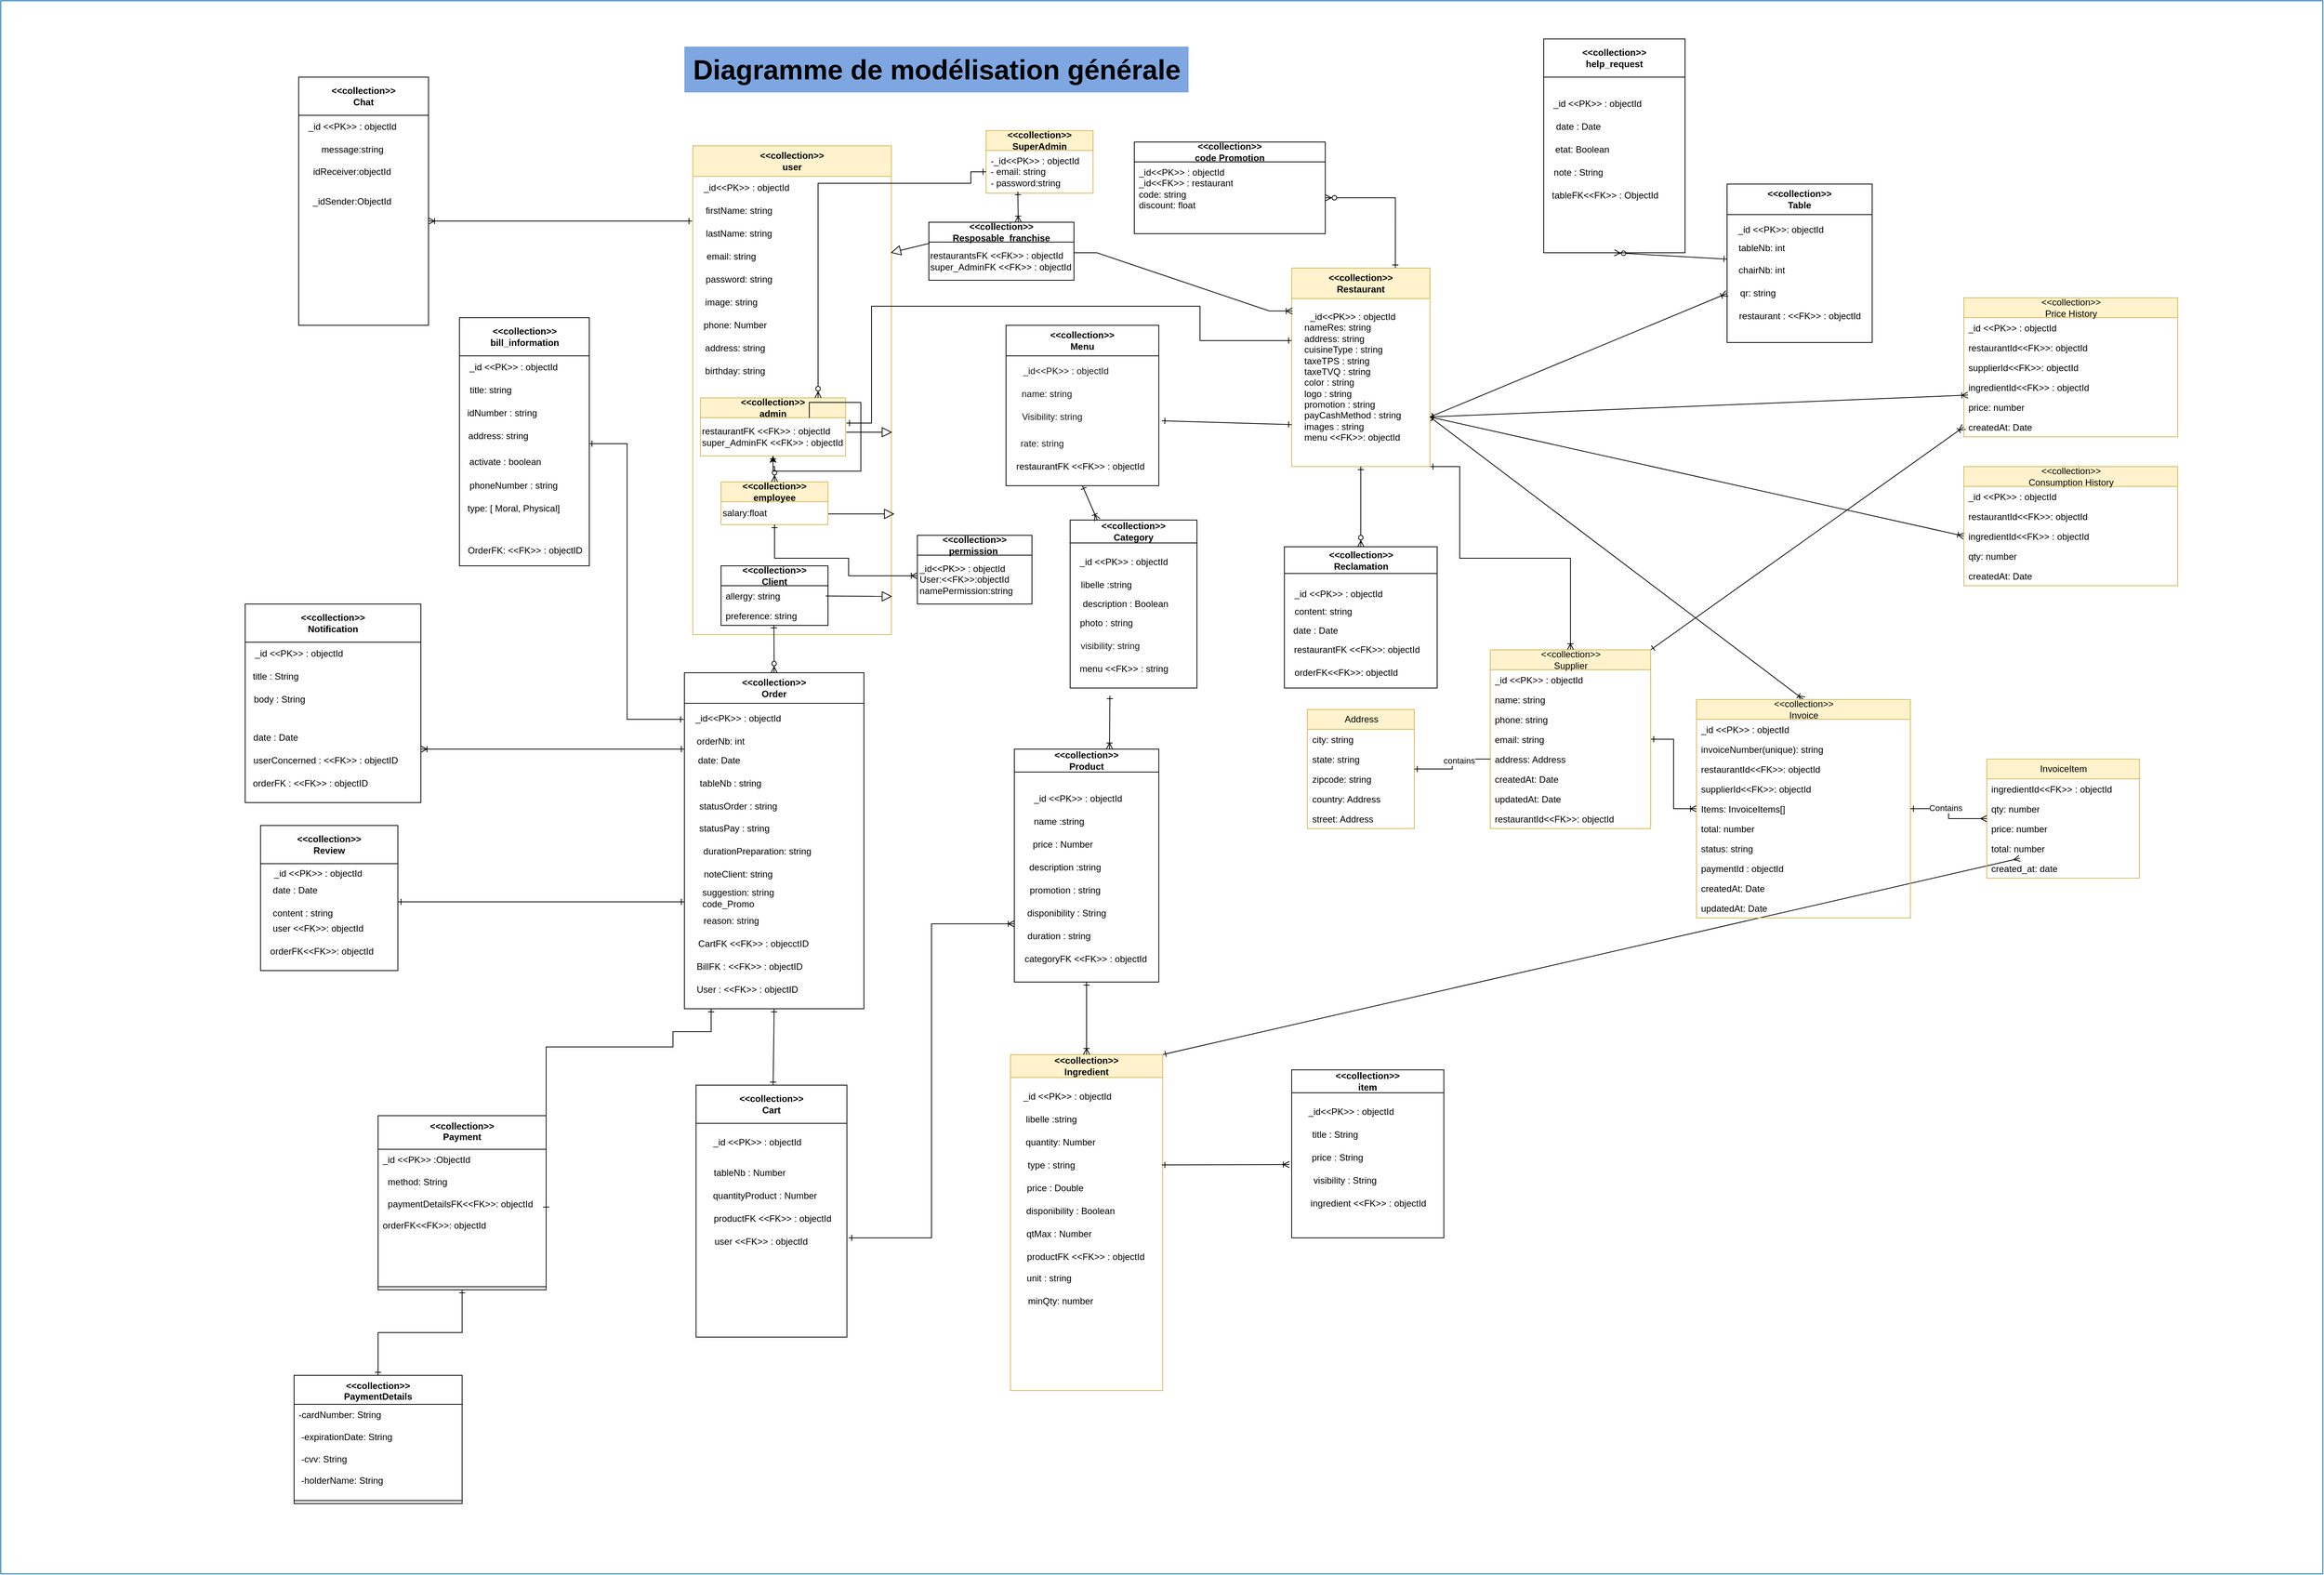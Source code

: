 <mxfile version="26.0.16" pages="21">
  <diagram id="vdkvOGP7HyeV9MqMmI63" name="DMD_Global">
    <mxGraphModel dx="5607" dy="2847" grid="1" gridSize="10" guides="1" tooltips="1" connect="1" arrows="1" fold="1" page="1" pageScale="1" pageWidth="827" pageHeight="1169" math="0" shadow="0">
      <root>
        <mxCell id="0" />
        <mxCell id="1" parent="0" />
        <mxCell id="TcnVV5OwhADKFH6UTS-s-1" value="&amp;nbsp;" style="whiteSpace=wrap;html=1;fontSize=16;fillColor=#FFFFFF;strokeColor=#006EAF;fontColor=#ffffff;" parent="1" vertex="1">
          <mxGeometry x="-80" y="280" width="3040" height="2060" as="geometry" />
        </mxCell>
        <mxCell id="TcnVV5OwhADKFH6UTS-s-2" value="&lt;font color=&quot;#000000&quot;&gt;&amp;lt;&amp;lt;collection&amp;gt;&amp;gt;&lt;br&gt;user&lt;/font&gt;" style="swimlane;whiteSpace=wrap;html=1;startSize=40;fillColor=#fff2cc;strokeColor=#d6b656;" parent="1" vertex="1">
          <mxGeometry x="826" y="470" width="260" height="640" as="geometry" />
        </mxCell>
        <mxCell id="TcnVV5OwhADKFH6UTS-s-3" value="firstName: string" style="text;html=1;align=center;verticalAlign=middle;resizable=0;points=[];autosize=1;strokeColor=none;fillColor=none;" parent="TcnVV5OwhADKFH6UTS-s-2" vertex="1">
          <mxGeometry x="5" y="70" width="110" height="30" as="geometry" />
        </mxCell>
        <mxCell id="TcnVV5OwhADKFH6UTS-s-4" value="lastName: string" style="text;html=1;align=center;verticalAlign=middle;resizable=0;points=[];autosize=1;strokeColor=none;fillColor=none;" parent="TcnVV5OwhADKFH6UTS-s-2" vertex="1">
          <mxGeometry x="5" y="100" width="110" height="30" as="geometry" />
        </mxCell>
        <mxCell id="TcnVV5OwhADKFH6UTS-s-5" value="phone: Number" style="text;html=1;align=center;verticalAlign=middle;resizable=0;points=[];autosize=1;strokeColor=none;fillColor=none;" parent="TcnVV5OwhADKFH6UTS-s-2" vertex="1">
          <mxGeometry y="220" width="110" height="30" as="geometry" />
        </mxCell>
        <mxCell id="TcnVV5OwhADKFH6UTS-s-6" value="email: string" style="text;html=1;align=center;verticalAlign=middle;resizable=0;points=[];autosize=1;strokeColor=none;fillColor=none;" parent="TcnVV5OwhADKFH6UTS-s-2" vertex="1">
          <mxGeometry x="5" y="130" width="90" height="30" as="geometry" />
        </mxCell>
        <mxCell id="TcnVV5OwhADKFH6UTS-s-7" value="password: string" style="text;html=1;align=center;verticalAlign=middle;resizable=0;points=[];autosize=1;strokeColor=none;fillColor=none;" parent="TcnVV5OwhADKFH6UTS-s-2" vertex="1">
          <mxGeometry x="5" y="160" width="110" height="30" as="geometry" />
        </mxCell>
        <mxCell id="TcnVV5OwhADKFH6UTS-s-8" value="address: string" style="text;html=1;align=center;verticalAlign=middle;resizable=0;points=[];autosize=1;strokeColor=none;fillColor=none;" parent="TcnVV5OwhADKFH6UTS-s-2" vertex="1">
          <mxGeometry x="5" y="250" width="100" height="30" as="geometry" />
        </mxCell>
        <mxCell id="TcnVV5OwhADKFH6UTS-s-9" value="birthday: string" style="text;html=1;align=center;verticalAlign=middle;resizable=0;points=[];autosize=1;strokeColor=none;fillColor=none;" parent="TcnVV5OwhADKFH6UTS-s-2" vertex="1">
          <mxGeometry x="5" y="280" width="100" height="30" as="geometry" />
        </mxCell>
        <mxCell id="TcnVV5OwhADKFH6UTS-s-10" value="image: string&lt;br&gt;" style="text;html=1;align=center;verticalAlign=middle;resizable=0;points=[];autosize=1;" parent="TcnVV5OwhADKFH6UTS-s-2" vertex="1">
          <mxGeometry x="5" y="190" width="90" height="30" as="geometry" />
        </mxCell>
        <mxCell id="TcnVV5OwhADKFH6UTS-s-11" value="_id&amp;lt;&amp;lt;PK&amp;gt;&amp;gt; : objectId" style="text;html=1;align=center;verticalAlign=middle;resizable=0;points=[];autosize=1;strokeColor=none;fillColor=none;" parent="TcnVV5OwhADKFH6UTS-s-2" vertex="1">
          <mxGeometry y="40" width="140" height="30" as="geometry" />
        </mxCell>
        <mxCell id="TcnVV5OwhADKFH6UTS-s-12" style="rounded=0;orthogonalLoop=1;jettySize=auto;html=1;endArrow=block;endFill=0;jumpSize=6;startSize=6;endSize=11;exitX=1;exitY=0.75;exitDx=0;exitDy=0;" parent="TcnVV5OwhADKFH6UTS-s-2" source="TcnVV5OwhADKFH6UTS-s-16" edge="1">
          <mxGeometry relative="1" as="geometry">
            <mxPoint x="264" y="482" as="targetPoint" />
          </mxGeometry>
        </mxCell>
        <mxCell id="TcnVV5OwhADKFH6UTS-s-13" value="&lt;b&gt;&amp;lt;&amp;lt;collection&amp;gt;&amp;gt;&lt;br style=&quot;border-color: var(--border-color);&quot;&gt;Client&lt;/b&gt;" style="swimlane;fontStyle=0;childLayout=stackLayout;horizontal=1;startSize=26;fillColor=none;horizontalStack=0;resizeParent=1;resizeParentMax=0;resizeLast=0;collapsible=1;marginBottom=0;whiteSpace=wrap;html=1;" parent="TcnVV5OwhADKFH6UTS-s-2" vertex="1">
          <mxGeometry x="37" y="550" width="140" height="78" as="geometry" />
        </mxCell>
        <mxCell id="TcnVV5OwhADKFH6UTS-s-14" value="allergy: string" style="text;strokeColor=none;fillColor=none;align=left;verticalAlign=top;spacingLeft=4;spacingRight=4;overflow=hidden;rotatable=0;points=[[0,0.5],[1,0.5]];portConstraint=eastwest;whiteSpace=wrap;html=1;" parent="TcnVV5OwhADKFH6UTS-s-13" vertex="1">
          <mxGeometry y="26" width="140" height="26" as="geometry" />
        </mxCell>
        <mxCell id="TcnVV5OwhADKFH6UTS-s-15" value="preference: string" style="text;strokeColor=none;fillColor=none;align=left;verticalAlign=top;spacingLeft=4;spacingRight=4;overflow=hidden;rotatable=0;points=[[0,0.5],[1,0.5]];portConstraint=eastwest;whiteSpace=wrap;html=1;" parent="TcnVV5OwhADKFH6UTS-s-13" vertex="1">
          <mxGeometry y="52" width="140" height="26" as="geometry" />
        </mxCell>
        <mxCell id="TcnVV5OwhADKFH6UTS-s-16" value="&lt;b&gt;&amp;lt;&amp;lt;collection&amp;gt;&amp;gt;&lt;br style=&quot;border-color: var(--border-color);&quot;&gt;employee&lt;/b&gt;" style="swimlane;fontStyle=0;childLayout=stackLayout;horizontal=1;startSize=26;fillColor=#fff2cc;horizontalStack=0;resizeParent=1;resizeParentMax=0;resizeLast=0;collapsible=1;marginBottom=0;whiteSpace=wrap;html=1;strokeColor=#d6b656;" parent="TcnVV5OwhADKFH6UTS-s-2" vertex="1">
          <mxGeometry x="37" y="440" width="140" height="56" as="geometry" />
        </mxCell>
        <mxCell id="oAmuohMkVQuWWgD_AaQw-1" value="salary:float" style="text;html=1;strokeColor=none;fillColor=none;align=left;verticalAlign=middle;whiteSpace=wrap;rounded=0;" parent="TcnVV5OwhADKFH6UTS-s-16" vertex="1">
          <mxGeometry y="26" width="140" height="30" as="geometry" />
        </mxCell>
        <mxCell id="c4KX6SRc1iXzroMRHpDE-1" value="&lt;b&gt;&amp;lt;&amp;lt;collection&amp;gt;&amp;gt;&lt;br style=&quot;border-color: var(--border-color);&quot;&gt;admin&lt;/b&gt;" style="swimlane;fontStyle=0;childLayout=stackLayout;horizontal=1;startSize=26;fillColor=#fff2cc;horizontalStack=0;resizeParent=1;resizeParentMax=0;resizeLast=0;collapsible=1;marginBottom=0;whiteSpace=wrap;html=1;strokeColor=#d6b656;" parent="TcnVV5OwhADKFH6UTS-s-2" vertex="1">
          <mxGeometry x="10" y="330" width="190" height="76" as="geometry" />
        </mxCell>
        <mxCell id="BTyENJ8y9_9kCYGJ5K11-2" value="restaurantFK &amp;lt;&amp;lt;FK&amp;gt;&amp;gt; : objectId&lt;br&gt;super_AdminFK &amp;lt;&amp;lt;FK&amp;gt;&amp;gt; : objectId" style="text;html=1;strokeColor=none;fillColor=none;align=left;verticalAlign=middle;whiteSpace=wrap;rounded=0;" parent="c4KX6SRc1iXzroMRHpDE-1" vertex="1">
          <mxGeometry y="26" width="190" height="50" as="geometry" />
        </mxCell>
        <mxCell id="eKo2q_QJN3UrMEVIh4gq-4" style="edgeStyle=orthogonalEdgeStyle;rounded=0;orthogonalLoop=1;jettySize=auto;html=1;exitX=0.75;exitY=0;exitDx=0;exitDy=0;" parent="c4KX6SRc1iXzroMRHpDE-1" source="BTyENJ8y9_9kCYGJ5K11-2" target="BTyENJ8y9_9kCYGJ5K11-2" edge="1">
          <mxGeometry relative="1" as="geometry" />
        </mxCell>
        <mxCell id="XYR3pqSFoMIPlAjs3wqj-4" style="edgeStyle=orthogonalEdgeStyle;rounded=0;orthogonalLoop=1;jettySize=auto;html=1;exitX=0.5;exitY=1;exitDx=0;exitDy=0;entryX=0.5;entryY=0;entryDx=0;entryDy=0;endArrow=ERzeroToMany;endFill=0;startArrow=ERone;startFill=0;" parent="TcnVV5OwhADKFH6UTS-s-2" source="BTyENJ8y9_9kCYGJ5K11-2" target="TcnVV5OwhADKFH6UTS-s-16" edge="1">
          <mxGeometry relative="1" as="geometry">
            <Array as="points">
              <mxPoint x="105" y="420" />
              <mxPoint x="107" y="420" />
            </Array>
          </mxGeometry>
        </mxCell>
        <mxCell id="TcnVV5OwhADKFH6UTS-s-17" value="&lt;font color=&quot;#000000&quot;&gt;&amp;lt;&amp;lt;collection&amp;gt;&amp;gt;&lt;br&gt;Menu&lt;/font&gt;" style="swimlane;whiteSpace=wrap;html=1;startSize=40;fillColor=#FFFFFF;strokeColor=#000000;fontColor=#ffffff;" parent="1" vertex="1">
          <mxGeometry x="1236.06" y="705" width="200" height="210" as="geometry" />
        </mxCell>
        <mxCell id="TcnVV5OwhADKFH6UTS-s-18" value="&lt;font color=&quot;#1a1a1a&quot;&gt;_id&amp;lt;&amp;lt;PK&amp;gt;&amp;gt; :&amp;nbsp;objectId&lt;/font&gt;" style="text;html=1;align=center;verticalAlign=middle;resizable=0;points=[];autosize=1;strokeColor=#FFFFFF;fillColor=none;fontColor=#ffffff;" parent="TcnVV5OwhADKFH6UTS-s-17" vertex="1">
          <mxGeometry x="8" y="45" width="140" height="30" as="geometry" />
        </mxCell>
        <mxCell id="TcnVV5OwhADKFH6UTS-s-19" value="&lt;font color=&quot;#1a1a1a&quot;&gt;name: string&lt;/font&gt;" style="text;html=1;align=center;verticalAlign=middle;resizable=0;points=[];autosize=1;strokeColor=#FFFFFF;fillColor=#FFFFFF;fontColor=#000000;" parent="TcnVV5OwhADKFH6UTS-s-17" vertex="1">
          <mxGeometry x="8" y="75" width="90" height="30" as="geometry" />
        </mxCell>
        <mxCell id="TcnVV5OwhADKFH6UTS-s-20" value="restaurantFK &amp;lt;&amp;lt;FK&amp;gt;&amp;gt; : objectId" style="text;html=1;align=center;verticalAlign=middle;resizable=0;points=[];autosize=1;fillColor=none;fontColor=#000000;strokeColor=#FFFFFF;" parent="TcnVV5OwhADKFH6UTS-s-17" vertex="1">
          <mxGeometry x="1.56" y="170" width="190" height="30" as="geometry" />
        </mxCell>
        <mxCell id="TcnVV5OwhADKFH6UTS-s-21" value="&lt;font color=&quot;#1a1a1a&quot;&gt;rate: string&lt;/font&gt;" style="text;html=1;align=center;verticalAlign=middle;resizable=0;points=[];autosize=1;strokeColor=#FFFFFF;fillColor=none;fontColor=#000000;" parent="TcnVV5OwhADKFH6UTS-s-17" vertex="1">
          <mxGeometry x="6.56" y="140" width="80" height="30" as="geometry" />
        </mxCell>
        <mxCell id="TcnVV5OwhADKFH6UTS-s-22" value="&lt;font color=&quot;#1a1a1a&quot;&gt;Visibility: string&lt;/font&gt;" style="text;html=1;align=center;verticalAlign=middle;resizable=0;points=[];autosize=1;strokeColor=#FFFFFF;fillColor=none;fontColor=#000000;" parent="TcnVV5OwhADKFH6UTS-s-17" vertex="1">
          <mxGeometry x="10" y="105" width="100" height="30" as="geometry" />
        </mxCell>
        <mxCell id="BTyENJ8y9_9kCYGJ5K11-4" style="edgeStyle=orthogonalEdgeStyle;rounded=0;orthogonalLoop=1;jettySize=auto;html=1;exitX=1;exitY=0.5;exitDx=0;exitDy=0;entryX=0.75;entryY=0;entryDx=0;entryDy=0;endArrow=ERone;endFill=0;startArrow=ERzeroToMany;startFill=0;" parent="1" source="TcnVV5OwhADKFH6UTS-s-146" target="TcnVV5OwhADKFH6UTS-s-24" edge="1">
          <mxGeometry relative="1" as="geometry" />
        </mxCell>
        <mxCell id="EmtKPXLWHglJ_W-JuC2S-5" style="rounded=0;orthogonalLoop=1;jettySize=auto;html=1;exitX=1;exitY=1;exitDx=0;exitDy=0;entryX=0.5;entryY=0;entryDx=0;entryDy=0;startArrow=ERone;startFill=0;endArrow=ERoneToMany;endFill=0;edgeStyle=orthogonalEdgeStyle;" parent="1" source="TcnVV5OwhADKFH6UTS-s-24" target="EmtKPXLWHglJ_W-JuC2S-1" edge="1">
          <mxGeometry relative="1" as="geometry">
            <Array as="points">
              <mxPoint x="1830" y="890" />
              <mxPoint x="1830" y="1010" />
              <mxPoint x="1975" y="1010" />
            </Array>
          </mxGeometry>
        </mxCell>
        <mxCell id="EmtKPXLWHglJ_W-JuC2S-90" style="rounded=0;orthogonalLoop=1;jettySize=auto;html=1;exitX=1;exitY=0.75;exitDx=0;exitDy=0;entryX=0;entryY=0.5;entryDx=0;entryDy=0;startArrow=ERone;startFill=0;endArrow=ERoneToMany;endFill=0;" parent="1" source="TcnVV5OwhADKFH6UTS-s-24" target="EmtKPXLWHglJ_W-JuC2S-88" edge="1">
          <mxGeometry relative="1" as="geometry" />
        </mxCell>
        <mxCell id="EmtKPXLWHglJ_W-JuC2S-91" style="rounded=0;orthogonalLoop=1;jettySize=auto;html=1;exitX=1;exitY=0.75;exitDx=0;exitDy=0;entryX=0.5;entryY=0;entryDx=0;entryDy=0;startArrow=ERone;startFill=0;endArrow=ERoneToMany;endFill=0;" parent="1" source="TcnVV5OwhADKFH6UTS-s-24" target="EmtKPXLWHglJ_W-JuC2S-6" edge="1">
          <mxGeometry relative="1" as="geometry" />
        </mxCell>
        <mxCell id="TcnVV5OwhADKFH6UTS-s-24" value="&lt;font color=&quot;#000000&quot;&gt;&amp;lt;&amp;lt;collection&amp;gt;&amp;gt;&lt;br&gt;Restaurant&lt;/font&gt;" style="swimlane;whiteSpace=wrap;html=1;startSize=40;fillColor=#fff2cc;strokeColor=#d6b656;" parent="1" vertex="1">
          <mxGeometry x="1610" y="630" width="181" height="260" as="geometry" />
        </mxCell>
        <mxCell id="TcnVV5OwhADKFH6UTS-s-36" value="" style="endArrow=ERone;html=1;rounded=0;entryX=0;entryY=0.75;entryDx=0;entryDy=0;endFill=0;startArrow=ERone;startFill=0;" parent="1" target="nKh2lf0B_s2ZBt5e6t4k-1" edge="1">
          <mxGeometry width="50" height="50" relative="1" as="geometry">
            <mxPoint x="1440" y="830" as="sourcePoint" />
            <mxPoint x="1607.75" y="828.3" as="targetPoint" />
          </mxGeometry>
        </mxCell>
        <mxCell id="TcnVV5OwhADKFH6UTS-s-37" value="&lt;font color=&quot;#000000&quot;&gt;&amp;lt;&amp;lt;collection&amp;gt;&amp;gt;&lt;br&gt;Category&lt;/font&gt;" style="swimlane;whiteSpace=wrap;html=1;startSize=30;fillColor=#FFFFFF;fontColor=#ffffff;strokeColor=#000000;" parent="1" vertex="1">
          <mxGeometry x="1320" y="960" width="166" height="220" as="geometry" />
        </mxCell>
        <mxCell id="TcnVV5OwhADKFH6UTS-s-38" value="_id &amp;lt;&amp;lt;PK&amp;gt;&amp;gt; : objectId" style="text;html=1;align=center;verticalAlign=middle;resizable=0;points=[];autosize=1;strokeColor=none;fillColor=none;fontColor=#000000;" parent="TcnVV5OwhADKFH6UTS-s-37" vertex="1">
          <mxGeometry y="40" width="140" height="30" as="geometry" />
        </mxCell>
        <mxCell id="TcnVV5OwhADKFH6UTS-s-39" value="libelle :string" style="text;html=1;align=center;verticalAlign=middle;resizable=0;points=[];autosize=1;strokeColor=none;fillColor=none;fontColor=#000000;" parent="TcnVV5OwhADKFH6UTS-s-37" vertex="1">
          <mxGeometry x="1.5" y="70" width="90" height="30" as="geometry" />
        </mxCell>
        <mxCell id="TcnVV5OwhADKFH6UTS-s-40" value="menu &amp;lt;&amp;lt;FK&amp;gt;&amp;gt; : string" style="text;html=1;align=center;verticalAlign=middle;resizable=0;points=[];autosize=1;strokeColor=none;fillColor=none;fontColor=#000000;" parent="TcnVV5OwhADKFH6UTS-s-37" vertex="1">
          <mxGeometry y="180" width="140" height="30" as="geometry" />
        </mxCell>
        <mxCell id="TcnVV5OwhADKFH6UTS-s-41" value="photo : string" style="text;html=1;align=center;verticalAlign=middle;resizable=0;points=[];autosize=1;strokeColor=#FFFFFF;fillColor=#FFFFFF;fontColor=#000000;" parent="TcnVV5OwhADKFH6UTS-s-37" vertex="1">
          <mxGeometry x="1.5" y="120" width="90" height="30" as="geometry" />
        </mxCell>
        <mxCell id="TcnVV5OwhADKFH6UTS-s-42" value="description : Boolean" style="text;html=1;align=center;verticalAlign=middle;resizable=0;points=[];autosize=1;strokeColor=#FFFFFF;fillColor=none;fontColor=#000000;" parent="TcnVV5OwhADKFH6UTS-s-37" vertex="1">
          <mxGeometry x="1.5" y="95" width="140" height="30" as="geometry" />
        </mxCell>
        <mxCell id="TcnVV5OwhADKFH6UTS-s-43" value="&lt;font color=&quot;#1a1a1a&quot;&gt;visibility: string&lt;/font&gt;" style="text;html=1;align=center;verticalAlign=middle;resizable=0;points=[];autosize=1;strokeColor=#FFFFFF;fillColor=none;fontColor=#000000;" parent="TcnVV5OwhADKFH6UTS-s-37" vertex="1">
          <mxGeometry x="1.5" y="150" width="100" height="30" as="geometry" />
        </mxCell>
        <mxCell id="TcnVV5OwhADKFH6UTS-s-44" value="&lt;font color=&quot;#000000&quot;&gt;&amp;lt;&amp;lt;collection&amp;gt;&amp;gt;&lt;br&gt;Product&lt;/font&gt;" style="swimlane;whiteSpace=wrap;html=1;startSize=30;fillColor=#FFFFFF;fontColor=#ffffff;strokeColor=#000000;" parent="1" vertex="1">
          <mxGeometry x="1246.94" y="1260" width="189.12" height="305" as="geometry" />
        </mxCell>
        <mxCell id="TcnVV5OwhADKFH6UTS-s-45" value="_id &amp;lt;&amp;lt;PK&amp;gt;&amp;gt; : objectId" style="text;html=1;align=center;verticalAlign=middle;resizable=0;points=[];autosize=1;strokeColor=none;fillColor=#FFFFFF;fontColor=#000000;" parent="TcnVV5OwhADKFH6UTS-s-44" vertex="1">
          <mxGeometry x="13" y="50" width="140" height="30" as="geometry" />
        </mxCell>
        <mxCell id="TcnVV5OwhADKFH6UTS-s-46" value="name :string" style="text;html=1;align=center;verticalAlign=middle;resizable=0;points=[];autosize=1;strokeColor=none;fillColor=#FFFFFF;fontColor=#000000;" parent="TcnVV5OwhADKFH6UTS-s-44" vertex="1">
          <mxGeometry x="13" y="80" width="90" height="30" as="geometry" />
        </mxCell>
        <mxCell id="TcnVV5OwhADKFH6UTS-s-47" value="price : Number" style="text;html=1;align=center;verticalAlign=middle;resizable=0;points=[];autosize=1;strokeColor=none;fillColor=#FFFFFF;fontColor=#000000;" parent="TcnVV5OwhADKFH6UTS-s-44" vertex="1">
          <mxGeometry x="13" y="110" width="100" height="30" as="geometry" />
        </mxCell>
        <mxCell id="TcnVV5OwhADKFH6UTS-s-48" value="promotion : string" style="text;html=1;align=center;verticalAlign=middle;resizable=0;points=[];autosize=1;fillColor=#FFFFFF;fontColor=#000000;strokeColor=none;" parent="TcnVV5OwhADKFH6UTS-s-44" vertex="1">
          <mxGeometry x="6" y="170" width="120" height="30" as="geometry" />
        </mxCell>
        <mxCell id="TcnVV5OwhADKFH6UTS-s-49" value="categoryFK &amp;lt;&amp;lt;FK&amp;gt;&amp;gt; : objectId" style="text;html=1;align=center;verticalAlign=middle;resizable=0;points=[];autosize=1;strokeColor=none;fillColor=#FFFFFF;fontColor=#000000;" parent="TcnVV5OwhADKFH6UTS-s-44" vertex="1">
          <mxGeometry x="3" y="260" width="180" height="30" as="geometry" />
        </mxCell>
        <mxCell id="TcnVV5OwhADKFH6UTS-s-50" value="duration : string" style="text;html=1;align=center;verticalAlign=middle;resizable=0;points=[];autosize=1;strokeColor=#FFFFFF;fillColor=#FFFFFF;fontColor=#000000;" parent="TcnVV5OwhADKFH6UTS-s-44" vertex="1">
          <mxGeometry x="3" y="230" width="110" height="30" as="geometry" />
        </mxCell>
        <mxCell id="TcnVV5OwhADKFH6UTS-s-51" value="description :string" style="text;html=1;align=center;verticalAlign=middle;resizable=0;points=[];autosize=1;strokeColor=none;fillColor=#FFFFFF;fontColor=#000000;" parent="TcnVV5OwhADKFH6UTS-s-44" vertex="1">
          <mxGeometry x="6.0" y="140" width="120" height="30" as="geometry" />
        </mxCell>
        <mxCell id="TcnVV5OwhADKFH6UTS-s-52" value="" style="endArrow=ERoneToMany;html=1;rounded=0;entryX=0.5;entryY=0;entryDx=0;entryDy=0;endFill=0;startArrow=ERone;startFill=0;" parent="1" edge="1">
          <mxGeometry width="50" height="50" relative="1" as="geometry">
            <mxPoint x="1372" y="1190" as="sourcePoint" />
            <mxPoint x="1371.5" y="1260" as="targetPoint" />
          </mxGeometry>
        </mxCell>
        <mxCell id="TcnVV5OwhADKFH6UTS-s-53" value="" style="endArrow=ERone;html=1;rounded=0;endFill=0;startArrow=ERoneToMany;startFill=0;entryX=0.5;entryY=1;entryDx=0;entryDy=0;" parent="1" source="TcnVV5OwhADKFH6UTS-s-37" target="TcnVV5OwhADKFH6UTS-s-17" edge="1">
          <mxGeometry width="50" height="50" relative="1" as="geometry">
            <mxPoint x="1410" y="1105" as="sourcePoint" />
            <mxPoint x="1350" y="900" as="targetPoint" />
          </mxGeometry>
        </mxCell>
        <mxCell id="EmtKPXLWHglJ_W-JuC2S-92" style="rounded=0;orthogonalLoop=1;jettySize=auto;html=1;exitX=1;exitY=0;exitDx=0;exitDy=0;startArrow=ERone;startFill=0;endArrow=ERmany;endFill=0;" parent="1" source="TcnVV5OwhADKFH6UTS-s-54" target="EmtKPXLWHglJ_W-JuC2S-49" edge="1">
          <mxGeometry relative="1" as="geometry" />
        </mxCell>
        <mxCell id="TcnVV5OwhADKFH6UTS-s-54" value="&lt;font color=&quot;#000000&quot;&gt;&amp;lt;&amp;lt;collection&amp;gt;&amp;gt;&lt;br&gt;Ingredient&lt;/font&gt;" style="swimlane;whiteSpace=wrap;html=1;startSize=30;fillColor=#fff2cc;strokeColor=#d6b656;" parent="1" vertex="1">
          <mxGeometry x="1241.87" y="1660" width="199.25" height="440" as="geometry" />
        </mxCell>
        <mxCell id="TcnVV5OwhADKFH6UTS-s-55" value="" style="endArrow=ERone;html=1;rounded=0;entryX=0.5;entryY=1;entryDx=0;entryDy=0;exitX=0.5;exitY=0;exitDx=0;exitDy=0;endFill=0;startArrow=ERoneToMany;startFill=0;" parent="1" source="TcnVV5OwhADKFH6UTS-s-54" target="TcnVV5OwhADKFH6UTS-s-44" edge="1">
          <mxGeometry width="50" height="50" relative="1" as="geometry">
            <mxPoint x="900" y="1325" as="sourcePoint" />
            <mxPoint x="960" y="1325" as="targetPoint" />
          </mxGeometry>
        </mxCell>
        <mxCell id="TcnVV5OwhADKFH6UTS-s-56" value="&lt;font color=&quot;#000000&quot;&gt;&amp;lt;&amp;lt;collection&amp;gt;&amp;gt;&lt;br&gt;Order&lt;/font&gt;" style="swimlane;whiteSpace=wrap;html=1;startSize=40;fillColor=#FFFFFF;fontColor=#ffffff;strokeColor=#000000;" parent="1" vertex="1">
          <mxGeometry x="815" y="1160" width="235" height="440" as="geometry" />
        </mxCell>
        <mxCell id="TcnVV5OwhADKFH6UTS-s-57" value="&lt;font color=&quot;#000000&quot;&gt;_id&amp;lt;&amp;lt;PK&amp;gt;&amp;gt; :&amp;nbsp;objectId&lt;/font&gt;" style="text;html=1;align=center;verticalAlign=middle;resizable=0;points=[];autosize=1;strokeColor=none;fillColor=none;fontColor=#ffffff;" parent="TcnVV5OwhADKFH6UTS-s-56" vertex="1">
          <mxGeometry y="45" width="140" height="30" as="geometry" />
        </mxCell>
        <mxCell id="TcnVV5OwhADKFH6UTS-s-58" value="orderNb: int" style="text;html=1;align=center;verticalAlign=middle;resizable=0;points=[];autosize=1;strokeColor=none;fillColor=none;" parent="TcnVV5OwhADKFH6UTS-s-56" vertex="1">
          <mxGeometry x="2" y="75" width="90" height="30" as="geometry" />
        </mxCell>
        <mxCell id="TcnVV5OwhADKFH6UTS-s-59" value="CartFK &amp;lt;&amp;lt;FK&amp;gt;&amp;gt; : objecctID" style="text;html=1;align=center;verticalAlign=middle;resizable=0;points=[];autosize=1;strokeColor=none;fillColor=none;" parent="TcnVV5OwhADKFH6UTS-s-56" vertex="1">
          <mxGeometry x="5" y="340" width="170" height="30" as="geometry" />
        </mxCell>
        <mxCell id="TcnVV5OwhADKFH6UTS-s-60" value="date: Date" style="text;html=1;align=center;verticalAlign=middle;resizable=0;points=[];autosize=1;strokeColor=none;fillColor=none;" parent="TcnVV5OwhADKFH6UTS-s-56" vertex="1">
          <mxGeometry x="5" y="100" width="80" height="30" as="geometry" />
        </mxCell>
        <mxCell id="TcnVV5OwhADKFH6UTS-s-61" value="statusOrder : string" style="text;html=1;align=center;verticalAlign=middle;resizable=0;points=[];autosize=1;" parent="TcnVV5OwhADKFH6UTS-s-56" vertex="1">
          <mxGeometry x="5" y="160" width="130" height="30" as="geometry" />
        </mxCell>
        <mxCell id="TcnVV5OwhADKFH6UTS-s-62" value="durationPreparation: string" style="text;html=1;align=center;verticalAlign=middle;resizable=0;points=[];autosize=1;strokeColor=none;fillColor=none;" parent="TcnVV5OwhADKFH6UTS-s-56" vertex="1">
          <mxGeometry x="15" y="219" width="160" height="30" as="geometry" />
        </mxCell>
        <mxCell id="TcnVV5OwhADKFH6UTS-s-63" value="noteClient: string" style="text;html=1;align=center;verticalAlign=middle;resizable=0;points=[];autosize=1;strokeColor=none;fillColor=none;" parent="TcnVV5OwhADKFH6UTS-s-56" vertex="1">
          <mxGeometry x="15" y="249" width="110" height="30" as="geometry" />
        </mxCell>
        <mxCell id="TcnVV5OwhADKFH6UTS-s-64" value="User : &amp;lt;&amp;lt;FK&amp;gt;&amp;gt; : objectID" style="text;html=1;align=center;verticalAlign=middle;resizable=0;points=[];autosize=1;strokeColor=none;fillColor=none;" parent="TcnVV5OwhADKFH6UTS-s-56" vertex="1">
          <mxGeometry x="2" y="400" width="160" height="30" as="geometry" />
        </mxCell>
        <mxCell id="TcnVV5OwhADKFH6UTS-s-65" value="BillFK : &amp;lt;&amp;lt;FK&amp;gt;&amp;gt; : objectID" style="text;html=1;align=center;verticalAlign=middle;resizable=0;points=[];autosize=1;strokeColor=none;fillColor=none;" parent="TcnVV5OwhADKFH6UTS-s-56" vertex="1">
          <mxGeometry x="5" y="370" width="160" height="30" as="geometry" />
        </mxCell>
        <mxCell id="TcnVV5OwhADKFH6UTS-s-66" value="" style="endArrow=ERone;html=1;rounded=0;exitX=0.5;exitY=1;exitDx=0;exitDy=0;endFill=0;startArrow=ERone;startFill=0;" parent="1" source="TcnVV5OwhADKFH6UTS-s-56" target="TcnVV5OwhADKFH6UTS-s-79" edge="1">
          <mxGeometry width="50" height="50" relative="1" as="geometry">
            <mxPoint x="990" y="1333" as="sourcePoint" />
            <mxPoint x="1230" y="1310" as="targetPoint" />
          </mxGeometry>
        </mxCell>
        <mxCell id="TcnVV5OwhADKFH6UTS-s-67" value="&lt;font color=&quot;#000000&quot;&gt;&amp;lt;&amp;lt;collection&amp;gt;&amp;gt;&lt;br&gt;Reclamation&lt;/font&gt;" style="swimlane;whiteSpace=wrap;html=1;startSize=35;fillColor=#FFFFFF;fontColor=#ffffff;strokeColor=#000000;" parent="1" vertex="1">
          <mxGeometry x="1600.5" y="995" width="200" height="185" as="geometry" />
        </mxCell>
        <mxCell id="TcnVV5OwhADKFH6UTS-s-68" value="_id &amp;lt;&amp;lt;PK&amp;gt;&amp;gt; : objectId" style="text;html=1;align=center;verticalAlign=middle;resizable=0;points=[];autosize=1;strokeColor=none;fillColor=none;" parent="TcnVV5OwhADKFH6UTS-s-67" vertex="1">
          <mxGeometry y="47" width="140" height="30" as="geometry" />
        </mxCell>
        <mxCell id="TcnVV5OwhADKFH6UTS-s-69" value="content: string" style="text;html=1;align=center;verticalAlign=middle;resizable=0;points=[];autosize=1;strokeColor=none;fillColor=none;" parent="TcnVV5OwhADKFH6UTS-s-67" vertex="1">
          <mxGeometry y="70" width="100" height="30" as="geometry" />
        </mxCell>
        <mxCell id="TcnVV5OwhADKFH6UTS-s-70" value="date : Date" style="text;html=1;align=center;verticalAlign=middle;resizable=0;points=[];autosize=1;" parent="TcnVV5OwhADKFH6UTS-s-67" vertex="1">
          <mxGeometry y="95" width="80" height="30" as="geometry" />
        </mxCell>
        <mxCell id="TcnVV5OwhADKFH6UTS-s-71" value="restaurantFK &amp;lt;&amp;lt;FK&amp;gt;&amp;gt;: objectId" style="text;html=1;align=center;verticalAlign=middle;resizable=0;points=[];autosize=1;" parent="TcnVV5OwhADKFH6UTS-s-67" vertex="1">
          <mxGeometry x="-1" y="120" width="190" height="30" as="geometry" />
        </mxCell>
        <mxCell id="TcnVV5OwhADKFH6UTS-s-72" value="orderFK&amp;lt;&amp;lt;FK&amp;gt;&amp;gt;: objectId" style="text;html=1;align=center;verticalAlign=middle;resizable=0;points=[];autosize=1;" parent="TcnVV5OwhADKFH6UTS-s-67" vertex="1">
          <mxGeometry y="150" width="160" height="30" as="geometry" />
        </mxCell>
        <mxCell id="TcnVV5OwhADKFH6UTS-s-73" value="&lt;font color=&quot;#000000&quot;&gt;&amp;lt;&amp;lt;collection&amp;gt;&amp;gt;&lt;br&gt;Review&lt;/font&gt;" style="swimlane;whiteSpace=wrap;html=1;startSize=50;fillColor=#FFFFFF;fontColor=#ffffff;strokeColor=#000000;" parent="1" vertex="1">
          <mxGeometry x="260.12" y="1360" width="179.75" height="190" as="geometry" />
        </mxCell>
        <mxCell id="TcnVV5OwhADKFH6UTS-s-74" value="_id &amp;lt;&amp;lt;PK&amp;gt;&amp;gt; : objectId" style="text;html=1;align=center;verticalAlign=middle;resizable=0;points=[];autosize=1;strokeColor=none;fillColor=none;" parent="TcnVV5OwhADKFH6UTS-s-73" vertex="1">
          <mxGeometry x="5" y="47.5" width="140" height="30" as="geometry" />
        </mxCell>
        <mxCell id="TcnVV5OwhADKFH6UTS-s-75" value="date : Date" style="text;html=1;align=center;verticalAlign=middle;resizable=0;points=[];autosize=1;strokeColor=none;fillColor=none;" parent="TcnVV5OwhADKFH6UTS-s-73" vertex="1">
          <mxGeometry x="5" y="70" width="80" height="30" as="geometry" />
        </mxCell>
        <mxCell id="TcnVV5OwhADKFH6UTS-s-76" value="content : string" style="text;html=1;align=center;verticalAlign=middle;resizable=0;points=[];autosize=1;" parent="TcnVV5OwhADKFH6UTS-s-73" vertex="1">
          <mxGeometry x="5" y="100" width="100" height="30" as="geometry" />
        </mxCell>
        <mxCell id="TcnVV5OwhADKFH6UTS-s-77" value="user &amp;lt;&amp;lt;FK&amp;gt;&amp;gt;: objectId" style="text;html=1;align=center;verticalAlign=middle;resizable=0;points=[];autosize=1;" parent="TcnVV5OwhADKFH6UTS-s-73" vertex="1">
          <mxGeometry x="5.0" y="120" width="140" height="30" as="geometry" />
        </mxCell>
        <mxCell id="TcnVV5OwhADKFH6UTS-s-78" value="orderFK&amp;lt;&amp;lt;FK&amp;gt;&amp;gt;: objectId" style="text;html=1;align=center;verticalAlign=middle;resizable=0;points=[];autosize=1;" parent="TcnVV5OwhADKFH6UTS-s-73" vertex="1">
          <mxGeometry y="150" width="160" height="30" as="geometry" />
        </mxCell>
        <mxCell id="TcnVV5OwhADKFH6UTS-s-79" value="&lt;font color=&quot;#000000&quot;&gt;&amp;lt;&amp;lt;collection&amp;gt;&amp;gt;&lt;br&gt;Cart&lt;/font&gt;" style="swimlane;whiteSpace=wrap;html=1;startSize=50;fillColor=#FFFFFF;fontColor=#ffffff;strokeColor=#000000;" parent="1" vertex="1">
          <mxGeometry x="830.25" y="1700" width="197.5" height="330" as="geometry" />
        </mxCell>
        <mxCell id="TcnVV5OwhADKFH6UTS-s-80" value="tableNb : Number" style="text;html=1;align=center;verticalAlign=middle;resizable=0;points=[];autosize=1;strokeColor=#FFFFFF;fillColor=none;fontColor=#000000;" parent="TcnVV5OwhADKFH6UTS-s-79" vertex="1">
          <mxGeometry x="10" y="100" width="120" height="30" as="geometry" />
        </mxCell>
        <mxCell id="TcnVV5OwhADKFH6UTS-s-81" value="" style="text;html=1;align=center;verticalAlign=middle;resizable=0;points=[];autosize=1;strokeColor=#FFFFFF;fillColor=none;fontColor=#000000;" parent="TcnVV5OwhADKFH6UTS-s-79" vertex="1">
          <mxGeometry x="70" y="235" width="50" height="40" as="geometry" />
        </mxCell>
        <mxCell id="TcnVV5OwhADKFH6UTS-s-82" value="user &amp;lt;&amp;lt;FK&amp;gt;&amp;gt; : objectId" style="text;html=1;align=center;verticalAlign=middle;resizable=0;points=[];autosize=1;strokeColor=#FFFFFF;fillColor=none;fontColor=#000000;" parent="TcnVV5OwhADKFH6UTS-s-79" vertex="1">
          <mxGeometry x="10" y="190" width="150" height="30" as="geometry" />
        </mxCell>
        <mxCell id="TcnVV5OwhADKFH6UTS-s-142" value="quantityProduct : Number" style="text;html=1;align=center;verticalAlign=middle;resizable=0;points=[];autosize=1;strokeColor=#FFFFFF;fillColor=none;fontColor=#000000;" parent="TcnVV5OwhADKFH6UTS-s-79" vertex="1">
          <mxGeometry x="10" y="130" width="160" height="30" as="geometry" />
        </mxCell>
        <mxCell id="TcnVV5OwhADKFH6UTS-s-138" value="productFK &amp;lt;&amp;lt;FK&amp;gt;&amp;gt; : objectId" style="text;html=1;align=center;verticalAlign=middle;resizable=0;points=[];autosize=1;strokeColor=#FFFFFF;fillColor=none;fontColor=#000000;" parent="TcnVV5OwhADKFH6UTS-s-79" vertex="1">
          <mxGeometry x="10" y="160" width="180" height="30" as="geometry" />
        </mxCell>
        <mxCell id="TcnVV5OwhADKFH6UTS-s-83" value="tableFK&amp;lt;&amp;lt;FK&amp;gt;&amp;gt; : ObjectId" style="text;html=1;align=center;verticalAlign=middle;resizable=0;points=[];autosize=1;strokeColor=none;fillColor=none;" parent="1" vertex="1">
          <mxGeometry x="1940" y="520" width="160" height="30" as="geometry" />
        </mxCell>
        <mxCell id="TcnVV5OwhADKFH6UTS-s-84" value="&lt;font color=&quot;#000000&quot;&gt;&amp;lt;&amp;lt;collection&amp;gt;&amp;gt;&lt;br&gt;Table&lt;/font&gt;" style="swimlane;whiteSpace=wrap;html=1;startSize=40;fillColor=#FFFFFF;fontColor=#ffffff;strokeColor=#000000;" parent="1" vertex="1">
          <mxGeometry x="2180" y="520" width="190" height="207.5" as="geometry" />
        </mxCell>
        <mxCell id="TcnVV5OwhADKFH6UTS-s-85" value="_id &amp;lt;&amp;lt;PK&amp;gt;&amp;gt;: objectId" style="text;html=1;align=center;verticalAlign=middle;resizable=0;points=[];autosize=1;strokeColor=none;fillColor=none;" parent="TcnVV5OwhADKFH6UTS-s-84" vertex="1">
          <mxGeometry y="45" width="140" height="30" as="geometry" />
        </mxCell>
        <mxCell id="TcnVV5OwhADKFH6UTS-s-86" value="tableNb: int" style="text;html=1;align=center;verticalAlign=middle;resizable=0;points=[];autosize=1;strokeColor=none;fillColor=none;" parent="TcnVV5OwhADKFH6UTS-s-84" vertex="1">
          <mxGeometry x="5" y="69" width="80" height="30" as="geometry" />
        </mxCell>
        <mxCell id="TcnVV5OwhADKFH6UTS-s-87" value="chairNb: int" style="text;html=1;align=center;verticalAlign=middle;resizable=0;points=[];autosize=1;strokeColor=none;fillColor=none;" parent="TcnVV5OwhADKFH6UTS-s-84" vertex="1">
          <mxGeometry x="5" y="97.5" width="80" height="30" as="geometry" />
        </mxCell>
        <mxCell id="TcnVV5OwhADKFH6UTS-s-88" value="restaurant : &amp;lt;&amp;lt;FK&amp;gt;&amp;gt; : objectId" style="text;html=1;align=center;verticalAlign=middle;resizable=0;points=[];autosize=1;strokeColor=none;fillColor=none;" parent="TcnVV5OwhADKFH6UTS-s-84" vertex="1">
          <mxGeometry x="5" y="157.5" width="180" height="30" as="geometry" />
        </mxCell>
        <mxCell id="TcnVV5OwhADKFH6UTS-s-89" value="qr: string" style="text;html=1;align=center;verticalAlign=middle;resizable=0;points=[];autosize=1;strokeColor=none;fillColor=none;" parent="TcnVV5OwhADKFH6UTS-s-84" vertex="1">
          <mxGeometry x="5" y="127.5" width="70" height="30" as="geometry" />
        </mxCell>
        <mxCell id="TcnVV5OwhADKFH6UTS-s-90" value="" style="endArrow=ERoneToMany;html=1;rounded=0;endFill=0;startArrow=ERone;startFill=0;exitX=1;exitY=0.75;exitDx=0;exitDy=0;" parent="1" source="TcnVV5OwhADKFH6UTS-s-24" target="TcnVV5OwhADKFH6UTS-s-84" edge="1">
          <mxGeometry width="50" height="50" relative="1" as="geometry">
            <mxPoint x="1790" y="820" as="sourcePoint" />
            <mxPoint x="1939.8" y="821.85" as="targetPoint" />
          </mxGeometry>
        </mxCell>
        <mxCell id="TcnVV5OwhADKFH6UTS-s-91" value="&lt;font color=&quot;#000000&quot;&gt;&amp;lt;&amp;lt;collection&amp;gt;&amp;gt;&lt;br&gt;help_request&lt;/font&gt;" style="swimlane;whiteSpace=wrap;html=1;startSize=50;fillColor=#FFFFFF;fontColor=#ffffff;strokeColor=#000000;" parent="1" vertex="1">
          <mxGeometry x="1940" y="330" width="185" height="280" as="geometry" />
        </mxCell>
        <mxCell id="TcnVV5OwhADKFH6UTS-s-92" value="_id &amp;lt;&amp;lt;PK&amp;gt;&amp;gt; : objectId" style="text;html=1;align=center;verticalAlign=middle;resizable=0;points=[];autosize=1;strokeColor=none;fillColor=none;" parent="TcnVV5OwhADKFH6UTS-s-91" vertex="1">
          <mxGeometry y="70" width="140" height="30" as="geometry" />
        </mxCell>
        <mxCell id="TcnVV5OwhADKFH6UTS-s-93" value="date : Date" style="text;html=1;align=center;verticalAlign=middle;resizable=0;points=[];autosize=1;strokeColor=none;fillColor=none;" parent="TcnVV5OwhADKFH6UTS-s-91" vertex="1">
          <mxGeometry x="5" y="100" width="80" height="30" as="geometry" />
        </mxCell>
        <mxCell id="TcnVV5OwhADKFH6UTS-s-94" value="etat: Boolean" style="text;html=1;align=center;verticalAlign=middle;resizable=0;points=[];autosize=1;strokeColor=none;fillColor=none;" parent="TcnVV5OwhADKFH6UTS-s-91" vertex="1">
          <mxGeometry x="5" y="130" width="90" height="30" as="geometry" />
        </mxCell>
        <mxCell id="TcnVV5OwhADKFH6UTS-s-95" value="note : String" style="text;html=1;align=center;verticalAlign=middle;resizable=0;points=[];autosize=1;strokeColor=none;fillColor=none;" parent="TcnVV5OwhADKFH6UTS-s-91" vertex="1">
          <mxGeometry y="160" width="90" height="30" as="geometry" />
        </mxCell>
        <mxCell id="TcnVV5OwhADKFH6UTS-s-96" value="" style="endArrow=ERzeroToMany;html=1;rounded=0;entryX=0.5;entryY=1;entryDx=0;entryDy=0;endFill=0;startArrow=ERone;startFill=0;" parent="1" source="TcnVV5OwhADKFH6UTS-s-84" target="TcnVV5OwhADKFH6UTS-s-91" edge="1">
          <mxGeometry width="50" height="50" relative="1" as="geometry">
            <mxPoint x="2600" y="660" as="sourcePoint" />
            <mxPoint x="2469.5" y="659.5" as="targetPoint" />
          </mxGeometry>
        </mxCell>
        <mxCell id="TcnVV5OwhADKFH6UTS-s-97" value="" style="endArrow=ERone;html=1;rounded=0;exitX=0;exitY=0.75;exitDx=0;exitDy=0;endFill=0;startArrow=ERoneToMany;startFill=0;edgeStyle=elbowEdgeStyle;" parent="1" source="TcnVV5OwhADKFH6UTS-s-44" edge="1">
          <mxGeometry width="50" height="50" relative="1" as="geometry">
            <mxPoint x="1230.69" y="1950" as="sourcePoint" />
            <mxPoint x="1030" y="1900" as="targetPoint" />
          </mxGeometry>
        </mxCell>
        <mxCell id="TcnVV5OwhADKFH6UTS-s-98" value="&lt;font color=&quot;#000000&quot;&gt;&amp;lt;&amp;lt;collection&amp;gt;&amp;gt;&lt;br&gt;bill_information&lt;/font&gt;" style="swimlane;whiteSpace=wrap;html=1;startSize=50;fillColor=#FFFFFF;fontColor=#ffffff;strokeColor=#000000;" parent="1" vertex="1">
          <mxGeometry x="520.5" y="695" width="170" height="325" as="geometry" />
        </mxCell>
        <mxCell id="TcnVV5OwhADKFH6UTS-s-99" value="_id &amp;lt;&amp;lt;PK&amp;gt;&amp;gt; : objectId" style="text;html=1;align=center;verticalAlign=middle;resizable=0;points=[];autosize=1;strokeColor=none;fillColor=none;" parent="TcnVV5OwhADKFH6UTS-s-98" vertex="1">
          <mxGeometry y="50" width="140" height="30" as="geometry" />
        </mxCell>
        <mxCell id="TcnVV5OwhADKFH6UTS-s-100" value="title: string" style="text;html=1;align=center;verticalAlign=middle;resizable=0;points=[];autosize=1;strokeColor=none;fillColor=none;" parent="TcnVV5OwhADKFH6UTS-s-98" vertex="1">
          <mxGeometry y="80" width="80" height="30" as="geometry" />
        </mxCell>
        <mxCell id="TcnVV5OwhADKFH6UTS-s-101" value="idNumber : string" style="text;html=1;align=center;verticalAlign=middle;resizable=0;points=[];autosize=1;" parent="TcnVV5OwhADKFH6UTS-s-98" vertex="1">
          <mxGeometry y="110" width="110" height="30" as="geometry" />
        </mxCell>
        <mxCell id="TcnVV5OwhADKFH6UTS-s-102" value="address: string" style="text;html=1;align=center;verticalAlign=middle;resizable=0;points=[];autosize=1;strokeColor=none;fillColor=none;" parent="TcnVV5OwhADKFH6UTS-s-98" vertex="1">
          <mxGeometry y="140" width="100" height="30" as="geometry" />
        </mxCell>
        <mxCell id="TcnVV5OwhADKFH6UTS-s-103" value="phoneNumber : string" style="text;html=1;align=center;verticalAlign=middle;resizable=0;points=[];autosize=1;strokeColor=none;fillColor=none;" parent="TcnVV5OwhADKFH6UTS-s-98" vertex="1">
          <mxGeometry y="205" width="140" height="30" as="geometry" />
        </mxCell>
        <mxCell id="TcnVV5OwhADKFH6UTS-s-104" value="type: [ Moral, Physical]" style="text;html=1;align=center;verticalAlign=middle;resizable=0;points=[];autosize=1;" parent="TcnVV5OwhADKFH6UTS-s-98" vertex="1">
          <mxGeometry y="235" width="140" height="30" as="geometry" />
        </mxCell>
        <mxCell id="TcnVV5OwhADKFH6UTS-s-105" value="OrderFK: &amp;lt;&amp;lt;FK&amp;gt;&amp;gt; : objectID" style="text;html=1;align=center;verticalAlign=middle;resizable=0;points=[];autosize=1;strokeColor=none;fillColor=none;" parent="TcnVV5OwhADKFH6UTS-s-98" vertex="1">
          <mxGeometry y="290" width="170" height="30" as="geometry" />
        </mxCell>
        <mxCell id="TcnVV5OwhADKFH6UTS-s-106" value="" style="endArrow=ERone;html=1;rounded=0;exitX=-0.007;exitY=0.533;exitDx=0;exitDy=0;entryX=1;entryY=0.75;entryDx=0;entryDy=0;endFill=0;startArrow=ERone;startFill=0;edgeStyle=orthogonalEdgeStyle;exitPerimeter=0;" parent="1" source="TcnVV5OwhADKFH6UTS-s-57" edge="1">
          <mxGeometry width="50" height="50" relative="1" as="geometry">
            <mxPoint x="820" y="860" as="sourcePoint" />
            <mxPoint x="690" y="860" as="targetPoint" />
            <Array as="points">
              <mxPoint x="740" y="1221" />
              <mxPoint x="740" y="860" />
            </Array>
          </mxGeometry>
        </mxCell>
        <mxCell id="TcnVV5OwhADKFH6UTS-s-107" value="&lt;font style=&quot;font-size: 36px;&quot;&gt;&lt;b&gt;Diagramme de modélisation générale&lt;/b&gt;&lt;/font&gt;" style="text;html=1;align=center;verticalAlign=middle;resizable=0;points=[];autosize=1;strokeColor=none;fillColor=#7EA6E0;" parent="1" vertex="1">
          <mxGeometry x="815" y="340" width="660" height="60" as="geometry" />
        </mxCell>
        <mxCell id="TcnVV5OwhADKFH6UTS-s-108" value="&lt;font color=&quot;#000000&quot;&gt;type : string&lt;/font&gt;" style="text;html=1;align=center;verticalAlign=middle;resizable=0;points=[];autosize=1;strokeColor=none;fillColor=#FFFFFF;fontColor=#ffffff;" parent="1" vertex="1">
          <mxGeometry x="1250" y="1790" width="90" height="30" as="geometry" />
        </mxCell>
        <mxCell id="TcnVV5OwhADKFH6UTS-s-109" value="&lt;font color=&quot;#000000&quot;&gt;quantity: Number&lt;/font&gt;" style="text;html=1;align=center;verticalAlign=middle;resizable=0;points=[];autosize=1;strokeColor=none;fillColor=#FFFFFF;fontColor=#ffffff;" parent="1" vertex="1">
          <mxGeometry x="1251.5" y="1760" width="110" height="30" as="geometry" />
        </mxCell>
        <mxCell id="TcnVV5OwhADKFH6UTS-s-110" value="&lt;font color=&quot;#000000&quot;&gt;price : Double&lt;/font&gt;" style="text;html=1;align=center;verticalAlign=middle;resizable=0;points=[];autosize=1;strokeColor=none;fillColor=#FFFFFF;fontColor=#ffffff;" parent="1" vertex="1">
          <mxGeometry x="1250" y="1820" width="100" height="30" as="geometry" />
        </mxCell>
        <mxCell id="TcnVV5OwhADKFH6UTS-s-111" value="&lt;font color=&quot;#000000&quot;&gt;productFK &amp;lt;&amp;lt;FK&amp;gt;&amp;gt; :&amp;nbsp;objectId&lt;/font&gt;" style="text;html=1;align=center;verticalAlign=middle;resizable=0;points=[];autosize=1;strokeColor=none;fillColor=#FFFFFF;fontColor=#ffffff;" parent="1" vertex="1">
          <mxGeometry x="1250" y="1910" width="180" height="30" as="geometry" />
        </mxCell>
        <mxCell id="TcnVV5OwhADKFH6UTS-s-112" value="libelle :string" style="text;html=1;align=center;verticalAlign=middle;resizable=0;points=[];autosize=1;strokeColor=none;fillColor=none;" parent="1" vertex="1">
          <mxGeometry x="1250" y="1730" width="90" height="30" as="geometry" />
        </mxCell>
        <mxCell id="TcnVV5OwhADKFH6UTS-s-113" value="&lt;font color=&quot;#000000&quot;&gt;disponibility : Boolean&lt;/font&gt;" style="text;html=1;align=center;verticalAlign=middle;resizable=0;points=[];autosize=1;strokeColor=none;fillColor=#FFFFFF;fontColor=#ffffff;" parent="1" vertex="1">
          <mxGeometry x="1250" y="1850" width="140" height="30" as="geometry" />
        </mxCell>
        <mxCell id="TcnVV5OwhADKFH6UTS-s-114" value="qtMax : Number" style="text;html=1;align=center;verticalAlign=middle;resizable=0;points=[];autosize=1;strokeColor=#FFFFFF;fillColor=#FFFFFF;fontColor=#000000;" parent="1" vertex="1">
          <mxGeometry x="1250" y="1880" width="110" height="30" as="geometry" />
        </mxCell>
        <mxCell id="TcnVV5OwhADKFH6UTS-s-115" value="disponibility : String" style="text;html=1;align=center;verticalAlign=middle;resizable=0;points=[];autosize=1;strokeColor=#FFFFFF;fillColor=#FFFFFF;fontColor=#000000;" parent="1" vertex="1">
          <mxGeometry x="1250" y="1460" width="130" height="30" as="geometry" />
        </mxCell>
        <mxCell id="TcnVV5OwhADKFH6UTS-s-116" value="activate : boolean" style="text;html=1;align=center;verticalAlign=middle;resizable=0;points=[];autosize=1;strokeColor=none;fillColor=none;" parent="1" vertex="1">
          <mxGeometry x="520" y="869" width="120" height="30" as="geometry" />
        </mxCell>
        <mxCell id="TcnVV5OwhADKFH6UTS-s-117" value="&lt;font color=&quot;#000000&quot;&gt;&amp;lt;&amp;lt;collection&amp;gt;&amp;gt;&lt;br&gt;Notification&lt;/font&gt;" style="swimlane;whiteSpace=wrap;html=1;startSize=50;fillColor=#FFFFFF;fontColor=#ffffff;strokeColor=#000000;" parent="1" vertex="1">
          <mxGeometry x="240" y="1070" width="230" height="260" as="geometry" />
        </mxCell>
        <mxCell id="TcnVV5OwhADKFH6UTS-s-118" value="_id &amp;lt;&amp;lt;PK&amp;gt;&amp;gt; : objectId" style="text;html=1;align=center;verticalAlign=middle;resizable=0;points=[];autosize=1;strokeColor=none;fillColor=none;" parent="TcnVV5OwhADKFH6UTS-s-117" vertex="1">
          <mxGeometry y="50" width="140" height="30" as="geometry" />
        </mxCell>
        <mxCell id="TcnVV5OwhADKFH6UTS-s-119" value="userConcerned : &amp;lt;&amp;lt;FK&amp;gt;&amp;gt; : objectID" style="text;html=1;align=center;verticalAlign=middle;resizable=0;points=[];autosize=1;" parent="TcnVV5OwhADKFH6UTS-s-117" vertex="1">
          <mxGeometry y="190" width="210" height="30" as="geometry" />
        </mxCell>
        <mxCell id="TcnVV5OwhADKFH6UTS-s-120" value="body : String" style="text;html=1;strokeColor=none;fillColor=none;align=center;verticalAlign=middle;whiteSpace=wrap;rounded=0;" parent="TcnVV5OwhADKFH6UTS-s-117" vertex="1">
          <mxGeometry y="110" width="90" height="30" as="geometry" />
        </mxCell>
        <mxCell id="TcnVV5OwhADKFH6UTS-s-121" value="title : String" style="text;html=1;strokeColor=none;fillColor=none;align=center;verticalAlign=middle;whiteSpace=wrap;rounded=0;" parent="1" vertex="1">
          <mxGeometry x="240" y="1150" width="80" height="30" as="geometry" />
        </mxCell>
        <mxCell id="TcnVV5OwhADKFH6UTS-s-122" value="date : Date" style="text;html=1;strokeColor=none;fillColor=none;align=center;verticalAlign=middle;whiteSpace=wrap;rounded=0;" parent="1" vertex="1">
          <mxGeometry x="240" y="1230" width="80" height="30" as="geometry" />
        </mxCell>
        <mxCell id="TcnVV5OwhADKFH6UTS-s-123" value="orderFK : &amp;lt;&amp;lt;FK&amp;gt;&amp;gt; : objectID" style="text;html=1;align=center;verticalAlign=middle;resizable=0;points=[];autosize=1;" parent="1" vertex="1">
          <mxGeometry x="240" y="1290" width="170" height="30" as="geometry" />
        </mxCell>
        <mxCell id="TcnVV5OwhADKFH6UTS-s-124" value="" style="endArrow=ERoneToMany;html=1;rounded=0;exitX=0.5;exitY=0;exitDx=0;exitDy=0;endFill=0;startArrow=ERone;startFill=0;" parent="1" edge="1">
          <mxGeometry width="50" height="50" relative="1" as="geometry">
            <mxPoint x="815" y="1260" as="sourcePoint" />
            <mxPoint x="470" y="1260" as="targetPoint" />
          </mxGeometry>
        </mxCell>
        <mxCell id="TcnVV5OwhADKFH6UTS-s-125" value="&lt;font color=&quot;#000000&quot;&gt;&amp;lt;&amp;lt;collection&amp;gt;&amp;gt;&lt;br&gt;item&lt;/font&gt;" style="swimlane;whiteSpace=wrap;html=1;startSize=30;fillColor=#FFFFFF;fontColor=#ffffff;strokeColor=#000000;" parent="1" vertex="1">
          <mxGeometry x="1610" y="1680" width="199.25" height="220" as="geometry" />
        </mxCell>
        <mxCell id="TcnVV5OwhADKFH6UTS-s-126" value="_id&amp;lt;&amp;lt;PK&amp;gt;&amp;gt; : objectId" style="text;html=1;strokeColor=none;fillColor=none;align=center;verticalAlign=middle;whiteSpace=wrap;rounded=0;" parent="1" vertex="1">
          <mxGeometry x="1623.25" y="1720" width="130" height="30" as="geometry" />
        </mxCell>
        <mxCell id="TcnVV5OwhADKFH6UTS-s-127" value="title : String" style="text;html=1;strokeColor=none;fillColor=none;align=center;verticalAlign=middle;whiteSpace=wrap;rounded=0;" parent="1" vertex="1">
          <mxGeometry x="1610" y="1750" width="114" height="30" as="geometry" />
        </mxCell>
        <mxCell id="TcnVV5OwhADKFH6UTS-s-128" value="price : String" style="text;html=1;strokeColor=none;fillColor=none;align=center;verticalAlign=middle;whiteSpace=wrap;rounded=0;" parent="1" vertex="1">
          <mxGeometry x="1613.25" y="1780" width="114" height="30" as="geometry" />
        </mxCell>
        <mxCell id="TcnVV5OwhADKFH6UTS-s-129" value="&lt;font color=&quot;#000000&quot;&gt;ingredient &amp;lt;&amp;lt;FK&amp;gt;&amp;gt; :&amp;nbsp;objectId&lt;/font&gt;" style="text;html=1;align=center;verticalAlign=middle;resizable=0;points=[];autosize=1;strokeColor=none;fillColor=#FFFFFF;fontColor=#ffffff;" parent="1" vertex="1">
          <mxGeometry x="1624.62" y="1840" width="170" height="30" as="geometry" />
        </mxCell>
        <mxCell id="TcnVV5OwhADKFH6UTS-s-130" value="" style="endArrow=ERoneToMany;html=1;rounded=0;endFill=0;startArrow=ERone;startFill=0;" parent="1" edge="1">
          <mxGeometry width="50" height="50" relative="1" as="geometry">
            <mxPoint x="1440" y="1804.52" as="sourcePoint" />
            <mxPoint x="1607" y="1804" as="targetPoint" />
          </mxGeometry>
        </mxCell>
        <mxCell id="TcnVV5OwhADKFH6UTS-s-131" value="_id &amp;lt;&amp;lt;PK&amp;gt;&amp;gt; : objectId" style="text;html=1;align=center;verticalAlign=middle;resizable=0;points=[];autosize=1;strokeColor=none;fillColor=none;fontColor=#000000;" parent="1" vertex="1">
          <mxGeometry x="840" y="1760" width="140" height="30" as="geometry" />
        </mxCell>
        <mxCell id="TcnVV5OwhADKFH6UTS-s-132" value="_id &amp;lt;&amp;lt;PK&amp;gt;&amp;gt; : objectId" style="text;html=1;align=center;verticalAlign=middle;resizable=0;points=[];autosize=1;strokeColor=none;fillColor=none;fontColor=#000000;" parent="1" vertex="1">
          <mxGeometry x="1246" y="1700" width="140" height="30" as="geometry" />
        </mxCell>
        <mxCell id="TcnVV5OwhADKFH6UTS-s-133" value="&lt;div style=&quot;text-align: left;&quot;&gt;&lt;span style=&quot;background-color: initial;&quot;&gt;suggestion: string&lt;/span&gt;&lt;/div&gt;&lt;div style=&quot;text-align: left;&quot;&gt;&lt;span style=&quot;background-color: initial;&quot;&gt;code_Promo&lt;/span&gt;&lt;/div&gt;" style="text;html=1;align=center;verticalAlign=middle;resizable=0;points=[];autosize=1;strokeColor=none;fillColor=none;" parent="1" vertex="1">
          <mxGeometry x="825" y="1435" width="120" height="40" as="geometry" />
        </mxCell>
        <mxCell id="TcnVV5OwhADKFH6UTS-s-134" value="reason: string" style="text;html=1;align=center;verticalAlign=middle;resizable=0;points=[];autosize=1;strokeColor=none;fillColor=none;" parent="1" vertex="1">
          <mxGeometry x="826" y="1470" width="100" height="30" as="geometry" />
        </mxCell>
        <mxCell id="TcnVV5OwhADKFH6UTS-s-135" value="statusPay : string" style="text;html=1;align=center;verticalAlign=middle;resizable=0;points=[];autosize=1;" parent="1" vertex="1">
          <mxGeometry x="820" y="1349" width="120" height="30" as="geometry" />
        </mxCell>
        <mxCell id="TcnVV5OwhADKFH6UTS-s-136" value="visibility : String" style="text;html=1;strokeColor=none;fillColor=none;align=center;verticalAlign=middle;whiteSpace=wrap;rounded=0;" parent="1" vertex="1">
          <mxGeometry x="1623.25" y="1810" width="114" height="30" as="geometry" />
        </mxCell>
        <mxCell id="TcnVV5OwhADKFH6UTS-s-137" value="" style="text;html=1;align=center;verticalAlign=middle;resizable=0;points=[];autosize=1;strokeColor=#FFFFFF;fillColor=none;fontColor=#000000;" parent="1" vertex="1">
          <mxGeometry x="907.5" y="2195" width="50" height="40" as="geometry" />
        </mxCell>
        <mxCell id="TcnVV5OwhADKFH6UTS-s-141" value="tableNb : string" style="text;html=1;align=center;verticalAlign=middle;resizable=0;points=[];autosize=1;" parent="1" vertex="1">
          <mxGeometry x="825" y="1290" width="100" height="30" as="geometry" />
        </mxCell>
        <mxCell id="TcnVV5OwhADKFH6UTS-s-143" value="" style="endArrow=ERzeroToMany;html=1;rounded=0;endFill=0;startArrow=ERone;startFill=0;exitX=0.5;exitY=1;exitDx=0;exitDy=0;entryX=0.5;entryY=0;entryDx=0;entryDy=0;" parent="1" source="TcnVV5OwhADKFH6UTS-s-24" target="TcnVV5OwhADKFH6UTS-s-67" edge="1">
          <mxGeometry width="50" height="50" relative="1" as="geometry">
            <mxPoint x="2011.44" y="1040.51" as="sourcePoint" />
            <mxPoint x="1690" y="1112.5" as="targetPoint" />
          </mxGeometry>
        </mxCell>
        <mxCell id="TcnVV5OwhADKFH6UTS-s-144" value="" style="endArrow=ERone;html=1;rounded=0;endFill=0;startArrow=ERone;startFill=0;" parent="1" edge="1">
          <mxGeometry width="50" height="50" relative="1" as="geometry">
            <mxPoint x="815" y="1460" as="sourcePoint" />
            <mxPoint x="440" y="1460" as="targetPoint" />
          </mxGeometry>
        </mxCell>
        <mxCell id="TcnVV5OwhADKFH6UTS-s-145" value="&lt;b&gt;&amp;lt;&amp;lt;collection&amp;gt;&amp;gt;&lt;br style=&quot;border-color: var(--border-color);&quot;&gt;code Promotion&lt;/b&gt;" style="swimlane;fontStyle=0;childLayout=stackLayout;horizontal=1;startSize=26;fillColor=none;horizontalStack=0;resizeParent=1;resizeParentMax=0;resizeLast=0;collapsible=1;marginBottom=0;whiteSpace=wrap;html=1;" parent="1" vertex="1">
          <mxGeometry x="1404" y="465" width="250" height="120" as="geometry" />
        </mxCell>
        <mxCell id="TcnVV5OwhADKFH6UTS-s-146" value="_id&amp;lt;&amp;lt;PK&amp;gt;&amp;gt; :&amp;nbsp;objectId&lt;br&gt;_id&amp;lt;&amp;lt;FK&amp;gt;&amp;gt; : restaurant&lt;br&gt;code: string&lt;br style=&quot;border-color: var(--border-color);&quot;&gt;discount: float" style="text;strokeColor=none;fillColor=none;align=left;verticalAlign=top;spacingLeft=4;spacingRight=4;overflow=hidden;rotatable=0;points=[[0,0.5],[1,0.5]];portConstraint=eastwest;whiteSpace=wrap;html=1;" parent="TcnVV5OwhADKFH6UTS-s-145" vertex="1">
          <mxGeometry y="26" width="250" height="94" as="geometry" />
        </mxCell>
        <mxCell id="TcnVV5OwhADKFH6UTS-s-147" style="rounded=0;orthogonalLoop=1;jettySize=auto;html=1;endArrow=block;endFill=0;endSize=11;" parent="1" edge="1">
          <mxGeometry relative="1" as="geometry">
            <mxPoint x="1087" y="1060" as="targetPoint" />
            <mxPoint x="1000" y="1059.446" as="sourcePoint" />
          </mxGeometry>
        </mxCell>
        <mxCell id="TcnVV5OwhADKFH6UTS-s-148" style="edgeStyle=orthogonalEdgeStyle;rounded=0;orthogonalLoop=1;jettySize=auto;html=1;endArrow=ERone;endFill=0;exitX=1;exitY=0.453;exitDx=0;exitDy=0;exitPerimeter=0;startArrow=ERone;startFill=0;" parent="1" source="TcnVV5OwhADKFH6UTS-s-151" edge="1">
          <mxGeometry relative="1" as="geometry">
            <mxPoint x="647.5" y="2155.048" as="sourcePoint" />
            <mxPoint x="850" y="1600" as="targetPoint" />
            <Array as="points">
              <mxPoint x="634" y="1650" />
              <mxPoint x="800" y="1650" />
              <mxPoint x="800" y="1630" />
              <mxPoint x="850" y="1630" />
            </Array>
          </mxGeometry>
        </mxCell>
        <mxCell id="TcnVV5OwhADKFH6UTS-s-149" style="edgeStyle=orthogonalEdgeStyle;rounded=0;orthogonalLoop=1;jettySize=auto;html=1;entryX=0.5;entryY=0;entryDx=0;entryDy=0;endArrow=ERone;endFill=0;startArrow=ERone;startFill=0;" parent="1" source="TcnVV5OwhADKFH6UTS-s-150" target="TcnVV5OwhADKFH6UTS-s-153" edge="1">
          <mxGeometry relative="1" as="geometry" />
        </mxCell>
        <mxCell id="TcnVV5OwhADKFH6UTS-s-150" value="&amp;lt;&amp;lt;collection&amp;gt;&amp;gt;&lt;br style=&quot;border-color: var(--border-color);&quot;&gt;Payment" style="swimlane;fontStyle=1;align=center;verticalAlign=top;childLayout=stackLayout;horizontal=1;startSize=44;horizontalStack=0;resizeParent=1;resizeParentMax=0;resizeLast=0;collapsible=1;marginBottom=0;whiteSpace=wrap;html=1;" parent="1" vertex="1">
          <mxGeometry x="414" y="1740" width="220" height="228" as="geometry" />
        </mxCell>
        <mxCell id="TcnVV5OwhADKFH6UTS-s-151" value="_id &amp;lt;&amp;lt;PK&amp;gt;&amp;gt; :ObjectId&lt;br&gt;&lt;br&gt;&lt;div&gt;&lt;b&gt;&amp;nbsp; &lt;/b&gt;method: String&lt;/div&gt;&lt;div&gt;&lt;b&gt;&lt;br&gt;&lt;/b&gt;&lt;/div&gt;&lt;div&gt;&amp;nbsp; paymentDetailsFK&amp;lt;&amp;lt;FK&amp;gt;&amp;gt;: objectId&lt;/div&gt;&lt;div&gt;&lt;br&gt;&lt;/div&gt;&lt;div&gt;orderFK&amp;lt;&amp;lt;FK&amp;gt;&amp;gt;: objectId&lt;br&gt;&lt;/div&gt;" style="text;strokeColor=none;fillColor=none;align=left;verticalAlign=top;spacingLeft=4;spacingRight=4;overflow=hidden;rotatable=0;points=[[0,0.5],[1,0.5]];portConstraint=eastwest;whiteSpace=wrap;html=1;" parent="TcnVV5OwhADKFH6UTS-s-150" vertex="1">
          <mxGeometry y="44" width="220" height="176" as="geometry" />
        </mxCell>
        <mxCell id="TcnVV5OwhADKFH6UTS-s-152" value="" style="line;strokeWidth=1;fillColor=none;align=left;verticalAlign=middle;spacingTop=-1;spacingLeft=3;spacingRight=3;rotatable=0;labelPosition=right;points=[];portConstraint=eastwest;strokeColor=inherit;" parent="TcnVV5OwhADKFH6UTS-s-150" vertex="1">
          <mxGeometry y="220" width="220" height="8" as="geometry" />
        </mxCell>
        <mxCell id="TcnVV5OwhADKFH6UTS-s-153" value="&amp;lt;&amp;lt;collection&amp;gt;&amp;gt;&lt;br style=&quot;border-color: var(--border-color);&quot;&gt;PaymentDetails" style="swimlane;fontStyle=1;align=center;verticalAlign=top;childLayout=stackLayout;horizontal=1;startSize=38;horizontalStack=0;resizeParent=1;resizeParentMax=0;resizeLast=0;collapsible=1;marginBottom=0;whiteSpace=wrap;html=1;" parent="1" vertex="1">
          <mxGeometry x="304" y="2080" width="220" height="168" as="geometry" />
        </mxCell>
        <mxCell id="TcnVV5OwhADKFH6UTS-s-154" value="-cardNumber: String&lt;br&gt;&lt;br&gt;&amp;nbsp;-expirationDate: String&lt;br&gt;&lt;br&gt;&amp;nbsp;-cvv: String&lt;br&gt;&lt;br&gt;&amp;nbsp;-holderName: String&lt;br&gt;&lt;br&gt;" style="text;strokeColor=none;fillColor=none;align=left;verticalAlign=top;spacingLeft=4;spacingRight=4;overflow=hidden;rotatable=0;points=[[0,0.5],[1,0.5]];portConstraint=eastwest;whiteSpace=wrap;html=1;" parent="TcnVV5OwhADKFH6UTS-s-153" vertex="1">
          <mxGeometry y="38" width="220" height="122" as="geometry" />
        </mxCell>
        <mxCell id="TcnVV5OwhADKFH6UTS-s-155" value="" style="line;strokeWidth=1;fillColor=none;align=left;verticalAlign=middle;spacingTop=-1;spacingLeft=3;spacingRight=3;rotatable=0;labelPosition=right;points=[];portConstraint=eastwest;strokeColor=inherit;" parent="TcnVV5OwhADKFH6UTS-s-153" vertex="1">
          <mxGeometry y="160" width="220" height="8" as="geometry" />
        </mxCell>
        <mxCell id="TcnVV5OwhADKFH6UTS-s-156" value="&lt;b&gt;&amp;lt;&amp;lt;collection&amp;gt;&amp;gt;&lt;br style=&quot;border-color: var(--border-color);&quot;&gt;SuperAdmin&lt;/b&gt;" style="swimlane;fontStyle=0;childLayout=stackLayout;horizontal=1;startSize=26;fillColor=#fff2cc;horizontalStack=0;resizeParent=1;resizeParentMax=0;resizeLast=0;collapsible=1;marginBottom=0;whiteSpace=wrap;html=1;strokeColor=#d6b656;" parent="1" vertex="1">
          <mxGeometry x="1210" y="450" width="140" height="82" as="geometry" />
        </mxCell>
        <mxCell id="TcnVV5OwhADKFH6UTS-s-159" value="-_id&amp;lt;&amp;lt;PK&amp;gt;&amp;gt; : objectId&lt;br&gt;- email: string&lt;br&gt;- password:string" style="text;strokeColor=none;fillColor=none;align=left;verticalAlign=top;spacingLeft=4;spacingRight=4;overflow=hidden;rotatable=0;points=[[0,0.5],[1,0.5]];portConstraint=eastwest;whiteSpace=wrap;html=1;" parent="TcnVV5OwhADKFH6UTS-s-156" vertex="1">
          <mxGeometry y="26" width="140" height="56" as="geometry" />
        </mxCell>
        <mxCell id="TcnVV5OwhADKFH6UTS-s-158" style="edgeStyle=orthogonalEdgeStyle;rounded=0;orthogonalLoop=1;jettySize=auto;html=1;exitX=0;exitY=0.5;exitDx=0;exitDy=0;endArrow=ERzeroToMany;endFill=0;startArrow=ERone;startFill=0;" parent="1" source="TcnVV5OwhADKFH6UTS-s-159" target="c4KX6SRc1iXzroMRHpDE-1" edge="1">
          <mxGeometry relative="1" as="geometry">
            <Array as="points">
              <mxPoint x="1190" y="504" />
              <mxPoint x="1190" y="519" />
              <mxPoint x="990" y="519" />
            </Array>
          </mxGeometry>
        </mxCell>
        <mxCell id="nKh2lf0B_s2ZBt5e6t4k-1" value="_id&amp;lt;&amp;lt;PK&amp;gt;&amp;gt; : objectId&lt;br&gt;&lt;div style=&quot;text-align: left;&quot;&gt;&lt;span style=&quot;background-color: initial;&quot;&gt;nameRes: string&lt;/span&gt;&lt;/div&gt;&lt;div style=&quot;text-align: left;&quot;&gt;address: string&lt;span style=&quot;background-color: initial;&quot;&gt;&lt;br&gt;&lt;/span&gt;&lt;/div&gt;&lt;div style=&quot;text-align: left;&quot;&gt;cuisineType : string&lt;br&gt;&lt;/div&gt;&lt;div style=&quot;text-align: left;&quot;&gt;taxeTPS : string&lt;br&gt;&lt;/div&gt;&lt;div style=&quot;text-align: left;&quot;&gt;taxeTVQ&amp;nbsp;: string&lt;br&gt;&lt;/div&gt;&lt;div style=&quot;text-align: left;&quot;&gt;color : string&lt;br&gt;&lt;/div&gt;&lt;div style=&quot;text-align: left;&quot;&gt;logo : string&lt;br&gt;&lt;/div&gt;&lt;div style=&quot;text-align: left;&quot;&gt;promotion : string&lt;br&gt;&lt;/div&gt;&lt;div style=&quot;text-align: left;&quot;&gt;payCashMethod : string&lt;br&gt;&lt;/div&gt;&lt;div style=&quot;text-align: left;&quot;&gt;images : string&lt;br&gt;&lt;/div&gt;&lt;div style=&quot;text-align: left;&quot;&gt;menu &amp;lt;&amp;lt;FK&amp;gt;&amp;gt;: objectId&lt;br&gt;&lt;/div&gt;&lt;div style=&quot;text-align: left;&quot;&gt;&lt;br&gt;&lt;/div&gt;" style="text;html=1;strokeColor=none;fillColor=none;align=center;verticalAlign=middle;whiteSpace=wrap;rounded=0;" parent="1" vertex="1">
          <mxGeometry x="1610" y="670" width="160" height="220" as="geometry" />
        </mxCell>
        <mxCell id="nKh2lf0B_s2ZBt5e6t4k-2" value="" style="endArrow=ERone;html=1;rounded=0;endFill=0;startArrow=ERone;startFill=0;entryX=0;entryY=0.25;entryDx=0;entryDy=0;edgeStyle=orthogonalEdgeStyle;exitX=1.006;exitY=0.14;exitDx=0;exitDy=0;exitPerimeter=0;" parent="1" source="BTyENJ8y9_9kCYGJ5K11-2" target="nKh2lf0B_s2ZBt5e6t4k-1" edge="1">
          <mxGeometry width="50" height="50" relative="1" as="geometry">
            <mxPoint x="1040" y="830" as="sourcePoint" />
            <mxPoint x="1300" y="909" as="targetPoint" />
            <Array as="points">
              <mxPoint x="1060" y="833" />
              <mxPoint x="1060" y="680" />
              <mxPoint x="1490" y="680" />
              <mxPoint x="1490" y="725" />
            </Array>
          </mxGeometry>
        </mxCell>
        <mxCell id="nKh2lf0B_s2ZBt5e6t4k-3" value="&lt;b&gt;&amp;lt;&amp;lt;collection&amp;gt;&amp;gt;&lt;br style=&quot;border-color: var(--border-color);&quot;&gt;permission&amp;nbsp;&lt;/b&gt;" style="swimlane;fontStyle=0;childLayout=stackLayout;horizontal=1;startSize=26;fillColor=none;horizontalStack=0;resizeParent=1;resizeParentMax=0;resizeLast=0;collapsible=1;marginBottom=0;whiteSpace=wrap;html=1;" parent="1" vertex="1">
          <mxGeometry x="1120" y="980" width="150" height="90" as="geometry" />
        </mxCell>
        <mxCell id="nKh2lf0B_s2ZBt5e6t4k-5" style="rounded=0;orthogonalLoop=1;jettySize=auto;html=1;endArrow=ERoneToMany;endFill=0;jumpSize=6;startSize=6;endSize=6;exitX=0.5;exitY=1;exitDx=0;exitDy=0;edgeStyle=orthogonalEdgeStyle;startArrow=ERone;startFill=0;" parent="1" source="TcnVV5OwhADKFH6UTS-s-16" edge="1">
          <mxGeometry relative="1" as="geometry">
            <mxPoint x="1120" y="1033" as="targetPoint" />
            <mxPoint x="1010" y="963" as="sourcePoint" />
            <Array as="points">
              <mxPoint x="933" y="1010" />
              <mxPoint x="1030" y="1010" />
              <mxPoint x="1030" y="1033" />
            </Array>
          </mxGeometry>
        </mxCell>
        <mxCell id="nKh2lf0B_s2ZBt5e6t4k-8" value="&lt;div style=&quot;&quot;&gt;&lt;span style=&quot;background-color: initial;&quot;&gt;_id&amp;lt;&amp;lt;PK&amp;gt;&amp;gt; : objectId&lt;/span&gt;&lt;/div&gt;User:&amp;lt;&amp;lt;FK&amp;gt;&amp;gt;:objectId&lt;br&gt;namePermission:string" style="text;html=1;strokeColor=none;fillColor=none;align=left;verticalAlign=middle;whiteSpace=wrap;rounded=0;" parent="1" vertex="1">
          <mxGeometry x="1121" y="1005" width="159" height="65" as="geometry" />
        </mxCell>
        <mxCell id="H2lRloMJq1ROVmPoP5tL-1" style="rounded=0;orthogonalLoop=1;jettySize=auto;html=1;endArrow=ERzeroToMany;endFill=0;endSize=6;exitX=0.494;exitY=0.969;exitDx=0;exitDy=0;exitPerimeter=0;entryX=0.5;entryY=0;entryDx=0;entryDy=0;startArrow=ERone;startFill=0;" parent="1" source="TcnVV5OwhADKFH6UTS-s-15" target="TcnVV5OwhADKFH6UTS-s-56" edge="1">
          <mxGeometry relative="1" as="geometry">
            <mxPoint x="1090" y="1070" as="targetPoint" />
            <mxPoint x="1010" y="1069" as="sourcePoint" />
          </mxGeometry>
        </mxCell>
        <mxCell id="XYR3pqSFoMIPlAjs3wqj-1" style="rounded=0;orthogonalLoop=1;jettySize=auto;html=1;endArrow=block;endFill=0;jumpSize=6;startSize=6;endSize=11;" parent="1" edge="1">
          <mxGeometry relative="1" as="geometry">
            <mxPoint x="1087" y="845" as="targetPoint" />
            <mxPoint x="1027" y="845" as="sourcePoint" />
          </mxGeometry>
        </mxCell>
        <mxCell id="eKo2q_QJN3UrMEVIh4gq-17" value="&lt;b&gt;&amp;lt;&amp;lt;collection&amp;gt;&amp;gt;&lt;br style=&quot;border-color: var(--border-color);&quot;&gt;Resposable_franchise&lt;br&gt;&lt;/b&gt;" style="swimlane;fontStyle=0;childLayout=stackLayout;horizontal=1;startSize=26;fillColor=none;horizontalStack=0;resizeParent=1;resizeParentMax=0;resizeLast=0;collapsible=1;marginBottom=0;whiteSpace=wrap;html=1;" parent="1" vertex="1">
          <mxGeometry x="1135" y="570" width="190" height="76" as="geometry" />
        </mxCell>
        <mxCell id="eKo2q_QJN3UrMEVIh4gq-18" value="restaurantsFK &amp;lt;&amp;lt;FK&amp;gt;&amp;gt; : objectId&lt;br&gt;super_AdminFK &amp;lt;&amp;lt;FK&amp;gt;&amp;gt; : objectId" style="text;html=1;strokeColor=none;fillColor=none;align=left;verticalAlign=middle;whiteSpace=wrap;rounded=0;" parent="eKo2q_QJN3UrMEVIh4gq-17" vertex="1">
          <mxGeometry y="26" width="190" height="50" as="geometry" />
        </mxCell>
        <mxCell id="eKo2q_QJN3UrMEVIh4gq-19" style="rounded=0;orthogonalLoop=1;jettySize=auto;html=1;endArrow=block;endFill=0;jumpSize=6;startSize=6;endSize=11;exitX=1;exitY=0.75;exitDx=0;exitDy=0;" parent="1" edge="1">
          <mxGeometry relative="1" as="geometry">
            <mxPoint x="1085" y="610" as="targetPoint" />
            <mxPoint x="1136" y="597.58" as="sourcePoint" />
          </mxGeometry>
        </mxCell>
        <mxCell id="eKo2q_QJN3UrMEVIh4gq-23" value="" style="endArrow=ERoneToMany;html=1;rounded=0;endFill=0;startArrow=ERone;startFill=0;" parent="1" edge="1">
          <mxGeometry width="50" height="50" relative="1" as="geometry">
            <mxPoint x="1251.5" y="530" as="sourcePoint" />
            <mxPoint x="1252" y="570" as="targetPoint" />
          </mxGeometry>
        </mxCell>
        <mxCell id="eKo2q_QJN3UrMEVIh4gq-25" value="" style="edgeStyle=entityRelationEdgeStyle;fontSize=12;html=1;endArrow=ERoneToMany;rounded=0;entryX=0.006;entryY=0.074;entryDx=0;entryDy=0;entryPerimeter=0;" parent="1" target="nKh2lf0B_s2ZBt5e6t4k-1" edge="1">
          <mxGeometry width="100" height="100" relative="1" as="geometry">
            <mxPoint x="1325" y="610" as="sourcePoint" />
            <mxPoint x="1425" y="510" as="targetPoint" />
          </mxGeometry>
        </mxCell>
        <mxCell id="GqIKNbIpEzJ6euqk0hDu-1" value="&lt;font color=&quot;#000000&quot;&gt;&amp;lt;&amp;lt;collection&amp;gt;&amp;gt;&lt;br&gt;Chat&lt;/font&gt;" style="swimlane;whiteSpace=wrap;html=1;startSize=50;fillColor=#FFFFFF;fontColor=#ffffff;strokeColor=#000000;" parent="1" vertex="1">
          <mxGeometry x="310" y="380" width="170" height="325" as="geometry" />
        </mxCell>
        <mxCell id="GqIKNbIpEzJ6euqk0hDu-2" value="_id &amp;lt;&amp;lt;PK&amp;gt;&amp;gt; : objectId" style="text;html=1;align=center;verticalAlign=middle;resizable=0;points=[];autosize=1;strokeColor=none;fillColor=none;" parent="GqIKNbIpEzJ6euqk0hDu-1" vertex="1">
          <mxGeometry y="50" width="140" height="30" as="geometry" />
        </mxCell>
        <mxCell id="GqIKNbIpEzJ6euqk0hDu-3" value="message:string" style="text;html=1;align=center;verticalAlign=middle;resizable=0;points=[];autosize=1;strokeColor=none;fillColor=none;" parent="GqIKNbIpEzJ6euqk0hDu-1" vertex="1">
          <mxGeometry x="20" y="80" width="100" height="30" as="geometry" />
        </mxCell>
        <mxCell id="GqIKNbIpEzJ6euqk0hDu-9" value="idReceiver:objectId" style="text;html=1;align=center;verticalAlign=middle;whiteSpace=wrap;rounded=0;" parent="GqIKNbIpEzJ6euqk0hDu-1" vertex="1">
          <mxGeometry x="40" y="109" width="60" height="30" as="geometry" />
        </mxCell>
        <mxCell id="GqIKNbIpEzJ6euqk0hDu-11" value="_idSender:ObjectId" style="text;html=1;align=center;verticalAlign=middle;whiteSpace=wrap;rounded=0;" parent="GqIKNbIpEzJ6euqk0hDu-1" vertex="1">
          <mxGeometry x="40" y="147.5" width="60" height="30" as="geometry" />
        </mxCell>
        <mxCell id="GqIKNbIpEzJ6euqk0hDu-14" value="" style="endArrow=ERoneToMany;html=1;rounded=0;exitX=0.5;exitY=0;exitDx=0;exitDy=0;endFill=0;startArrow=ERone;startFill=0;" parent="1" edge="1">
          <mxGeometry width="50" height="50" relative="1" as="geometry">
            <mxPoint x="825" y="568.46" as="sourcePoint" />
            <mxPoint x="480" y="568.46" as="targetPoint" />
          </mxGeometry>
        </mxCell>
        <mxCell id="EmtKPXLWHglJ_W-JuC2S-11" style="edgeStyle=orthogonalEdgeStyle;rounded=0;orthogonalLoop=1;jettySize=auto;html=1;exitX=1;exitY=0.5;exitDx=0;exitDy=0;startArrow=ERone;startFill=0;endArrow=ERoneToMany;endFill=0;" parent="1" source="EmtKPXLWHglJ_W-JuC2S-1" target="EmtKPXLWHglJ_W-JuC2S-6" edge="1">
          <mxGeometry relative="1" as="geometry" />
        </mxCell>
        <mxCell id="EmtKPXLWHglJ_W-JuC2S-93" style="rounded=0;orthogonalLoop=1;jettySize=auto;html=1;exitX=1;exitY=0;exitDx=0;exitDy=0;entryX=0;entryY=0.5;entryDx=0;entryDy=0;startArrow=ERone;startFill=0;endArrow=ERoneToMany;endFill=0;" parent="1" source="EmtKPXLWHglJ_W-JuC2S-1" target="EmtKPXLWHglJ_W-JuC2S-79" edge="1">
          <mxGeometry relative="1" as="geometry" />
        </mxCell>
        <mxCell id="EmtKPXLWHglJ_W-JuC2S-1" value="&lt;div&gt;&amp;lt;&amp;lt;collection&amp;gt;&amp;gt;&lt;/div&gt;Supplier" style="swimlane;fontStyle=0;childLayout=stackLayout;horizontal=1;startSize=26;fillColor=#fff2cc;horizontalStack=0;resizeParent=1;resizeParentMax=0;resizeLast=0;collapsible=1;marginBottom=0;html=1;strokeColor=#d6b656;" parent="1" vertex="1">
          <mxGeometry x="1870" y="1130" width="210" height="234" as="geometry" />
        </mxCell>
        <mxCell id="EmtKPXLWHglJ_W-JuC2S-2" value="_id &amp;lt;&amp;lt;PK&amp;gt;&amp;gt; : objectId" style="text;strokeColor=none;fillColor=none;align=left;verticalAlign=top;spacingLeft=4;spacingRight=4;overflow=hidden;rotatable=0;points=[[0,0.5],[1,0.5]];portConstraint=eastwest;whiteSpace=wrap;html=1;" parent="EmtKPXLWHglJ_W-JuC2S-1" vertex="1">
          <mxGeometry y="26" width="210" height="26" as="geometry" />
        </mxCell>
        <mxCell id="EmtKPXLWHglJ_W-JuC2S-3" value="name: string" style="text;strokeColor=none;fillColor=none;align=left;verticalAlign=top;spacingLeft=4;spacingRight=4;overflow=hidden;rotatable=0;points=[[0,0.5],[1,0.5]];portConstraint=eastwest;whiteSpace=wrap;html=1;" parent="EmtKPXLWHglJ_W-JuC2S-1" vertex="1">
          <mxGeometry y="52" width="210" height="26" as="geometry" />
        </mxCell>
        <mxCell id="EmtKPXLWHglJ_W-JuC2S-12" value="phone: string" style="text;strokeColor=none;fillColor=none;align=left;verticalAlign=top;spacingLeft=4;spacingRight=4;overflow=hidden;rotatable=0;points=[[0,0.5],[1,0.5]];portConstraint=eastwest;whiteSpace=wrap;html=1;" parent="EmtKPXLWHglJ_W-JuC2S-1" vertex="1">
          <mxGeometry y="78" width="210" height="26" as="geometry" />
        </mxCell>
        <mxCell id="EmtKPXLWHglJ_W-JuC2S-13" value="email: string" style="text;strokeColor=none;fillColor=none;align=left;verticalAlign=top;spacingLeft=4;spacingRight=4;overflow=hidden;rotatable=0;points=[[0,0.5],[1,0.5]];portConstraint=eastwest;whiteSpace=wrap;html=1;" parent="EmtKPXLWHglJ_W-JuC2S-1" vertex="1">
          <mxGeometry y="104" width="210" height="26" as="geometry" />
        </mxCell>
        <mxCell id="EmtKPXLWHglJ_W-JuC2S-14" value="address: Address" style="text;strokeColor=none;fillColor=none;align=left;verticalAlign=top;spacingLeft=4;spacingRight=4;overflow=hidden;rotatable=0;points=[[0,0.5],[1,0.5]];portConstraint=eastwest;whiteSpace=wrap;html=1;" parent="EmtKPXLWHglJ_W-JuC2S-1" vertex="1">
          <mxGeometry y="130" width="210" height="26" as="geometry" />
        </mxCell>
        <mxCell id="EmtKPXLWHglJ_W-JuC2S-24" value="createdAt: Date" style="text;strokeColor=none;fillColor=none;align=left;verticalAlign=top;spacingLeft=4;spacingRight=4;overflow=hidden;rotatable=0;points=[[0,0.5],[1,0.5]];portConstraint=eastwest;whiteSpace=wrap;html=1;" parent="EmtKPXLWHglJ_W-JuC2S-1" vertex="1">
          <mxGeometry y="156" width="210" height="26" as="geometry" />
        </mxCell>
        <mxCell id="EmtKPXLWHglJ_W-JuC2S-31" value="updatedAt: Date" style="text;strokeColor=none;fillColor=none;align=left;verticalAlign=top;spacingLeft=4;spacingRight=4;overflow=hidden;rotatable=0;points=[[0,0.5],[1,0.5]];portConstraint=eastwest;whiteSpace=wrap;html=1;" parent="EmtKPXLWHglJ_W-JuC2S-1" vertex="1">
          <mxGeometry y="182" width="210" height="26" as="geometry" />
        </mxCell>
        <mxCell id="EmtKPXLWHglJ_W-JuC2S-37" value="restaurantId&amp;lt;&amp;lt;FK&amp;gt;&amp;gt;: objectId" style="text;strokeColor=none;fillColor=none;align=left;verticalAlign=top;spacingLeft=4;spacingRight=4;overflow=hidden;rotatable=0;points=[[0,0.5],[1,0.5]];portConstraint=eastwest;whiteSpace=wrap;html=1;" parent="EmtKPXLWHglJ_W-JuC2S-1" vertex="1">
          <mxGeometry y="208" width="210" height="26" as="geometry" />
        </mxCell>
        <mxCell id="EmtKPXLWHglJ_W-JuC2S-6" value="&lt;div&gt;&amp;lt;&amp;lt;collection&amp;gt;&amp;gt;&lt;/div&gt;Invoice" style="swimlane;fontStyle=0;childLayout=stackLayout;horizontal=1;startSize=26;fillColor=#fff2cc;horizontalStack=0;resizeParent=1;resizeParentMax=0;resizeLast=0;collapsible=1;marginBottom=0;html=1;strokeColor=#d6b656;" parent="1" vertex="1">
          <mxGeometry x="2140" y="1195" width="280" height="286" as="geometry" />
        </mxCell>
        <mxCell id="EmtKPXLWHglJ_W-JuC2S-7" value="_id &amp;lt;&amp;lt;PK&amp;gt;&amp;gt; : objectId" style="text;strokeColor=none;fillColor=none;align=left;verticalAlign=top;spacingLeft=4;spacingRight=4;overflow=hidden;rotatable=0;points=[[0,0.5],[1,0.5]];portConstraint=eastwest;whiteSpace=wrap;html=1;" parent="EmtKPXLWHglJ_W-JuC2S-6" vertex="1">
          <mxGeometry y="26" width="280" height="26" as="geometry" />
        </mxCell>
        <mxCell id="EmtKPXLWHglJ_W-JuC2S-8" value="invoiceNumber(unique): string" style="text;strokeColor=none;fillColor=none;align=left;verticalAlign=top;spacingLeft=4;spacingRight=4;overflow=hidden;rotatable=0;points=[[0,0.5],[1,0.5]];portConstraint=eastwest;whiteSpace=wrap;html=1;" parent="EmtKPXLWHglJ_W-JuC2S-6" vertex="1">
          <mxGeometry y="52" width="280" height="26" as="geometry" />
        </mxCell>
        <mxCell id="EmtKPXLWHglJ_W-JuC2S-32" value="restaurantId&amp;lt;&amp;lt;FK&amp;gt;&amp;gt;: objectId" style="text;strokeColor=none;fillColor=none;align=left;verticalAlign=top;spacingLeft=4;spacingRight=4;overflow=hidden;rotatable=0;points=[[0,0.5],[1,0.5]];portConstraint=eastwest;whiteSpace=wrap;html=1;" parent="EmtKPXLWHglJ_W-JuC2S-6" vertex="1">
          <mxGeometry y="78" width="280" height="26" as="geometry" />
        </mxCell>
        <mxCell id="EmtKPXLWHglJ_W-JuC2S-33" value="supplierId&amp;lt;&amp;lt;FK&amp;gt;&amp;gt;: objectId" style="text;strokeColor=none;fillColor=none;align=left;verticalAlign=top;spacingLeft=4;spacingRight=4;overflow=hidden;rotatable=0;points=[[0,0.5],[1,0.5]];portConstraint=eastwest;whiteSpace=wrap;html=1;" parent="EmtKPXLWHglJ_W-JuC2S-6" vertex="1">
          <mxGeometry y="104" width="280" height="26" as="geometry" />
        </mxCell>
        <mxCell id="EmtKPXLWHglJ_W-JuC2S-39" value="Items: InvoiceItems[]" style="text;strokeColor=none;fillColor=none;align=left;verticalAlign=top;spacingLeft=4;spacingRight=4;overflow=hidden;rotatable=0;points=[[0,0.5],[1,0.5]];portConstraint=eastwest;whiteSpace=wrap;html=1;" parent="EmtKPXLWHglJ_W-JuC2S-6" vertex="1">
          <mxGeometry y="130" width="280" height="26" as="geometry" />
        </mxCell>
        <mxCell id="EmtKPXLWHglJ_W-JuC2S-51" value="total: number" style="text;strokeColor=none;fillColor=none;align=left;verticalAlign=top;spacingLeft=4;spacingRight=4;overflow=hidden;rotatable=0;points=[[0,0.5],[1,0.5]];portConstraint=eastwest;whiteSpace=wrap;html=1;" parent="EmtKPXLWHglJ_W-JuC2S-6" vertex="1">
          <mxGeometry y="156" width="280" height="26" as="geometry" />
        </mxCell>
        <mxCell id="EmtKPXLWHglJ_W-JuC2S-38" value="status: string" style="text;strokeColor=none;fillColor=none;align=left;verticalAlign=top;spacingLeft=4;spacingRight=4;overflow=hidden;rotatable=0;points=[[0,0.5],[1,0.5]];portConstraint=eastwest;whiteSpace=wrap;html=1;" parent="EmtKPXLWHglJ_W-JuC2S-6" vertex="1">
          <mxGeometry y="182" width="280" height="26" as="geometry" />
        </mxCell>
        <mxCell id="EmtKPXLWHglJ_W-JuC2S-52" value="paymentId : objectId" style="text;strokeColor=none;fillColor=none;align=left;verticalAlign=top;spacingLeft=4;spacingRight=4;overflow=hidden;rotatable=0;points=[[0,0.5],[1,0.5]];portConstraint=eastwest;whiteSpace=wrap;html=1;" parent="EmtKPXLWHglJ_W-JuC2S-6" vertex="1">
          <mxGeometry y="208" width="280" height="26" as="geometry" />
        </mxCell>
        <mxCell id="EmtKPXLWHglJ_W-JuC2S-58" value="createdAt: Date" style="text;strokeColor=none;fillColor=none;align=left;verticalAlign=top;spacingLeft=4;spacingRight=4;overflow=hidden;rotatable=0;points=[[0,0.5],[1,0.5]];portConstraint=eastwest;whiteSpace=wrap;html=1;" parent="EmtKPXLWHglJ_W-JuC2S-6" vertex="1">
          <mxGeometry y="234" width="280" height="26" as="geometry" />
        </mxCell>
        <mxCell id="EmtKPXLWHglJ_W-JuC2S-59" value="updatedAt: Date" style="text;strokeColor=none;fillColor=none;align=left;verticalAlign=top;spacingLeft=4;spacingRight=4;overflow=hidden;rotatable=0;points=[[0,0.5],[1,0.5]];portConstraint=eastwest;whiteSpace=wrap;html=1;" parent="EmtKPXLWHglJ_W-JuC2S-6" vertex="1">
          <mxGeometry y="260" width="280" height="26" as="geometry" />
        </mxCell>
        <mxCell id="EmtKPXLWHglJ_W-JuC2S-16" value="&lt;div&gt;&lt;span style=&quot;background-color: initial;&quot;&gt;Address&lt;/span&gt;&lt;br&gt;&lt;/div&gt;" style="swimlane;fontStyle=0;childLayout=stackLayout;horizontal=1;startSize=26;fillColor=#fff2cc;horizontalStack=0;resizeParent=1;resizeParentMax=0;resizeLast=0;collapsible=1;marginBottom=0;html=1;strokeColor=#d6b656;" parent="1" vertex="1">
          <mxGeometry x="1630.5" y="1208" width="140" height="156" as="geometry" />
        </mxCell>
        <mxCell id="EmtKPXLWHglJ_W-JuC2S-18" value="city: string" style="text;strokeColor=none;fillColor=none;align=left;verticalAlign=top;spacingLeft=4;spacingRight=4;overflow=hidden;rotatable=0;points=[[0,0.5],[1,0.5]];portConstraint=eastwest;whiteSpace=wrap;html=1;" parent="EmtKPXLWHglJ_W-JuC2S-16" vertex="1">
          <mxGeometry y="26" width="140" height="26" as="geometry" />
        </mxCell>
        <mxCell id="EmtKPXLWHglJ_W-JuC2S-19" value="state: string" style="text;strokeColor=none;fillColor=none;align=left;verticalAlign=top;spacingLeft=4;spacingRight=4;overflow=hidden;rotatable=0;points=[[0,0.5],[1,0.5]];portConstraint=eastwest;whiteSpace=wrap;html=1;" parent="EmtKPXLWHglJ_W-JuC2S-16" vertex="1">
          <mxGeometry y="52" width="140" height="26" as="geometry" />
        </mxCell>
        <mxCell id="EmtKPXLWHglJ_W-JuC2S-20" value="zipcode: string" style="text;strokeColor=none;fillColor=none;align=left;verticalAlign=top;spacingLeft=4;spacingRight=4;overflow=hidden;rotatable=0;points=[[0,0.5],[1,0.5]];portConstraint=eastwest;whiteSpace=wrap;html=1;" parent="EmtKPXLWHglJ_W-JuC2S-16" vertex="1">
          <mxGeometry y="78" width="140" height="26" as="geometry" />
        </mxCell>
        <mxCell id="EmtKPXLWHglJ_W-JuC2S-21" value="country: Address" style="text;strokeColor=none;fillColor=none;align=left;verticalAlign=top;spacingLeft=4;spacingRight=4;overflow=hidden;rotatable=0;points=[[0,0.5],[1,0.5]];portConstraint=eastwest;whiteSpace=wrap;html=1;" parent="EmtKPXLWHglJ_W-JuC2S-16" vertex="1">
          <mxGeometry y="104" width="140" height="26" as="geometry" />
        </mxCell>
        <mxCell id="EmtKPXLWHglJ_W-JuC2S-22" value="street: Address" style="text;strokeColor=none;fillColor=none;align=left;verticalAlign=top;spacingLeft=4;spacingRight=4;overflow=hidden;rotatable=0;points=[[0,0.5],[1,0.5]];portConstraint=eastwest;whiteSpace=wrap;html=1;" parent="EmtKPXLWHglJ_W-JuC2S-16" vertex="1">
          <mxGeometry y="130" width="140" height="26" as="geometry" />
        </mxCell>
        <mxCell id="EmtKPXLWHglJ_W-JuC2S-23" style="rounded=0;orthogonalLoop=1;jettySize=auto;html=1;endArrow=ERone;endFill=0;edgeStyle=orthogonalEdgeStyle;" parent="1" source="EmtKPXLWHglJ_W-JuC2S-14" target="EmtKPXLWHglJ_W-JuC2S-16" edge="1">
          <mxGeometry relative="1" as="geometry" />
        </mxCell>
        <mxCell id="Vy5MRG2crr6m5Z82uM9X-2" value="contains" style="edgeLabel;html=1;align=center;verticalAlign=middle;resizable=0;points=[];" parent="EmtKPXLWHglJ_W-JuC2S-23" vertex="1" connectable="0">
          <mxGeometry x="-0.258" y="2" relative="1" as="geometry">
            <mxPoint as="offset" />
          </mxGeometry>
        </mxCell>
        <mxCell id="EmtKPXLWHglJ_W-JuC2S-40" value="&lt;div&gt;&lt;span style=&quot;background-color: initial;&quot;&gt;InvoiceItem&lt;/span&gt;&lt;/div&gt;" style="swimlane;fontStyle=0;childLayout=stackLayout;horizontal=1;startSize=26;fillColor=#fff2cc;horizontalStack=0;resizeParent=1;resizeParentMax=0;resizeLast=0;collapsible=1;marginBottom=0;html=1;strokeColor=#d6b656;" parent="1" vertex="1">
          <mxGeometry x="2520" y="1273" width="200" height="156" as="geometry" />
        </mxCell>
        <mxCell id="EmtKPXLWHglJ_W-JuC2S-41" value="ingredientId&amp;lt;&amp;lt;FK&amp;gt;&amp;gt;&amp;nbsp;: objectId" style="text;strokeColor=none;fillColor=none;align=left;verticalAlign=top;spacingLeft=4;spacingRight=4;overflow=hidden;rotatable=0;points=[[0,0.5],[1,0.5]];portConstraint=eastwest;whiteSpace=wrap;html=1;" parent="EmtKPXLWHglJ_W-JuC2S-40" vertex="1">
          <mxGeometry y="26" width="200" height="26" as="geometry" />
        </mxCell>
        <mxCell id="EmtKPXLWHglJ_W-JuC2S-47" value="qty: number" style="text;strokeColor=none;fillColor=none;align=left;verticalAlign=top;spacingLeft=4;spacingRight=4;overflow=hidden;rotatable=0;points=[[0,0.5],[1,0.5]];portConstraint=eastwest;whiteSpace=wrap;html=1;" parent="EmtKPXLWHglJ_W-JuC2S-40" vertex="1">
          <mxGeometry y="52" width="200" height="26" as="geometry" />
        </mxCell>
        <mxCell id="EmtKPXLWHglJ_W-JuC2S-48" value="price: number" style="text;strokeColor=none;fillColor=none;align=left;verticalAlign=top;spacingLeft=4;spacingRight=4;overflow=hidden;rotatable=0;points=[[0,0.5],[1,0.5]];portConstraint=eastwest;whiteSpace=wrap;html=1;" parent="EmtKPXLWHglJ_W-JuC2S-40" vertex="1">
          <mxGeometry y="78" width="200" height="26" as="geometry" />
        </mxCell>
        <mxCell id="EmtKPXLWHglJ_W-JuC2S-49" value="total: number" style="text;strokeColor=none;fillColor=none;align=left;verticalAlign=top;spacingLeft=4;spacingRight=4;overflow=hidden;rotatable=0;points=[[0,0.5],[1,0.5]];portConstraint=eastwest;whiteSpace=wrap;html=1;" parent="EmtKPXLWHglJ_W-JuC2S-40" vertex="1">
          <mxGeometry y="104" width="200" height="26" as="geometry" />
        </mxCell>
        <mxCell id="3ksvRohXYvAg9f8hQjI7-1" value="created_at: date" style="text;strokeColor=none;fillColor=none;align=left;verticalAlign=top;spacingLeft=4;spacingRight=4;overflow=hidden;rotatable=0;points=[[0,0.5],[1,0.5]];portConstraint=eastwest;whiteSpace=wrap;html=1;" vertex="1" parent="EmtKPXLWHglJ_W-JuC2S-40">
          <mxGeometry y="130" width="200" height="26" as="geometry" />
        </mxCell>
        <mxCell id="EmtKPXLWHglJ_W-JuC2S-50" style="edgeStyle=orthogonalEdgeStyle;rounded=0;orthogonalLoop=1;jettySize=auto;html=1;entryX=0;entryY=0.5;entryDx=0;entryDy=0;endArrow=ERmany;endFill=0;startArrow=ERone;startFill=0;" parent="1" source="EmtKPXLWHglJ_W-JuC2S-39" target="EmtKPXLWHglJ_W-JuC2S-40" edge="1">
          <mxGeometry relative="1" as="geometry" />
        </mxCell>
        <mxCell id="Vy5MRG2crr6m5Z82uM9X-1" value="Contains" style="edgeLabel;html=1;align=center;verticalAlign=middle;resizable=0;points=[];" parent="EmtKPXLWHglJ_W-JuC2S-50" vertex="1" connectable="0">
          <mxGeometry x="-0.198" y="1" relative="1" as="geometry">
            <mxPoint as="offset" />
          </mxGeometry>
        </mxCell>
        <mxCell id="EmtKPXLWHglJ_W-JuC2S-60" value="&lt;div&gt;&amp;lt;&amp;lt;collection&amp;gt;&amp;gt;&lt;/div&gt;Price History" style="swimlane;fontStyle=0;childLayout=stackLayout;horizontal=1;startSize=26;fillColor=#fff2cc;horizontalStack=0;resizeParent=1;resizeParentMax=0;resizeLast=0;collapsible=1;marginBottom=0;html=1;strokeColor=#d6b656;" parent="1" vertex="1">
          <mxGeometry x="2490" y="669" width="280" height="182" as="geometry" />
        </mxCell>
        <mxCell id="EmtKPXLWHglJ_W-JuC2S-61" value="_id &amp;lt;&amp;lt;PK&amp;gt;&amp;gt; : objectId" style="text;strokeColor=none;fillColor=none;align=left;verticalAlign=top;spacingLeft=4;spacingRight=4;overflow=hidden;rotatable=0;points=[[0,0.5],[1,0.5]];portConstraint=eastwest;whiteSpace=wrap;html=1;" parent="EmtKPXLWHglJ_W-JuC2S-60" vertex="1">
          <mxGeometry y="26" width="280" height="26" as="geometry" />
        </mxCell>
        <mxCell id="EmtKPXLWHglJ_W-JuC2S-76" value="restaurantId&amp;lt;&amp;lt;FK&amp;gt;&amp;gt;: objectId" style="text;strokeColor=none;fillColor=none;align=left;verticalAlign=top;spacingLeft=4;spacingRight=4;overflow=hidden;rotatable=0;points=[[0,0.5],[1,0.5]];portConstraint=eastwest;whiteSpace=wrap;html=1;" parent="EmtKPXLWHglJ_W-JuC2S-60" vertex="1">
          <mxGeometry y="52" width="280" height="26" as="geometry" />
        </mxCell>
        <mxCell id="EmtKPXLWHglJ_W-JuC2S-77" value="supplierId&amp;lt;&amp;lt;FK&amp;gt;&amp;gt;: objectId" style="text;strokeColor=none;fillColor=none;align=left;verticalAlign=top;spacingLeft=4;spacingRight=4;overflow=hidden;rotatable=0;points=[[0,0.5],[1,0.5]];portConstraint=eastwest;whiteSpace=wrap;html=1;" parent="EmtKPXLWHglJ_W-JuC2S-60" vertex="1">
          <mxGeometry y="78" width="280" height="26" as="geometry" />
        </mxCell>
        <mxCell id="EmtKPXLWHglJ_W-JuC2S-87" value="ingredientId&amp;lt;&amp;lt;FK&amp;gt;&amp;gt;&amp;nbsp;: objectId" style="text;strokeColor=none;fillColor=none;align=left;verticalAlign=top;spacingLeft=4;spacingRight=4;overflow=hidden;rotatable=0;points=[[0,0.5],[1,0.5]];portConstraint=eastwest;whiteSpace=wrap;html=1;" parent="EmtKPXLWHglJ_W-JuC2S-60" vertex="1">
          <mxGeometry y="104" width="280" height="26" as="geometry" />
        </mxCell>
        <mxCell id="EmtKPXLWHglJ_W-JuC2S-78" value="price: number" style="text;strokeColor=none;fillColor=none;align=left;verticalAlign=top;spacingLeft=4;spacingRight=4;overflow=hidden;rotatable=0;points=[[0,0.5],[1,0.5]];portConstraint=eastwest;whiteSpace=wrap;html=1;" parent="EmtKPXLWHglJ_W-JuC2S-60" vertex="1">
          <mxGeometry y="130" width="280" height="26" as="geometry" />
        </mxCell>
        <mxCell id="EmtKPXLWHglJ_W-JuC2S-79" value="createdAt: Date" style="text;strokeColor=none;fillColor=none;align=left;verticalAlign=top;spacingLeft=4;spacingRight=4;overflow=hidden;rotatable=0;points=[[0,0.5],[1,0.5]];portConstraint=eastwest;whiteSpace=wrap;html=1;" parent="EmtKPXLWHglJ_W-JuC2S-60" vertex="1">
          <mxGeometry y="156" width="280" height="26" as="geometry" />
        </mxCell>
        <mxCell id="EmtKPXLWHglJ_W-JuC2S-81" value="&lt;div&gt;&amp;lt;&amp;lt;collection&amp;gt;&amp;gt;&lt;/div&gt;&lt;div&gt;Consumption History&lt;/div&gt;" style="swimlane;fontStyle=0;childLayout=stackLayout;horizontal=1;startSize=26;fillColor=#fff2cc;horizontalStack=0;resizeParent=1;resizeParentMax=0;resizeLast=0;collapsible=1;marginBottom=0;html=1;strokeColor=#d6b656;" parent="1" vertex="1">
          <mxGeometry x="2490" y="890" width="280" height="156" as="geometry" />
        </mxCell>
        <mxCell id="EmtKPXLWHglJ_W-JuC2S-82" value="_id &amp;lt;&amp;lt;PK&amp;gt;&amp;gt; : objectId" style="text;strokeColor=none;fillColor=none;align=left;verticalAlign=top;spacingLeft=4;spacingRight=4;overflow=hidden;rotatable=0;points=[[0,0.5],[1,0.5]];portConstraint=eastwest;whiteSpace=wrap;html=1;" parent="EmtKPXLWHglJ_W-JuC2S-81" vertex="1">
          <mxGeometry y="26" width="280" height="26" as="geometry" />
        </mxCell>
        <mxCell id="EmtKPXLWHglJ_W-JuC2S-83" value="restaurantId&amp;lt;&amp;lt;FK&amp;gt;&amp;gt;: objectId" style="text;strokeColor=none;fillColor=none;align=left;verticalAlign=top;spacingLeft=4;spacingRight=4;overflow=hidden;rotatable=0;points=[[0,0.5],[1,0.5]];portConstraint=eastwest;whiteSpace=wrap;html=1;" parent="EmtKPXLWHglJ_W-JuC2S-81" vertex="1">
          <mxGeometry y="52" width="280" height="26" as="geometry" />
        </mxCell>
        <mxCell id="EmtKPXLWHglJ_W-JuC2S-88" value="ingredientId&amp;lt;&amp;lt;FK&amp;gt;&amp;gt;&amp;nbsp;: objectId" style="text;strokeColor=none;fillColor=none;align=left;verticalAlign=top;spacingLeft=4;spacingRight=4;overflow=hidden;rotatable=0;points=[[0,0.5],[1,0.5]];portConstraint=eastwest;whiteSpace=wrap;html=1;" parent="EmtKPXLWHglJ_W-JuC2S-81" vertex="1">
          <mxGeometry y="78" width="280" height="26" as="geometry" />
        </mxCell>
        <mxCell id="EmtKPXLWHglJ_W-JuC2S-85" value="qty: number" style="text;strokeColor=none;fillColor=none;align=left;verticalAlign=top;spacingLeft=4;spacingRight=4;overflow=hidden;rotatable=0;points=[[0,0.5],[1,0.5]];portConstraint=eastwest;whiteSpace=wrap;html=1;" parent="EmtKPXLWHglJ_W-JuC2S-81" vertex="1">
          <mxGeometry y="104" width="280" height="26" as="geometry" />
        </mxCell>
        <mxCell id="EmtKPXLWHglJ_W-JuC2S-86" value="createdAt: Date" style="text;strokeColor=none;fillColor=none;align=left;verticalAlign=top;spacingLeft=4;spacingRight=4;overflow=hidden;rotatable=0;points=[[0,0.5],[1,0.5]];portConstraint=eastwest;whiteSpace=wrap;html=1;" parent="EmtKPXLWHglJ_W-JuC2S-81" vertex="1">
          <mxGeometry y="130" width="280" height="26" as="geometry" />
        </mxCell>
        <mxCell id="EmtKPXLWHglJ_W-JuC2S-89" style="rounded=0;orthogonalLoop=1;jettySize=auto;html=1;exitX=1;exitY=0.75;exitDx=0;exitDy=0;entryX=0.019;entryY=-0.1;entryDx=0;entryDy=0;entryPerimeter=0;startArrow=ERone;startFill=0;endArrow=ERoneToMany;endFill=0;" parent="1" source="TcnVV5OwhADKFH6UTS-s-24" target="EmtKPXLWHglJ_W-JuC2S-78" edge="1">
          <mxGeometry relative="1" as="geometry" />
        </mxCell>
        <mxCell id="l4PMip_-9jctmVod61lI-2" value="&lt;font color=&quot;#000000&quot;&gt;unit :&amp;nbsp;string&lt;/font&gt;" style="text;html=1;align=center;verticalAlign=middle;resizable=0;points=[];autosize=1;strokeColor=none;fillColor=#FFFFFF;fontColor=#ffffff;" parent="1" vertex="1">
          <mxGeometry x="1251.5" y="1938" width="80" height="30" as="geometry" />
        </mxCell>
        <mxCell id="l4PMip_-9jctmVod61lI-3" value="&lt;font color=&quot;#000000&quot;&gt;minQty:&amp;nbsp;number&lt;/font&gt;" style="text;html=1;align=center;verticalAlign=middle;resizable=0;points=[];autosize=1;strokeColor=none;fillColor=#FFFFFF;fontColor=#ffffff;" parent="1" vertex="1">
          <mxGeometry x="1251.5" y="1968" width="110" height="30" as="geometry" />
        </mxCell>
      </root>
    </mxGraphModel>
  </diagram>
  <diagram id="TK2OffsfX58SFeRCqd4x" name="UCD_client">
    <mxGraphModel grid="1" page="1" gridSize="10" guides="1" tooltips="1" connect="1" arrows="1" fold="1" pageScale="1" pageWidth="827" pageHeight="1169" math="0" shadow="0">
      <root>
        <mxCell id="0" />
        <mxCell id="1" parent="0" />
        <mxCell id="FC4LKr98O_CTk_WyDdhq-1" value="" style="rounded=0;whiteSpace=wrap;html=1;strokeColor=default;strokeWidth=1;" vertex="1" parent="1">
          <mxGeometry x="80" y="-30" width="820" height="1250" as="geometry" />
        </mxCell>
        <mxCell id="FC4LKr98O_CTk_WyDdhq-2" style="rounded=0;orthogonalLoop=1;jettySize=auto;html=1;entryX=0;entryY=0.5;entryDx=0;entryDy=0;endArrow=none;endFill=0;" edge="1" parent="1" target="FC4LKr98O_CTk_WyDdhq-49">
          <mxGeometry relative="1" as="geometry">
            <mxPoint x="40" y="600" as="sourcePoint" />
          </mxGeometry>
        </mxCell>
        <mxCell id="FC4LKr98O_CTk_WyDdhq-5" value="Client" style="shape=umlActor;verticalLabelPosition=bottom;verticalAlign=top;html=1;outlineConnect=0;fillColor=#E0954F;strokeColor=#000000;" vertex="1" parent="1">
          <mxGeometry x="-9" y="551" width="40" height="90" as="geometry" />
        </mxCell>
        <mxCell id="FC4LKr98O_CTk_WyDdhq-6" value="S&#39;authentifier" style="ellipse;whiteSpace=wrap;html=1;" vertex="1" parent="1">
          <mxGeometry x="755" y="545" width="120" height="80" as="geometry" />
        </mxCell>
        <mxCell id="FC4LKr98O_CTk_WyDdhq-7" value="Scanner QR code" style="ellipse;whiteSpace=wrap;html=1;flipV=0;flipH=0;" vertex="1" parent="1">
          <mxGeometry x="465" y="229" width="130" height="70" as="geometry" />
        </mxCell>
        <mxCell id="FC4LKr98O_CTk_WyDdhq-10" value="Gérer profile" style="ellipse;whiteSpace=wrap;html=1;flipV=0;flipH=0;" vertex="1" parent="1">
          <mxGeometry x="470" y="348" width="120" height="80" as="geometry" />
        </mxCell>
        <mxCell id="FC4LKr98O_CTk_WyDdhq-11" value="" style="endArrow=none;html=1;rounded=0;entryX=0;entryY=0.5;entryDx=0;entryDy=0;" edge="1" parent="1" target="FC4LKr98O_CTk_WyDdhq-7">
          <mxGeometry width="50" height="50" relative="1" as="geometry">
            <mxPoint x="41" y="601" as="sourcePoint" />
            <mxPoint x="221" y="551" as="targetPoint" />
          </mxGeometry>
        </mxCell>
        <mxCell id="FC4LKr98O_CTk_WyDdhq-12" value="" style="endArrow=none;html=1;rounded=0;entryX=0;entryY=0.5;entryDx=0;entryDy=0;" edge="1" parent="1" target="FC4LKr98O_CTk_WyDdhq-10">
          <mxGeometry width="50" height="50" relative="1" as="geometry">
            <mxPoint x="41" y="601" as="sourcePoint" />
            <mxPoint x="411" y="376" as="targetPoint" />
          </mxGeometry>
        </mxCell>
        <mxCell id="FC4LKr98O_CTk_WyDdhq-13" value="" style="endArrow=none;html=1;rounded=0;entryX=0;entryY=0.5;entryDx=0;entryDy=0;" edge="1" parent="1" target="FC4LKr98O_CTk_WyDdhq-27">
          <mxGeometry width="50" height="50" relative="1" as="geometry">
            <mxPoint x="41" y="601" as="sourcePoint" />
            <mxPoint x="401" y="581" as="targetPoint" />
          </mxGeometry>
        </mxCell>
        <mxCell id="FC4LKr98O_CTk_WyDdhq-14" value="" style="endArrow=none;html=1;rounded=0;entryX=0;entryY=0.5;entryDx=0;entryDy=0;" edge="1" parent="1" target="FC4LKr98O_CTk_WyDdhq-30">
          <mxGeometry width="50" height="50" relative="1" as="geometry">
            <mxPoint x="41" y="601" as="sourcePoint" />
            <mxPoint x="407.5" y="801" as="targetPoint" />
          </mxGeometry>
        </mxCell>
        <mxCell id="FC4LKr98O_CTk_WyDdhq-15" value="&amp;lt;&amp;lt;include&amp;gt;&amp;gt;" style="html=1;verticalAlign=bottom;labelBackgroundColor=none;endArrow=open;endFill=0;dashed=1;rounded=0;exitX=1;exitY=0.5;exitDx=0;exitDy=0;entryX=0.5;entryY=0;entryDx=0;entryDy=0;" edge="1" parent="1" source="FC4LKr98O_CTk_WyDdhq-10" target="FC4LKr98O_CTk_WyDdhq-6">
          <mxGeometry x="-0.25" y="10" width="160" relative="1" as="geometry">
            <mxPoint x="561" y="591" as="sourcePoint" />
            <mxPoint x="721" y="591" as="targetPoint" />
            <mxPoint as="offset" />
            <Array as="points" />
          </mxGeometry>
        </mxCell>
        <mxCell id="FC4LKr98O_CTk_WyDdhq-16" value="&amp;lt;&amp;lt;include&amp;gt;&amp;gt;" style="html=1;verticalAlign=bottom;labelBackgroundColor=none;endArrow=open;endFill=0;dashed=1;rounded=0;exitX=1;exitY=0.5;exitDx=0;exitDy=0;entryX=0;entryY=0.5;entryDx=0;entryDy=0;" edge="1" parent="1" source="FC4LKr98O_CTk_WyDdhq-27" target="FC4LKr98O_CTk_WyDdhq-6">
          <mxGeometry x="-0.262" y="10" width="160" relative="1" as="geometry">
            <mxPoint x="521" y="581" as="sourcePoint" />
            <mxPoint x="730" y="632" as="targetPoint" />
            <mxPoint as="offset" />
            <Array as="points" />
          </mxGeometry>
        </mxCell>
        <mxCell id="FC4LKr98O_CTk_WyDdhq-17" value="&amp;lt;&amp;lt;include&amp;gt;&amp;gt;" style="html=1;verticalAlign=bottom;labelBackgroundColor=none;endArrow=open;endFill=0;dashed=1;rounded=0;exitX=1;exitY=0.5;exitDx=0;exitDy=0;" edge="1" parent="1" source="FC4LKr98O_CTk_WyDdhq-30" target="FC4LKr98O_CTk_WyDdhq-6">
          <mxGeometry x="-0.349" y="7" width="160" relative="1" as="geometry">
            <mxPoint x="527.5" y="801" as="sourcePoint" />
            <mxPoint x="701" y="651" as="targetPoint" />
            <mxPoint as="offset" />
          </mxGeometry>
        </mxCell>
        <mxCell id="FC4LKr98O_CTk_WyDdhq-19" value="" style="endArrow=none;html=1;rounded=0;exitX=0;exitY=0.5;exitDx=0;exitDy=0;" edge="1" parent="1" source="FC4LKr98O_CTk_WyDdhq-26">
          <mxGeometry width="50" height="50" relative="1" as="geometry">
            <mxPoint x="401" y="681" as="sourcePoint" />
            <mxPoint x="41" y="601" as="targetPoint" />
          </mxGeometry>
        </mxCell>
        <mxCell id="FC4LKr98O_CTk_WyDdhq-26" value="Gérer les commandes" style="ellipse;whiteSpace=wrap;html=1;flipV=0;flipH=0;" vertex="1" parent="1">
          <mxGeometry x="470" y="471" width="120" height="80" as="geometry" />
        </mxCell>
        <mxCell id="FC4LKr98O_CTk_WyDdhq-27" value="Gérer panier" style="ellipse;whiteSpace=wrap;html=1;flipV=0;flipH=0;" vertex="1" parent="1">
          <mxGeometry x="470" y="595" width="120" height="80" as="geometry" />
        </mxCell>
        <mxCell id="FC4LKr98O_CTk_WyDdhq-30" value="Gérer le paiement" style="ellipse;whiteSpace=wrap;html=1;flipV=0;flipH=0;" vertex="1" parent="1">
          <mxGeometry x="470" y="719" width="120" height="80" as="geometry" />
        </mxCell>
        <mxCell id="FC4LKr98O_CTk_WyDdhq-31" value="&lt;h1 style=&quot;border-color: var(--border-color); orphans: 2; text-indent: 0px; widows: 2; text-decoration-thickness: initial; text-decoration-style: initial; text-decoration-color: initial;&quot;&gt;&lt;span style=&quot;background-color: rgb(126, 166, 224);&quot;&gt;Diagramme de cas d&#39;utilisation - Client&lt;/span&gt;&lt;/h1&gt;" style="text;whiteSpace=wrap;html=1;fillColor=none;align=center;" vertex="1" parent="1">
          <mxGeometry x="256" width="530" height="80" as="geometry" />
        </mxCell>
        <mxCell id="FC4LKr98O_CTk_WyDdhq-32" value="&amp;lt;&amp;lt;include&amp;gt;&amp;gt;" style="html=1;verticalAlign=bottom;labelBackgroundColor=none;endArrow=open;endFill=0;dashed=1;rounded=0;entryX=0.5;entryY=1;entryDx=0;entryDy=0;exitX=1;exitY=0.5;exitDx=0;exitDy=0;" edge="1" parent="1" source="FC4LKr98O_CTk_WyDdhq-35" target="FC4LKr98O_CTk_WyDdhq-6">
          <mxGeometry x="-0.699" y="20" width="160" relative="1" as="geometry">
            <mxPoint x="542.5" y="1191" as="sourcePoint" />
            <mxPoint x="767.5" y="841" as="targetPoint" />
            <Array as="points" />
            <mxPoint x="-1" as="offset" />
          </mxGeometry>
        </mxCell>
        <mxCell id="FC4LKr98O_CTk_WyDdhq-33" value="" style="endArrow=none;html=1;rounded=0;exitX=0;exitY=0.5;exitDx=0;exitDy=0;" edge="1" parent="1" source="FC4LKr98O_CTk_WyDdhq-35">
          <mxGeometry width="50" height="50" relative="1" as="geometry">
            <mxPoint x="407.5" y="1191" as="sourcePoint" />
            <mxPoint x="41" y="601" as="targetPoint" />
          </mxGeometry>
        </mxCell>
        <mxCell id="FC4LKr98O_CTk_WyDdhq-35" value="Passer réclamation" style="ellipse;whiteSpace=wrap;html=1;flipV=0;flipH=0;" vertex="1" parent="1">
          <mxGeometry x="470" y="843" width="120" height="80" as="geometry" />
        </mxCell>
        <mxCell id="FC4LKr98O_CTk_WyDdhq-42" value="Gérer avis" style="ellipse;whiteSpace=wrap;html=1;flipV=0;flipH=0;" vertex="1" parent="1">
          <mxGeometry x="470" y="966" width="120" height="80" as="geometry" />
        </mxCell>
        <mxCell id="FC4LKr98O_CTk_WyDdhq-43" value="" style="endArrow=none;html=1;rounded=0;exitX=0;exitY=0.5;exitDx=0;exitDy=0;" edge="1" parent="1" source="FC4LKr98O_CTk_WyDdhq-42">
          <mxGeometry width="50" height="50" relative="1" as="geometry">
            <mxPoint x="431" y="1201" as="sourcePoint" />
            <mxPoint x="41" y="601" as="targetPoint" />
          </mxGeometry>
        </mxCell>
        <mxCell id="FC4LKr98O_CTk_WyDdhq-44" value="&amp;lt;&amp;lt;include&amp;gt;&amp;gt;" style="html=1;verticalAlign=bottom;labelBackgroundColor=none;endArrow=open;endFill=0;dashed=1;rounded=0;entryX=0.673;entryY=0.967;entryDx=0;entryDy=0;exitX=0.997;exitY=0.617;exitDx=0;exitDy=0;exitPerimeter=0;entryPerimeter=0;" edge="1" parent="1" source="FC4LKr98O_CTk_WyDdhq-42" target="FC4LKr98O_CTk_WyDdhq-6">
          <mxGeometry x="-0.719" y="10" width="160" relative="1" as="geometry">
            <mxPoint x="541" y="1289" as="sourcePoint" />
            <mxPoint x="776.5" y="831" as="targetPoint" />
            <Array as="points" />
            <mxPoint as="offset" />
          </mxGeometry>
        </mxCell>
        <mxCell id="FC4LKr98O_CTk_WyDdhq-49" value="Rechercher un restaurant" style="ellipse;whiteSpace=wrap;html=1;flipV=0;flipH=0;" vertex="1" parent="1">
          <mxGeometry x="470" y="100" width="120" height="80" as="geometry" />
        </mxCell>
        <mxCell id="FC4LKr98O_CTk_WyDdhq-56" value="&amp;lt;&amp;lt;include&amp;gt;&amp;gt;" style="html=1;verticalAlign=bottom;labelBackgroundColor=none;endArrow=open;endFill=0;dashed=1;rounded=0;exitX=0.942;exitY=0.763;exitDx=0;exitDy=0;entryX=0.433;entryY=0.038;entryDx=0;entryDy=0;entryPerimeter=0;exitPerimeter=0;" edge="1" parent="1" source="FC4LKr98O_CTk_WyDdhq-26" target="FC4LKr98O_CTk_WyDdhq-6">
          <mxGeometry x="-0.262" y="10" width="160" relative="1" as="geometry">
            <mxPoint x="565.99" y="551" as="sourcePoint" />
            <mxPoint x="1051.99" y="540" as="targetPoint" />
            <mxPoint as="offset" />
            <Array as="points" />
          </mxGeometry>
        </mxCell>
        <mxCell id="rJ917HjTA830C5hf21BB-2" style="rounded=0;orthogonalLoop=1;jettySize=auto;html=1;exitX=0;exitY=0.5;exitDx=0;exitDy=0;" edge="1" parent="1" source="rJ917HjTA830C5hf21BB-1">
          <mxGeometry relative="1" as="geometry">
            <mxPoint x="40" y="600" as="targetPoint" />
          </mxGeometry>
        </mxCell>
        <mxCell id="rJ917HjTA830C5hf21BB-3" style="rounded=0;orthogonalLoop=1;jettySize=auto;html=1;exitX=1;exitY=0.5;exitDx=0;exitDy=0;endArrow=classic;endFill=1;dashed=1;entryX=1;entryY=1;entryDx=0;entryDy=0;" edge="1" parent="1" source="rJ917HjTA830C5hf21BB-1" target="FC4LKr98O_CTk_WyDdhq-6">
          <mxGeometry relative="1" as="geometry">
            <mxPoint x="1100.0" y="750" as="targetPoint" />
          </mxGeometry>
        </mxCell>
        <mxCell id="rJ917HjTA830C5hf21BB-4" value="&amp;lt;&amp;lt;inclure&amp;gt;&amp;gt;" style="edgeLabel;html=1;align=center;verticalAlign=middle;resizable=0;points=[];" connectable="0" vertex="1" parent="rJ917HjTA830C5hf21BB-3">
          <mxGeometry x="-0.679" y="-4" relative="1" as="geometry">
            <mxPoint y="1" as="offset" />
          </mxGeometry>
        </mxCell>
        <mxCell id="rJ917HjTA830C5hf21BB-1" value="&lt;span style=&quot;color: rgba(0, 0, 0, 0); font-family: monospace; font-size: 0px; text-align: start; text-wrap: nowrap;&quot;&gt;%3CmxGraphModel%3E%3Croot%3E%3CmxCell%20id%3D%220%22%2F%3E%3CmxCell%20id%3D%221%22%20parent%3D%220%22%2F%3E%3CmxCell%20id%3D%222%22%20value%3D%22G%C3%A9rer%20avis%22%20style%3D%22ellipse%3BwhiteSpace%3Dwrap%3Bhtml%3D1%3B%22%20vertex%3D%221%22%20parent%3D%221%22%3E%3CmxGeometry%20x%3D%22461%22%20y%3D%221021%22%20width%3D%22120%22%20height%3D%2280%22%20as%3D%22geometry%22%2F%3E%3C%2FmxCell%3E%3C%2Froot%3E%3C%2FmxGraphModel%3E&lt;/span&gt;&lt;span style=&quot;color: rgba(0, 0, 0, 0); font-family: monospace; font-size: 0px; text-align: start; text-wrap: nowrap;&quot;&gt;%3CmxGraphModel%3E%3Croot%3E%3CmxCell%20id%3D%220%22%2F%3E%3CmxCell%20id%3D%221%22%20parent%3D%220%22%2F%3E%3CmxCell%20id%3D%222%22%20value%3D%22G%C3%A9rer%20avis%22%20style%3D%22ellipse%3BwhiteSpace%3Dwrap%3Bhtml%3D1%3B%22%20vertex%3D%221%22%20parent%3D%221%22%3E%3CmxGeometry%20x%3D%22461%22%20y%3D%221021%22%20width%3D%22120%22%20height%3D%2280%22%20as%3D%22geometry%22%2F%3E%3C%2FmxCell%3E%3C%2Froot%3E%3C%2FmxGraphModel%3E&lt;/span&gt;Utiliser le chat en direct" style="ellipse;whiteSpace=wrap;html=1;flipV=0;flipH=0;" vertex="1" parent="1">
          <mxGeometry x="470" y="1090" width="120" height="80" as="geometry" />
        </mxCell>
      </root>
    </mxGraphModel>
  </diagram>
  <diagram id="Yu9V_n-zOIdm-HkhUv8a" name="UCD_Restaurant">
    <mxGraphModel grid="1" page="1" gridSize="10" guides="1" tooltips="1" connect="1" arrows="1" fold="1" pageScale="1" pageWidth="827" pageHeight="1169" math="0" shadow="0">
      <root>
        <mxCell id="0" />
        <mxCell id="1" parent="0" />
        <mxCell id="b2_zDAPDlD17ynXrRsT_-3" value="" style="rounded=0;whiteSpace=wrap;html=1;fillColor=none;" vertex="1" parent="1">
          <mxGeometry y="360" width="1280" height="1000" as="geometry" />
        </mxCell>
        <mxCell id="fiWTtJtyMRBeLwcXhWmi-1" value="" style="whiteSpace=wrap;html=1;aspect=fixed;" vertex="1" parent="1">
          <mxGeometry x="120" y="380" width="960" height="960" as="geometry" />
        </mxCell>
        <mxCell id="fiWTtJtyMRBeLwcXhWmi-2" value="Employe" style="shape=umlActor;verticalLabelPosition=bottom;verticalAlign=top;html=1;outlineConnect=0;fillColor=#FA8072;" vertex="1" parent="1">
          <mxGeometry x="20" y="652" width="40" height="90" as="geometry" />
        </mxCell>
        <mxCell id="fiWTtJtyMRBeLwcXhWmi-3" value="S&#39;authentifier" style="ellipse;whiteSpace=wrap;html=1;" vertex="1" parent="1">
          <mxGeometry x="870" y="752" width="200" height="80" as="geometry" />
        </mxCell>
        <mxCell id="fiWTtJtyMRBeLwcXhWmi-4" value=" Gestion des Commandes " style="ellipse;whiteSpace=wrap;html=1;" vertex="1" parent="1">
          <mxGeometry x="397.5" y="572" width="133" height="70" as="geometry" />
        </mxCell>
        <mxCell id="fiWTtJtyMRBeLwcXhWmi-5" value="Gestion des Tables" style="ellipse;whiteSpace=wrap;html=1;" vertex="1" parent="1">
          <mxGeometry x="404" y="652" width="120" height="80" as="geometry" />
        </mxCell>
        <mxCell id="fiWTtJtyMRBeLwcXhWmi-6" value="" style="endArrow=none;html=1;rounded=0;entryX=0;entryY=0.5;entryDx=0;entryDy=0;" edge="1" parent="1" target="fiWTtJtyMRBeLwcXhWmi-4">
          <mxGeometry width="50" height="50" relative="1" as="geometry">
            <mxPoint x="70" y="702" as="sourcePoint" />
            <mxPoint x="250" y="652" as="targetPoint" />
          </mxGeometry>
        </mxCell>
        <mxCell id="fiWTtJtyMRBeLwcXhWmi-7" value="" style="endArrow=none;html=1;rounded=0;entryX=0;entryY=0.5;entryDx=0;entryDy=0;" edge="1" parent="1" target="fiWTtJtyMRBeLwcXhWmi-5">
          <mxGeometry width="50" height="50" relative="1" as="geometry">
            <mxPoint x="70" y="702" as="sourcePoint" />
            <mxPoint x="440" y="477" as="targetPoint" />
          </mxGeometry>
        </mxCell>
        <mxCell id="fiWTtJtyMRBeLwcXhWmi-8" value="" style="endArrow=none;html=1;rounded=0;entryX=0;entryY=0.5;entryDx=0;entryDy=0;" edge="1" parent="1" target="fiWTtJtyMRBeLwcXhWmi-17">
          <mxGeometry width="50" height="50" relative="1" as="geometry">
            <mxPoint x="70" y="702" as="sourcePoint" />
            <mxPoint x="430" y="682" as="targetPoint" />
          </mxGeometry>
        </mxCell>
        <mxCell id="fiWTtJtyMRBeLwcXhWmi-9" value="" style="endArrow=none;html=1;rounded=0;entryX=0;entryY=0.5;entryDx=0;entryDy=0;" edge="1" parent="1" target="fiWTtJtyMRBeLwcXhWmi-16">
          <mxGeometry width="50" height="50" relative="1" as="geometry">
            <mxPoint x="70" y="1022" as="sourcePoint" />
            <mxPoint x="436.5" y="902" as="targetPoint" />
          </mxGeometry>
        </mxCell>
        <mxCell id="fiWTtJtyMRBeLwcXhWmi-10" value="&amp;lt;&amp;lt;include&amp;gt;&amp;gt;" style="html=1;verticalAlign=bottom;labelBackgroundColor=none;endArrow=open;endFill=0;dashed=1;rounded=0;exitX=1;exitY=0.5;exitDx=0;exitDy=0;entryX=0;entryY=0;entryDx=0;entryDy=0;" edge="1" parent="1" source="fiWTtJtyMRBeLwcXhWmi-5">
          <mxGeometry x="-0.18" y="12" width="160" relative="1" as="geometry">
            <mxPoint x="590" y="692" as="sourcePoint" />
            <mxPoint x="899.289" y="763.716" as="targetPoint" />
            <mxPoint as="offset" />
          </mxGeometry>
        </mxCell>
        <mxCell id="fiWTtJtyMRBeLwcXhWmi-11" value="&amp;lt;&amp;lt;include&amp;gt;&amp;gt;" style="html=1;verticalAlign=bottom;labelBackgroundColor=none;endArrow=open;endFill=0;dashed=1;rounded=0;exitX=1;exitY=0.5;exitDx=0;exitDy=0;entryX=0.055;entryY=0.247;entryDx=0;entryDy=0;entryPerimeter=0;" edge="1" parent="1" source="fiWTtJtyMRBeLwcXhWmi-17">
          <mxGeometry x="-0.124" y="6" width="160" relative="1" as="geometry">
            <mxPoint x="550" y="682" as="sourcePoint" />
            <mxPoint x="881" y="771.76" as="targetPoint" />
            <mxPoint as="offset" />
          </mxGeometry>
        </mxCell>
        <mxCell id="fiWTtJtyMRBeLwcXhWmi-12" value="&amp;lt;&amp;lt;include&amp;gt;&amp;gt;" style="html=1;verticalAlign=bottom;labelBackgroundColor=none;endArrow=open;endFill=0;dashed=1;rounded=0;exitX=1;exitY=0.5;exitDx=0;exitDy=0;entryX=0;entryY=0.5;entryDx=0;entryDy=0;" edge="1" parent="1" source="fiWTtJtyMRBeLwcXhWmi-18">
          <mxGeometry x="-0.109" y="7" width="160" relative="1" as="geometry">
            <mxPoint x="556.5" y="902" as="sourcePoint" />
            <mxPoint x="870" y="792" as="targetPoint" />
            <mxPoint y="1" as="offset" />
          </mxGeometry>
        </mxCell>
        <mxCell id="fiWTtJtyMRBeLwcXhWmi-13" value="&amp;lt;&amp;lt;include&amp;gt;&amp;gt;" style="html=1;verticalAlign=bottom;labelBackgroundColor=none;endArrow=open;endFill=0;dashed=1;rounded=0;exitX=1;exitY=0.5;exitDx=0;exitDy=0;entryX=0.35;entryY=0;entryDx=0;entryDy=0;entryPerimeter=0;" edge="1" parent="1" source="fiWTtJtyMRBeLwcXhWmi-4">
          <mxGeometry x="-0.285" y="9" width="160" relative="1" as="geometry">
            <mxPoint x="564" y="487" as="sourcePoint" />
            <mxPoint x="940" y="752" as="targetPoint" />
            <mxPoint as="offset" />
          </mxGeometry>
        </mxCell>
        <mxCell id="fiWTtJtyMRBeLwcXhWmi-14" value="&amp;lt;&amp;lt;include&amp;gt;&amp;gt;" style="html=1;verticalAlign=bottom;labelBackgroundColor=none;endArrow=open;endFill=0;dashed=1;rounded=0;exitX=0.972;exitY=0.375;exitDx=0;exitDy=0;entryX=0.061;entryY=0.733;entryDx=0;entryDy=0;exitPerimeter=0;entryPerimeter=0;" edge="1" parent="1" source="fiWTtJtyMRBeLwcXhWmi-16">
          <mxGeometry x="-0.103" y="15" width="160" relative="1" as="geometry">
            <mxPoint x="550" y="782" as="sourcePoint" />
            <mxPoint x="882.2" y="810.64" as="targetPoint" />
            <mxPoint as="offset" />
            <Array as="points" />
          </mxGeometry>
        </mxCell>
        <mxCell id="fiWTtJtyMRBeLwcXhWmi-15" value="" style="endArrow=none;html=1;rounded=0;exitX=0;exitY=0;exitDx=0;exitDy=0;" edge="1" parent="1" source="fiWTtJtyMRBeLwcXhWmi-18">
          <mxGeometry width="50" height="50" relative="1" as="geometry">
            <mxPoint x="430" y="782" as="sourcePoint" />
            <mxPoint x="70" y="702" as="targetPoint" />
          </mxGeometry>
        </mxCell>
        <mxCell id="fiWTtJtyMRBeLwcXhWmi-16" value="Gestion du Menu " style="ellipse;whiteSpace=wrap;html=1;" vertex="1" parent="1">
          <mxGeometry x="410" y="932" width="120" height="80" as="geometry" />
        </mxCell>
        <mxCell id="fiWTtJtyMRBeLwcXhWmi-17" value="Gestion des Réclamations" style="ellipse;whiteSpace=wrap;html=1;" vertex="1" parent="1">
          <mxGeometry x="403.5" y="742" width="120" height="80" as="geometry" />
        </mxCell>
        <mxCell id="fiWTtJtyMRBeLwcXhWmi-18" value="Gestion des demandes d&#39;aide" style="ellipse;whiteSpace=wrap;html=1;" vertex="1" parent="1">
          <mxGeometry x="410" y="832" width="120" height="80" as="geometry" />
        </mxCell>
        <mxCell id="fiWTtJtyMRBeLwcXhWmi-19" value="&lt;h1 style=&quot;border-color: var(--border-color); orphans: 2; text-align: left; text-indent: 0px; widows: 2; text-decoration-thickness: initial; text-decoration-style: initial; text-decoration-color: initial;&quot;&gt;&lt;span style=&quot;background-color: rgb(250, 128, 114);&quot;&gt;Diagramme de Cas d&#39;utilisation Restaurant&lt;/span&gt;&lt;/h1&gt;" style="text;whiteSpace=wrap;html=1;fillColor=none;" vertex="1" parent="1">
          <mxGeometry x="340" y="380" width="530" height="80" as="geometry" />
        </mxCell>
        <mxCell id="fiWTtJtyMRBeLwcXhWmi-20" value="Gestion CRM" style="ellipse;whiteSpace=wrap;html=1;" vertex="1" parent="1">
          <mxGeometry x="410" y="1112" width="120" height="80" as="geometry" />
        </mxCell>
        <mxCell id="fiWTtJtyMRBeLwcXhWmi-21" value="" style="endArrow=none;html=1;rounded=0;entryX=0;entryY=0.5;entryDx=0;entryDy=0;" edge="1" parent="1" target="fiWTtJtyMRBeLwcXhWmi-20">
          <mxGeometry width="50" height="50" relative="1" as="geometry">
            <mxPoint x="70" y="1022" as="sourcePoint" />
            <mxPoint x="446.5" y="912" as="targetPoint" />
          </mxGeometry>
        </mxCell>
        <mxCell id="fiWTtJtyMRBeLwcXhWmi-22" value="&amp;lt;&amp;lt;include&amp;gt;&amp;gt;" style="html=1;verticalAlign=bottom;labelBackgroundColor=none;endArrow=open;endFill=0;dashed=1;rounded=0;exitX=1.002;exitY=0.36;exitDx=0;exitDy=0;entryX=0.292;entryY=0.965;entryDx=0;entryDy=0;exitPerimeter=0;entryPerimeter=0;" edge="1" parent="1" source="fiWTtJtyMRBeLwcXhWmi-20">
          <mxGeometry x="-0.215" y="11" width="160" relative="1" as="geometry">
            <mxPoint x="549" y="887" as="sourcePoint" />
            <mxPoint x="928.4" y="829.2" as="targetPoint" />
            <mxPoint y="1" as="offset" />
            <Array as="points" />
          </mxGeometry>
        </mxCell>
        <mxCell id="fiWTtJtyMRBeLwcXhWmi-26" value="Gestion Employe" style="ellipse;whiteSpace=wrap;html=1;" vertex="1" parent="1">
          <mxGeometry x="410.5" y="1022" width="120" height="80" as="geometry" />
        </mxCell>
        <mxCell id="BNH7UvonuSTJYsUsV9h8-1" value="" style="endArrow=none;html=1;rounded=0;entryX=0;entryY=0.5;entryDx=0;entryDy=0;" edge="1" parent="1" target="fiWTtJtyMRBeLwcXhWmi-26">
          <mxGeometry width="50" height="50" relative="1" as="geometry">
            <mxPoint x="70" y="1022" as="sourcePoint" />
            <mxPoint x="440" y="497" as="targetPoint" />
          </mxGeometry>
        </mxCell>
        <mxCell id="BNH7UvonuSTJYsUsV9h8-2" value="&amp;lt;&amp;lt;include&amp;gt;&amp;gt;" style="html=1;verticalAlign=bottom;labelBackgroundColor=none;endArrow=open;endFill=0;dashed=1;rounded=0;exitX=1;exitY=0.5;exitDx=0;exitDy=0;entryX=0;entryY=1;entryDx=0;entryDy=0;" edge="1" parent="1" source="fiWTtJtyMRBeLwcXhWmi-26">
          <mxGeometry x="-0.13" y="20" width="160" relative="1" as="geometry">
            <mxPoint x="574" y="497" as="sourcePoint" />
            <mxPoint x="899.289" y="820.284" as="targetPoint" />
            <mxPoint as="offset" />
          </mxGeometry>
        </mxCell>
        <mxCell id="b2_zDAPDlD17ynXrRsT_-1" value="Reponsable" style="shape=umlActor;verticalLabelPosition=bottom;verticalAlign=top;html=1;outlineConnect=0;fillColor=#FA8072;" vertex="1" parent="1">
          <mxGeometry x="20" y="971" width="40" height="90" as="geometry" />
        </mxCell>
        <mxCell id="b2_zDAPDlD17ynXrRsT_-2" style="edgeStyle=orthogonalEdgeStyle;rounded=0;orthogonalLoop=1;jettySize=auto;html=1;entryX=0.5;entryY=0;entryDx=0;entryDy=0;entryPerimeter=0;endArrow=none;endFill=0;startArrow=block;startFill=0;jumpSize=6;targetPerimeterSpacing=0;endSize=6;startSize=15;" edge="1" parent="1" target="b2_zDAPDlD17ynXrRsT_-1">
          <mxGeometry relative="1" as="geometry">
            <mxPoint x="40" y="762" as="sourcePoint" />
          </mxGeometry>
        </mxCell>
        <mxCell id="b2_zDAPDlD17ynXrRsT_-4" value=" Gestion de profile" style="ellipse;whiteSpace=wrap;html=1;" vertex="1" parent="1">
          <mxGeometry x="397.5" y="480" width="133" height="70" as="geometry" />
        </mxCell>
        <mxCell id="b2_zDAPDlD17ynXrRsT_-5" value="" style="endArrow=none;html=1;rounded=0;entryX=0;entryY=0.5;entryDx=0;entryDy=0;" edge="1" parent="1" target="b2_zDAPDlD17ynXrRsT_-4">
          <mxGeometry width="50" height="50" relative="1" as="geometry">
            <mxPoint x="70" y="700" as="sourcePoint" />
            <mxPoint x="250" y="560" as="targetPoint" />
          </mxGeometry>
        </mxCell>
        <mxCell id="b2_zDAPDlD17ynXrRsT_-6" value="&amp;lt;&amp;lt;include&amp;gt;&amp;gt;" style="html=1;verticalAlign=bottom;labelBackgroundColor=none;endArrow=open;endFill=0;dashed=1;rounded=0;exitX=1;exitY=0.5;exitDx=0;exitDy=0;entryX=0.5;entryY=0;entryDx=0;entryDy=0;" edge="1" parent="1" source="b2_zDAPDlD17ynXrRsT_-4" target="fiWTtJtyMRBeLwcXhWmi-3">
          <mxGeometry x="-0.349" y="14" width="160" relative="1" as="geometry">
            <mxPoint x="564" y="395" as="sourcePoint" />
            <mxPoint x="940" y="660" as="targetPoint" />
            <mxPoint as="offset" />
          </mxGeometry>
        </mxCell>
      </root>
    </mxGraphModel>
  </diagram>
  <diagram id="VB22P91yZevmn_9kKJDZ" name="UCD_Refined&quot;panier+commande">
    <mxGraphModel grid="1" page="1" gridSize="10" guides="1" tooltips="1" connect="1" arrows="1" fold="1" pageScale="1" pageWidth="827" pageHeight="1169" math="0" shadow="0">
      <root>
        <mxCell id="0" />
        <mxCell id="1" parent="0" />
        <mxCell id="Su35mm2l7YBWSdAqsTAE-2" value="" style="rounded=0;whiteSpace=wrap;html=1;" vertex="1" parent="1">
          <mxGeometry x="-116" width="1060" height="900" as="geometry" />
        </mxCell>
        <mxCell id="ve5BI4-WclG1RB1bwGtH-1" value="consulter panier" style="ellipse;whiteSpace=wrap;html=1;" vertex="1" parent="1">
          <mxGeometry x="64.25" y="370" width="120" height="80" as="geometry" />
        </mxCell>
        <mxCell id="ve5BI4-WclG1RB1bwGtH-2" value="Modifier la quantité&amp;nbsp;" style="ellipse;whiteSpace=wrap;html=1;" vertex="1" parent="1">
          <mxGeometry x="224.25" y="520" width="136.5" height="80" as="geometry" />
        </mxCell>
        <mxCell id="ve5BI4-WclG1RB1bwGtH-3" value="Supprimer des articles du panier" style="ellipse;whiteSpace=wrap;html=1;" vertex="1" parent="1">
          <mxGeometry x="56.75" y="520" width="135" height="80" as="geometry" />
        </mxCell>
        <mxCell id="ve5BI4-WclG1RB1bwGtH-4" style="rounded=0;orthogonalLoop=1;jettySize=auto;html=1;entryX=0;entryY=0.5;entryDx=0;entryDy=0;endArrow=none;endFill=0;" edge="1" parent="1" target="ve5BI4-WclG1RB1bwGtH-1">
          <mxGeometry relative="1" as="geometry">
            <mxPoint x="-190" y="340" as="sourcePoint" />
          </mxGeometry>
        </mxCell>
        <mxCell id="ve5BI4-WclG1RB1bwGtH-6" value="Client" style="shape=umlActor;verticalLabelPosition=bottom;verticalAlign=top;html=1;outlineConnect=0;fillColor=#E0954F;" vertex="1" parent="1">
          <mxGeometry x="-230" y="310" width="40" height="90" as="geometry" />
        </mxCell>
        <mxCell id="ve5BI4-WclG1RB1bwGtH-8" value="S&#39;authentifier" style="ellipse;whiteSpace=wrap;html=1;" vertex="1" parent="1">
          <mxGeometry x="770" y="200" width="120" height="80" as="geometry" />
        </mxCell>
        <mxCell id="ve5BI4-WclG1RB1bwGtH-9" value="&amp;lt;&amp;lt;include&amp;gt;&amp;gt;" style="html=1;verticalAlign=bottom;labelBackgroundColor=none;endArrow=open;endFill=0;dashed=1;rounded=0;exitX=1;exitY=0.5;exitDx=0;exitDy=0;entryX=0.075;entryY=0.813;entryDx=0;entryDy=0;entryPerimeter=0;" edge="1" parent="1" source="6eBonN0fFcpUyprIgZjg-1" target="ve5BI4-WclG1RB1bwGtH-8">
          <mxGeometry x="-0.262" y="10" width="160" relative="1" as="geometry">
            <mxPoint x="242" y="140" as="sourcePoint" />
            <mxPoint x="590" y="410" as="targetPoint" />
            <mxPoint as="offset" />
            <Array as="points" />
          </mxGeometry>
        </mxCell>
        <mxCell id="ve5BI4-WclG1RB1bwGtH-12" value="&lt;h1 style=&quot;border-color: var(--border-color); orphans: 2; text-indent: 0px; widows: 2; text-decoration-thickness: initial; text-decoration-style: initial; text-decoration-color: initial;&quot;&gt;Diagramme de cas d&#39;utilisation&amp;nbsp; &quot;Gestion des commandes et panier&quot;&amp;nbsp; raffiné&lt;br&gt;&lt;br&gt;&lt;/h1&gt;" style="text;whiteSpace=wrap;html=1;fillColor=#f8cecc;strokeColor=#b85450;align=center;" vertex="1" parent="1">
          <mxGeometry x="-20" y="20" width="860" height="80" as="geometry" />
        </mxCell>
        <mxCell id="Bhu2hY7MgMvI9gumWm8K-3" value="Vider le Panier&amp;nbsp;" style="ellipse;whiteSpace=wrap;html=1;" vertex="1" parent="1">
          <mxGeometry x="-100.75" y="520" width="135" height="80" as="geometry" />
        </mxCell>
        <mxCell id="6eBonN0fFcpUyprIgZjg-1" value="passer la commande" style="ellipse;whiteSpace=wrap;html=1;" vertex="1" parent="1">
          <mxGeometry x="538.25" y="260" width="120" height="80" as="geometry" />
        </mxCell>
        <mxCell id="6eBonN0fFcpUyprIgZjg-3" value="&amp;lt;&amp;lt;extend&amp;gt;&amp;gt;" style="html=1;verticalAlign=bottom;endArrow=open;dashed=1;endSize=8;curved=0;rounded=0;entryX=1;entryY=0.5;entryDx=0;entryDy=0;" edge="1" parent="1" source="6eBonN0fFcpUyprIgZjg-1" target="ve5BI4-WclG1RB1bwGtH-1">
          <mxGeometry x="-0.039" y="-12" relative="1" as="geometry">
            <mxPoint x="210" y="450" as="sourcePoint" />
            <mxPoint x="130" y="450" as="targetPoint" />
            <mxPoint x="-1" as="offset" />
          </mxGeometry>
        </mxCell>
        <mxCell id="6eBonN0fFcpUyprIgZjg-4" value="&amp;lt;&amp;lt;extend&amp;gt;&amp;gt;" style="html=1;verticalAlign=bottom;endArrow=open;dashed=1;endSize=8;curved=0;rounded=0;" edge="1" parent="1" source="ve5BI4-WclG1RB1bwGtH-2" target="ve5BI4-WclG1RB1bwGtH-1">
          <mxGeometry x="-0.196" y="31" relative="1" as="geometry">
            <mxPoint x="252" y="410" as="sourcePoint" />
            <mxPoint x="140" y="390" as="targetPoint" />
            <mxPoint as="offset" />
          </mxGeometry>
        </mxCell>
        <mxCell id="4z5C_3fxyBdf9X7si4_a-1" value="&amp;lt;&amp;lt;extend&amp;gt;&amp;gt;" style="html=1;verticalAlign=bottom;endArrow=open;dashed=1;endSize=8;curved=0;rounded=0;exitX=0.5;exitY=0;exitDx=0;exitDy=0;entryX=0.5;entryY=1;entryDx=0;entryDy=0;" edge="1" parent="1" source="ve5BI4-WclG1RB1bwGtH-3" target="ve5BI4-WclG1RB1bwGtH-1">
          <mxGeometry x="-0.196" y="31" relative="1" as="geometry">
            <mxPoint x="246" y="465" as="sourcePoint" />
            <mxPoint x="171" y="384" as="targetPoint" />
            <mxPoint as="offset" />
          </mxGeometry>
        </mxCell>
        <mxCell id="4z5C_3fxyBdf9X7si4_a-2" value="&amp;lt;&amp;lt;extend&amp;gt;&amp;gt;" style="html=1;verticalAlign=bottom;endArrow=open;dashed=1;endSize=8;curved=0;rounded=0;entryX=0;entryY=1;entryDx=0;entryDy=0;" edge="1" parent="1" source="Bhu2hY7MgMvI9gumWm8K-3" target="ve5BI4-WclG1RB1bwGtH-1">
          <mxGeometry x="-0.196" y="31" relative="1" as="geometry">
            <mxPoint x="168" y="530" as="sourcePoint" />
            <mxPoint x="131" y="392" as="targetPoint" />
            <mxPoint as="offset" />
          </mxGeometry>
        </mxCell>
        <mxCell id="4z5C_3fxyBdf9X7si4_a-4" value="&amp;nbsp;modifier la commande" style="ellipse;whiteSpace=wrap;html=1;" vertex="1" parent="1">
          <mxGeometry x="740" y="370" width="136.5" height="80" as="geometry" />
        </mxCell>
        <mxCell id="4z5C_3fxyBdf9X7si4_a-5" value="&amp;lt;&amp;lt;extend&amp;gt;&amp;gt;" style="html=1;verticalAlign=bottom;endArrow=open;dashed=1;endSize=8;curved=0;rounded=0;entryX=0.931;entryY=0.75;entryDx=0;entryDy=0;entryPerimeter=0;" edge="1" parent="1" source="4z5C_3fxyBdf9X7si4_a-4" target="6eBonN0fFcpUyprIgZjg-1">
          <mxGeometry x="-0.342" y="-13" relative="1" as="geometry">
            <mxPoint x="262" y="420" as="sourcePoint" />
            <mxPoint x="448.25" y="570" as="targetPoint" />
            <mxPoint y="-1" as="offset" />
          </mxGeometry>
        </mxCell>
        <mxCell id="prisjPwk7AOOEvN-bRXY-1" style="rounded=0;orthogonalLoop=1;jettySize=auto;html=1;exitX=0.5;exitY=0.5;exitDx=0;exitDy=0;exitPerimeter=0;entryX=0;entryY=1;entryDx=0;entryDy=0;endArrow=none;endFill=0;" edge="1" parent="1" source="-V4hjnM8fRGOLO4A2sJ5-1" target="prisjPwk7AOOEvN-bRXY-2">
          <mxGeometry relative="1" as="geometry" />
        </mxCell>
        <mxCell id="-V4hjnM8fRGOLO4A2sJ5-1" value="Employée" style="shape=umlActor;verticalLabelPosition=bottom;verticalAlign=top;html=1;outlineConnect=0;fillColor=#E0954F;" vertex="1" parent="1">
          <mxGeometry x="-230" y="610" width="40" height="90" as="geometry" />
        </mxCell>
        <mxCell id="KTUh-E63ZEDJc76unH7w-6" value="&amp;nbsp;Annuler la commande" style="ellipse;whiteSpace=wrap;html=1;" vertex="1" parent="1">
          <mxGeometry x="366.5" y="380" width="136.5" height="80" as="geometry" />
        </mxCell>
        <mxCell id="KTUh-E63ZEDJc76unH7w-7" value="&amp;lt;&amp;lt;extend&amp;gt;&amp;gt;" style="html=1;verticalAlign=bottom;endArrow=open;dashed=1;endSize=8;curved=0;rounded=0;entryX=0;entryY=1;entryDx=0;entryDy=0;" edge="1" parent="1" source="KTUh-E63ZEDJc76unH7w-6" target="6eBonN0fFcpUyprIgZjg-1">
          <mxGeometry x="-0.159" y="17" relative="1" as="geometry">
            <mxPoint x="432" y="420" as="sourcePoint" />
            <mxPoint x="496.421" y="558.336" as="targetPoint" />
            <mxPoint y="1" as="offset" />
          </mxGeometry>
        </mxCell>
        <mxCell id="KTUh-E63ZEDJc76unH7w-10" value="confirmer l&#39;annulation du commande" style="ellipse;whiteSpace=wrap;html=1;" vertex="1" parent="1">
          <mxGeometry x="346" y="590" width="135" height="80" as="geometry" />
        </mxCell>
        <mxCell id="KTUh-E63ZEDJc76unH7w-11" value="&amp;lt;&amp;lt;include&amp;gt;&amp;gt;" style="html=1;verticalAlign=bottom;labelBackgroundColor=none;endArrow=open;endFill=0;dashed=1;rounded=0;exitX=0.5;exitY=1;exitDx=0;exitDy=0;entryX=1;entryY=0;entryDx=0;entryDy=0;" edge="1" parent="1" source="KTUh-E63ZEDJc76unH7w-6" target="KTUh-E63ZEDJc76unH7w-10">
          <mxGeometry x="0.515" y="-15" width="160" relative="1" as="geometry">
            <mxPoint x="419" y="810" as="sourcePoint" />
            <mxPoint x="645" y="540" as="targetPoint" />
            <mxPoint as="offset" />
            <Array as="points" />
          </mxGeometry>
        </mxCell>
        <mxCell id="KTUh-E63ZEDJc76unH7w-13" style="rounded=0;orthogonalLoop=1;jettySize=auto;html=1;entryX=0;entryY=0.5;entryDx=0;entryDy=0;endArrow=none;endFill=0;exitX=0.5;exitY=0.5;exitDx=0;exitDy=0;exitPerimeter=0;" edge="1" parent="1" source="-V4hjnM8fRGOLO4A2sJ5-1" target="KTUh-E63ZEDJc76unH7w-10">
          <mxGeometry relative="1" as="geometry">
            <mxPoint x="-270" y="843" as="sourcePoint" />
            <mxPoint x="300" y="800" as="targetPoint" />
          </mxGeometry>
        </mxCell>
        <mxCell id="9EOOldPmahS5b2HImK2b-1" value="Paiement par carte" style="ellipse;whiteSpace=wrap;html=1;" vertex="1" parent="1">
          <mxGeometry x="730" y="710" width="120" height="80" as="geometry" />
        </mxCell>
        <mxCell id="9EOOldPmahS5b2HImK2b-2" value="Paiement cash" style="ellipse;whiteSpace=wrap;html=1;" vertex="1" parent="1">
          <mxGeometry x="730" y="800" width="120" height="80" as="geometry" />
        </mxCell>
        <mxCell id="9EOOldPmahS5b2HImK2b-4" value="&amp;lt;&amp;lt;extend&amp;gt;&amp;gt;" style="html=1;verticalAlign=bottom;endArrow=open;dashed=1;endSize=8;curved=0;rounded=0;exitX=0;exitY=0.5;exitDx=0;exitDy=0;" edge="1" parent="1" source="9EOOldPmahS5b2HImK2b-2" target="x3-1Q2UfIumzPZ_wYmGN-2">
          <mxGeometry x="0.026" y="-18" relative="1" as="geometry">
            <mxPoint x="792" y="717.5" as="sourcePoint" />
            <mxPoint x="672.426" y="538.284" as="targetPoint" />
            <mxPoint as="offset" />
          </mxGeometry>
        </mxCell>
        <mxCell id="9EOOldPmahS5b2HImK2b-5" value="&amp;lt;&amp;lt;extend &amp;gt;&amp;gt;" style="html=1;verticalAlign=bottom;endArrow=open;dashed=1;endSize=8;curved=0;rounded=0;entryX=1;entryY=0;entryDx=0;entryDy=0;exitX=0;exitY=0.5;exitDx=0;exitDy=0;" edge="1" parent="1" source="9EOOldPmahS5b2HImK2b-1" target="x3-1Q2UfIumzPZ_wYmGN-2">
          <mxGeometry x="-0.039" y="-11" relative="1" as="geometry">
            <mxPoint x="812" y="695" as="sourcePoint" />
            <mxPoint x="690" y="510" as="targetPoint" />
            <mxPoint as="offset" />
          </mxGeometry>
        </mxCell>
        <mxCell id="prisjPwk7AOOEvN-bRXY-2" value="confirmer la commande" style="ellipse;whiteSpace=wrap;html=1;" vertex="1" parent="1">
          <mxGeometry x="528.25" y="620" width="136.5" height="80" as="geometry" />
        </mxCell>
        <mxCell id="prisjPwk7AOOEvN-bRXY-4" value="&amp;lt;&amp;lt;include&amp;gt;&amp;gt;" style="html=1;verticalAlign=bottom;labelBackgroundColor=none;endArrow=open;endFill=0;dashed=1;rounded=0;exitX=0.5;exitY=1;exitDx=0;exitDy=0;" edge="1" parent="1" source="6eBonN0fFcpUyprIgZjg-1" target="prisjPwk7AOOEvN-bRXY-2">
          <mxGeometry x="0.15" y="-27" width="160" relative="1" as="geometry">
            <mxPoint x="456" y="437" as="sourcePoint" />
            <mxPoint x="600" y="510" as="targetPoint" />
            <mxPoint as="offset" />
            <Array as="points" />
          </mxGeometry>
        </mxCell>
        <mxCell id="KIfTDwSwkXLvLF0m4vrq-1" value="Ajouter produit au panier" style="ellipse;whiteSpace=wrap;html=1;" vertex="1" parent="1">
          <mxGeometry x="64.25" y="270" width="120" height="80" as="geometry" />
        </mxCell>
        <mxCell id="KIfTDwSwkXLvLF0m4vrq-5" style="rounded=0;orthogonalLoop=1;jettySize=auto;html=1;endArrow=none;endFill=0;exitX=1;exitY=0.333;exitDx=0;exitDy=0;exitPerimeter=0;" edge="1" parent="1" target="KIfTDwSwkXLvLF0m4vrq-1" source="ve5BI4-WclG1RB1bwGtH-6">
          <mxGeometry relative="1" as="geometry">
            <mxPoint x="-270" y="520" as="sourcePoint" />
            <mxPoint x="80" y="350" as="targetPoint" />
          </mxGeometry>
        </mxCell>
        <mxCell id="KIfTDwSwkXLvLF0m4vrq-6" value="&amp;lt;&amp;lt;include&amp;gt;&amp;gt;" style="html=1;verticalAlign=bottom;labelBackgroundColor=none;endArrow=open;endFill=0;dashed=1;rounded=0;exitX=0.981;exitY=0.605;exitDx=0;exitDy=0;exitPerimeter=0;entryX=0;entryY=0.5;entryDx=0;entryDy=0;" edge="1" parent="1" source="KIfTDwSwkXLvLF0m4vrq-1" target="ve5BI4-WclG1RB1bwGtH-8">
          <mxGeometry x="-0.262" y="10" width="160" relative="1" as="geometry">
            <mxPoint x="460" y="420" as="sourcePoint" />
            <mxPoint x="600" y="420" as="targetPoint" />
            <mxPoint as="offset" />
            <Array as="points">
              <mxPoint x="470" y="260" />
            </Array>
          </mxGeometry>
        </mxCell>
        <mxCell id="x3-1Q2UfIumzPZ_wYmGN-2" value="Effectuer Paiement" style="ellipse;whiteSpace=wrap;html=1;" vertex="1" parent="1">
          <mxGeometry x="536.5" y="800" width="120" height="80" as="geometry" />
        </mxCell>
        <mxCell id="m9YWWSm-1iAfBKq879Pg-1" value="La confirmation de la commande est nécessaire si l&#39;état de la commande est &quot;accepté&quot; si non l&#39;annulation ne nécessite pas une confirmation côté &quot;employée&quot;" style="shape=card;whiteSpace=wrap;html=1;" vertex="1" parent="1">
          <mxGeometry x="-80" y="770" width="160" height="100" as="geometry" />
        </mxCell>
        <mxCell id="xrdjL0hVvoKK5nYIhLHN-1" value="&amp;lt;&amp;lt;include&amp;gt;&amp;gt;" style="html=1;verticalAlign=bottom;labelBackgroundColor=none;endArrow=open;endFill=0;dashed=1;rounded=0;exitX=0.5;exitY=0;exitDx=0;exitDy=0;" edge="1" parent="1" source="x3-1Q2UfIumzPZ_wYmGN-2" target="prisjPwk7AOOEvN-bRXY-2">
          <mxGeometry y="28" width="160" relative="1" as="geometry">
            <mxPoint x="590" y="349" as="sourcePoint" />
            <mxPoint x="580" y="590" as="targetPoint" />
            <mxPoint as="offset" />
            <Array as="points" />
          </mxGeometry>
        </mxCell>
        <mxCell id="Su35mm2l7YBWSdAqsTAE-3" value="Paiement par Paypal" style="ellipse;whiteSpace=wrap;html=1;" vertex="1" parent="1">
          <mxGeometry x="730" y="620" width="120" height="80" as="geometry" />
        </mxCell>
        <mxCell id="Su35mm2l7YBWSdAqsTAE-4" value="&amp;lt;&amp;lt;extend &amp;gt;&amp;gt;" style="html=1;verticalAlign=bottom;endArrow=open;dashed=1;endSize=8;curved=0;rounded=0;entryX=0.731;entryY=0.084;entryDx=0;entryDy=0;exitX=0;exitY=0.5;exitDx=0;exitDy=0;entryPerimeter=0;" edge="1" parent="1" source="Su35mm2l7YBWSdAqsTAE-3" target="x3-1Q2UfIumzPZ_wYmGN-2">
          <mxGeometry x="-0.039" y="-11" relative="1" as="geometry">
            <mxPoint x="719" y="678" as="sourcePoint" />
            <mxPoint x="620" y="700" as="targetPoint" />
            <mxPoint as="offset" />
          </mxGeometry>
        </mxCell>
        <mxCell id="fC-lD7t_BQX6td2Gs8d5-4" style="rounded=0;orthogonalLoop=1;jettySize=auto;html=1;entryX=0;entryY=0.5;entryDx=0;entryDy=0;dashed=1;endArrow=none;endFill=0;startArrow=open;startFill=0;" edge="1" parent="1" source="fC-lD7t_BQX6td2Gs8d5-1" target="fC-lD7t_BQX6td2Gs8d5-3">
          <mxGeometry relative="1" as="geometry" />
        </mxCell>
        <mxCell id="fC-lD7t_BQX6td2Gs8d5-5" value="&amp;lt;&amp;lt;extend&amp;gt;&amp;gt;" style="edgeLabel;html=1;align=center;verticalAlign=middle;resizable=0;points=[];" connectable="0" vertex="1" parent="fC-lD7t_BQX6td2Gs8d5-4">
          <mxGeometry x="0.123" y="1" relative="1" as="geometry">
            <mxPoint x="-1" as="offset" />
          </mxGeometry>
        </mxCell>
        <mxCell id="fC-lD7t_BQX6td2Gs8d5-1" value="Consulter menu" style="ellipse;whiteSpace=wrap;html=1;" vertex="1" parent="1">
          <mxGeometry x="64.25" y="170" width="120" height="80" as="geometry" />
        </mxCell>
        <mxCell id="fC-lD7t_BQX6td2Gs8d5-2" style="rounded=0;orthogonalLoop=1;jettySize=auto;html=1;endArrow=none;endFill=0;exitX=1;exitY=0.333;exitDx=0;exitDy=0;exitPerimeter=0;entryX=0;entryY=0.5;entryDx=0;entryDy=0;" edge="1" parent="1" source="ve5BI4-WclG1RB1bwGtH-6" target="fC-lD7t_BQX6td2Gs8d5-1">
          <mxGeometry relative="1" as="geometry">
            <mxPoint x="-160.75" y="284" as="sourcePoint" />
            <mxPoint x="94.25" y="260" as="targetPoint" />
          </mxGeometry>
        </mxCell>
        <mxCell id="fC-lD7t_BQX6td2Gs8d5-6" style="rounded=0;orthogonalLoop=1;jettySize=auto;html=1;entryX=0;entryY=0;entryDx=0;entryDy=0;dashed=1;" edge="1" parent="1" source="fC-lD7t_BQX6td2Gs8d5-3" target="ve5BI4-WclG1RB1bwGtH-8">
          <mxGeometry relative="1" as="geometry" />
        </mxCell>
        <mxCell id="fC-lD7t_BQX6td2Gs8d5-7" value="&amp;lt;&amp;lt;include&amp;gt;&amp;gt;" style="edgeLabel;html=1;align=center;verticalAlign=middle;resizable=0;points=[];" connectable="0" vertex="1" parent="fC-lD7t_BQX6td2Gs8d5-6">
          <mxGeometry x="-0.076" y="-3" relative="1" as="geometry">
            <mxPoint x="-1" as="offset" />
          </mxGeometry>
        </mxCell>
        <mxCell id="fC-lD7t_BQX6td2Gs8d5-3" value="Chercher produit" style="ellipse;whiteSpace=wrap;html=1;" vertex="1" parent="1">
          <mxGeometry x="360" y="150" width="110" height="80" as="geometry" />
        </mxCell>
      </root>
    </mxGraphModel>
  </diagram>
  <diagram id="kxwe-rtWKrFiDexO846P" name="SD_Authentification">
    <mxGraphModel grid="1" page="1" gridSize="10" guides="1" tooltips="1" connect="1" arrows="1" fold="1" pageScale="1" pageWidth="827" pageHeight="1169" math="0" shadow="0">
      <root>
        <mxCell id="0" />
        <mxCell id="1" parent="0" />
        <mxCell id="GAPYMU5N7qxe9NWRC6VR-52" value="" style="rounded=0;whiteSpace=wrap;html=1;fontSize=14;fillColor=none;strokeColor=default;" vertex="1" parent="1">
          <mxGeometry x="20" y="-120" width="880" height="1010" as="geometry" />
        </mxCell>
        <mxCell id="GAPYMU5N7qxe9NWRC6VR-3" value="&lt;span style=&quot;font-size: 14px;&quot;&gt;BD&lt;/span&gt;" style="shape=umlLifeline;perimeter=lifelinePerimeter;whiteSpace=wrap;html=1;container=1;collapsible=0;recursiveResize=0;outlineConnect=0;fontSize=14;fontStyle=1" vertex="1" parent="1">
          <mxGeometry x="681" y="100" width="100" height="780" as="geometry" />
        </mxCell>
        <mxCell id="HshRZ_QHb0ZjUvW1AXY8-1" value="Controller:&lt;br&gt;User" style="shape=umlLifeline;perimeter=lifelinePerimeter;whiteSpace=wrap;html=1;container=1;collapsible=0;recursiveResize=0;outlineConnect=0;fontSize=14;fontStyle=1" vertex="1" parent="1">
          <mxGeometry x="460" y="104" width="110" height="780" as="geometry" />
        </mxCell>
        <mxCell id="HshRZ_QHb0ZjUvW1AXY8-2" value="UI: login" style="shape=umlLifeline;perimeter=lifelinePerimeter;whiteSpace=wrap;html=1;container=1;collapsible=0;recursiveResize=0;outlineConnect=0;fontSize=14;fontStyle=1" vertex="1" parent="1">
          <mxGeometry x="230" y="105" width="100" height="775" as="geometry" />
        </mxCell>
        <mxCell id="GAPYMU5N7qxe9NWRC6VR-45" value="" style="html=1;points=[];perimeter=orthogonalPerimeter;fontSize=14;fillColor=#FA8072;fontStyle=1" vertex="1" parent="HshRZ_QHb0ZjUvW1AXY8-2">
          <mxGeometry x="45" y="721" width="10" height="20" as="geometry" />
        </mxCell>
        <mxCell id="7EHjviZLle4exapi1fsK-1" value="UI:&amp;nbsp;accueil" style="shape=umlLifeline;perimeter=lifelinePerimeter;whiteSpace=wrap;html=1;container=1;collapsible=0;recursiveResize=0;outlineConnect=0;fontSize=14;fontStyle=1" vertex="1" parent="1">
          <mxGeometry x="350" y="105" width="100" height="775" as="geometry" />
        </mxCell>
        <mxCell id="GAPYMU5N7qxe9NWRC6VR-37" value="" style="html=1;points=[];perimeter=orthogonalPerimeter;fontSize=14;fillColor=#FA8072;fontStyle=1" vertex="1" parent="7EHjviZLle4exapi1fsK-1">
          <mxGeometry x="45" y="445" width="10" height="20" as="geometry" />
        </mxCell>
        <mxCell id="GAPYMU5N7qxe9NWRC6VR-6" value="alt" style="shape=umlFrame;whiteSpace=wrap;html=1;fontSize=14;fontStyle=1" vertex="1" parent="1">
          <mxGeometry x="38" y="290" width="820" height="570" as="geometry" />
        </mxCell>
        <mxCell id="GAPYMU5N7qxe9NWRC6VR-51" value="&lt;font color=&quot;#000000&quot; style=&quot;font-size: 14px;&quot;&gt;alt&lt;/font&gt;" style="shape=umlFrame;whiteSpace=wrap;html=1;fontColor=#FF0000;fontSize=14;fontStyle=1" vertex="1" parent="1">
          <mxGeometry x="48" y="440" width="760" height="268" as="geometry" />
        </mxCell>
        <mxCell id="GAPYMU5N7qxe9NWRC6VR-4" value="" style="shape=umlLifeline;participant=umlActor;perimeter=lifelinePerimeter;whiteSpace=wrap;html=1;container=1;collapsible=0;recursiveResize=0;verticalAlign=top;spacingTop=36;outlineConnect=0;fillColor=#FA8072;fontSize=14;fontStyle=1" vertex="1" parent="1">
          <mxGeometry x="103" y="80" width="20" height="800" as="geometry" />
        </mxCell>
        <mxCell id="GAPYMU5N7qxe9NWRC6VR-5" value="" style="html=1;points=[];perimeter=orthogonalPerimeter;fillColor=#FA8072;fontSize=14;fontStyle=1" vertex="1" parent="GAPYMU5N7qxe9NWRC6VR-4">
          <mxGeometry x="5" y="60" width="10" height="730" as="geometry" />
        </mxCell>
        <mxCell id="GAPYMU5N7qxe9NWRC6VR-7" value="" style="endArrow=none;dashed=1;html=1;fontSize=14;fontStyle=1" edge="1" parent="1">
          <mxGeometry width="50" height="50" relative="1" as="geometry">
            <mxPoint x="88" y="580" as="sourcePoint" />
            <mxPoint x="818" y="580" as="targetPoint" />
            <Array as="points">
              <mxPoint x="392" y="579" />
            </Array>
          </mxGeometry>
        </mxCell>
        <mxCell id="GAPYMU5N7qxe9NWRC6VR-8" value="&lt;span style=&quot;font-size: 14px;&quot;&gt;1:Saisir des données&amp;nbsp;&lt;/span&gt;" style="html=1;verticalAlign=bottom;endArrow=block;fontSize=14;fontStyle=1" edge="1" parent="1">
          <mxGeometry width="80" relative="1" as="geometry">
            <mxPoint x="118" y="199" as="sourcePoint" />
            <mxPoint x="280" y="199" as="targetPoint" />
            <Array as="points">
              <mxPoint x="138" y="199" />
              <mxPoint x="268" y="199" />
            </Array>
          </mxGeometry>
        </mxCell>
        <mxCell id="GAPYMU5N7qxe9NWRC6VR-11" value="&lt;font color=&quot;#333333&quot;&gt;Utilisateur&lt;/font&gt;" style="text;html=1;align=center;verticalAlign=middle;resizable=0;points=[];autosize=1;strokeColor=none;fontSize=14;fontStyle=1" vertex="1" parent="1">
          <mxGeometry x="73" y="40" width="80" height="20" as="geometry" />
        </mxCell>
        <mxCell id="GAPYMU5N7qxe9NWRC6VR-20" value="&lt;font style=&quot;font-size: 14px&quot;&gt;2:&lt;span style=&quot;text-align: left ; background-color: rgb(248 , 249 , 250)&quot;&gt;Authentifier&lt;/span&gt;()&lt;/font&gt;" style="html=1;verticalAlign=bottom;endArrow=block;fontSize=14;fontStyle=1" edge="1" parent="1" source="HshRZ_QHb0ZjUvW1AXY8-2">
          <mxGeometry width="80" relative="1" as="geometry">
            <mxPoint x="320" y="219" as="sourcePoint" />
            <mxPoint x="515" y="218" as="targetPoint" />
            <Array as="points">
              <mxPoint x="340" y="219" />
              <mxPoint x="470" y="219" />
            </Array>
          </mxGeometry>
        </mxCell>
        <mxCell id="GAPYMU5N7qxe9NWRC6VR-23" value="&lt;span style=&quot;font-size: 14px;&quot;&gt;3:Vérification&lt;/span&gt;" style="edgeStyle=orthogonalEdgeStyle;html=1;align=left;spacingLeft=2;endArrow=block;rounded=0;entryX=0.92;entryY=0.955;endSize=10;entryDx=0;entryDy=0;entryPerimeter=0;fontSize=14;fontStyle=1" edge="1" parent="1" target="GAPYMU5N7qxe9NWRC6VR-24">
          <mxGeometry relative="1" as="geometry">
            <mxPoint x="525" y="218.5" as="sourcePoint" />
            <Array as="points">
              <mxPoint x="525" y="216.5" />
              <mxPoint x="548" y="216.5" />
              <mxPoint x="548" y="254.5" />
            </Array>
          </mxGeometry>
        </mxCell>
        <mxCell id="GAPYMU5N7qxe9NWRC6VR-24" value="" style="html=1;points=[];perimeter=orthogonalPerimeter;fillColor=#FA8072;fontSize=14;fontStyle=1" vertex="1" parent="1">
          <mxGeometry x="516" y="216.5" width="10" height="40" as="geometry" />
        </mxCell>
        <mxCell id="GAPYMU5N7qxe9NWRC6VR-25" value="[Saisie Incorrect]" style="text;align=center;fontStyle=3;verticalAlign=middle;spacingLeft=3;spacingRight=3;strokeColor=none;rotatable=0;points=[[0,0.5],[1,0.5]];portConstraint=eastwest;fontSize=14;" vertex="1" parent="1">
          <mxGeometry x="159" y="736" width="80" height="26" as="geometry" />
        </mxCell>
        <mxCell id="GAPYMU5N7qxe9NWRC6VR-26" value="" style="html=1;points=[];perimeter=orthogonalPerimeter;fontSize=14;fillColor=#FA8072;fontStyle=1" vertex="1" parent="1">
          <mxGeometry x="512" y="353" width="10" height="20" as="geometry" />
        </mxCell>
        <mxCell id="GAPYMU5N7qxe9NWRC6VR-27" value="" style="html=1;points=[];perimeter=orthogonalPerimeter;fontSize=14;fillColor=#FA8072;fontStyle=1" vertex="1" parent="1">
          <mxGeometry x="275" y="671" width="10" height="20" as="geometry" />
        </mxCell>
        <mxCell id="GAPYMU5N7qxe9NWRC6VR-28" value="" style="html=1;points=[];perimeter=orthogonalPerimeter;fontSize=14;fillColor=#FA8072;fontStyle=1" vertex="1" parent="1">
          <mxGeometry x="512" y="663" width="10" height="20" as="geometry" />
        </mxCell>
        <mxCell id="GAPYMU5N7qxe9NWRC6VR-29" value="7:rediriger vers l&#39;interface&#xa; d&#39;authentification avec des&#xa;messages d&#39;erreur " style="verticalAlign=bottom;endArrow=open;dashed=1;endSize=8;shadow=0;strokeWidth=1;fontStyle=1;entryX=1.027;entryY=0.195;entryDx=0;entryDy=0;entryPerimeter=0;fontSize=14;" edge="1" parent="1" target="GAPYMU5N7qxe9NWRC6VR-27">
          <mxGeometry x="-0.016" y="-9" relative="1" as="geometry">
            <mxPoint x="325" y="676.8" as="targetPoint" />
            <mxPoint x="508" y="677" as="sourcePoint" />
            <mxPoint x="1" as="offset" />
          </mxGeometry>
        </mxCell>
        <mxCell id="GAPYMU5N7qxe9NWRC6VR-30" value="&lt;i style=&quot;font-size: 14px&quot;&gt;&lt;span style=&quot;font-size: 14px&quot;&gt;[Saisie Correcte]&lt;/span&gt;&lt;/i&gt;" style="text;html=1;align=center;verticalAlign=middle;resizable=0;points=[];autosize=1;strokeColor=none;fontSize=14;fontStyle=1" vertex="1" parent="1">
          <mxGeometry x="144" y="303" width="130" height="20" as="geometry" />
        </mxCell>
        <mxCell id="GAPYMU5N7qxe9NWRC6VR-31" value="&lt;span style=&quot;font-size: 14px;&quot;&gt;4:envoyer la requête&lt;br style=&quot;font-size: 14px;&quot;&gt;&lt;/span&gt;" style="html=1;verticalAlign=bottom;endArrow=block;exitX=1.06;exitY=0.68;exitDx=0;exitDy=0;exitPerimeter=0;fontSize=14;fontStyle=1" edge="1" parent="1" source="GAPYMU5N7qxe9NWRC6VR-26">
          <mxGeometry x="-0.0" y="3" width="80" relative="1" as="geometry">
            <mxPoint x="526" y="366" as="sourcePoint" />
            <mxPoint x="732" y="366" as="targetPoint" />
            <mxPoint as="offset" />
          </mxGeometry>
        </mxCell>
        <mxCell id="GAPYMU5N7qxe9NWRC6VR-32" value="" style="html=1;points=[];perimeter=orthogonalPerimeter;fillColor=#FA8072;fontSize=14;fontStyle=1" vertex="1" parent="1">
          <mxGeometry x="732" y="363" width="10" height="40" as="geometry" />
        </mxCell>
        <mxCell id="GAPYMU5N7qxe9NWRC6VR-33" value="&lt;span style=&quot;font-size: 14px;&quot;&gt;5:Recherche&lt;/span&gt;" style="edgeStyle=orthogonalEdgeStyle;html=1;align=left;spacingLeft=2;endArrow=block;rounded=0;entryX=0.92;entryY=0.955;endSize=10;entryDx=0;entryDy=0;entryPerimeter=0;fontSize=14;fontStyle=1" edge="1" parent="1" target="GAPYMU5N7qxe9NWRC6VR-32">
          <mxGeometry relative="1" as="geometry">
            <mxPoint x="741" y="365" as="sourcePoint" />
            <Array as="points">
              <mxPoint x="741" y="363" />
              <mxPoint x="764" y="363" />
              <mxPoint x="764" y="401" />
            </Array>
          </mxGeometry>
        </mxCell>
        <mxCell id="GAPYMU5N7qxe9NWRC6VR-34" value="6:résultat de la requête" style="verticalAlign=bottom;endArrow=open;dashed=1;endSize=8;shadow=0;strokeWidth=1;fontStyle=1;entryX=1.14;entryY=0.5;entryDx=0;entryDy=0;entryPerimeter=0;fontSize=14;" edge="1" parent="1">
          <mxGeometry relative="1" as="geometry">
            <mxPoint x="523.4" y="398" as="targetPoint" />
            <Array as="points">
              <mxPoint x="580.4" y="398.2" />
            </Array>
            <mxPoint x="732" y="398" as="sourcePoint" />
          </mxGeometry>
        </mxCell>
        <mxCell id="GAPYMU5N7qxe9NWRC6VR-35" value="&lt;span style=&quot;font-size: 14px&quot;&gt;8:Afficher l&#39;interface&lt;br&gt;&amp;nbsp;d&#39;acceuil&lt;/span&gt;" style="text;html=1;align=center;verticalAlign=middle;resizable=0;points=[];autosize=1;strokeColor=none;fontSize=14;fontStyle=1" vertex="1" parent="1">
          <mxGeometry x="139" y="520" width="160" height="50" as="geometry" />
        </mxCell>
        <mxCell id="GAPYMU5N7qxe9NWRC6VR-36" value="" style="html=1;points=[];perimeter=orthogonalPerimeter;fontSize=14;fillColor=#FA8072;fontStyle=1" vertex="1" parent="1">
          <mxGeometry x="512" y="383" width="10" height="20" as="geometry" />
        </mxCell>
        <mxCell id="GAPYMU5N7qxe9NWRC6VR-38" value="7:rediriger vers l&#39;interface&#xa;d&#39;acceuil" style="verticalAlign=bottom;endArrow=open;dashed=1;endSize=8;shadow=0;strokeWidth=1;fontStyle=1;fontSize=14;entryX=1.027;entryY=0.1;entryDx=0;entryDy=0;entryPerimeter=0;fillColor=#f5f5f5;strokeColor=#666666;labelBackgroundColor=default;" edge="1" parent="1" target="GAPYMU5N7qxe9NWRC6VR-37">
          <mxGeometry x="-0.021" y="-6" relative="1" as="geometry">
            <mxPoint x="350" y="530" as="targetPoint" />
            <mxPoint x="517" y="550" as="sourcePoint" />
            <mxPoint as="offset" />
          </mxGeometry>
        </mxCell>
        <mxCell id="GAPYMU5N7qxe9NWRC6VR-39" value="" style="verticalAlign=bottom;endArrow=open;dashed=1;endSize=8;shadow=0;strokeWidth=1;fontStyle=1;fontSize=14;" edge="1" parent="1" source="GAPYMU5N7qxe9NWRC6VR-37">
          <mxGeometry x="1" y="-81" relative="1" as="geometry">
            <mxPoint x="120" y="565" as="targetPoint" />
            <Array as="points" />
            <mxPoint x="267" y="436.8" as="sourcePoint" />
            <mxPoint x="-76" y="67" as="offset" />
          </mxGeometry>
        </mxCell>
        <mxCell id="GAPYMU5N7qxe9NWRC6VR-40" value="&lt;span style=&quot;font-size: 14px;&quot;&gt;8:afficher&lt;/span&gt;&lt;span style=&quot;font-size: 14px; background-color: rgb(255, 255, 255);&quot;&gt;&amp;nbsp;l&#39;interface&lt;/span&gt;&lt;br style=&quot;padding: 0px; margin: 0px; font-size: 14px;&quot;&gt;&lt;span style=&quot;font-size: 14px; background-color: rgb(255, 255, 255);&quot;&gt;&amp;nbsp;d&#39;authentification&lt;/span&gt;&lt;span style=&quot;font-size: 14px;&quot;&gt;&amp;nbsp;avec&lt;br style=&quot;font-size: 14px;&quot;&gt;des messages d&#39;erreur&lt;br style=&quot;font-size: 14px;&quot;&gt;&lt;/span&gt;" style="text;html=1;align=center;verticalAlign=middle;resizable=0;points=[];autosize=1;strokeColor=none;fontSize=14;fontStyle=1" vertex="1" parent="1">
          <mxGeometry x="109" y="611" width="180" height="60" as="geometry" />
        </mxCell>
        <mxCell id="GAPYMU5N7qxe9NWRC6VR-41" value="" style="verticalAlign=bottom;endArrow=open;dashed=1;endSize=8;shadow=0;strokeWidth=1;fontStyle=1;exitX=-0.09;exitY=0.68;exitDx=0;exitDy=0;exitPerimeter=0;fontSize=14;" edge="1" parent="1" source="GAPYMU5N7qxe9NWRC6VR-27">
          <mxGeometry x="1" y="-81" relative="1" as="geometry">
            <mxPoint x="118" y="685" as="targetPoint" />
            <Array as="points">
              <mxPoint x="140" y="684" />
            </Array>
            <mxPoint x="320.5" y="670.32" as="sourcePoint" />
            <mxPoint x="-76" y="67" as="offset" />
          </mxGeometry>
        </mxCell>
        <mxCell id="GAPYMU5N7qxe9NWRC6VR-42" value="&lt;span style=&quot;font-size: 14px&quot;&gt;[Compte trouve]&lt;/span&gt;" style="text;html=1;align=center;verticalAlign=middle;resizable=0;points=[];autosize=1;strokeColor=none;fontSize=14;fontStyle=1" vertex="1" parent="1">
          <mxGeometry x="139" y="460" width="120" height="20" as="geometry" />
        </mxCell>
        <mxCell id="GAPYMU5N7qxe9NWRC6VR-43" value="&lt;span style=&quot;font-size: 14px&quot;&gt;[Compte non trouve]&lt;/span&gt;" style="text;html=1;align=center;verticalAlign=middle;resizable=0;points=[];autosize=1;strokeColor=none;fontSize=14;fontStyle=1" vertex="1" parent="1">
          <mxGeometry x="150.5" y="586" width="150" height="20" as="geometry" />
        </mxCell>
        <mxCell id="GAPYMU5N7qxe9NWRC6VR-44" value="" style="endArrow=none;dashed=1;html=1;fontSize=14;fontStyle=1" edge="1" parent="1">
          <mxGeometry width="50" height="50" relative="1" as="geometry">
            <mxPoint x="28" y="727" as="sourcePoint" />
            <mxPoint x="868" y="727" as="targetPoint" />
            <Array as="points">
              <mxPoint x="386" y="726" />
            </Array>
          </mxGeometry>
        </mxCell>
        <mxCell id="GAPYMU5N7qxe9NWRC6VR-46" value="" style="html=1;points=[];perimeter=orthogonalPerimeter;fontSize=14;fillColor=#FA8072;fontStyle=1" vertex="1" parent="1">
          <mxGeometry x="510" y="818" width="10" height="20" as="geometry" />
        </mxCell>
        <mxCell id="GAPYMU5N7qxe9NWRC6VR-47" value="4:rediriger vers le formulaire&#xa;d&#39;authentification avec des&#xa;messages d&#39;erreur " style="verticalAlign=bottom;endArrow=open;dashed=1;endSize=8;shadow=0;strokeWidth=1;fontStyle=1;entryX=0.955;entryY=0.264;entryDx=0;entryDy=0;entryPerimeter=0;fontSize=14;" edge="1" parent="1" source="GAPYMU5N7qxe9NWRC6VR-46" target="GAPYMU5N7qxe9NWRC6VR-45">
          <mxGeometry x="-0.033" y="-22" relative="1" as="geometry">
            <mxPoint x="325" y="831.8" as="targetPoint" />
            <mxPoint x="468" y="832" as="sourcePoint" />
            <mxPoint as="offset" />
          </mxGeometry>
        </mxCell>
        <mxCell id="GAPYMU5N7qxe9NWRC6VR-48" value="&lt;span style=&quot;font-size: 14px;&quot;&gt;5:afficher le formulaire avec&lt;br style=&quot;font-size: 14px;&quot;&gt;des messages d&#39;erreur&lt;br style=&quot;font-size: 14px;&quot;&gt;&lt;/span&gt;" style="text;html=1;align=center;verticalAlign=middle;resizable=0;points=[];autosize=1;strokeColor=none;fontSize=14;fontStyle=1" vertex="1" parent="1">
          <mxGeometry x="109" y="776" width="210" height="50" as="geometry" />
        </mxCell>
        <mxCell id="GAPYMU5N7qxe9NWRC6VR-49" value="" style="verticalAlign=bottom;endArrow=open;dashed=1;endSize=8;shadow=0;strokeWidth=1;fontStyle=1;exitX=-0.09;exitY=0.68;exitDx=0;exitDy=0;exitPerimeter=0;fontSize=14;" edge="1" parent="1" source="GAPYMU5N7qxe9NWRC6VR-45">
          <mxGeometry x="1" y="-81" relative="1" as="geometry">
            <mxPoint x="118" y="840" as="targetPoint" />
            <Array as="points">
              <mxPoint x="140" y="839" />
            </Array>
            <mxPoint x="320.5" y="825.32" as="sourcePoint" />
            <mxPoint x="-76" y="67" as="offset" />
          </mxGeometry>
        </mxCell>
        <mxCell id="GAPYMU5N7qxe9NWRC6VR-50" value="" style="html=1;points=[];perimeter=orthogonalPerimeter;fontSize=14;fillColor=#FA8072;fontStyle=1" vertex="1" parent="1">
          <mxGeometry x="512" y="536" width="10" height="20" as="geometry" />
        </mxCell>
        <mxCell id="t9UDV7sB070PfKvp8qDR-1" value="&lt;h1 style=&quot;text-align: center; border-color: var(--border-color); orphans: 2; text-indent: 0px; widows: 2; text-decoration-thickness: initial; text-decoration-style: initial; text-decoration-color: initial;&quot;&gt;Diagramme de séquence authentification&lt;br&gt;&lt;/h1&gt;" style="text;whiteSpace=wrap;html=1;fillColor=#FA8072;strokeColor=#330066;" vertex="1" parent="1">
          <mxGeometry x="220" y="-80" width="480" height="80" as="geometry" />
        </mxCell>
      </root>
    </mxGraphModel>
  </diagram>
  <diagram id="Ui5eBem0pC5pRyO-JaB6" name="SD_Gestion du Menu">
    <mxGraphModel grid="1" page="1" gridSize="10" guides="1" tooltips="1" connect="1" arrows="1" fold="1" pageScale="1" pageWidth="827" pageHeight="1169" math="0" shadow="0">
      <root>
        <mxCell id="0" />
        <mxCell id="1" parent="0" />
        <mxCell id="noY2pVcnCjoWCA4tqbn0-1" value="" style="rounded=0;whiteSpace=wrap;html=1;fillColor=none;fontSize=14;fontStyle=1" vertex="1" parent="1">
          <mxGeometry x="-795" width="865" height="1680" as="geometry" />
        </mxCell>
        <mxCell id="noY2pVcnCjoWCA4tqbn0-131" value="&lt;span style=&quot;font-size: 14px;&quot;&gt;UI : Menu&lt;/span&gt;" style="shape=umlLifeline;perimeter=lifelinePerimeter;whiteSpace=wrap;html=1;container=1;collapsible=0;recursiveResize=0;outlineConnect=0;fontSize=14;fontStyle=1" vertex="1" parent="1">
          <mxGeometry x="-542.5" y="61" width="100" height="1619" as="geometry" />
        </mxCell>
        <mxCell id="noY2pVcnCjoWCA4tqbn0-130" value="&lt;span style=&quot;font-size: 14px;&quot;&gt;Controller : Menu&lt;/span&gt;" style="shape=umlLifeline;perimeter=lifelinePerimeter;whiteSpace=wrap;html=1;container=1;collapsible=0;recursiveResize=0;outlineConnect=0;fontSize=14;fontStyle=1" vertex="1" parent="1">
          <mxGeometry x="-344" y="61" width="100" height="1609" as="geometry" />
        </mxCell>
        <mxCell id="noY2pVcnCjoWCA4tqbn0-3" value="&lt;span style=&quot;font-size: 14px;&quot;&gt;5:Modifier les champs&amp;nbsp;&lt;/span&gt;" style="html=1;verticalAlign=bottom;endArrow=block;fontSize=14;fontStyle=1" edge="1" parent="1">
          <mxGeometry x="-0.02" y="8" width="80" relative="1" as="geometry">
            <mxPoint x="-698" y="418" as="sourcePoint" />
            <mxPoint x="-496" y="418" as="targetPoint" />
            <Array as="points">
              <mxPoint x="-678" y="418" />
              <mxPoint x="-548" y="418" />
            </Array>
            <mxPoint as="offset" />
          </mxGeometry>
        </mxCell>
        <mxCell id="noY2pVcnCjoWCA4tqbn0-4" value="11:Rediriger vers l&#39;interface&#xa;gérer menu avec popup de &#xa;Succès" style="verticalAlign=bottom;endArrow=open;dashed=1;endSize=8;shadow=0;strokeWidth=1;fontStyle=1;entryX=0.94;entryY=0.29;entryDx=0;entryDy=0;entryPerimeter=0;fontSize=14;" edge="1" parent="1">
          <mxGeometry x="-0.021" y="-6" relative="1" as="geometry">
            <mxPoint x="-486" y="606.8" as="targetPoint" />
            <Array as="points">
              <mxPoint x="-469" y="606.2" />
            </Array>
            <mxPoint x="-294.5" y="606.2" as="sourcePoint" />
            <mxPoint as="offset" />
          </mxGeometry>
        </mxCell>
        <mxCell id="noY2pVcnCjoWCA4tqbn0-5" value="&lt;span style=&quot;font-size: 14px;&quot;&gt;1:Selectionner le menu&lt;br style=&quot;font-size: 14px;&quot;&gt;&lt;/span&gt;" style="html=1;verticalAlign=bottom;endArrow=block;entryX=0.143;entryY=0.185;entryDx=0;entryDy=0;entryPerimeter=0;fontSize=14;fontStyle=1" edge="1" parent="1" target="noY2pVcnCjoWCA4tqbn0-64">
          <mxGeometry x="0.056" y="17" width="80" relative="1" as="geometry">
            <mxPoint x="-703" y="258" as="sourcePoint" />
            <mxPoint x="-504" y="260" as="targetPoint" />
            <Array as="points" />
            <mxPoint as="offset" />
          </mxGeometry>
        </mxCell>
        <mxCell id="noY2pVcnCjoWCA4tqbn0-6" value="8:Résultat" style="verticalAlign=bottom;endArrow=open;dashed=1;endSize=8;shadow=0;strokeWidth=1;fontStyle=1;fontSize=14;" edge="1" parent="1">
          <mxGeometry relative="1" as="geometry">
            <mxPoint x="-292" y="1139" as="targetPoint" />
            <Array as="points">
              <mxPoint x="-243.6" y="1139.2" />
            </Array>
            <mxPoint x="-92" y="1139" as="sourcePoint" />
          </mxGeometry>
        </mxCell>
        <mxCell id="noY2pVcnCjoWCA4tqbn0-7" value="6:retourner des messages &#xa;d&#39;erreur" style="verticalAlign=bottom;endArrow=open;dashed=1;endSize=8;shadow=0;strokeWidth=1;fontStyle=1;entryX=0.94;entryY=0.29;entryDx=0;entryDy=0;entryPerimeter=0;fontSize=14;" edge="1" parent="1">
          <mxGeometry x="-0.039" y="-5" relative="1" as="geometry">
            <mxPoint x="-488" y="1274.8" as="targetPoint" />
            <Array as="points">
              <mxPoint x="-471" y="1274.2" />
            </Array>
            <mxPoint x="-294.5" y="1274.2" as="sourcePoint" />
            <mxPoint as="offset" />
          </mxGeometry>
        </mxCell>
        <mxCell id="noY2pVcnCjoWCA4tqbn0-9" value="&lt;span style=&quot;font-size: 14px;&quot;&gt;BD&lt;/span&gt;" style="shape=umlLifeline;perimeter=lifelinePerimeter;whiteSpace=wrap;html=1;container=1;collapsible=0;recursiveResize=0;outlineConnect=0;fontSize=14;fontStyle=1" vertex="1" parent="1">
          <mxGeometry x="-145" y="61" width="100" height="1609" as="geometry" />
        </mxCell>
        <mxCell id="noY2pVcnCjoWCA4tqbn0-10" value="" style="shape=umlLifeline;participant=umlActor;perimeter=lifelinePerimeter;whiteSpace=wrap;html=1;container=1;collapsible=0;recursiveResize=0;verticalAlign=top;spacingTop=36;outlineConnect=0;fillColor=#E0954F;fontSize=14;fontStyle=1" vertex="1" parent="1">
          <mxGeometry x="-710" y="41" width="20" height="1639" as="geometry" />
        </mxCell>
        <mxCell id="noY2pVcnCjoWCA4tqbn0-11" value="" style="html=1;points=[];perimeter=orthogonalPerimeter;fillColor=#E0954F;fontSize=14;fontStyle=1" vertex="1" parent="noY2pVcnCjoWCA4tqbn0-10">
          <mxGeometry x="5" y="60" width="10" height="1570" as="geometry" />
        </mxCell>
        <mxCell id="noY2pVcnCjoWCA4tqbn0-14" value="&lt;span style=&quot;color: rgb(51, 51, 51); font-size: 14px;&quot;&gt;Super Admin&lt;/span&gt;" style="text;html=1;align=center;verticalAlign=middle;resizable=0;points=[];autosize=1;strokeColor=none;fontSize=14;fontStyle=1" vertex="1" parent="1">
          <mxGeometry x="-755" y="-4" width="110" height="30" as="geometry" />
        </mxCell>
        <mxCell id="noY2pVcnCjoWCA4tqbn0-21" value="&lt;span style=&quot;font-size: 14px;&quot;&gt;2:&amp;nbsp;Consulter_menu()&lt;/span&gt;" style="html=1;verticalAlign=bottom;endArrow=block;entryX=0.1;entryY=0.077;entryDx=0;entryDy=0;entryPerimeter=0;fontSize=14;fontStyle=1" edge="1" parent="1" target="noY2pVcnCjoWCA4tqbn0-58">
          <mxGeometry x="0.046" y="9" width="80" relative="1" as="geometry">
            <mxPoint x="-492" y="279" as="sourcePoint" />
            <mxPoint x="-334" y="279" as="targetPoint" />
            <Array as="points">
              <mxPoint x="-472" y="279" />
              <mxPoint x="-342" y="279" />
            </Array>
            <mxPoint as="offset" />
          </mxGeometry>
        </mxCell>
        <mxCell id="noY2pVcnCjoWCA4tqbn0-22" value="&lt;span style=&quot;font-size: 14px;&quot;&gt;&lt;font style=&quot;font-size: 14px;&quot;&gt;Ref&lt;/font&gt;&lt;/span&gt;" style="shape=umlFrame;whiteSpace=wrap;html=1;swimlaneFillColor=#E0954F;fillColor=#EB9C53;fontSize=14;fontStyle=1" vertex="1" parent="1">
          <mxGeometry x="-715" y="131" width="755" height="60" as="geometry" />
        </mxCell>
        <mxCell id="noY2pVcnCjoWCA4tqbn0-23" value="Authentification" style="text;html=1;strokeColor=none;fillColor=none;align=center;verticalAlign=middle;whiteSpace=wrap;rounded=0;fontSize=14;fontStyle=1" vertex="1" parent="1">
          <mxGeometry x="-355" y="151" width="40" height="20" as="geometry" />
        </mxCell>
        <mxCell id="noY2pVcnCjoWCA4tqbn0-32" value="[Saisie Incorrect]" style="text;align=center;fontStyle=3;verticalAlign=middle;spacingLeft=3;spacingRight=3;strokeColor=none;rotatable=0;points=[[0,0.5],[1,0.5]];portConstraint=eastwest;fontSize=14;" vertex="1" parent="1">
          <mxGeometry x="-638" y="635" width="80" height="26" as="geometry" />
        </mxCell>
        <mxCell id="noY2pVcnCjoWCA4tqbn0-33" value="" style="html=1;points=[];perimeter=orthogonalPerimeter;fontSize=14;fillColor=#E0954F;fontStyle=1" vertex="1" parent="1">
          <mxGeometry x="-300" y="542" width="10" height="20" as="geometry" />
        </mxCell>
        <mxCell id="noY2pVcnCjoWCA4tqbn0-34" value="" style="html=1;points=[];perimeter=orthogonalPerimeter;fontSize=14;fillColor=#E0954F;fontStyle=1" vertex="1" parent="1">
          <mxGeometry x="-496.5" y="727" width="10" height="20" as="geometry" />
        </mxCell>
        <mxCell id="noY2pVcnCjoWCA4tqbn0-35" value="" style="verticalAlign=bottom;endArrow=open;dashed=1;endSize=8;shadow=0;strokeWidth=1;fontStyle=1;fontSize=14;" edge="1" parent="1" source="noY2pVcnCjoWCA4tqbn0-34">
          <mxGeometry x="1" y="-81" relative="1" as="geometry">
            <mxPoint x="-694" y="741" as="targetPoint" />
            <Array as="points">
              <mxPoint x="-672" y="740" />
            </Array>
            <mxPoint x="-976" y="640.8" as="sourcePoint" />
            <mxPoint x="-76" y="67" as="offset" />
          </mxGeometry>
        </mxCell>
        <mxCell id="noY2pVcnCjoWCA4tqbn0-36" value="" style="html=1;points=[];perimeter=orthogonalPerimeter;fontSize=14;fillColor=#E0954F;fontStyle=1" vertex="1" parent="1">
          <mxGeometry x="-300" y="719" width="10" height="20" as="geometry" />
        </mxCell>
        <mxCell id="noY2pVcnCjoWCA4tqbn0-37" value="8:Retourner des messages&#xa; d&#39;erreur  " style="verticalAlign=bottom;endArrow=open;dashed=1;endSize=8;shadow=0;strokeWidth=1;fontStyle=1;entryX=0.94;entryY=0.29;entryDx=0;entryDy=0;entryPerimeter=0;fontSize=14;" edge="1" parent="1">
          <mxGeometry x="-0.016" y="-7" relative="1" as="geometry">
            <mxPoint x="-487" y="732.8" as="targetPoint" />
            <Array as="points">
              <mxPoint x="-470" y="732.2" />
            </Array>
            <mxPoint x="-304" y="733" as="sourcePoint" />
            <mxPoint as="offset" />
          </mxGeometry>
        </mxCell>
        <mxCell id="noY2pVcnCjoWCA4tqbn0-38" value="&lt;i style=&quot;font-size: 14px;&quot;&gt;&lt;span style=&quot;font-size: 14px;&quot;&gt;[Saisie Correcte]&lt;/span&gt;&lt;/i&gt;" style="text;html=1;align=center;verticalAlign=middle;resizable=0;points=[];autosize=1;strokeColor=none;fontSize=14;fontStyle=1" vertex="1" parent="1">
          <mxGeometry x="-669" y="505" width="130" height="20" as="geometry" />
        </mxCell>
        <mxCell id="noY2pVcnCjoWCA4tqbn0-39" value="&lt;span style=&quot;font-size: 14px;&quot;&gt;8:envoyer la requête&lt;br style=&quot;font-size: 14px;&quot;&gt;&lt;/span&gt;" style="html=1;verticalAlign=bottom;endArrow=block;exitX=0.555;exitY=0.328;exitDx=0;exitDy=0;exitPerimeter=0;fontSize=14;fontStyle=1" edge="1" parent="1">
          <mxGeometry x="-0.0" y="3" width="80" relative="1" as="geometry">
            <mxPoint x="-291.8" y="556" as="sourcePoint" />
            <mxPoint x="-95" y="557" as="targetPoint" />
            <Array as="points">
              <mxPoint x="-195" y="556.5" />
            </Array>
            <mxPoint as="offset" />
          </mxGeometry>
        </mxCell>
        <mxCell id="noY2pVcnCjoWCA4tqbn0-40" value="" style="html=1;points=[];perimeter=orthogonalPerimeter;fontSize=14;fillColor=#E0954F;fontStyle=1" vertex="1" parent="1">
          <mxGeometry x="-95" y="554" width="10" height="40" as="geometry" />
        </mxCell>
        <mxCell id="noY2pVcnCjoWCA4tqbn0-41" value="&lt;span style=&quot;font-size: 14px;&quot;&gt;9:enregistrer&lt;/span&gt;" style="edgeStyle=orthogonalEdgeStyle;html=1;align=left;spacingLeft=2;endArrow=block;rounded=0;entryX=0.92;entryY=0.955;endSize=10;entryDx=0;entryDy=0;entryPerimeter=0;fontSize=14;fontStyle=1" edge="1" parent="1" target="noY2pVcnCjoWCA4tqbn0-40">
          <mxGeometry relative="1" as="geometry">
            <mxPoint x="-86" y="556" as="sourcePoint" />
            <Array as="points">
              <mxPoint x="-86" y="554" />
              <mxPoint x="-63" y="554" />
              <mxPoint x="-63" y="592" />
            </Array>
          </mxGeometry>
        </mxCell>
        <mxCell id="noY2pVcnCjoWCA4tqbn0-42" value="10:résultat" style="verticalAlign=bottom;endArrow=open;dashed=1;endSize=8;shadow=0;strokeWidth=1;fontStyle=1;entryX=0.96;entryY=0.207;entryDx=0;entryDy=0;entryPerimeter=0;fontSize=14;" edge="1" parent="1" target="noY2pVcnCjoWCA4tqbn0-44">
          <mxGeometry relative="1" as="geometry">
            <mxPoint x="-255" y="584" as="targetPoint" />
            <Array as="points">
              <mxPoint x="-246.6" y="584.2" />
            </Array>
            <mxPoint x="-95" y="584" as="sourcePoint" />
          </mxGeometry>
        </mxCell>
        <mxCell id="noY2pVcnCjoWCA4tqbn0-43" value="&lt;span style=&quot;font-size: 14px; background-color: rgb(255, 255, 255);&quot;&gt;12:Afficher l&#39;interface&lt;/span&gt;&lt;br style=&quot;padding: 0px; margin: 0px; font-size: 14px;&quot;&gt;&lt;span style=&quot;font-size: 14px; background-color: rgb(255, 255, 255);&quot;&gt;&amp;nbsp;gérer menu&lt;/span&gt;" style="text;html=1;align=center;verticalAlign=middle;resizable=0;points=[];autosize=1;strokeColor=none;fontSize=14;fontStyle=1" vertex="1" parent="1">
          <mxGeometry x="-679" y="572" width="170" height="50" as="geometry" />
        </mxCell>
        <mxCell id="noY2pVcnCjoWCA4tqbn0-44" value="" style="html=1;points=[];perimeter=orthogonalPerimeter;fontSize=14;fillColor=#E0954F;fontStyle=1" vertex="1" parent="1">
          <mxGeometry x="-299" y="578" width="10" height="30" as="geometry" />
        </mxCell>
        <mxCell id="noY2pVcnCjoWCA4tqbn0-45" value="" style="html=1;points=[];perimeter=orthogonalPerimeter;fontSize=14;fillColor=#E0954F;fontStyle=1" vertex="1" parent="1">
          <mxGeometry x="-495.5" y="601" width="10" height="20" as="geometry" />
        </mxCell>
        <mxCell id="noY2pVcnCjoWCA4tqbn0-46" value="" style="verticalAlign=bottom;endArrow=open;dashed=1;endSize=8;shadow=0;strokeWidth=1;fontStyle=1;fontSize=14;" edge="1" parent="1" source="noY2pVcnCjoWCA4tqbn0-45">
          <mxGeometry x="1" y="-81" relative="1" as="geometry">
            <mxPoint x="-693" y="615" as="targetPoint" />
            <Array as="points">
              <mxPoint x="-671" y="614" />
            </Array>
            <mxPoint x="-545" y="614.8" as="sourcePoint" />
            <mxPoint x="-76" y="67" as="offset" />
          </mxGeometry>
        </mxCell>
        <mxCell id="noY2pVcnCjoWCA4tqbn0-47" value="&lt;span style=&quot;font-size: 14px;&quot;&gt;9:A&lt;/span&gt;fficher&amp;nbsp;des messages&lt;br style=&quot;border-color: var(--border-color); padding: 0px; margin: 0px;&quot;&gt;&lt;span style=&quot;background-color: rgb(255, 255, 255);&quot;&gt;&amp;nbsp;d&#39;erreur dans le popup&lt;/span&gt;&lt;span style=&quot;font-size: 14px;&quot;&gt;&lt;br style=&quot;font-size: 14px;&quot;&gt;&lt;/span&gt;" style="text;html=1;align=center;verticalAlign=middle;resizable=0;points=[];autosize=1;strokeColor=none;fontSize=14;fontStyle=1" vertex="1" parent="1">
          <mxGeometry x="-689" y="689" width="190" height="50" as="geometry" />
        </mxCell>
        <mxCell id="noY2pVcnCjoWCA4tqbn0-48" value="&lt;span style=&quot;font-size: 14px;&quot;&gt;6:modifier_menu()&lt;/span&gt;" style="html=1;verticalAlign=bottom;endArrow=block;entryX=-0.02;entryY=0.072;entryDx=0;entryDy=0;entryPerimeter=0;fontSize=14;fontStyle=1" edge="1" parent="1" target="noY2pVcnCjoWCA4tqbn0-51">
          <mxGeometry x="0.041" y="8" width="80" relative="1" as="geometry">
            <mxPoint x="-492" y="438" as="sourcePoint" />
            <mxPoint x="-334" y="438" as="targetPoint" />
            <Array as="points">
              <mxPoint x="-472" y="438" />
              <mxPoint x="-342" y="438" />
            </Array>
            <mxPoint as="offset" />
          </mxGeometry>
        </mxCell>
        <mxCell id="noY2pVcnCjoWCA4tqbn0-49" value="&lt;span style=&quot;font-size: 14px;&quot;&gt;7:Verifier&lt;/span&gt;" style="edgeStyle=orthogonalEdgeStyle;html=1;align=left;spacingLeft=2;endArrow=block;rounded=0;entryX=0.92;entryY=0.955;endSize=10;entryDx=0;entryDy=0;entryPerimeter=0;fontSize=14;fontStyle=1" edge="1" parent="1">
          <mxGeometry x="0.139" y="10" relative="1" as="geometry">
            <mxPoint x="-285" y="435" as="sourcePoint" />
            <Array as="points">
              <mxPoint x="-285" y="435" />
              <mxPoint x="-264" y="435" />
              <mxPoint x="-264" y="476" />
            </Array>
            <mxPoint as="offset" />
            <mxPoint x="-284.8" y="475.7" as="targetPoint" />
          </mxGeometry>
        </mxCell>
        <mxCell id="noY2pVcnCjoWCA4tqbn0-50" value="" style="html=1;points=[];perimeter=orthogonalPerimeter;fontSize=14;fontStyle=1" vertex="1" parent="1">
          <mxGeometry x="-294" y="435.5" width="10" height="40" as="geometry" />
        </mxCell>
        <mxCell id="noY2pVcnCjoWCA4tqbn0-51" value="" style="html=1;points=[];perimeter=orthogonalPerimeter;fontSize=14;fillColor=#E0954F;fontStyle=1" vertex="1" parent="1">
          <mxGeometry x="-294" y="435.5" width="10" height="40" as="geometry" />
        </mxCell>
        <mxCell id="noY2pVcnCjoWCA4tqbn0-52" value="4:Afficher popup&#xa; modifier menu" style="verticalAlign=bottom;endArrow=open;dashed=1;endSize=8;shadow=0;strokeWidth=1;fontStyle=1;entryX=0.98;entryY=0.333;entryDx=0;entryDy=0;entryPerimeter=0;fontSize=14;" edge="1" parent="1">
          <mxGeometry x="0.103" y="-11" relative="1" as="geometry">
            <mxPoint x="-692.2" y="351.76" as="targetPoint" />
            <Array as="points">
              <mxPoint x="-662" y="352" />
            </Array>
            <mxPoint x="-495.5" y="352" as="sourcePoint" />
            <mxPoint x="1" as="offset" />
          </mxGeometry>
        </mxCell>
        <mxCell id="noY2pVcnCjoWCA4tqbn0-53" value="" style="verticalAlign=bottom;endArrow=open;dashed=1;endSize=10;shadow=0;strokeWidth=1;exitX=-0.22;exitY=0.856;exitDx=0;exitDy=0;exitPerimeter=0;fontSize=14;fontStyle=1" edge="1" parent="1" source="noY2pVcnCjoWCA4tqbn0-58">
          <mxGeometry relative="1" as="geometry">
            <mxPoint x="-485" y="338" as="targetPoint" />
            <Array as="points" />
            <mxPoint x="-337" y="338" as="sourcePoint" />
          </mxGeometry>
        </mxCell>
        <mxCell id="noY2pVcnCjoWCA4tqbn0-58" value="" style="html=1;points=[];perimeter=orthogonalPerimeter;fontSize=14;fillColor=#E0954F;fontStyle=1" vertex="1" parent="1">
          <mxGeometry x="-296" y="273" width="10" height="75" as="geometry" />
        </mxCell>
        <mxCell id="noY2pVcnCjoWCA4tqbn0-63" value="3:afficher popup&lt;br style=&quot;font-size: 14px;&quot;&gt;modifier&lt;span style=&quot;font-size: 14px;&quot;&gt;&amp;nbsp;menu&lt;/span&gt;&lt;span style=&quot;font-size: 14px; background-color: rgb(255, 255, 255);&quot;&gt;&lt;br style=&quot;font-size: 14px;&quot;&gt;&lt;/span&gt;" style="text;html=1;align=center;verticalAlign=middle;resizable=0;points=[];autosize=1;strokeColor=none;fontSize=14;fontStyle=1" vertex="1" parent="1">
          <mxGeometry x="-457.5" y="285.5" width="130" height="50" as="geometry" />
        </mxCell>
        <mxCell id="noY2pVcnCjoWCA4tqbn0-64" value="" style="html=1;points=[];perimeter=orthogonalPerimeter;fontSize=14;fillColor=#E0954F;fontStyle=1" vertex="1" parent="1">
          <mxGeometry x="-498" y="230.5" width="10" height="148.5" as="geometry" />
        </mxCell>
        <mxCell id="noY2pVcnCjoWCA4tqbn0-65" value="2:Afficher popup&#xa; ajouter menu" style="verticalAlign=bottom;endArrow=open;dashed=1;endSize=8;shadow=0;strokeWidth=1;fontStyle=1;fontSize=14;exitX=-0.2;exitY=0.74;exitDx=0;exitDy=0;exitPerimeter=0;" edge="1" parent="1" source="noY2pVcnCjoWCA4tqbn0-91">
          <mxGeometry x="0.005" relative="1" as="geometry">
            <mxPoint x="-694" y="891" as="targetPoint" />
            <Array as="points">
              <mxPoint x="-664" y="891" />
            </Array>
            <mxPoint x="-514" y="891" as="sourcePoint" />
            <mxPoint as="offset" />
          </mxGeometry>
        </mxCell>
        <mxCell id="noY2pVcnCjoWCA4tqbn0-66" value="1:Demander pour&#xa; ajouter menu" style="verticalAlign=bottom;endArrow=block;shadow=0;strokeWidth=1;exitX=1;exitY=0.053;exitDx=0;exitDy=0;exitPerimeter=0;fontStyle=1;entryX=0.5;entryY=0.3;entryDx=0;entryDy=0;entryPerimeter=0;fontSize=14;" edge="1" parent="1">
          <mxGeometry relative="1" as="geometry">
            <mxPoint x="-697" y="819.27" as="sourcePoint" />
            <mxPoint x="-497" y="819" as="targetPoint" />
          </mxGeometry>
        </mxCell>
        <mxCell id="noY2pVcnCjoWCA4tqbn0-67" value="[Saisie Incorrect]" style="text;align=center;fontStyle=3;verticalAlign=middle;spacingLeft=3;spacingRight=3;strokeColor=none;rotatable=0;points=[[0,0.5],[1,0.5]];portConstraint=eastwest;fontSize=14;" vertex="1" parent="1">
          <mxGeometry x="-645" y="1177" width="80" height="26" as="geometry" />
        </mxCell>
        <mxCell id="noY2pVcnCjoWCA4tqbn0-68" value="&lt;span style=&quot;font-size: 14px;&quot;&gt;3:Remplir le formulaire&amp;nbsp;&lt;/span&gt;" style="html=1;verticalAlign=bottom;endArrow=block;entryX=-0.03;entryY=0.073;entryDx=0;entryDy=0;entryPerimeter=0;fontSize=14;fontStyle=1" edge="1" parent="1" target="noY2pVcnCjoWCA4tqbn0-90">
          <mxGeometry width="80" relative="1" as="geometry">
            <mxPoint x="-694" y="943" as="sourcePoint" />
            <mxPoint x="-504" y="943" as="targetPoint" />
            <Array as="points">
              <mxPoint x="-674" y="943" />
              <mxPoint x="-544" y="943" />
            </Array>
          </mxGeometry>
        </mxCell>
        <mxCell id="noY2pVcnCjoWCA4tqbn0-69" value="" style="html=1;points=[];perimeter=orthogonalPerimeter;fontSize=14;fillColor=#E0954F;fontStyle=1" vertex="1" parent="1">
          <mxGeometry x="-300" y="1099" width="10" height="20" as="geometry" />
        </mxCell>
        <mxCell id="noY2pVcnCjoWCA4tqbn0-70" value="" style="html=1;points=[];perimeter=orthogonalPerimeter;fontSize=14;fillColor=#E0954F;fontStyle=1" vertex="1" parent="1">
          <mxGeometry x="-497.5" y="1269" width="10" height="20" as="geometry" />
        </mxCell>
        <mxCell id="noY2pVcnCjoWCA4tqbn0-71" value="" style="verticalAlign=bottom;endArrow=open;dashed=1;endSize=8;shadow=0;strokeWidth=1;fontStyle=1;fontSize=14;" edge="1" parent="1" source="noY2pVcnCjoWCA4tqbn0-70">
          <mxGeometry x="1" y="-81" relative="1" as="geometry">
            <mxPoint x="-695" y="1283" as="targetPoint" />
            <Array as="points">
              <mxPoint x="-673" y="1282" />
            </Array>
            <mxPoint x="-977" y="1182.8" as="sourcePoint" />
            <mxPoint x="-76" y="67" as="offset" />
          </mxGeometry>
        </mxCell>
        <mxCell id="noY2pVcnCjoWCA4tqbn0-72" value="" style="html=1;points=[];perimeter=orthogonalPerimeter;fontSize=14;fillColor=#E0954F;fontStyle=1" vertex="1" parent="1">
          <mxGeometry x="-300" y="1261" width="10" height="20" as="geometry" />
        </mxCell>
        <mxCell id="noY2pVcnCjoWCA4tqbn0-77" value="&lt;span style=&quot;font-size: 14px&quot;&gt;4:Ajouter_menu()&lt;/span&gt;" style="html=1;verticalAlign=bottom;endArrow=block;entryX=-0.1;entryY=0.083;entryDx=0;entryDy=0;entryPerimeter=0;strokeWidth=1;fontSize=14;fontStyle=1" edge="1" parent="1" target="noY2pVcnCjoWCA4tqbn0-89">
          <mxGeometry x="-0.005" y="13" width="80" relative="1" as="geometry">
            <mxPoint x="-492" y="963" as="sourcePoint" />
            <mxPoint x="-334" y="963" as="targetPoint" />
            <Array as="points">
              <mxPoint x="-472" y="963" />
              <mxPoint x="-342" y="963" />
            </Array>
            <mxPoint as="offset" />
          </mxGeometry>
        </mxCell>
        <mxCell id="noY2pVcnCjoWCA4tqbn0-78" value="&lt;i style=&quot;font-size: 14px&quot;&gt;&lt;span style=&quot;font-size: 14px&quot;&gt;[Saisie Correcte]&lt;/span&gt;&lt;/i&gt;" style="text;html=1;align=center;verticalAlign=middle;resizable=0;points=[];autosize=1;strokeColor=none;fontSize=14;fontStyle=1" vertex="1" parent="1">
          <mxGeometry x="-670" y="1040" width="130" height="20" as="geometry" />
        </mxCell>
        <mxCell id="noY2pVcnCjoWCA4tqbn0-79" value="&lt;span style=&quot;font-size: 14px;&quot;&gt;6:&lt;/span&gt;&lt;span style=&quot;font-size: 14px; background-color: rgb(248, 249, 250);&quot;&gt;enregistrer les données&lt;br style=&quot;font-size: 14px;&quot;&gt;&lt;/span&gt;" style="html=1;verticalAlign=bottom;endArrow=block;exitX=0.9;exitY=0.7;exitDx=0;exitDy=0;exitPerimeter=0;fontSize=14;fontStyle=1" edge="1" parent="1" source="noY2pVcnCjoWCA4tqbn0-69">
          <mxGeometry x="-0.0" y="3" width="80" relative="1" as="geometry">
            <mxPoint x="-284" y="1112" as="sourcePoint" />
            <mxPoint x="-94" y="1112" as="targetPoint" />
            <Array as="points">
              <mxPoint x="-194" y="1111.5" />
            </Array>
            <mxPoint as="offset" />
          </mxGeometry>
        </mxCell>
        <mxCell id="noY2pVcnCjoWCA4tqbn0-80" value="" style="html=1;points=[];perimeter=orthogonalPerimeter;fontSize=14;fillColor=#E0954F;fontStyle=1" vertex="1" parent="1">
          <mxGeometry x="-94" y="1108" width="10" height="40" as="geometry" />
        </mxCell>
        <mxCell id="noY2pVcnCjoWCA4tqbn0-81" value="&lt;span style=&quot;font-size: 14px&quot;&gt;7:Traitement&lt;/span&gt;" style="edgeStyle=orthogonalEdgeStyle;html=1;align=left;spacingLeft=2;endArrow=block;rounded=0;entryX=0.92;entryY=0.955;endSize=10;entryDx=0;entryDy=0;entryPerimeter=0;fontSize=14;fontStyle=1" edge="1" parent="1">
          <mxGeometry relative="1" as="geometry">
            <mxPoint x="-85" y="1111" as="sourcePoint" />
            <Array as="points">
              <mxPoint x="-85" y="1109" />
              <mxPoint x="-62" y="1109" />
              <mxPoint x="-62" y="1147" />
            </Array>
            <mxPoint x="-84.8" y="1147.2" as="targetPoint" />
          </mxGeometry>
        </mxCell>
        <mxCell id="noY2pVcnCjoWCA4tqbn0-82" value="&lt;span style=&quot;font-size: 14px;&quot;&gt;10:afficher l&#39;interface&amp;nbsp;&lt;br style=&quot;font-size: 14px;&quot;&gt;&lt;/span&gt;&lt;span style=&quot;background-color: rgb(255, 255, 255); font-size: 14px;&quot;&gt;&lt;span style=&quot;font-size: 14px;&quot;&gt;&lt;span style=&quot;font-size: 14px;&quot;&gt;gérer menu&lt;br style=&quot;font-size: 14px;&quot;&gt;&amp;nbsp;avec message succé&lt;/span&gt;&lt;/span&gt;&lt;br style=&quot;font-size: 14px;&quot;&gt;&lt;br style=&quot;font-size: 14px;&quot;&gt;&lt;/span&gt;" style="text;html=1;align=center;verticalAlign=middle;resizable=0;points=[];autosize=1;strokeColor=none;fontSize=14;fontStyle=1" vertex="1" parent="1">
          <mxGeometry x="-679" y="1094" width="170" height="80" as="geometry" />
        </mxCell>
        <mxCell id="noY2pVcnCjoWCA4tqbn0-83" value="" style="html=1;points=[];perimeter=orthogonalPerimeter;fontSize=14;fillColor=#E0954F;fontStyle=1" vertex="1" parent="1">
          <mxGeometry x="-300" y="1133" width="10" height="20" as="geometry" />
        </mxCell>
        <mxCell id="noY2pVcnCjoWCA4tqbn0-84" value="" style="html=1;points=[];perimeter=orthogonalPerimeter;fontSize=14;fillColor=#E0954F;fontStyle=1" vertex="1" parent="1">
          <mxGeometry x="-496.5" y="1143" width="10" height="20" as="geometry" />
        </mxCell>
        <mxCell id="noY2pVcnCjoWCA4tqbn0-85" value="9:retourner vers l&#39;interface &#xa;gérer menu avec popup de&#xa; scuccés" style="verticalAlign=bottom;endArrow=open;dashed=1;endSize=8;shadow=0;strokeWidth=1;fontStyle=1;entryX=0.94;entryY=0.29;entryDx=0;entryDy=0;entryPerimeter=0;fontSize=14;" edge="1" parent="1" source="noY2pVcnCjoWCA4tqbn0-83">
          <mxGeometry x="-0.016" y="-6" relative="1" as="geometry">
            <mxPoint x="-487" y="1148.8" as="targetPoint" />
            <Array as="points">
              <mxPoint x="-470" y="1148.2" />
            </Array>
            <mxPoint x="-344" y="1149" as="sourcePoint" />
            <mxPoint as="offset" />
          </mxGeometry>
        </mxCell>
        <mxCell id="noY2pVcnCjoWCA4tqbn0-86" value="" style="verticalAlign=bottom;endArrow=open;dashed=1;endSize=8;shadow=0;strokeWidth=1;fontStyle=1;fontSize=14;" edge="1" parent="1" source="noY2pVcnCjoWCA4tqbn0-84">
          <mxGeometry x="1" y="-81" relative="1" as="geometry">
            <mxPoint x="-694" y="1157" as="targetPoint" />
            <Array as="points">
              <mxPoint x="-672" y="1156" />
            </Array>
            <mxPoint x="-546" y="1156.8" as="sourcePoint" />
            <mxPoint x="-76" y="67" as="offset" />
          </mxGeometry>
        </mxCell>
        <mxCell id="noY2pVcnCjoWCA4tqbn0-87" value="&lt;span style=&quot;font-size: 14px;&quot;&gt;7:&lt;/span&gt;afficher des messages&lt;br&gt;&amp;nbsp;d&#39;erreur dans le popup" style="text;html=1;align=center;verticalAlign=middle;resizable=0;points=[];autosize=1;strokeColor=none;fontSize=14;fontStyle=1" vertex="1" parent="1">
          <mxGeometry x="-684" y="1220" width="190" height="50" as="geometry" />
        </mxCell>
        <mxCell id="noY2pVcnCjoWCA4tqbn0-88" value="&lt;span style=&quot;font-size: 14px;&quot;&gt;5:Verifier&lt;/span&gt;" style="edgeStyle=orthogonalEdgeStyle;html=1;align=left;spacingLeft=2;endArrow=block;rounded=0;entryX=0.92;entryY=0.955;endSize=10;entryDx=0;entryDy=0;entryPerimeter=0;fontSize=14;fontStyle=1" edge="1" parent="1">
          <mxGeometry x="-0.006" y="10" relative="1" as="geometry">
            <mxPoint x="-285" y="960" as="sourcePoint" />
            <Array as="points">
              <mxPoint x="-285" y="960" />
              <mxPoint x="-264" y="960" />
              <mxPoint x="-264" y="1001" />
            </Array>
            <mxPoint as="offset" />
            <mxPoint x="-284.8" y="1000.7" as="targetPoint" />
          </mxGeometry>
        </mxCell>
        <mxCell id="noY2pVcnCjoWCA4tqbn0-89" value="" style="html=1;points=[];perimeter=orthogonalPerimeter;fontSize=14;fillColor=#E0954F;fontStyle=1" vertex="1" parent="1">
          <mxGeometry x="-294" y="960.5" width="10" height="40" as="geometry" />
        </mxCell>
        <mxCell id="noY2pVcnCjoWCA4tqbn0-90" value="" style="html=1;points=[];perimeter=orthogonalPerimeter;fontSize=14;fillColor=#E0954F;fontStyle=1" vertex="1" parent="1">
          <mxGeometry x="-495.5" y="940" width="10" height="30" as="geometry" />
        </mxCell>
        <mxCell id="noY2pVcnCjoWCA4tqbn0-91" value="" style="html=1;points=[];perimeter=orthogonalPerimeter;fontSize=14;fillColor=#E0954F;fontStyle=1" vertex="1" parent="1">
          <mxGeometry x="-497" y="870" width="10" height="30" as="geometry" />
        </mxCell>
        <mxCell id="noY2pVcnCjoWCA4tqbn0-92" value="" style="html=1;points=[];perimeter=orthogonalPerimeter;fontSize=14;fillColor=#E0954F;fontStyle=1" vertex="1" parent="1">
          <mxGeometry x="-499" y="810" width="10" height="30" as="geometry" />
        </mxCell>
        <mxCell id="noY2pVcnCjoWCA4tqbn0-101" value="&lt;span style=&quot;font-size: 14px;&quot;&gt;1:Selectionner la menu&lt;br style=&quot;font-size: 14px;&quot;&gt;a supprimer&lt;/span&gt;" style="html=1;verticalAlign=bottom;endArrow=block;fontSize=14;fontStyle=1" edge="1" parent="1">
          <mxGeometry x="-0.045" y="4" width="80" relative="1" as="geometry">
            <mxPoint x="-692" y="1364" as="sourcePoint" />
            <mxPoint x="-493" y="1364" as="targetPoint" />
            <Array as="points" />
            <mxPoint as="offset" />
          </mxGeometry>
        </mxCell>
        <mxCell id="noY2pVcnCjoWCA4tqbn0-102" value="&lt;span style=&quot;font-size: 14px;&quot;&gt;3:Supprimer_menu()&lt;/span&gt;" style="html=1;verticalAlign=bottom;endArrow=block;entryX=-0.18;entryY=0.088;entryDx=0;entryDy=0;entryPerimeter=0;fontSize=14;fontStyle=1" edge="1" parent="1" target="noY2pVcnCjoWCA4tqbn0-107">
          <mxGeometry width="80" relative="1" as="geometry">
            <mxPoint x="-488" y="1436" as="sourcePoint" />
            <mxPoint x="-330" y="1436" as="targetPoint" />
            <Array as="points">
              <mxPoint x="-468" y="1436" />
              <mxPoint x="-338" y="1436" />
            </Array>
          </mxGeometry>
        </mxCell>
        <mxCell id="noY2pVcnCjoWCA4tqbn0-103" value="8:Afficher l&#39;interface&#xa; gérer menu" style="verticalAlign=bottom;endArrow=open;dashed=1;endSize=8;shadow=0;strokeWidth=1;fontStyle=1;entryX=0.98;entryY=0.333;entryDx=0;entryDy=0;entryPerimeter=0;fontSize=14;" edge="1" parent="1">
          <mxGeometry x="0.002" y="-5" relative="1" as="geometry">
            <mxPoint x="-688.2" y="1508.76" as="targetPoint" />
            <Array as="points">
              <mxPoint x="-658" y="1509" />
            </Array>
            <mxPoint x="-491.5" y="1509" as="sourcePoint" />
            <mxPoint as="offset" />
          </mxGeometry>
        </mxCell>
        <mxCell id="noY2pVcnCjoWCA4tqbn0-104" value="" style="verticalAlign=bottom;endArrow=open;dashed=1;endSize=10;shadow=0;strokeWidth=1;fontSize=14;fontStyle=1" edge="1" parent="1">
          <mxGeometry relative="1" as="geometry">
            <mxPoint x="-485" y="1495" as="targetPoint" />
            <Array as="points" />
            <mxPoint x="-296" y="1495" as="sourcePoint" />
          </mxGeometry>
        </mxCell>
        <mxCell id="noY2pVcnCjoWCA4tqbn0-105" value="&lt;span style=&quot;font-size: 14px&quot;&gt;5:&lt;/span&gt;suppression&amp;nbsp;" style="edgeStyle=orthogonalEdgeStyle;html=1;align=left;spacingLeft=2;endArrow=block;rounded=0;entryX=0.92;entryY=0.955;endSize=10;entryDx=0;entryDy=0;entryPerimeter=0;fontSize=14;fontStyle=1" edge="1" parent="1" target="noY2pVcnCjoWCA4tqbn0-106">
          <mxGeometry relative="1" as="geometry">
            <mxPoint x="-93" y="1453" as="sourcePoint" />
            <Array as="points">
              <mxPoint x="-93" y="1451" />
              <mxPoint x="-70" y="1451" />
              <mxPoint x="-70" y="1489" />
            </Array>
          </mxGeometry>
        </mxCell>
        <mxCell id="noY2pVcnCjoWCA4tqbn0-106" value="" style="html=1;points=[];perimeter=orthogonalPerimeter;fillColor=#E0954F;fontSize=14;fontStyle=1" vertex="1" parent="1">
          <mxGeometry x="-102" y="1451" width="10" height="40" as="geometry" />
        </mxCell>
        <mxCell id="noY2pVcnCjoWCA4tqbn0-107" value="" style="html=1;points=[];perimeter=orthogonalPerimeter;fillColor=#E0954F;fontSize=14;fontStyle=1" vertex="1" parent="1">
          <mxGeometry x="-295" y="1430" width="10" height="75" as="geometry" />
        </mxCell>
        <mxCell id="noY2pVcnCjoWCA4tqbn0-108" value="" style="verticalAlign=bottom;endArrow=block;shadow=0;strokeWidth=1;entryX=0.18;entryY=0.075;entryDx=0;entryDy=0;entryPerimeter=0;fontSize=14;fontStyle=1" edge="1" parent="1">
          <mxGeometry relative="1" as="geometry">
            <mxPoint x="-284" y="1455" as="sourcePoint" />
            <mxPoint x="-101.2" y="1455" as="targetPoint" />
            <Array as="points" />
          </mxGeometry>
        </mxCell>
        <mxCell id="noY2pVcnCjoWCA4tqbn0-109" value="&lt;span style=&quot;font-size: 14px;&quot;&gt;4:Envoyer une requête&lt;/span&gt;" style="text;html=1;align=center;verticalAlign=middle;resizable=0;points=[];autosize=1;strokeColor=none;fontSize=14;fontStyle=1" vertex="1" parent="1">
          <mxGeometry x="-269" y="1430" width="170" height="30" as="geometry" />
        </mxCell>
        <mxCell id="noY2pVcnCjoWCA4tqbn0-110" value="" style="verticalAlign=bottom;endArrow=open;dashed=1;endSize=10;shadow=0;strokeWidth=1;exitX=-0.22;exitY=0.735;exitDx=0;exitDy=0;exitPerimeter=0;entryX=0.5;entryY=0.68;entryDx=0;entryDy=0;entryPerimeter=0;fontSize=14;fontStyle=1" edge="1" parent="1">
          <mxGeometry relative="1" as="geometry">
            <mxPoint x="-286" y="1484" as="targetPoint" />
            <Array as="points" />
            <mxPoint x="-100.2" y="1483.4" as="sourcePoint" />
          </mxGeometry>
        </mxCell>
        <mxCell id="noY2pVcnCjoWCA4tqbn0-111" value="&lt;span style=&quot;font-size: 14px;&quot;&gt;6:Resultat&amp;nbsp;&lt;/span&gt;" style="text;html=1;align=center;verticalAlign=middle;resizable=0;points=[];autosize=1;strokeColor=none;fontSize=14;fontStyle=1" vertex="1" parent="1">
          <mxGeometry x="-234" y="1457.5" width="100" height="30" as="geometry" />
        </mxCell>
        <mxCell id="noY2pVcnCjoWCA4tqbn0-112" value="" style="html=1;points=[];perimeter=orthogonalPerimeter;fillColor=#E0954F;fontSize=14;fontStyle=1" vertex="1" parent="1">
          <mxGeometry x="-494" y="1424" width="10" height="112" as="geometry" />
        </mxCell>
        <mxCell id="noY2pVcnCjoWCA4tqbn0-113" value="&lt;span style=&quot;font-size: 14px; background-color: rgb(255, 255, 255);&quot;&gt;7:rediriger vers l&#39;interface&lt;/span&gt;&lt;br style=&quot;padding: 0px; margin: 0px; font-size: 14px;&quot;&gt;&lt;span style=&quot;font-size: 14px; background-color: rgb(255, 255, 255);&quot;&gt;&amp;nbsp;de gérer menu&lt;/span&gt;" style="text;html=1;align=center;verticalAlign=middle;resizable=0;points=[];autosize=1;strokeColor=none;fontSize=14;fontStyle=1" vertex="1" parent="1">
          <mxGeometry x="-489" y="1442.5" width="190" height="50" as="geometry" />
        </mxCell>
        <mxCell id="noY2pVcnCjoWCA4tqbn0-114" value="&lt;span style=&quot;font-size: 14px;&quot;&gt;2:demande de validation&lt;/span&gt;" style="edgeStyle=orthogonalEdgeStyle;html=1;align=left;spacingLeft=2;endArrow=block;rounded=0;entryX=0.92;entryY=0.955;endSize=10;entryDx=0;entryDy=0;entryPerimeter=0;fontSize=14;fontStyle=1" edge="1" parent="1" target="noY2pVcnCjoWCA4tqbn0-115">
          <mxGeometry relative="1" as="geometry">
            <mxPoint x="-481" y="1356" as="sourcePoint" />
            <Array as="points">
              <mxPoint x="-481" y="1354" />
              <mxPoint x="-458" y="1354" />
              <mxPoint x="-458" y="1392" />
            </Array>
          </mxGeometry>
        </mxCell>
        <mxCell id="noY2pVcnCjoWCA4tqbn0-115" value="" style="html=1;points=[];perimeter=orthogonalPerimeter;fillColor=#E0954F;fontSize=14;fontStyle=1" vertex="1" parent="1">
          <mxGeometry x="-492" y="1354" width="10" height="40" as="geometry" />
        </mxCell>
        <mxCell id="noY2pVcnCjoWCA4tqbn0-116" value="&lt;font style=&quot;font-size: 14px;&quot;&gt;&lt;i style=&quot;font-size: 14px;&quot;&gt;&lt;span style=&quot;font-size: 14px;&quot;&gt;[&lt;/span&gt;&lt;/i&gt;&lt;span style=&quot;font-size: 14px;&quot;&gt;Supprimer&amp;nbsp;&lt;/span&gt;&lt;i style=&quot;font-size: 14px;&quot;&gt;&lt;span style=&quot;font-size: 14px;&quot;&gt;valide]&lt;/span&gt;&lt;/i&gt;&lt;/font&gt;" style="text;html=1;align=center;verticalAlign=middle;resizable=0;points=[];autosize=1;strokeColor=none;fontSize=14;fontStyle=1" vertex="1" parent="1">
          <mxGeometry x="-675" y="1410" width="140" height="20" as="geometry" />
        </mxCell>
        <mxCell id="noY2pVcnCjoWCA4tqbn0-117" value="" style="html=1;points=[];perimeter=orthogonalPerimeter;fillColor=#E0954F;fontSize=14;fontStyle=1" vertex="1" parent="1">
          <mxGeometry x="-492.5" y="1594" width="10" height="40" as="geometry" />
        </mxCell>
        <mxCell id="noY2pVcnCjoWCA4tqbn0-118" value="4:Afficher l&#39;interface&#xa; gérer menu" style="verticalAlign=bottom;endArrow=open;dashed=1;endSize=8;shadow=0;strokeWidth=1;fontStyle=1;entryX=0.98;entryY=0.333;entryDx=0;entryDy=0;entryPerimeter=0;fontSize=14;" edge="1" parent="1">
          <mxGeometry x="0.002" y="-5" relative="1" as="geometry">
            <mxPoint x="-690.7" y="1624" as="targetPoint" />
            <Array as="points">
              <mxPoint x="-660.5" y="1624.24" />
            </Array>
            <mxPoint x="-494" y="1624.24" as="sourcePoint" />
            <mxPoint as="offset" />
          </mxGeometry>
        </mxCell>
        <mxCell id="noY2pVcnCjoWCA4tqbn0-119" value="&lt;font style=&quot;font-size: 14px;&quot;&gt;&lt;i style=&quot;font-size: 14px;&quot;&gt;&lt;span style=&quot;font-size: 14px;&quot;&gt;[Supprimer&lt;/span&gt;&lt;/i&gt;&lt;span style=&quot;font-size: 14px;&quot;&gt;&amp;nbsp;&lt;/span&gt;&lt;i style=&quot;font-size: 14px;&quot;&gt;&lt;span style=&quot;font-size: 14px;&quot;&gt;non valide]&lt;/span&gt;&lt;/i&gt;&lt;/font&gt;" style="text;html=1;align=center;verticalAlign=middle;resizable=0;points=[];autosize=1;strokeColor=none;fontSize=14;fontStyle=1" vertex="1" parent="1">
          <mxGeometry x="-690" y="1554" width="170" height="20" as="geometry" />
        </mxCell>
        <mxCell id="noY2pVcnCjoWCA4tqbn0-120" value="" style="endArrow=none;dashed=1;html=1;fontSize=14;fontStyle=1" edge="1" parent="1">
          <mxGeometry width="50" height="50" relative="1" as="geometry">
            <mxPoint x="-779" y="1546" as="sourcePoint" />
            <mxPoint x="61" y="1546" as="targetPoint" />
            <Array as="points">
              <mxPoint x="-381" y="1545" />
            </Array>
          </mxGeometry>
        </mxCell>
        <mxCell id="noY2pVcnCjoWCA4tqbn0-121" value="" style="html=1;points=[];perimeter=orthogonalPerimeter;fontSize=14;fillColor=#E0954F;fontStyle=1" vertex="1" parent="1">
          <mxGeometry x="-497" y="401" width="10" height="40" as="geometry" />
        </mxCell>
        <mxCell id="noY2pVcnCjoWCA4tqbn0-122" value="" style="endArrow=none;dashed=1;html=1;fontSize=14;fontStyle=1" edge="1" parent="1">
          <mxGeometry width="50" height="50" relative="1" as="geometry">
            <mxPoint x="-771" y="1178" as="sourcePoint" />
            <mxPoint x="31" y="1178" as="targetPoint" />
            <Array as="points">
              <mxPoint x="-373" y="1177" />
            </Array>
          </mxGeometry>
        </mxCell>
        <mxCell id="noY2pVcnCjoWCA4tqbn0-123" value="" style="endArrow=none;dashed=1;html=1;fontSize=14;fontStyle=1" edge="1" parent="1">
          <mxGeometry width="50" height="50" relative="1" as="geometry">
            <mxPoint x="-771" y="636" as="sourcePoint" />
            <mxPoint x="31" y="636" as="targetPoint" />
            <Array as="points">
              <mxPoint x="-373" y="635" />
            </Array>
          </mxGeometry>
        </mxCell>
        <mxCell id="noY2pVcnCjoWCA4tqbn0-126" value="alt" style="shape=umlFrame;whiteSpace=wrap;html=1;fontSize=14;fontStyle=1" vertex="1" parent="1">
          <mxGeometry x="-771" y="495" width="802" height="260" as="geometry" />
        </mxCell>
        <mxCell id="noY2pVcnCjoWCA4tqbn0-127" value="&lt;span style=&quot;font-size: 14px;&quot;&gt;opt &lt;/span&gt;modifier" style="shape=umlFrame;whiteSpace=wrap;html=1;fontSize=14;fontStyle=1" vertex="1" parent="1">
          <mxGeometry x="-780" y="210" width="820" height="550" as="geometry" />
        </mxCell>
        <mxCell id="noY2pVcnCjoWCA4tqbn0-124" value="alt" style="shape=umlFrame;whiteSpace=wrap;html=1;fontSize=14;fontStyle=1" vertex="1" parent="1">
          <mxGeometry x="-769" y="1400" width="804.5" height="250" as="geometry" />
        </mxCell>
        <mxCell id="noY2pVcnCjoWCA4tqbn0-125" value="&lt;span style=&quot;font-size: 14px;&quot;&gt;opt&lt;br style=&quot;font-size: 14px;&quot;&gt;&amp;nbsp;&lt;/span&gt;&lt;span style=&quot;font-size: 14px;&quot;&gt;supprimer&lt;/span&gt;" style="shape=umlFrame;whiteSpace=wrap;html=1;fontSize=14;fontStyle=1" vertex="1" parent="1">
          <mxGeometry x="-779" y="1320" width="830" height="340" as="geometry" />
        </mxCell>
        <mxCell id="noY2pVcnCjoWCA4tqbn0-128" value="alt" style="shape=umlFrame;whiteSpace=wrap;html=1;fontSize=14;fontStyle=1" vertex="1" parent="1">
          <mxGeometry x="-769" y="1030" width="799" height="267" as="geometry" />
        </mxCell>
        <mxCell id="noY2pVcnCjoWCA4tqbn0-129" value="&lt;span style=&quot;font-size: 14px;&quot;&gt;opt &lt;/span&gt;&lt;span style=&quot;font-size: 14px;&quot;&gt;ajouter&lt;/span&gt;" style="shape=umlFrame;whiteSpace=wrap;html=1;fontSize=14;fontStyle=1" vertex="1" parent="1">
          <mxGeometry x="-779" y="780" width="830" height="530" as="geometry" />
        </mxCell>
      </root>
    </mxGraphModel>
  </diagram>
  <diagram id="MBIUFt2bn1fDbJ1y3tUI" name="SD_Gérer Profile">
    <mxGraphModel grid="1" page="1" gridSize="10" guides="1" tooltips="1" connect="1" arrows="1" fold="1" pageScale="1" pageWidth="827" pageHeight="1169" math="0" shadow="0">
      <root>
        <mxCell id="0" />
        <mxCell id="1" parent="0" />
        <mxCell id="Gmq1mHlFEjew27XtoGzE-1" value="" style="rounded=0;whiteSpace=wrap;html=1;fontSize=14;fillColor=none;" vertex="1" parent="1">
          <mxGeometry y="-90" width="870" height="790" as="geometry" />
        </mxCell>
        <mxCell id="84e_0bHNZHLVFJC6n08l-2" value="UI: Gerer_profil" style="shape=umlLifeline;perimeter=lifelinePerimeter;whiteSpace=wrap;html=1;container=1;collapsible=0;recursiveResize=0;outlineConnect=0;fontSize=14;fontStyle=1" vertex="1" parent="1">
          <mxGeometry x="219.5" y="100" width="126.5" height="590" as="geometry" />
        </mxCell>
        <mxCell id="84e_0bHNZHLVFJC6n08l-1" value="Controller:&lt;br&gt;User" style="shape=umlLifeline;perimeter=lifelinePerimeter;whiteSpace=wrap;html=1;container=1;collapsible=0;recursiveResize=0;outlineConnect=0;fontSize=14;fontStyle=1" vertex="1" parent="1">
          <mxGeometry x="425" y="95" width="110" height="585" as="geometry" />
        </mxCell>
        <mxCell id="Gmq1mHlFEjew27XtoGzE-4" value="&lt;span style=&quot;font-size: 14px;&quot;&gt;BD&lt;/span&gt;" style="shape=umlLifeline;perimeter=lifelinePerimeter;whiteSpace=wrap;html=1;container=1;collapsible=0;recursiveResize=0;outlineConnect=0;fontSize=14;fontStyle=1" vertex="1" parent="1">
          <mxGeometry x="630" y="96.5" width="100" height="593.5" as="geometry" />
        </mxCell>
        <mxCell id="Gmq1mHlFEjew27XtoGzE-5" value="" style="shape=umlLifeline;participant=umlActor;perimeter=lifelinePerimeter;whiteSpace=wrap;html=1;container=1;collapsible=0;recursiveResize=0;verticalAlign=top;spacingTop=36;outlineConnect=0;fillColor=#FA8072;fontSize=14;fontStyle=1" vertex="1" parent="1">
          <mxGeometry x="65" y="80" width="20" height="610" as="geometry" />
        </mxCell>
        <mxCell id="Gmq1mHlFEjew27XtoGzE-6" value="" style="html=1;points=[];perimeter=orthogonalPerimeter;fillColor=#FA8072;fontSize=14;fontStyle=1" vertex="1" parent="Gmq1mHlFEjew27XtoGzE-5">
          <mxGeometry x="5" y="60" width="10" height="530" as="geometry" />
        </mxCell>
        <mxCell id="Gmq1mHlFEjew27XtoGzE-7" value="alt" style="shape=umlFrame;whiteSpace=wrap;html=1;fontSize=14;fontStyle=1" vertex="1" parent="1">
          <mxGeometry x="10" y="348" width="800" height="310" as="geometry" />
        </mxCell>
        <mxCell id="Gmq1mHlFEjew27XtoGzE-8" value="" style="endArrow=none;dashed=1;html=1;fontSize=14;fontStyle=1" edge="1" parent="1">
          <mxGeometry width="50" height="50" relative="1" as="geometry">
            <mxPoint x="10" y="513" as="sourcePoint" />
            <mxPoint x="820" y="513" as="targetPoint" />
            <Array as="points">
              <mxPoint x="360" y="512.5" />
            </Array>
          </mxGeometry>
        </mxCell>
        <mxCell id="Gmq1mHlFEjew27XtoGzE-9" value="&lt;span style=&quot;font-size: 14px;&quot;&gt;1:Modifier les champs&amp;nbsp;&lt;/span&gt;" style="html=1;verticalAlign=bottom;endArrow=block;entryX=-0.07;entryY=0.225;entryDx=0;entryDy=0;entryPerimeter=0;fontSize=14;fontStyle=1" edge="1" parent="1" target="Gmq1mHlFEjew27XtoGzE-12">
          <mxGeometry width="80" relative="1" as="geometry">
            <mxPoint x="80" y="278" as="sourcePoint" />
            <mxPoint x="270" y="279" as="targetPoint" />
            <Array as="points">
              <mxPoint x="100" y="278" />
              <mxPoint x="230" y="278" />
            </Array>
          </mxGeometry>
        </mxCell>
        <mxCell id="Gmq1mHlFEjew27XtoGzE-10" value="" style="shape=umlLifeline;participant=umlBoundary;perimeter=lifelinePerimeter;whiteSpace=wrap;html=1;container=1;collapsible=0;recursiveResize=0;verticalAlign=top;spacingTop=36;outlineConnect=0;fontSize=14;fontStyle=1;fillColor=none;strokeColor=none;" vertex="1" parent="1">
          <mxGeometry x="260" y="100" width="45" height="580" as="geometry" />
        </mxCell>
        <mxCell id="Gmq1mHlFEjew27XtoGzE-12" value="" style="html=1;points=[];perimeter=orthogonalPerimeter;fillColor=#FA8072;fontSize=14;fontStyle=1" vertex="1" parent="Gmq1mHlFEjew27XtoGzE-10">
          <mxGeometry x="16.5" y="168" width="10" height="40" as="geometry" />
        </mxCell>
        <mxCell id="Gmq1mHlFEjew27XtoGzE-13" value="&lt;font color=&quot;#333333&quot;&gt;Utilisateur&lt;/font&gt;" style="text;html=1;align=center;verticalAlign=middle;resizable=0;points=[];autosize=1;strokeColor=none;fontSize=14;fontStyle=1" vertex="1" parent="1">
          <mxGeometry x="35" y="40" width="80" height="20" as="geometry" />
        </mxCell>
        <mxCell id="Gmq1mHlFEjew27XtoGzE-20" value="&lt;span style=&quot;font-size: 14px;&quot;&gt;&lt;font style=&quot;font-size: 14px;&quot;&gt;Ref&lt;/font&gt;&lt;/span&gt;" style="shape=umlFrame;whiteSpace=wrap;html=1;swimlaneFillColor=#FA8072;fillColor=#F07B6D;fontSize=14;fontStyle=1" vertex="1" parent="1">
          <mxGeometry x="60" y="170" width="750" height="60" as="geometry" />
        </mxCell>
        <mxCell id="Gmq1mHlFEjew27XtoGzE-21" value="Authentication" style="text;html=1;strokeColor=none;fillColor=none;align=center;verticalAlign=middle;whiteSpace=wrap;rounded=0;fontSize=14;fontStyle=1" vertex="1" parent="1">
          <mxGeometry x="420" y="190" width="40" height="20" as="geometry" />
        </mxCell>
        <mxCell id="Gmq1mHlFEjew27XtoGzE-30" value="&lt;span style=&quot;font-size: 14px;&quot;&gt;3:Verifier&lt;/span&gt;" style="edgeStyle=orthogonalEdgeStyle;html=1;align=left;spacingLeft=2;endArrow=block;rounded=0;entryX=0.92;entryY=0.955;endSize=10;entryDx=0;entryDy=0;entryPerimeter=0;fontSize=14;fontStyle=1" edge="1" parent="1" target="Gmq1mHlFEjew27XtoGzE-31">
          <mxGeometry relative="1" as="geometry">
            <mxPoint x="488" y="297.5" as="sourcePoint" />
            <Array as="points">
              <mxPoint x="488" y="295.5" />
              <mxPoint x="511" y="295.5" />
              <mxPoint x="511" y="333.5" />
            </Array>
          </mxGeometry>
        </mxCell>
        <mxCell id="Gmq1mHlFEjew27XtoGzE-31" value="" style="html=1;points=[];perimeter=orthogonalPerimeter;fillColor=#FA8072;fontSize=14;fontStyle=1" vertex="1" parent="1">
          <mxGeometry x="479" y="295.5" width="10" height="40" as="geometry" />
        </mxCell>
        <mxCell id="Gmq1mHlFEjew27XtoGzE-32" value="[Saisie Incorrect]" style="text;align=center;fontStyle=3;verticalAlign=middle;spacingLeft=3;spacingRight=3;strokeColor=none;rotatable=0;points=[[0,0.5],[1,0.5]];portConstraint=eastwest;fontSize=14;" vertex="1" parent="1">
          <mxGeometry x="133" y="517" width="80" height="26" as="geometry" />
        </mxCell>
        <mxCell id="Gmq1mHlFEjew27XtoGzE-33" value="" style="html=1;points=[];perimeter=orthogonalPerimeter;fontSize=14;fillColor=#FA8072;fontStyle=1" vertex="1" parent="1">
          <mxGeometry x="475" y="426" width="10" height="15" as="geometry" />
        </mxCell>
        <mxCell id="Gmq1mHlFEjew27XtoGzE-34" value="" style="html=1;points=[];perimeter=orthogonalPerimeter;fontSize=14;fillColor=#FA8072;fontStyle=1" vertex="1" parent="1">
          <mxGeometry x="277.5" y="609" width="10" height="20" as="geometry" />
        </mxCell>
        <mxCell id="Gmq1mHlFEjew27XtoGzE-35" value="" style="verticalAlign=bottom;endArrow=open;dashed=1;endSize=8;shadow=0;strokeWidth=1;fontStyle=1;fontSize=14;" edge="1" parent="1" source="Gmq1mHlFEjew27XtoGzE-34">
          <mxGeometry x="1" y="-81" relative="1" as="geometry">
            <mxPoint x="80" y="623" as="targetPoint" />
            <Array as="points">
              <mxPoint x="102" y="622" />
            </Array>
            <mxPoint x="-202" y="522.8" as="sourcePoint" />
            <mxPoint x="-76" y="67" as="offset" />
          </mxGeometry>
        </mxCell>
        <mxCell id="Gmq1mHlFEjew27XtoGzE-36" value="" style="html=1;points=[];perimeter=orthogonalPerimeter;fontSize=14;fillColor=#FA8072;fontStyle=1" vertex="1" parent="1">
          <mxGeometry x="475" y="601" width="10" height="20" as="geometry" />
        </mxCell>
        <mxCell id="Gmq1mHlFEjew27XtoGzE-37" value="4:rediriger vers l&#39;interface &#xa;Gérer profil avec &#xa;des messages d&#39;erreur " style="verticalAlign=bottom;endArrow=open;dashed=1;endSize=8;shadow=0;strokeWidth=1;fontStyle=1;entryX=0.94;entryY=0.29;entryDx=0;entryDy=0;entryPerimeter=0;exitX=-0.08;exitY=0.64;exitDx=0;exitDy=0;exitPerimeter=0;fontSize=14;" edge="1" parent="1" source="Gmq1mHlFEjew27XtoGzE-36">
          <mxGeometry x="0.006" y="-6" relative="1" as="geometry">
            <mxPoint x="287" y="614.8" as="targetPoint" />
            <Array as="points">
              <mxPoint x="304" y="614.2" />
            </Array>
            <mxPoint x="470" y="615" as="sourcePoint" />
            <mxPoint as="offset" />
          </mxGeometry>
        </mxCell>
        <mxCell id="Gmq1mHlFEjew27XtoGzE-38" value="&lt;i style=&quot;font-size: 14px&quot;&gt;&lt;span style=&quot;font-size: 14px&quot;&gt;[Saisie Correcte]&lt;/span&gt;&lt;/i&gt;" style="text;html=1;align=center;verticalAlign=middle;resizable=0;points=[];autosize=1;strokeColor=none;fontSize=14;fontStyle=1" vertex="1" parent="1">
          <mxGeometry x="106" y="363" width="130" height="20" as="geometry" />
        </mxCell>
        <mxCell id="Gmq1mHlFEjew27XtoGzE-39" value="&lt;span style=&quot;font-size: 14px;&quot;&gt;4:envoyer la requête&lt;br style=&quot;font-size: 14px;&quot;&gt;&lt;/span&gt;" style="html=1;verticalAlign=bottom;endArrow=block;exitX=1.36;exitY=0.413;exitDx=0;exitDy=0;exitPerimeter=0;fontSize=14;fontStyle=1" edge="1" parent="1">
          <mxGeometry x="-0.0" y="3" width="80" relative="1" as="geometry">
            <mxPoint x="485.6" y="432.195" as="sourcePoint" />
            <mxPoint x="680" y="434" as="targetPoint" />
            <Array as="points">
              <mxPoint x="578" y="433" />
            </Array>
            <mxPoint as="offset" />
          </mxGeometry>
        </mxCell>
        <mxCell id="Gmq1mHlFEjew27XtoGzE-40" value="" style="html=1;points=[];perimeter=orthogonalPerimeter;fillColor=#FA8072;fontSize=14;fontStyle=1" vertex="1" parent="1">
          <mxGeometry x="679" y="430.5" width="10" height="40" as="geometry" />
        </mxCell>
        <mxCell id="Gmq1mHlFEjew27XtoGzE-41" value="&lt;span style=&quot;font-size: 14px;&quot;&gt;5:enregistrer&lt;/span&gt;" style="edgeStyle=orthogonalEdgeStyle;html=1;align=left;spacingLeft=2;endArrow=block;rounded=0;entryX=0.92;entryY=0.955;endSize=10;entryDx=0;entryDy=0;entryPerimeter=0;fontSize=14;fontStyle=1" edge="1" parent="1" target="Gmq1mHlFEjew27XtoGzE-40">
          <mxGeometry relative="1" as="geometry">
            <mxPoint x="690" y="432.5" as="sourcePoint" />
            <Array as="points">
              <mxPoint x="690" y="430.5" />
              <mxPoint x="713" y="430.5" />
              <mxPoint x="713" y="468.5" />
            </Array>
          </mxGeometry>
        </mxCell>
        <mxCell id="Gmq1mHlFEjew27XtoGzE-42" value="6:résultat" style="verticalAlign=bottom;endArrow=open;dashed=1;endSize=8;shadow=0;strokeWidth=1;fontStyle=1;fontSize=14;" edge="1" parent="1">
          <mxGeometry relative="1" as="geometry">
            <mxPoint x="484" y="461" as="targetPoint" />
            <Array as="points">
              <mxPoint x="533.4" y="460.7" />
            </Array>
            <mxPoint x="680" y="461" as="sourcePoint" />
          </mxGeometry>
        </mxCell>
        <mxCell id="Gmq1mHlFEjew27XtoGzE-43" value="&lt;span style=&quot;font-size: 14px&quot;&gt;8:afficher l&#39;interface&amp;nbsp;&lt;br&gt;&lt;/span&gt;&lt;span style=&quot;font-size: 14px ; background-color: rgb(255 , 255 , 255)&quot;&gt;Gérer&amp;nbsp;profil&lt;/span&gt;" style="text;html=1;align=center;verticalAlign=middle;resizable=0;points=[];autosize=1;strokeColor=none;fontSize=14;fontStyle=1" vertex="1" parent="1">
          <mxGeometry x="100" y="453" width="160" height="50" as="geometry" />
        </mxCell>
        <mxCell id="Gmq1mHlFEjew27XtoGzE-44" value="" style="html=1;points=[];perimeter=orthogonalPerimeter;fontSize=14;fillColor=#FA8072;fontStyle=1" vertex="1" parent="1">
          <mxGeometry x="475" y="457" width="10" height="41" as="geometry" />
        </mxCell>
        <mxCell id="Gmq1mHlFEjew27XtoGzE-45" value="" style="html=1;points=[];perimeter=orthogonalPerimeter;fontSize=14;fillColor=#FA8072;fontStyle=1" vertex="1" parent="1">
          <mxGeometry x="278.5" y="483" width="10" height="20" as="geometry" />
        </mxCell>
        <mxCell id="Gmq1mHlFEjew27XtoGzE-46" value="7:rediriger vers l&#39;interface&#xa;Gérer profil" style="verticalAlign=bottom;endArrow=open;dashed=1;endSize=8;shadow=0;strokeWidth=1;fontStyle=1;entryX=0.94;entryY=0.29;entryDx=0;entryDy=0;entryPerimeter=0;exitX=-0.24;exitY=0.78;exitDx=0;exitDy=0;exitPerimeter=0;fontSize=14;" edge="1" parent="1" source="Gmq1mHlFEjew27XtoGzE-44">
          <mxGeometry x="-0.021" y="-6" relative="1" as="geometry">
            <mxPoint x="288" y="488.8" as="targetPoint" />
            <Array as="points">
              <mxPoint x="305" y="488.2" />
            </Array>
            <mxPoint x="431" y="489" as="sourcePoint" />
            <mxPoint as="offset" />
          </mxGeometry>
        </mxCell>
        <mxCell id="Gmq1mHlFEjew27XtoGzE-47" value="" style="verticalAlign=bottom;endArrow=open;dashed=1;endSize=8;shadow=0;strokeWidth=1;fontStyle=1;fontSize=14;" edge="1" parent="1" source="Gmq1mHlFEjew27XtoGzE-45">
          <mxGeometry x="1" y="-81" relative="1" as="geometry">
            <mxPoint x="81" y="497" as="targetPoint" />
            <Array as="points">
              <mxPoint x="103" y="496" />
            </Array>
            <mxPoint x="229" y="496.8" as="sourcePoint" />
            <mxPoint x="-76" y="67" as="offset" />
          </mxGeometry>
        </mxCell>
        <mxCell id="Gmq1mHlFEjew27XtoGzE-48" value="&lt;span style=&quot;font-size: 14px&quot;&gt;5:afficher&amp;nbsp;&lt;/span&gt;&lt;span style=&quot;font-size: 14px ; background-color: rgb(255 , 255 , 255)&quot;&gt;&amp;nbsp;l&#39;interface&lt;br&gt;&amp;nbsp;Gérer&lt;/span&gt;&lt;span style=&quot;font-size: 14px ; background-color: rgb(255 , 255 , 255)&quot;&gt;&amp;nbsp;profil avec &lt;br&gt;des messages d&#39;erreur&lt;/span&gt;&lt;span style=&quot;font-size: 14px&quot;&gt;&lt;br style=&quot;font-size: 14px&quot;&gt;&lt;/span&gt;" style="text;html=1;align=center;verticalAlign=middle;resizable=0;points=[];autosize=1;strokeColor=none;fontSize=14;fontStyle=1" vertex="1" parent="1">
          <mxGeometry x="90" y="559" width="180" height="60" as="geometry" />
        </mxCell>
        <mxCell id="Gmq1mHlFEjew27XtoGzE-49" value="&lt;font style=&quot;font-size: 14px&quot;&gt;2:&lt;span style=&quot;text-align: left ; background-color: rgb(248 , 249 , 250)&quot;&gt;Modifier_profil()&lt;/span&gt;&lt;/font&gt;" style="html=1;verticalAlign=bottom;endArrow=block;entryX=-0.16;entryY=0.098;entryDx=0;entryDy=0;entryPerimeter=0;fontSize=14;fontStyle=1" edge="1" parent="1" target="Gmq1mHlFEjew27XtoGzE-31">
          <mxGeometry width="80" relative="1" as="geometry">
            <mxPoint x="287.5" y="299" as="sourcePoint" />
            <mxPoint x="460" y="298" as="targetPoint" />
            <Array as="points">
              <mxPoint x="307.5" y="299" />
              <mxPoint x="437.5" y="299" />
            </Array>
          </mxGeometry>
        </mxCell>
        <mxCell id="_9f2koXegV2D3vABDiCW-1" value="&lt;h1 style=&quot;text-align: center; border-color: var(--border-color); orphans: 2; text-indent: 0px; widows: 2; text-decoration-thickness: initial; text-decoration-style: initial; text-decoration-color: initial;&quot;&gt;Diagramme de séquence Gérer profil&lt;br&gt;&lt;/h1&gt;" style="text;whiteSpace=wrap;html=1;fillColor=#FA8072;strokeColor=#330066;" vertex="1" parent="1">
          <mxGeometry x="220" y="-80" width="430" height="60" as="geometry" />
        </mxCell>
      </root>
    </mxGraphModel>
  </diagram>
  <diagram id="FuX2emsqL6SK_-Cjiy7D" name="AD_Gérer commande">
    <mxGraphModel grid="1" page="1" gridSize="10" guides="1" tooltips="1" connect="1" arrows="1" fold="1" pageScale="1" pageWidth="827" pageHeight="1169" math="0" shadow="0">
      <root>
        <mxCell id="0" />
        <mxCell id="1" parent="0" />
        <mxCell id="bRYLV3gJGlUGf95YX_F_-3" value="" style="rounded=0;whiteSpace=wrap;html=1;" vertex="1" parent="1">
          <mxGeometry x="-180" y="-20" width="2010" height="1370" as="geometry" />
        </mxCell>
        <mxCell id="kSRKCRS5vFBpFuYYik__-1" value="&lt;h1 style=&quot;border-color: var(--border-color); orphans: 2; text-align: left; text-indent: 0px; widows: 2; text-decoration-thickness: initial; text-decoration-style: initial; text-decoration-color: initial;&quot;&gt;Diagramme d&#39;activité « Passer commande »&lt;br&gt;&lt;/h1&gt;" style="text;whiteSpace=wrap;html=1;fillColor=#f8cecc;strokeColor=#b85450;" vertex="1" parent="1">
          <mxGeometry x="590" y="-20" width="530" height="80" as="geometry" />
        </mxCell>
        <mxCell id="kKQjpR6S_1g_eJpLlUWC-2" value="Client" style="swimlane;whiteSpace=wrap" vertex="1" parent="1">
          <mxGeometry x="-70" y="70" width="524.75" height="1238" as="geometry" />
        </mxCell>
        <mxCell id="kKQjpR6S_1g_eJpLlUWC-3" style="edgeStyle=orthogonalEdgeStyle;rounded=0;orthogonalLoop=1;jettySize=auto;html=1;fillColor=#f8cecc;strokeColor=#b85450;" edge="1" parent="kKQjpR6S_1g_eJpLlUWC-2" source="kKQjpR6S_1g_eJpLlUWC-4" target="kKQjpR6S_1g_eJpLlUWC-12">
          <mxGeometry relative="1" as="geometry" />
        </mxCell>
        <mxCell id="kKQjpR6S_1g_eJpLlUWC-4" value="" style="ellipse;shape=startState;fillColor=#000000;strokeColor=#ff0000;" vertex="1" parent="kKQjpR6S_1g_eJpLlUWC-2">
          <mxGeometry x="187.5" y="40" width="30" height="30" as="geometry" />
        </mxCell>
        <mxCell id="kKQjpR6S_1g_eJpLlUWC-5" value="Consulter menu " style="" vertex="1" parent="kKQjpR6S_1g_eJpLlUWC-2">
          <mxGeometry x="147.55" y="172" width="110" height="50" as="geometry" />
        </mxCell>
        <mxCell id="kKQjpR6S_1g_eJpLlUWC-6" style="edgeStyle=orthogonalEdgeStyle;rounded=0;orthogonalLoop=1;jettySize=auto;html=1;entryX=0.473;entryY=0.294;entryDx=0;entryDy=0;entryPerimeter=0;strokeColor=#FF0000;" edge="1" parent="kKQjpR6S_1g_eJpLlUWC-2" source="kKQjpR6S_1g_eJpLlUWC-5" target="kKQjpR6S_1g_eJpLlUWC-31">
          <mxGeometry relative="1" as="geometry" />
        </mxCell>
        <mxCell id="kKQjpR6S_1g_eJpLlUWC-7" value="Les acteurs &quot;Responsable&quot;, &quot;Chef&quot; et serveurs sont des acteurs externes du notre système mais ils intervienne d&#39;une façon directe dans le processus de passer une commande" style="shape=note;whiteSpace=wrap;html=1;backgroundOutline=1;darkOpacity=0.05;" vertex="1" parent="kKQjpR6S_1g_eJpLlUWC-2">
          <mxGeometry x="-94.75" y="562" width="235" height="140" as="geometry" />
        </mxCell>
        <mxCell id="kKQjpR6S_1g_eJpLlUWC-8" style="edgeStyle=orthogonalEdgeStyle;rounded=0;orthogonalLoop=1;jettySize=auto;html=1;entryX=0.5;entryY=0;entryDx=0;entryDy=0;startArrow=none;startFill=0;endArrow=classic;endFill=1;" edge="1" parent="kKQjpR6S_1g_eJpLlUWC-2" source="kKQjpR6S_1g_eJpLlUWC-9" target="kKQjpR6S_1g_eJpLlUWC-37">
          <mxGeometry relative="1" as="geometry">
            <Array as="points">
              <mxPoint x="252" y="323" />
            </Array>
          </mxGeometry>
        </mxCell>
        <mxCell id="kKQjpR6S_1g_eJpLlUWC-9" value="Ajouter produit" style="shape=hexagon;perimeter=hexagonPerimeter2;whiteSpace=wrap;html=1;fixedSize=1;" vertex="1" parent="kKQjpR6S_1g_eJpLlUWC-2">
          <mxGeometry x="297.55" y="306" width="185" height="34" as="geometry" />
        </mxCell>
        <mxCell id="kKQjpR6S_1g_eJpLlUWC-10" value="" style="ellipse;shape=endState;fillColor=#000000;strokeColor=#ff0000" vertex="1" parent="kKQjpR6S_1g_eJpLlUWC-2">
          <mxGeometry x="8.68" y="312" width="30" height="28" as="geometry" />
        </mxCell>
        <mxCell id="kKQjpR6S_1g_eJpLlUWC-11" style="edgeStyle=orthogonalEdgeStyle;rounded=0;orthogonalLoop=1;jettySize=auto;html=1;entryX=0.5;entryY=0;entryDx=0;entryDy=0;fillColor=#f8cecc;strokeColor=#b85450;" edge="1" parent="kKQjpR6S_1g_eJpLlUWC-2" source="kKQjpR6S_1g_eJpLlUWC-12" target="kKQjpR6S_1g_eJpLlUWC-5">
          <mxGeometry relative="1" as="geometry" />
        </mxCell>
        <mxCell id="kKQjpR6S_1g_eJpLlUWC-12" value="Scanner QR code" style="" vertex="1" parent="kKQjpR6S_1g_eJpLlUWC-2">
          <mxGeometry x="142.55" y="90" width="110" height="50" as="geometry" />
        </mxCell>
        <mxCell id="kKQjpR6S_1g_eJpLlUWC-13" value="Passer commande" style="" vertex="1" parent="kKQjpR6S_1g_eJpLlUWC-2">
          <mxGeometry x="307.55" y="622" width="110" height="50" as="geometry" />
        </mxCell>
        <mxCell id="kKQjpR6S_1g_eJpLlUWC-14" value="Consulter notification" style="" vertex="1" parent="kKQjpR6S_1g_eJpLlUWC-2">
          <mxGeometry x="228.67" y="772" width="117.75" height="32" as="geometry" />
        </mxCell>
        <mxCell id="kKQjpR6S_1g_eJpLlUWC-15" value="" style="endArrow=none;html=1;rounded=0;entryX=0.476;entryY=1.008;entryDx=0;entryDy=0;entryPerimeter=0;fillColor=#FF0000;strokeColor=#FF3333;exitX=0.5;exitY=0;exitDx=0;exitDy=0;" edge="1" parent="kKQjpR6S_1g_eJpLlUWC-2">
          <mxGeometry width="50" height="50" relative="1" as="geometry">
            <mxPoint x="289.96" y="834" as="sourcePoint" />
            <mxPoint x="289.96" y="803" as="targetPoint" />
          </mxGeometry>
        </mxCell>
        <mxCell id="kKQjpR6S_1g_eJpLlUWC-16" value="Décision" style="rhombus;fillColor=#ffffc0;strokeColor=#ff0000;" vertex="1" parent="kKQjpR6S_1g_eJpLlUWC-2">
          <mxGeometry x="257.55" y="818" width="60" height="53" as="geometry" />
        </mxCell>
        <mxCell id="kKQjpR6S_1g_eJpLlUWC-17" value="" style="endArrow=open;strokeColor=#FF0000;endFill=1;rounded=0;entryX=0.5;entryY=0;entryDx=0;entryDy=0;exitX=1;exitY=0.5;exitDx=0;exitDy=0;" edge="1" parent="kKQjpR6S_1g_eJpLlUWC-2" source="kKQjpR6S_1g_eJpLlUWC-16">
          <mxGeometry relative="1" as="geometry">
            <mxPoint x="346.87" y="860" as="sourcePoint" />
            <mxPoint x="346.87" y="908" as="targetPoint" />
            <Array as="points">
              <mxPoint x="347.55" y="850" />
            </Array>
          </mxGeometry>
        </mxCell>
        <mxCell id="kKQjpR6S_1g_eJpLlUWC-18" value="" style="endArrow=open;strokeColor=#FF0000;endFill=1;rounded=0;entryX=0.5;entryY=0;entryDx=0;entryDy=0;" edge="1" parent="kKQjpR6S_1g_eJpLlUWC-2" target="kKQjpR6S_1g_eJpLlUWC-19">
          <mxGeometry relative="1" as="geometry">
            <mxPoint x="257.55" y="850" as="sourcePoint" />
            <mxPoint x="217.05" y="898" as="targetPoint" />
            <Array as="points">
              <mxPoint x="217.55" y="850" />
            </Array>
          </mxGeometry>
        </mxCell>
        <mxCell id="kKQjpR6S_1g_eJpLlUWC-19" value="Commande rejetée" style="" vertex="1" parent="kKQjpR6S_1g_eJpLlUWC-2">
          <mxGeometry x="157.55" y="909" width="120" height="28" as="geometry" />
        </mxCell>
        <mxCell id="kKQjpR6S_1g_eJpLlUWC-20" value="" style="edgeStyle=elbowEdgeStyle;elbow=horizontal;verticalAlign=bottom;endArrow=open;endSize=8;strokeColor=#FF0000;endFill=1;rounded=0;entryX=0;entryY=0.5;entryDx=0;entryDy=0;exitX=0;exitY=0.5;exitDx=0;exitDy=0;" edge="1" parent="kKQjpR6S_1g_eJpLlUWC-2" source="kKQjpR6S_1g_eJpLlUWC-19" target="kKQjpR6S_1g_eJpLlUWC-13">
          <mxGeometry x="206.75" y="177" as="geometry">
            <mxPoint x="238.93" y="474" as="targetPoint" />
            <mxPoint x="31.18" y="932" as="sourcePoint" />
            <Array as="points">
              <mxPoint x="151.18" y="772" />
            </Array>
          </mxGeometry>
        </mxCell>
        <mxCell id="kKQjpR6S_1g_eJpLlUWC-21" value="" style="ellipse;shape=endState;fillColor=#000000;strokeColor=#ff0000" vertex="1" parent="kKQjpR6S_1g_eJpLlUWC-2">
          <mxGeometry x="332.3" y="990" width="30" height="28" as="geometry" />
        </mxCell>
        <mxCell id="kKQjpR6S_1g_eJpLlUWC-22" value="Commande acceptée" style="" vertex="1" parent="kKQjpR6S_1g_eJpLlUWC-2">
          <mxGeometry x="297.55" y="909" width="120" height="28" as="geometry" />
        </mxCell>
        <mxCell id="kKQjpR6S_1g_eJpLlUWC-23" value="" style="endArrow=open;strokeColor=#FF0000;endFill=1;rounded=0;entryX=0.5;entryY=0;entryDx=0;entryDy=0;" edge="1" parent="kKQjpR6S_1g_eJpLlUWC-2">
          <mxGeometry relative="1" as="geometry">
            <mxPoint x="346.94" y="937" as="sourcePoint" />
            <mxPoint x="346.94" y="985" as="targetPoint" />
            <Array as="points" />
          </mxGeometry>
        </mxCell>
        <mxCell id="kKQjpR6S_1g_eJpLlUWC-24" value="Commande livrée" style="rounded=0;whiteSpace=wrap;html=1;" vertex="1" parent="kKQjpR6S_1g_eJpLlUWC-2">
          <mxGeometry x="193.56" y="1092.0" width="120" height="60" as="geometry" />
        </mxCell>
        <mxCell id="kKQjpR6S_1g_eJpLlUWC-25" value="" style="ellipse;shape=endState;fillColor=#000000;strokeColor=#ff0000" vertex="1" parent="kKQjpR6S_1g_eJpLlUWC-2">
          <mxGeometry x="238.56" y="1192" width="30" height="28" as="geometry" />
        </mxCell>
        <mxCell id="kKQjpR6S_1g_eJpLlUWC-26" value="" style="endArrow=open;strokeColor=#FF0000;endFill=1;rounded=0;entryX=0.5;entryY=0;entryDx=0;entryDy=0;exitX=0.5;exitY=1;exitDx=0;exitDy=0;" edge="1" parent="kKQjpR6S_1g_eJpLlUWC-2" source="kKQjpR6S_1g_eJpLlUWC-24" target="kKQjpR6S_1g_eJpLlUWC-25">
          <mxGeometry relative="1" as="geometry">
            <mxPoint x="158.81" y="1162" as="sourcePoint" />
            <mxPoint x="243.81" y="1180.0" as="targetPoint" />
            <Array as="points" />
          </mxGeometry>
        </mxCell>
        <mxCell id="kKQjpR6S_1g_eJpLlUWC-27" value="[Rejet]" style="text;html=1;strokeColor=none;fillColor=none;align=center;verticalAlign=middle;whiteSpace=wrap;rounded=0;" vertex="1" parent="kKQjpR6S_1g_eJpLlUWC-2">
          <mxGeometry x="192.55" y="820" width="60" height="30" as="geometry" />
        </mxCell>
        <mxCell id="kKQjpR6S_1g_eJpLlUWC-28" value="[Accepter]" style="text;html=1;strokeColor=none;fillColor=none;align=center;verticalAlign=middle;whiteSpace=wrap;rounded=0;" vertex="1" parent="kKQjpR6S_1g_eJpLlUWC-2">
          <mxGeometry x="317.55" y="820" width="60" height="30" as="geometry" />
        </mxCell>
        <mxCell id="kKQjpR6S_1g_eJpLlUWC-29" style="edgeStyle=orthogonalEdgeStyle;rounded=0;orthogonalLoop=1;jettySize=auto;html=1;strokeColor=#FF0000;" edge="1" parent="kKQjpR6S_1g_eJpLlUWC-2" source="kKQjpR6S_1g_eJpLlUWC-31">
          <mxGeometry relative="1" as="geometry">
            <mxPoint x="28.68" y="310" as="targetPoint" />
          </mxGeometry>
        </mxCell>
        <mxCell id="kKQjpR6S_1g_eJpLlUWC-30" style="edgeStyle=orthogonalEdgeStyle;rounded=0;orthogonalLoop=1;jettySize=auto;html=1;strokeColor=#FF0000;" edge="1" parent="kKQjpR6S_1g_eJpLlUWC-2" source="kKQjpR6S_1g_eJpLlUWC-31">
          <mxGeometry relative="1" as="geometry">
            <mxPoint x="408.68" y="310.0" as="targetPoint" />
          </mxGeometry>
        </mxCell>
        <mxCell id="kKQjpR6S_1g_eJpLlUWC-31" value="Sélectionner le Produit&amp;nbsp;" style="shape=hexagon;perimeter=hexagonPerimeter2;whiteSpace=wrap;html=1;fixedSize=1;" vertex="1" parent="kKQjpR6S_1g_eJpLlUWC-2">
          <mxGeometry x="118.68" y="270" width="185" height="34" as="geometry" />
        </mxCell>
        <mxCell id="kKQjpR6S_1g_eJpLlUWC-32" value="non" style="text;html=1;strokeColor=none;fillColor=none;align=center;verticalAlign=middle;whiteSpace=wrap;rounded=0;" vertex="1" parent="kKQjpR6S_1g_eJpLlUWC-2">
          <mxGeometry x="38.68" y="260" width="60" height="30" as="geometry" />
        </mxCell>
        <mxCell id="kKQjpR6S_1g_eJpLlUWC-33" value="oui" style="text;html=1;strokeColor=none;fillColor=none;align=center;verticalAlign=middle;whiteSpace=wrap;rounded=0;" vertex="1" parent="kKQjpR6S_1g_eJpLlUWC-2">
          <mxGeometry x="318.68" y="260" width="60" height="30" as="geometry" />
        </mxCell>
        <mxCell id="kKQjpR6S_1g_eJpLlUWC-34" style="rounded=0;orthogonalLoop=1;jettySize=auto;html=1;exitX=0.5;exitY=1;exitDx=0;exitDy=0;entryX=0.75;entryY=0;entryDx=0;entryDy=0;" edge="1" parent="kKQjpR6S_1g_eJpLlUWC-2" source="kKQjpR6S_1g_eJpLlUWC-35" target="kKQjpR6S_1g_eJpLlUWC-13">
          <mxGeometry relative="1" as="geometry" />
        </mxCell>
        <mxCell id="kKQjpR6S_1g_eJpLlUWC-35" value="Valider panier" style="rounded=0;whiteSpace=wrap;html=1;" vertex="1" parent="kKQjpR6S_1g_eJpLlUWC-2">
          <mxGeometry x="307.25" y="420" width="161.13" height="38" as="geometry" />
        </mxCell>
        <mxCell id="kKQjpR6S_1g_eJpLlUWC-36" style="edgeStyle=orthogonalEdgeStyle;rounded=0;orthogonalLoop=1;jettySize=auto;html=1;entryX=0;entryY=0.75;entryDx=0;entryDy=0;" edge="1" parent="kKQjpR6S_1g_eJpLlUWC-2" source="kKQjpR6S_1g_eJpLlUWC-37" target="kKQjpR6S_1g_eJpLlUWC-35">
          <mxGeometry relative="1" as="geometry" />
        </mxCell>
        <mxCell id="kKQjpR6S_1g_eJpLlUWC-37" value="Modifer quantité panier" style="rounded=0;whiteSpace=wrap;html=1;" vertex="1" parent="kKQjpR6S_1g_eJpLlUWC-2">
          <mxGeometry x="171.17" y="366" width="161.13" height="38" as="geometry" />
        </mxCell>
        <mxCell id="kKQjpR6S_1g_eJpLlUWC-38" value="En cas de rejet, le responsable envoie une raison de rejet et propose une suggestion pour le client" style="shape=note;whiteSpace=wrap;html=1;backgroundOutline=1;darkOpacity=0.05;" vertex="1" parent="kKQjpR6S_1g_eJpLlUWC-2">
          <mxGeometry x="435.25" y="510" width="149.5" height="98" as="geometry" />
        </mxCell>
        <mxCell id="kKQjpR6S_1g_eJpLlUWC-39" value="Responsable" style="swimlane;whiteSpace=wrap" vertex="1" parent="1">
          <mxGeometry x="454.5" y="70" width="280" height="1190" as="geometry" />
        </mxCell>
        <mxCell id="kKQjpR6S_1g_eJpLlUWC-40" value="Réception commande" style="" vertex="1" parent="kKQjpR6S_1g_eJpLlUWC-39">
          <mxGeometry x="111" y="222" width="120" height="30" as="geometry" />
        </mxCell>
        <mxCell id="kKQjpR6S_1g_eJpLlUWC-41" value="traiter" style="rhombus;fillColor=#ffffc0;strokeColor=#ff0000;" vertex="1" parent="kKQjpR6S_1g_eJpLlUWC-39">
          <mxGeometry x="146" y="347" width="44.5" height="40" as="geometry" />
        </mxCell>
        <mxCell id="kKQjpR6S_1g_eJpLlUWC-42" value="" style="endArrow=open;strokeColor=#FF0000;endFill=1;rounded=0;exitX=0.46;exitY=1.114;exitDx=0;exitDy=0;exitPerimeter=0;" edge="1" parent="kKQjpR6S_1g_eJpLlUWC-39" source="kKQjpR6S_1g_eJpLlUWC-40">
          <mxGeometry relative="1" as="geometry">
            <mxPoint x="169" y="264" as="sourcePoint" />
            <mxPoint x="166" y="284" as="targetPoint" />
          </mxGeometry>
        </mxCell>
        <mxCell id="kKQjpR6S_1g_eJpLlUWC-43" value="Afficher liste des&#xa;commandes à traiter" style="" vertex="1" parent="kKQjpR6S_1g_eJpLlUWC-39">
          <mxGeometry x="111" y="284" width="120" height="32" as="geometry" />
        </mxCell>
        <mxCell id="kKQjpR6S_1g_eJpLlUWC-44" value="" style="endArrow=none;html=1;rounded=0;entryX=0.476;entryY=1.008;entryDx=0;entryDy=0;entryPerimeter=0;fillColor=#FF0000;strokeColor=#FF3333;exitX=0.5;exitY=0;exitDx=0;exitDy=0;" edge="1" parent="kKQjpR6S_1g_eJpLlUWC-39" source="kKQjpR6S_1g_eJpLlUWC-41" target="kKQjpR6S_1g_eJpLlUWC-43">
          <mxGeometry width="50" height="50" relative="1" as="geometry">
            <mxPoint x="165" y="344" as="sourcePoint" />
            <mxPoint x="256" y="354" as="targetPoint" />
          </mxGeometry>
        </mxCell>
        <mxCell id="kKQjpR6S_1g_eJpLlUWC-45" value="" style="endArrow=open;strokeColor=#FF0000;endFill=1;rounded=0;entryX=0.379;entryY=-0.079;entryDx=0;entryDy=0;entryPerimeter=0;exitX=0;exitY=0.5;exitDx=0;exitDy=0;" edge="1" parent="kKQjpR6S_1g_eJpLlUWC-39" source="kKQjpR6S_1g_eJpLlUWC-41">
          <mxGeometry relative="1" as="geometry">
            <mxPoint x="95.5" y="368" as="sourcePoint" />
            <mxPoint x="95.48" y="411.788" as="targetPoint" />
            <Array as="points">
              <mxPoint x="96" y="367" />
            </Array>
          </mxGeometry>
        </mxCell>
        <mxCell id="kKQjpR6S_1g_eJpLlUWC-46" value="" style="endArrow=open;strokeColor=#FF0000;endFill=1;rounded=0;entryX=0.576;entryY=0.02;entryDx=0;entryDy=0;entryPerimeter=0;exitX=1;exitY=0.5;exitDx=0;exitDy=0;" edge="1" parent="kKQjpR6S_1g_eJpLlUWC-39" source="kKQjpR6S_1g_eJpLlUWC-41">
          <mxGeometry relative="1" as="geometry">
            <mxPoint x="236" y="374" as="sourcePoint" />
            <mxPoint x="251.74" y="412.6" as="targetPoint" />
            <Array as="points">
              <mxPoint x="252" y="367" />
            </Array>
          </mxGeometry>
        </mxCell>
        <mxCell id="kKQjpR6S_1g_eJpLlUWC-47" value="Rejeter commande" style="" vertex="1" parent="kKQjpR6S_1g_eJpLlUWC-39">
          <mxGeometry x="45.5" y="414" width="120" height="28" as="geometry" />
        </mxCell>
        <mxCell id="kKQjpR6S_1g_eJpLlUWC-48" value="" style="endArrow=open;strokeColor=#FF0000;endFill=1;rounded=0;entryX=0.25;entryY=0.5;entryDx=0;entryDy=0;entryPerimeter=0;" edge="1" parent="kKQjpR6S_1g_eJpLlUWC-39" target="kKQjpR6S_1g_eJpLlUWC-54">
          <mxGeometry relative="1" as="geometry">
            <mxPoint x="105.5" y="444" as="sourcePoint" />
            <mxPoint x="135.7" y="512.208" as="targetPoint" />
          </mxGeometry>
        </mxCell>
        <mxCell id="kKQjpR6S_1g_eJpLlUWC-49" value="Traiter demande" style="" vertex="1" parent="kKQjpR6S_1g_eJpLlUWC-39">
          <mxGeometry x="108.25" y="514" width="120" height="28" as="geometry" />
        </mxCell>
        <mxCell id="kKQjpR6S_1g_eJpLlUWC-50" value="Accepter commande" style="" vertex="1" parent="kKQjpR6S_1g_eJpLlUWC-39">
          <mxGeometry x="175.5" y="412" width="115" height="30" as="geometry" />
        </mxCell>
        <mxCell id="kKQjpR6S_1g_eJpLlUWC-51" value="" style="endArrow=open;strokeColor=#FF0000;endFill=1;rounded=0;entryX=0.75;entryY=0.5;entryDx=0;entryDy=0;entryPerimeter=0;exitX=0.348;exitY=1.067;exitDx=0;exitDy=0;exitPerimeter=0;" edge="1" parent="kKQjpR6S_1g_eJpLlUWC-39" target="kKQjpR6S_1g_eJpLlUWC-54">
          <mxGeometry relative="1" as="geometry">
            <mxPoint x="225.52" y="444.01" as="sourcePoint" />
            <mxPoint x="194.26" y="514.728" as="targetPoint" />
            <Array as="points" />
          </mxGeometry>
        </mxCell>
        <mxCell id="kKQjpR6S_1g_eJpLlUWC-52" value="[Accepter]" style="text;html=1;strokeColor=none;fillColor=none;align=center;verticalAlign=middle;whiteSpace=wrap;rounded=0;" vertex="1" parent="kKQjpR6S_1g_eJpLlUWC-39">
          <mxGeometry x="196" y="334" width="60" height="30" as="geometry" />
        </mxCell>
        <mxCell id="kKQjpR6S_1g_eJpLlUWC-53" value="[Rejet]" style="text;html=1;strokeColor=none;fillColor=none;align=center;verticalAlign=middle;whiteSpace=wrap;rounded=0;" vertex="1" parent="kKQjpR6S_1g_eJpLlUWC-39">
          <mxGeometry x="75.5" y="334" width="60" height="30" as="geometry" />
        </mxCell>
        <mxCell id="kKQjpR6S_1g_eJpLlUWC-54" value="" style="shape=line;html=1;strokeWidth=6;strokeColor=#ff0000;" vertex="1" parent="kKQjpR6S_1g_eJpLlUWC-39">
          <mxGeometry x="98.25" y="470" width="140" height="10" as="geometry" />
        </mxCell>
        <mxCell id="kKQjpR6S_1g_eJpLlUWC-55" value="" style="edgeStyle=orthogonalEdgeStyle;html=1;verticalAlign=bottom;endArrow=open;endSize=8;strokeColor=#ff0000;rounded=0;entryX=0.5;entryY=0;entryDx=0;entryDy=0;" edge="1" parent="kKQjpR6S_1g_eJpLlUWC-39" source="kKQjpR6S_1g_eJpLlUWC-54" target="kKQjpR6S_1g_eJpLlUWC-49">
          <mxGeometry relative="1" as="geometry">
            <mxPoint x="168.5" y="510" as="targetPoint" />
          </mxGeometry>
        </mxCell>
        <mxCell id="kKQjpR6S_1g_eJpLlUWC-56" value="Serveur" style="swimlane;whiteSpace=wrap" vertex="1" parent="1">
          <mxGeometry x="1470" y="70" width="305" height="1210" as="geometry" />
        </mxCell>
        <mxCell id="kKQjpR6S_1g_eJpLlUWC-57" value="Consulter liste des&#xa;commandes&#xa;prêtes" style="" vertex="1" parent="kKQjpR6S_1g_eJpLlUWC-56">
          <mxGeometry x="115" y="182" width="140" height="50" as="geometry" />
        </mxCell>
        <mxCell id="kKQjpR6S_1g_eJpLlUWC-58" value="" style="endArrow=open;strokeColor=#FF0000;endFill=1;rounded=0" edge="1" parent="kKQjpR6S_1g_eJpLlUWC-56">
          <mxGeometry relative="1" as="geometry">
            <mxPoint x="185.5" y="234" as="sourcePoint" />
            <mxPoint x="184.5" y="284" as="targetPoint" />
          </mxGeometry>
        </mxCell>
        <mxCell id="kKQjpR6S_1g_eJpLlUWC-59" value="Modifier status livraison" style="" vertex="1" parent="kKQjpR6S_1g_eJpLlUWC-56">
          <mxGeometry x="115" y="284" width="150" height="50" as="geometry" />
        </mxCell>
        <mxCell id="kKQjpR6S_1g_eJpLlUWC-61" value="Notification commande &#xa;prête" style="" vertex="1" parent="kKQjpR6S_1g_eJpLlUWC-56">
          <mxGeometry x="115" y="82" width="140" height="50" as="geometry" />
        </mxCell>
        <mxCell id="kKQjpR6S_1g_eJpLlUWC-62" value="" style="endArrow=open;strokeColor=#FF0000;endFill=1;rounded=0;exitX=0.5;exitY=1;exitDx=0;exitDy=0;entryX=0.5;entryY=0;entryDx=0;entryDy=0;" edge="1" parent="kKQjpR6S_1g_eJpLlUWC-56" source="kKQjpR6S_1g_eJpLlUWC-61" target="kKQjpR6S_1g_eJpLlUWC-57">
          <mxGeometry relative="1" as="geometry">
            <mxPoint x="-512.8" y="162" as="sourcePoint" />
            <mxPoint x="-512.8" y="202" as="targetPoint" />
          </mxGeometry>
        </mxCell>
        <mxCell id="kKQjpR6S_1g_eJpLlUWC-64" value="Commande livrée" style="" vertex="1" parent="kKQjpR6S_1g_eJpLlUWC-56">
          <mxGeometry x="115" y="372" width="150" height="50" as="geometry" />
        </mxCell>
        <mxCell id="kKQjpR6S_1g_eJpLlUWC-65" value="" style="endArrow=open;strokeColor=#FF0000;endFill=1;rounded=0;exitX=0.467;exitY=1.03;exitDx=0;exitDy=0;exitPerimeter=0;entryX=0.464;entryY=0.003;entryDx=0;entryDy=0;entryPerimeter=0;" edge="1" parent="kKQjpR6S_1g_eJpLlUWC-56" source="kKQjpR6S_1g_eJpLlUWC-59" target="kKQjpR6S_1g_eJpLlUWC-64">
          <mxGeometry relative="1" as="geometry">
            <mxPoint x="175" y="352" as="sourcePoint" />
            <mxPoint x="174" y="402" as="targetPoint" />
          </mxGeometry>
        </mxCell>
        <mxCell id="kKQjpR6S_1g_eJpLlUWC-66" value="En cours de livraison&amp;nbsp;" style="shape=note;whiteSpace=wrap;html=1;backgroundOutline=1;darkOpacity=0.05;size=20;" vertex="1" parent="kKQjpR6S_1g_eJpLlUWC-56">
          <mxGeometry x="20" y="232" width="70" height="70" as="geometry" />
        </mxCell>
        <mxCell id="kKQjpR6S_1g_eJpLlUWC-67" value="Système" style="swimlane;whiteSpace=wrap" vertex="1" parent="1">
          <mxGeometry x="1180" y="70" width="290" height="1210" as="geometry" />
        </mxCell>
        <mxCell id="kKQjpR6S_1g_eJpLlUWC-68" value="Envoyer notification" style="" vertex="1" parent="kKQjpR6S_1g_eJpLlUWC-67">
          <mxGeometry x="70" y="402" width="120" height="28" as="geometry" />
        </mxCell>
        <mxCell id="rKsGP6hq98tU_7uL0w6q-8" style="edgeStyle=orthogonalEdgeStyle;rounded=0;orthogonalLoop=1;jettySize=auto;html=1;exitX=0.5;exitY=1;exitDx=0;exitDy=0;" edge="1" parent="kKQjpR6S_1g_eJpLlUWC-67" source="kKQjpR6S_1g_eJpLlUWC-69" target="rKsGP6hq98tU_7uL0w6q-2">
          <mxGeometry relative="1" as="geometry" />
        </mxCell>
        <mxCell id="kKQjpR6S_1g_eJpLlUWC-69" value="Envoyer notification commande prête" style="rounded=0;whiteSpace=wrap;html=1;" vertex="1" parent="kKQjpR6S_1g_eJpLlUWC-67">
          <mxGeometry x="60" y="570" width="120" height="39" as="geometry" />
        </mxCell>
        <mxCell id="kKQjpR6S_1g_eJpLlUWC-70" value="Envoyer notification commande livrée" style="rounded=0;whiteSpace=wrap;html=1;" vertex="1" parent="kKQjpR6S_1g_eJpLlUWC-67">
          <mxGeometry x="90" y="880" width="120" height="60" as="geometry" />
        </mxCell>
        <mxCell id="kKQjpR6S_1g_eJpLlUWC-71" value="" style="endArrow=none;html=1;rounded=0;strokeColor=#FF0000;" edge="1" parent="kKQjpR6S_1g_eJpLlUWC-67">
          <mxGeometry width="50" height="50" relative="1" as="geometry">
            <mxPoint x="209" y="590" as="sourcePoint" />
            <mxPoint x="209" y="280" as="targetPoint" />
          </mxGeometry>
        </mxCell>
        <mxCell id="rKsGP6hq98tU_7uL0w6q-2" value="Décision" style="rhombus;whiteSpace=wrap;html=1;fontColor=#000000;fillColor=#ffffc0;strokeColor=#ff0000;" vertex="1" parent="kKQjpR6S_1g_eJpLlUWC-67">
          <mxGeometry x="80" y="690" width="80" height="60" as="geometry" />
        </mxCell>
        <mxCell id="rKsGP6hq98tU_7uL0w6q-9" style="edgeStyle=orthogonalEdgeStyle;rounded=0;orthogonalLoop=1;jettySize=auto;html=1;entryX=0.25;entryY=0;entryDx=0;entryDy=0;" edge="1" parent="kKQjpR6S_1g_eJpLlUWC-67" source="rKsGP6hq98tU_7uL0w6q-2" target="kKQjpR6S_1g_eJpLlUWC-70">
          <mxGeometry relative="1" as="geometry" />
        </mxCell>
        <mxCell id="rKsGP6hq98tU_7uL0w6q-17" value="&lt;span style=&quot;font-weight: normal;&quot;&gt;client a scanné le QR &lt;br&gt;code du casier,&lt;/span&gt;" style="text;align=center;fontStyle=1;verticalAlign=middle;spacingLeft=3;spacingRight=3;strokeColor=none;rotatable=0;points=[[0,0.5],[1,0.5]];portConstraint=eastwest;html=1;" vertex="1" parent="kKQjpR6S_1g_eJpLlUWC-67">
          <mxGeometry x="130" y="780" width="130" height="28" as="geometry" />
        </mxCell>
        <mxCell id="rKsGP6hq98tU_7uL0w6q-18" value="&lt;span style=&quot;font-weight: normal;&quot;&gt;client scanne le QR&lt;br&gt;&amp;nbsp;code de la table&lt;/span&gt;" style="text;align=center;fontStyle=1;verticalAlign=middle;spacingLeft=3;spacingRight=3;strokeColor=none;rotatable=0;points=[[0,0.5],[1,0.5]];portConstraint=eastwest;html=1;" vertex="1" parent="kKQjpR6S_1g_eJpLlUWC-67">
          <mxGeometry x="170" y="682" width="80" height="26" as="geometry" />
        </mxCell>
        <mxCell id="kKQjpR6S_1g_eJpLlUWC-72" value="Chef" style="swimlane;whiteSpace=wrap" vertex="1" parent="1">
          <mxGeometry x="735" y="70" width="445" height="1210" as="geometry" />
        </mxCell>
        <mxCell id="kKQjpR6S_1g_eJpLlUWC-73" value="Modifier status commande" style="" vertex="1" parent="kKQjpR6S_1g_eJpLlUWC-72">
          <mxGeometry x="65" y="192" width="155" height="40" as="geometry" />
        </mxCell>
        <mxCell id="kKQjpR6S_1g_eJpLlUWC-74" value="" style="endArrow=open;strokeColor=#FF0000;endFill=1;rounded=0;exitX=0.5;exitY=1;exitDx=0;exitDy=0;" edge="1" parent="kKQjpR6S_1g_eJpLlUWC-72" source="kKQjpR6S_1g_eJpLlUWC-73">
          <mxGeometry relative="1" as="geometry">
            <mxPoint x="85" y="369" as="sourcePoint" />
            <mxPoint x="143" y="272" as="targetPoint" />
          </mxGeometry>
        </mxCell>
        <mxCell id="kKQjpR6S_1g_eJpLlUWC-75" value="Commande prête" style="" vertex="1" parent="kKQjpR6S_1g_eJpLlUWC-72">
          <mxGeometry x="87.5" y="271" width="120" height="28" as="geometry" />
        </mxCell>
        <mxCell id="kKQjpR6S_1g_eJpLlUWC-76" value="" style="endArrow=none;html=1;rounded=0;strokeColor=#FF0000;exitX=0;exitY=0.25;exitDx=0;exitDy=0;" edge="1" parent="kKQjpR6S_1g_eJpLlUWC-72" source="kKQjpR6S_1g_eJpLlUWC-68">
          <mxGeometry width="50" height="50" relative="1" as="geometry">
            <mxPoint x="-95" y="422" as="sourcePoint" />
            <mxPoint x="35" y="422" as="targetPoint" />
          </mxGeometry>
        </mxCell>
        <mxCell id="kKQjpR6S_1g_eJpLlUWC-77" value="" style="endArrow=none;html=1;rounded=0;strokeColor=#FF0000;" edge="1" parent="kKQjpR6S_1g_eJpLlUWC-72">
          <mxGeometry width="50" height="50" relative="1" as="geometry">
            <mxPoint x="35" y="422" as="sourcePoint" />
            <mxPoint x="35" y="52" as="targetPoint" />
          </mxGeometry>
        </mxCell>
        <mxCell id="kKQjpR6S_1g_eJpLlUWC-78" value="Consulter commande" style="" vertex="1" parent="kKQjpR6S_1g_eJpLlUWC-72">
          <mxGeometry x="72.5" y="32" width="140" height="40" as="geometry" />
        </mxCell>
        <mxCell id="kKQjpR6S_1g_eJpLlUWC-79" value="" style="endArrow=open;strokeColor=#FF0000;endFill=1;rounded=0;exitX=0.518;exitY=1.002;exitDx=0;exitDy=0;exitPerimeter=0;entryX=0.5;entryY=0;entryDx=0;entryDy=0;" edge="1" parent="kKQjpR6S_1g_eJpLlUWC-72" source="kKQjpR6S_1g_eJpLlUWC-78" target="kKQjpR6S_1g_eJpLlUWC-73">
          <mxGeometry relative="1" as="geometry">
            <mxPoint x="157.2" y="162" as="sourcePoint" />
            <mxPoint x="144.7" y="109.24" as="targetPoint" />
          </mxGeometry>
        </mxCell>
        <mxCell id="kKQjpR6S_1g_eJpLlUWC-80" value="Dans le cas ou la commande est acceptée" style="shape=note;whiteSpace=wrap;html=1;backgroundOutline=1;darkOpacity=0.05;" vertex="1" parent="kKQjpR6S_1g_eJpLlUWC-72">
          <mxGeometry x="-25" y="470" width="135" height="62" as="geometry" />
        </mxCell>
        <mxCell id="kKQjpR6S_1g_eJpLlUWC-82" value="" style="endArrow=open;strokeColor=#FF0000;endFill=1;rounded=0;" edge="1" parent="kKQjpR6S_1g_eJpLlUWC-72">
          <mxGeometry relative="1" as="geometry">
            <mxPoint x="32.5" y="51.5" as="sourcePoint" />
            <mxPoint x="72.5" y="51.5" as="targetPoint" />
          </mxGeometry>
        </mxCell>
        <mxCell id="kKQjpR6S_1g_eJpLlUWC-83" value="en cas d&#39;avance ou&amp;nbsp; &amp;nbsp;retard le chef peux modifier ou la mise a jour (temps de commande)" style="shape=note;whiteSpace=wrap;html=1;backgroundOutline=1;darkOpacity=0.05;" vertex="1" parent="kKQjpR6S_1g_eJpLlUWC-72">
          <mxGeometry x="255" y="140" width="80" height="100" as="geometry" />
        </mxCell>
        <mxCell id="kKQjpR6S_1g_eJpLlUWC-84" value="" style="endArrow=open;strokeColor=#FF0000;endFill=1;rounded=0;entryX=0;entryY=0.75;entryDx=0;entryDy=0;exitX=1;exitY=0.75;exitDx=0;exitDy=0;" edge="1" parent="1" source="kKQjpR6S_1g_eJpLlUWC-49" target="kKQjpR6S_1g_eJpLlUWC-68">
          <mxGeometry relative="1" as="geometry">
            <mxPoint x="659.5" y="490" as="sourcePoint" />
            <mxPoint x="628.5" y="561" as="targetPoint" />
            <Array as="points">
              <mxPoint x="820" y="625" />
              <mxPoint x="960" y="590" />
            </Array>
          </mxGeometry>
        </mxCell>
        <mxCell id="kKQjpR6S_1g_eJpLlUWC-85" value="" style="endArrow=open;strokeColor=#FF0000;endFill=1;rounded=0;entryX=1;entryY=0.5;entryDx=0;entryDy=0;exitX=0.5;exitY=1;exitDx=0;exitDy=0;" edge="1" parent="1" source="kKQjpR6S_1g_eJpLlUWC-68" target="kKQjpR6S_1g_eJpLlUWC-14">
          <mxGeometry relative="1" as="geometry">
            <mxPoint x="1290" y="580" as="sourcePoint" />
            <mxPoint x="1230" y="581" as="targetPoint" />
            <Array as="points">
              <mxPoint x="1170" y="560" />
              <mxPoint x="770" y="700" />
            </Array>
          </mxGeometry>
        </mxCell>
        <mxCell id="kKQjpR6S_1g_eJpLlUWC-86" value="" style="endArrow=none;html=1;rounded=0;exitX=1;exitY=0.5;exitDx=0;exitDy=0;strokeColor=#FF0000;" edge="1" parent="1" source="kKQjpR6S_1g_eJpLlUWC-75">
          <mxGeometry width="50" height="50" relative="1" as="geometry">
            <mxPoint x="1160" y="560" as="sourcePoint" />
            <mxPoint x="1390" y="350" as="targetPoint" />
          </mxGeometry>
        </mxCell>
        <mxCell id="kKQjpR6S_1g_eJpLlUWC-87" value="" style="endArrow=open;strokeColor=#FF0000;endFill=1;rounded=0;entryX=1;entryY=0.5;entryDx=0;entryDy=0;" edge="1" parent="1" target="kKQjpR6S_1g_eJpLlUWC-69">
          <mxGeometry relative="1" as="geometry">
            <mxPoint x="1390" y="662" as="sourcePoint" />
            <mxPoint x="685.5" y="459" as="targetPoint" />
          </mxGeometry>
        </mxCell>
        <mxCell id="kKQjpR6S_1g_eJpLlUWC-88" value="Une fois que la commande&amp;nbsp; rejetée, un raison et une suggestion sera envoyer au client" style="shape=note;whiteSpace=wrap;html=1;backgroundOutline=1;darkOpacity=0.05;" vertex="1" parent="1">
          <mxGeometry x="-120" y="920" width="155" height="140" as="geometry" />
        </mxCell>
        <mxCell id="kKQjpR6S_1g_eJpLlUWC-89" style="edgeStyle=orthogonalEdgeStyle;rounded=0;orthogonalLoop=1;jettySize=auto;html=1;entryX=0;entryY=0.5;entryDx=0;entryDy=0;fillColor=#f8cecc;strokeColor=#b85450;" edge="1" parent="1" source="kKQjpR6S_1g_eJpLlUWC-13" target="kKQjpR6S_1g_eJpLlUWC-40">
          <mxGeometry relative="1" as="geometry">
            <Array as="points">
              <mxPoint x="480" y="717" />
              <mxPoint x="480" y="307" />
            </Array>
          </mxGeometry>
        </mxCell>
        <mxCell id="kKQjpR6S_1g_eJpLlUWC-81" value="" style="endArrow=open;strokeColor=#FF0000;endFill=1;rounded=0;exitX=0;exitY=0.5;exitDx=0;exitDy=0;entryX=1;entryY=0.5;entryDx=0;entryDy=0;" edge="1" parent="1" source="kKQjpR6S_1g_eJpLlUWC-70" target="kKQjpR6S_1g_eJpLlUWC-24">
          <mxGeometry relative="1" as="geometry">
            <mxPoint x="1300.25" y="842" as="sourcePoint" />
            <mxPoint x="190" y="1072" as="targetPoint" />
          </mxGeometry>
        </mxCell>
        <mxCell id="kKQjpR6S_1g_eJpLlUWC-63" value="" style="endArrow=open;strokeColor=#FF0000;endFill=1;rounded=0;exitX=0.463;exitY=1.052;exitDx=0;exitDy=0;exitPerimeter=0;entryX=1;entryY=0.5;entryDx=0;entryDy=0;" edge="1" parent="1" source="kKQjpR6S_1g_eJpLlUWC-64" target="kKQjpR6S_1g_eJpLlUWC-70">
          <mxGeometry relative="1" as="geometry">
            <mxPoint x="1545" y="492" as="sourcePoint" />
            <mxPoint x="1307.5" y="782" as="targetPoint" />
            <Array as="points">
              <mxPoint x="1654" y="980" />
            </Array>
          </mxGeometry>
        </mxCell>
        <mxCell id="rKsGP6hq98tU_7uL0w6q-3" value="" style="edgeStyle=orthogonalEdgeStyle;html=1;align=left;verticalAlign=bottom;endArrow=open;endSize=8;strokeColor=#ff0000;rounded=0;exitX=1;exitY=0.5;exitDx=0;exitDy=0;" edge="1" parent="1" source="rKsGP6hq98tU_7uL0w6q-2" target="kKQjpR6S_1g_eJpLlUWC-61">
          <mxGeometry x="-0.883" y="30" relative="1" as="geometry">
            <mxPoint x="1430" y="720" as="targetPoint" />
            <Array as="points">
              <mxPoint x="1410" y="790" />
              <mxPoint x="1410" y="177" />
            </Array>
            <mxPoint x="-1" as="offset" />
          </mxGeometry>
        </mxCell>
        <mxCell id="t5_M07sZvolttPsJ8Umg-1" value="La livraison avec le serveur si le restaurant possède des serveurs si non le selfservice est le moyen de la livraison" style="shape=note;whiteSpace=wrap;html=1;backgroundOutline=1;darkOpacity=0.05;size=20;" vertex="1" parent="1">
          <mxGeometry x="1490" y="615" width="130" height="100" as="geometry" />
        </mxCell>
      </root>
    </mxGraphModel>
  </diagram>
  <diagram id="FTSkyKrjmlG30q3RMVDA" name="AD_Annuler commande">
    <mxGraphModel grid="1" page="1" gridSize="10" guides="1" tooltips="1" connect="1" arrows="1" fold="1" pageScale="1" pageWidth="827" pageHeight="1169" math="0" shadow="0">
      <root>
        <mxCell id="0" />
        <mxCell id="1" parent="0" />
        <mxCell id="YhRYiEt5YqelJsDsTCNu-32" value="" style="whiteSpace=wrap;html=1;aspect=fixed;" vertex="1" parent="1">
          <mxGeometry x="-210" y="30" width="1120" height="1120" as="geometry" />
        </mxCell>
        <mxCell id="YhRYiEt5YqelJsDsTCNu-33" value="Employée" style="swimlane;whiteSpace=wrap" vertex="1" parent="1">
          <mxGeometry x="410" y="128" width="410" height="752" as="geometry" />
        </mxCell>
        <mxCell id="YhRYiEt5YqelJsDsTCNu-34" value="Recevoir la demande" style="" vertex="1" parent="YhRYiEt5YqelJsDsTCNu-33">
          <mxGeometry x="130" y="110" width="140" height="50" as="geometry" />
        </mxCell>
        <mxCell id="YhRYiEt5YqelJsDsTCNu-35" value="" style="endArrow=open;strokeColor=#FF0000;endFill=1;rounded=0" edge="1" parent="YhRYiEt5YqelJsDsTCNu-33">
          <mxGeometry relative="1" as="geometry">
            <mxPoint x="200.05" y="160" as="sourcePoint" />
            <mxPoint x="199.55" y="199.26" as="targetPoint" />
          </mxGeometry>
        </mxCell>
        <mxCell id="YhRYiEt5YqelJsDsTCNu-36" value="Consulter la demande" style="" vertex="1" parent="YhRYiEt5YqelJsDsTCNu-33">
          <mxGeometry x="125" y="202" width="150" height="50" as="geometry" />
        </mxCell>
        <mxCell id="YhRYiEt5YqelJsDsTCNu-37" value="" style="rhombus;whiteSpace=wrap;html=1;fillColor=#FFD966;strokeColor=#FF0000;" vertex="1" parent="YhRYiEt5YqelJsDsTCNu-33">
          <mxGeometry x="170" y="282" width="60" height="42" as="geometry" />
        </mxCell>
        <mxCell id="YhRYiEt5YqelJsDsTCNu-38" value="" style="endArrow=none;html=1;rounded=0;fillColor=#FF0000;strokeColor=#FF0000;exitX=0.5;exitY=0;exitDx=0;exitDy=0;entryX=0.5;entryY=1;entryDx=0;entryDy=0;" edge="1" parent="YhRYiEt5YqelJsDsTCNu-33" source="YhRYiEt5YqelJsDsTCNu-37" target="YhRYiEt5YqelJsDsTCNu-36">
          <mxGeometry width="50" height="50" relative="1" as="geometry">
            <mxPoint x="-10" y="242" as="sourcePoint" />
            <mxPoint x="-50" y="162" as="targetPoint" />
          </mxGeometry>
        </mxCell>
        <mxCell id="YhRYiEt5YqelJsDsTCNu-39" value="Accepter la demande " style="" vertex="1" parent="YhRYiEt5YqelJsDsTCNu-33">
          <mxGeometry x="220" y="360.5" width="160" height="31" as="geometry" />
        </mxCell>
        <mxCell id="YhRYiEt5YqelJsDsTCNu-40" value="Refuser la demande " style="" vertex="1" parent="YhRYiEt5YqelJsDsTCNu-33">
          <mxGeometry x="30" y="352" width="130" height="31" as="geometry" />
        </mxCell>
        <mxCell id="YhRYiEt5YqelJsDsTCNu-41" value="" style="endArrow=none;html=1;rounded=0;fillColor=#FF0000;strokeColor=#FF0000;exitX=0.575;exitY=0.079;exitDx=0;exitDy=0;entryX=1;entryY=0.5;entryDx=0;entryDy=0;exitPerimeter=0;startArrow=open;startFill=0;" edge="1" parent="YhRYiEt5YqelJsDsTCNu-33" source="YhRYiEt5YqelJsDsTCNu-39" target="YhRYiEt5YqelJsDsTCNu-37">
          <mxGeometry width="50" height="50" relative="1" as="geometry">
            <mxPoint x="20" y="241" as="sourcePoint" />
            <mxPoint x="10" y="263" as="targetPoint" />
            <Array as="points">
              <mxPoint x="310" y="303" />
            </Array>
          </mxGeometry>
        </mxCell>
        <mxCell id="YhRYiEt5YqelJsDsTCNu-42" value="" style="endArrow=none;html=1;rounded=0;fillColor=#FF0000;strokeColor=#FF0000;entryX=0;entryY=0.5;entryDx=0;entryDy=0;exitX=0.403;exitY=-0.011;exitDx=0;exitDy=0;exitPerimeter=0;endFill=0;startArrow=open;startFill=0;" edge="1" parent="YhRYiEt5YqelJsDsTCNu-33" source="YhRYiEt5YqelJsDsTCNu-40" target="YhRYiEt5YqelJsDsTCNu-37">
          <mxGeometry width="50" height="50" relative="1" as="geometry">
            <mxPoint x="150" y="332" as="sourcePoint" />
            <mxPoint x="230" y="313" as="targetPoint" />
            <Array as="points">
              <mxPoint x="80" y="303" />
            </Array>
          </mxGeometry>
        </mxCell>
        <mxCell id="YhRYiEt5YqelJsDsTCNu-43" value="" style="endArrow=open;strokeColor=#FF0000;endFill=1;rounded=0;exitX=0.5;exitY=1;exitDx=0;exitDy=0;" edge="1" parent="YhRYiEt5YqelJsDsTCNu-33" source="YhRYiEt5YqelJsDsTCNu-39">
          <mxGeometry relative="1" as="geometry">
            <mxPoint x="370" y="592" as="sourcePoint" />
            <mxPoint x="-40" y="592" as="targetPoint" />
            <Array as="points">
              <mxPoint x="300" y="512" />
              <mxPoint x="300" y="592" />
            </Array>
          </mxGeometry>
        </mxCell>
        <mxCell id="YhRYiEt5YqelJsDsTCNu-44" value="" style="endArrow=open;strokeColor=#FF0000;endFill=1;rounded=0;exitX=1;exitY=0.25;exitDx=0;exitDy=0;" edge="1" parent="YhRYiEt5YqelJsDsTCNu-33">
          <mxGeometry relative="1" as="geometry">
            <mxPoint x="160" y="361.75" as="sourcePoint" />
            <mxPoint x="-42.5" y="573" as="targetPoint" />
            <Array as="points">
              <mxPoint x="210" y="362" />
              <mxPoint x="210" y="574" />
            </Array>
          </mxGeometry>
        </mxCell>
        <mxCell id="4jpDlxO1BZlNqq_eYveI-2" value="" style="edgeStyle=orthogonalEdgeStyle;rounded=0;orthogonalLoop=1;jettySize=auto;html=1;startArrow=open;startFill=0;endArrow=none;endFill=0;" edge="1" parent="YhRYiEt5YqelJsDsTCNu-33" source="4jpDlxO1BZlNqq_eYveI-1" target="YhRYiEt5YqelJsDsTCNu-36">
          <mxGeometry relative="1" as="geometry" />
        </mxCell>
        <mxCell id="4jpDlxO1BZlNqq_eYveI-1" value="Décision&amp;nbsp;" style="text;html=1;strokeColor=none;fillColor=none;align=center;verticalAlign=middle;whiteSpace=wrap;rounded=0;" vertex="1" parent="YhRYiEt5YqelJsDsTCNu-33">
          <mxGeometry x="165" y="288" width="70" height="30" as="geometry" />
        </mxCell>
        <mxCell id="YhRYiEt5YqelJsDsTCNu-45" value="Système" style="swimlane;whiteSpace=wrap" vertex="1" parent="1">
          <mxGeometry x="150" y="128" width="260" height="752" as="geometry" />
        </mxCell>
        <mxCell id="YhRYiEt5YqelJsDsTCNu-46" value="Envoyer notification" style="" vertex="1" parent="YhRYiEt5YqelJsDsTCNu-45">
          <mxGeometry x="65" y="110" width="150" height="50" as="geometry" />
        </mxCell>
        <mxCell id="YhRYiEt5YqelJsDsTCNu-47" value="Envoyer notification" style="" vertex="1" parent="YhRYiEt5YqelJsDsTCNu-45">
          <mxGeometry x="65" y="562" width="150" height="50" as="geometry" />
        </mxCell>
        <mxCell id="YhRYiEt5YqelJsDsTCNu-48" value="Client" style="swimlane;whiteSpace=wrap" vertex="1" parent="1">
          <mxGeometry x="-130" y="128" width="280" height="752" as="geometry" />
        </mxCell>
        <mxCell id="YhRYiEt5YqelJsDsTCNu-49" value="" style="ellipse;shape=startState;fillColor=#000000;strokeColor=#ff0000;" vertex="1" parent="YhRYiEt5YqelJsDsTCNu-48">
          <mxGeometry x="100" y="40" width="30" height="30" as="geometry" />
        </mxCell>
        <mxCell id="YhRYiEt5YqelJsDsTCNu-50" value="" style="edgeStyle=elbowEdgeStyle;elbow=horizontal;verticalAlign=bottom;endArrow=open;endSize=8;strokeColor=#FF0000;endFill=1;rounded=0" edge="1" parent="YhRYiEt5YqelJsDsTCNu-48" source="YhRYiEt5YqelJsDsTCNu-49" target="YhRYiEt5YqelJsDsTCNu-51">
          <mxGeometry x="100" y="40" as="geometry">
            <mxPoint x="115" y="110" as="targetPoint" />
          </mxGeometry>
        </mxCell>
        <mxCell id="YhRYiEt5YqelJsDsTCNu-51" value="Remplir le formulaire &#xa;d&#39;annulation de la commande" style="" vertex="1" parent="YhRYiEt5YqelJsDsTCNu-48">
          <mxGeometry x="40" y="110" width="170" height="50" as="geometry" />
        </mxCell>
        <mxCell id="YhRYiEt5YqelJsDsTCNu-52" value="Recevoir le résultat d&#39;annulation " style="" vertex="1" parent="YhRYiEt5YqelJsDsTCNu-48">
          <mxGeometry x="20" y="562" width="190" height="50" as="geometry" />
        </mxCell>
        <mxCell id="YhRYiEt5YqelJsDsTCNu-53" value="" style="ellipse;shape=endState;fillColor=#000000;strokeColor=#ff0000" vertex="1" parent="YhRYiEt5YqelJsDsTCNu-48">
          <mxGeometry x="70" y="652" width="30" height="30" as="geometry" />
        </mxCell>
        <mxCell id="YhRYiEt5YqelJsDsTCNu-54" value="" style="endArrow=open;strokeColor=#FF0000;endFill=1;rounded=0;exitX=1;exitY=0.5;exitDx=0;exitDy=0;entryX=0;entryY=0.5;entryDx=0;entryDy=0;" edge="1" parent="1" source="YhRYiEt5YqelJsDsTCNu-51" target="YhRYiEt5YqelJsDsTCNu-46">
          <mxGeometry relative="1" as="geometry">
            <mxPoint x="103" y="260" as="sourcePoint" />
            <mxPoint x="210" y="260" as="targetPoint" />
          </mxGeometry>
        </mxCell>
        <mxCell id="YhRYiEt5YqelJsDsTCNu-60" value="" style="endArrow=open;strokeColor=#FF0000;endFill=1;rounded=0;exitX=1;exitY=0.5;exitDx=0;exitDy=0;entryX=0;entryY=0.5;entryDx=0;entryDy=0;" edge="1" parent="1" source="YhRYiEt5YqelJsDsTCNu-46" target="YhRYiEt5YqelJsDsTCNu-34">
          <mxGeometry relative="1" as="geometry">
            <mxPoint x="585.5" y="290" as="sourcePoint" />
            <mxPoint x="584.5" y="340" as="targetPoint" />
          </mxGeometry>
        </mxCell>
        <mxCell id="YhRYiEt5YqelJsDsTCNu-61" value="" style="endArrow=open;strokeColor=#FF0000;endFill=1;rounded=0;exitX=0;exitY=0.5;exitDx=0;exitDy=0;" edge="1" parent="1" source="YhRYiEt5YqelJsDsTCNu-47">
          <mxGeometry relative="1" as="geometry">
            <mxPoint x="90" y="273" as="sourcePoint" />
            <mxPoint x="80" y="715" as="targetPoint" />
          </mxGeometry>
        </mxCell>
        <mxCell id="YhRYiEt5YqelJsDsTCNu-62" value="" style="endArrow=open;strokeColor=#FF0000;endFill=1;rounded=0;exitX=0.338;exitY=1.031;exitDx=0;exitDy=0;exitPerimeter=0;" edge="1" parent="1" source="YhRYiEt5YqelJsDsTCNu-52">
          <mxGeometry relative="1" as="geometry">
            <mxPoint x="90" y="273" as="sourcePoint" />
            <mxPoint x="-46" y="780" as="targetPoint" />
            <Array as="points" />
          </mxGeometry>
        </mxCell>
        <mxCell id="bSsTkNLJCW4YoglcY6d7-1" value="&lt;span style=&quot;color: rgb(0, 0, 0); font-family: Helvetica; font-size: 12px; font-style: normal; font-variant-ligatures: normal; font-variant-caps: normal; font-weight: 400; letter-spacing: normal; orphans: 2; text-align: center; text-indent: 0px; text-transform: none; widows: 2; word-spacing: 0px; -webkit-text-stroke-width: 0px; background-color: rgb(251, 251, 251); text-decoration-thickness: initial; text-decoration-style: initial; text-decoration-color: initial; float: none; display: inline !important;&quot;&gt;[Rejet]&lt;/span&gt;" style="text;whiteSpace=wrap;html=1;" vertex="1" parent="1">
          <mxGeometry x="500" y="400" width="70" height="40" as="geometry" />
        </mxCell>
        <mxCell id="bSsTkNLJCW4YoglcY6d7-2" value="&lt;span style=&quot;color: rgb(0, 0, 0); font-family: Helvetica; font-size: 12px; font-style: normal; font-variant-ligatures: normal; font-variant-caps: normal; font-weight: 400; letter-spacing: normal; orphans: 2; text-align: center; text-indent: 0px; text-transform: none; widows: 2; word-spacing: 0px; -webkit-text-stroke-width: 0px; background-color: rgb(251, 251, 251); text-decoration-thickness: initial; text-decoration-style: initial; text-decoration-color: initial; float: none; display: inline !important;&quot;&gt;[Accepter]&lt;/span&gt;" style="text;whiteSpace=wrap;html=1;" vertex="1" parent="1">
          <mxGeometry x="640" y="390" width="70" height="40" as="geometry" />
        </mxCell>
        <mxCell id="bSsTkNLJCW4YoglcY6d7-6" value="" style="rounded=0;whiteSpace=wrap;html=1;fillColor=#ffe6cc;strokeColor=#d79b00;" vertex="1" parent="1">
          <mxGeometry x="-90" y="30" width="770" height="60" as="geometry" />
        </mxCell>
        <mxCell id="bSsTkNLJCW4YoglcY6d7-7" value="&lt;p style=&quot;line-height: 120%;&quot;&gt;&lt;b&gt;&lt;font style=&quot;font-size: 22px;&quot; face=&quot;Times New Roman&quot;&gt;&amp;nbsp;Diagramme d’activité « Demande d’annulation de la commande&lt;/font&gt;&lt;/b&gt;&lt;/p&gt;" style="text;whiteSpace=wrap;html=1;" vertex="1" parent="1">
          <mxGeometry y="40" width="620" height="40" as="geometry" />
        </mxCell>
      </root>
    </mxGraphModel>
  </diagram>
  <diagram id="p4nE59vykzzaybtTjnIB" name="AD_Paiement">
    <mxGraphModel grid="1" page="1" gridSize="10" guides="0" tooltips="1" connect="1" arrows="1" fold="1" pageScale="1" pageWidth="827" pageHeight="1169" math="0" shadow="0">
      <root>
        <mxCell id="0" />
        <mxCell id="1" parent="0" />
        <mxCell id="OqaZZgvPw3g50hjOR270-2" value="Employée" style="swimlane;whiteSpace=wrap" vertex="1" parent="1">
          <mxGeometry x="450" y="128" width="460" height="1392" as="geometry" />
        </mxCell>
        <mxCell id="OqaZZgvPw3g50hjOR270-4" value="" style="endArrow=open;strokeColor=#FF0000;endFill=1;rounded=0" edge="1" parent="OqaZZgvPw3g50hjOR270-2">
          <mxGeometry relative="1" as="geometry">
            <mxPoint x="200.05" y="160" as="sourcePoint" />
            <mxPoint x="199.55" y="199.26" as="targetPoint" />
          </mxGeometry>
        </mxCell>
        <mxCell id="OqaZZgvPw3g50hjOR270-6" value="" style="rhombus;whiteSpace=wrap;html=1;fillColor=#FFD966;strokeColor=#FF0000;" vertex="1" parent="OqaZZgvPw3g50hjOR270-2">
          <mxGeometry x="170" y="282" width="60" height="42" as="geometry" />
        </mxCell>
        <mxCell id="OqaZZgvPw3g50hjOR270-7" value="" style="endArrow=none;html=1;rounded=0;fillColor=#FF0000;strokeColor=#FF0000;exitX=0.5;exitY=0;exitDx=0;exitDy=0;entryX=0.5;entryY=1;entryDx=0;entryDy=0;" edge="1" parent="OqaZZgvPw3g50hjOR270-2" source="OqaZZgvPw3g50hjOR270-6">
          <mxGeometry width="50" height="50" relative="1" as="geometry">
            <mxPoint x="-10" y="242" as="sourcePoint" />
            <mxPoint x="200" y="252" as="targetPoint" />
          </mxGeometry>
        </mxCell>
        <mxCell id="OqaZZgvPw3g50hjOR270-8" value="Accepter la demande " style="" vertex="1" parent="OqaZZgvPw3g50hjOR270-2">
          <mxGeometry x="220" y="360.5" width="160" height="31" as="geometry" />
        </mxCell>
        <mxCell id="OqaZZgvPw3g50hjOR270-9" value="Refuser la demande " style="" vertex="1" parent="OqaZZgvPw3g50hjOR270-2">
          <mxGeometry x="30" y="352" width="130" height="31" as="geometry" />
        </mxCell>
        <mxCell id="OqaZZgvPw3g50hjOR270-10" value="" style="endArrow=none;html=1;rounded=0;fillColor=#FF0000;strokeColor=#FF0000;exitX=0.575;exitY=0.079;exitDx=0;exitDy=0;entryX=1;entryY=0.5;entryDx=0;entryDy=0;exitPerimeter=0;" edge="1" parent="OqaZZgvPw3g50hjOR270-2" source="OqaZZgvPw3g50hjOR270-8" target="OqaZZgvPw3g50hjOR270-6">
          <mxGeometry width="50" height="50" relative="1" as="geometry">
            <mxPoint x="20" y="241" as="sourcePoint" />
            <mxPoint x="10" y="263" as="targetPoint" />
            <Array as="points">
              <mxPoint x="310" y="303" />
            </Array>
          </mxGeometry>
        </mxCell>
        <mxCell id="OqaZZgvPw3g50hjOR270-11" value="" style="endArrow=none;html=1;rounded=0;fillColor=#FF0000;strokeColor=#FF0000;entryX=0;entryY=0.5;entryDx=0;entryDy=0;exitX=0.403;exitY=-0.011;exitDx=0;exitDy=0;exitPerimeter=0;" edge="1" parent="OqaZZgvPw3g50hjOR270-2" source="OqaZZgvPw3g50hjOR270-9" target="OqaZZgvPw3g50hjOR270-6">
          <mxGeometry width="50" height="50" relative="1" as="geometry">
            <mxPoint x="150" y="332" as="sourcePoint" />
            <mxPoint x="230" y="313" as="targetPoint" />
            <Array as="points">
              <mxPoint x="80" y="303" />
            </Array>
          </mxGeometry>
        </mxCell>
        <mxCell id="OqaZZgvPw3g50hjOR270-12" value="" style="endArrow=open;strokeColor=#FF0000;endFill=1;rounded=0;exitX=0.5;exitY=1;exitDx=0;exitDy=0;" edge="1" parent="OqaZZgvPw3g50hjOR270-2" source="OqaZZgvPw3g50hjOR270-8">
          <mxGeometry relative="1" as="geometry">
            <mxPoint x="370" y="592" as="sourcePoint" />
            <mxPoint x="-40" y="592" as="targetPoint" />
            <Array as="points">
              <mxPoint x="300" y="512" />
              <mxPoint x="300" y="592" />
            </Array>
          </mxGeometry>
        </mxCell>
        <mxCell id="OqaZZgvPw3g50hjOR270-13" value="" style="endArrow=open;strokeColor=#FF0000;endFill=1;rounded=0;exitX=1;exitY=0.25;exitDx=0;exitDy=0;" edge="1" parent="OqaZZgvPw3g50hjOR270-2">
          <mxGeometry relative="1" as="geometry">
            <mxPoint x="160" y="361.75" as="sourcePoint" />
            <mxPoint x="-42.5" y="573" as="targetPoint" />
            <Array as="points">
              <mxPoint x="210" y="362" />
              <mxPoint x="210" y="574" />
            </Array>
          </mxGeometry>
        </mxCell>
        <mxCell id="OqaZZgvPw3g50hjOR270-14" value="" style="edgeStyle=orthogonalEdgeStyle;rounded=0;orthogonalLoop=1;jettySize=auto;html=1;" edge="1" parent="OqaZZgvPw3g50hjOR270-2">
          <mxGeometry relative="1" as="geometry">
            <mxPoint x="200.111" y="288" as="sourcePoint" />
            <mxPoint x="200.111" y="252" as="targetPoint" />
          </mxGeometry>
        </mxCell>
        <mxCell id="OqaZZgvPw3g50hjOR270-1" value="" style="whiteSpace=wrap;html=1;aspect=fixed;strokeColor=#000000;" vertex="1" parent="OqaZZgvPw3g50hjOR270-2">
          <mxGeometry x="-1030" y="-138" width="1530" height="1530" as="geometry" />
        </mxCell>
        <mxCell id="2H-UNQBB98xNF6CORH0t-22" value="Système externe" style="swimlane;whiteSpace=wrap" vertex="1" parent="OqaZZgvPw3g50hjOR270-2">
          <mxGeometry x="50" width="376" height="960" as="geometry" />
        </mxCell>
        <mxCell id="2H-UNQBB98xNF6CORH0t-27" value="Décision&amp;nbsp;" style="rhombus;whiteSpace=wrap;html=1;fillColor=#FFD966;strokeColor=#FF0000;" vertex="1" parent="2H-UNQBB98xNF6CORH0t-22">
          <mxGeometry x="174" y="632" width="94" height="42" as="geometry" />
        </mxCell>
        <mxCell id="2H-UNQBB98xNF6CORH0t-34" style="edgeStyle=orthogonalEdgeStyle;rounded=0;orthogonalLoop=1;jettySize=auto;html=1;entryX=0;entryY=0.5;entryDx=0;entryDy=0;startArrow=classic;startFill=1;endArrow=none;endFill=0;" edge="1" parent="2H-UNQBB98xNF6CORH0t-22" source="2H-UNQBB98xNF6CORH0t-32" target="2H-UNQBB98xNF6CORH0t-27">
          <mxGeometry relative="1" as="geometry">
            <Array as="points">
              <mxPoint x="96" y="653" />
            </Array>
          </mxGeometry>
        </mxCell>
        <mxCell id="2H-UNQBB98xNF6CORH0t-32" value="Rejeter donnes&amp;nbsp;" style="rounded=0;whiteSpace=wrap;html=1;" vertex="1" parent="2H-UNQBB98xNF6CORH0t-22">
          <mxGeometry x="46" y="704" width="120" height="28" as="geometry" />
        </mxCell>
        <mxCell id="2H-UNQBB98xNF6CORH0t-28" style="edgeStyle=orthogonalEdgeStyle;rounded=0;orthogonalLoop=1;jettySize=auto;html=1;entryX=0.5;entryY=1;entryDx=0;entryDy=0;endArrow=none;endFill=0;startArrow=classic;startFill=1;" edge="1" parent="OqaZZgvPw3g50hjOR270-2" source="2H-UNQBB98xNF6CORH0t-27" target="2H-UNQBB98xNF6CORH0t-25">
          <mxGeometry relative="1" as="geometry" />
        </mxCell>
        <mxCell id="2H-UNQBB98xNF6CORH0t-25" value="Verifier les doneez saisi" style="rounded=0;whiteSpace=wrap;html=1;" vertex="1" parent="OqaZZgvPw3g50hjOR270-2">
          <mxGeometry x="210" y="532" width="110" height="38" as="geometry" />
        </mxCell>
        <mxCell id="2H-UNQBB98xNF6CORH0t-31" style="edgeStyle=orthogonalEdgeStyle;rounded=0;orthogonalLoop=1;jettySize=auto;html=1;entryX=1;entryY=0.5;entryDx=0;entryDy=0;endArrow=none;endFill=0;startArrow=classic;startFill=1;" edge="1" parent="OqaZZgvPw3g50hjOR270-2" source="2H-UNQBB98xNF6CORH0t-29" target="2H-UNQBB98xNF6CORH0t-27">
          <mxGeometry relative="1" as="geometry" />
        </mxCell>
        <mxCell id="2H-UNQBB98xNF6CORH0t-29" value="Accepter donnes" style="rounded=0;whiteSpace=wrap;html=1;" vertex="1" parent="OqaZZgvPw3g50hjOR270-2">
          <mxGeometry x="260" y="702" width="120" height="28" as="geometry" />
        </mxCell>
        <mxCell id="hg5koq9jHDR3VOgkz6eZ-2" style="edgeStyle=orthogonalEdgeStyle;rounded=0;orthogonalLoop=1;jettySize=auto;html=1;entryX=0.5;entryY=1;entryDx=0;entryDy=0;endArrow=none;endFill=0;startArrow=classic;startFill=1;" edge="1" parent="OqaZZgvPw3g50hjOR270-2" source="hg5koq9jHDR3VOgkz6eZ-1" target="2H-UNQBB98xNF6CORH0t-29">
          <mxGeometry relative="1" as="geometry" />
        </mxCell>
        <mxCell id="hg5koq9jHDR3VOgkz6eZ-1" value="Retrier L&#39;argent" style="rounded=0;whiteSpace=wrap;html=1;" vertex="1" parent="OqaZZgvPw3g50hjOR270-2">
          <mxGeometry x="260" y="792" width="120" height="28" as="geometry" />
        </mxCell>
        <mxCell id="hg5koq9jHDR3VOgkz6eZ-15" value="Le système interne sera le serveur de notre application&amp;nbsp;" style="shape=note;whiteSpace=wrap;html=1;backgroundOutline=1;darkOpacity=0.05;" vertex="1" parent="OqaZZgvPw3g50hjOR270-2">
          <mxGeometry x="-190" y="112" width="194" height="100" as="geometry" />
        </mxCell>
        <mxCell id="hg5koq9jHDR3VOgkz6eZ-16" value="Le système externe est le système de L&#39;API Paiement&amp;nbsp;" style="shape=note;whiteSpace=wrap;html=1;backgroundOutline=1;darkOpacity=0.05;" vertex="1" parent="OqaZZgvPw3g50hjOR270-2">
          <mxGeometry x="110" y="122" width="250" height="100" as="geometry" />
        </mxCell>
        <mxCell id="2H-UNQBB98xNF6CORH0t-15" value="remplir données de la carte&amp;nbsp;" style="html=1;whiteSpace=wrap;" vertex="1" parent="OqaZZgvPw3g50hjOR270-2">
          <mxGeometry x="-430" y="482" width="110" height="37" as="geometry" />
        </mxCell>
        <mxCell id="2H-UNQBB98xNF6CORH0t-19" value="Traiter les données&amp;nbsp;" style="rounded=0;whiteSpace=wrap;html=1;" vertex="1" parent="OqaZZgvPw3g50hjOR270-2">
          <mxGeometry x="-430" y="572" width="110" height="38" as="geometry" />
        </mxCell>
        <mxCell id="2H-UNQBB98xNF6CORH0t-23" style="edgeStyle=orthogonalEdgeStyle;rounded=0;orthogonalLoop=1;jettySize=auto;html=1;entryX=0.5;entryY=0;entryDx=0;entryDy=0;fillColor=#f8cecc;strokeColor=#1A1A1A;" edge="1" parent="OqaZZgvPw3g50hjOR270-2" source="2H-UNQBB98xNF6CORH0t-15" target="2H-UNQBB98xNF6CORH0t-19">
          <mxGeometry relative="1" as="geometry" />
        </mxCell>
        <mxCell id="2H-UNQBB98xNF6CORH0t-26" style="edgeStyle=orthogonalEdgeStyle;rounded=0;orthogonalLoop=1;jettySize=auto;html=1;entryX=1;entryY=0.5;entryDx=0;entryDy=0;exitX=0;exitY=0.5;exitDx=0;exitDy=0;endArrow=none;endFill=0;startArrow=classic;startFill=1;" edge="1" parent="OqaZZgvPw3g50hjOR270-2" source="2H-UNQBB98xNF6CORH0t-25" target="2H-UNQBB98xNF6CORH0t-19">
          <mxGeometry relative="1" as="geometry">
            <mxPoint x="109" y="546.271" as="sourcePoint" />
            <mxPoint x="-240" y="555.68" as="targetPoint" />
            <Array as="points">
              <mxPoint x="210" y="546" />
              <mxPoint x="-40" y="546" />
              <mxPoint x="-40" y="551" />
            </Array>
          </mxGeometry>
        </mxCell>
        <mxCell id="OqaZZgvPw3g50hjOR270-36" value="Effectuer le paiement" style="rounded=0;whiteSpace=wrap;html=1;" vertex="1" parent="OqaZZgvPw3g50hjOR270-2">
          <mxGeometry x="-500" y="202" width="170" height="38" as="geometry" />
        </mxCell>
        <mxCell id="OqaZZgvPw3g50hjOR270-16" value="Système interne" style="swimlane;whiteSpace=wrap" vertex="1" parent="1">
          <mxGeometry x="180" y="128" width="320" height="962" as="geometry" />
        </mxCell>
        <mxCell id="hg5koq9jHDR3VOgkz6eZ-12" value="Notification de paiement confirmee&amp;nbsp;" style="rounded=0;whiteSpace=wrap;html=1;" vertex="1" parent="OqaZZgvPw3g50hjOR270-16">
          <mxGeometry x="80" y="790" width="120" height="40" as="geometry" />
        </mxCell>
        <mxCell id="OqaZZgvPw3g50hjOR270-19" value="employee" style="swimlane;whiteSpace=wrap;startSize=23;" vertex="1" parent="1">
          <mxGeometry x="-250" y="128" width="430" height="962" as="geometry" />
        </mxCell>
        <mxCell id="OqaZZgvPw3g50hjOR270-23" value="Recevoir Facture par email" style="" vertex="1" parent="OqaZZgvPw3g50hjOR270-19">
          <mxGeometry x="60" y="782" width="190" height="50" as="geometry" />
        </mxCell>
        <mxCell id="2H-UNQBB98xNF6CORH0t-12" value="Cash" style="html=1;whiteSpace=wrap;" vertex="1" parent="OqaZZgvPw3g50hjOR270-19">
          <mxGeometry x="30" y="352" width="110" height="38" as="geometry" />
        </mxCell>
        <mxCell id="2H-UNQBB98xNF6CORH0t-13" style="edgeStyle=orthogonalEdgeStyle;rounded=0;orthogonalLoop=1;jettySize=auto;html=1;entryX=0;entryY=0.5;entryDx=0;entryDy=0;startArrow=classic;startFill=1;endArrow=none;endFill=0;" edge="1" parent="OqaZZgvPw3g50hjOR270-19" source="2H-UNQBB98xNF6CORH0t-12" target="2H-UNQBB98xNF6CORH0t-6">
          <mxGeometry relative="1" as="geometry">
            <Array as="points">
              <mxPoint x="90" y="303" />
            </Array>
          </mxGeometry>
        </mxCell>
        <mxCell id="hg5koq9jHDR3VOgkz6eZ-7" style="edgeStyle=orthogonalEdgeStyle;rounded=0;orthogonalLoop=1;jettySize=auto;html=1;entryX=0.132;entryY=0;entryDx=0;entryDy=0;entryPerimeter=0;" edge="1" parent="OqaZZgvPw3g50hjOR270-19" source="2H-UNQBB98xNF6CORH0t-12" target="OqaZZgvPw3g50hjOR270-23">
          <mxGeometry relative="1" as="geometry" />
        </mxCell>
        <mxCell id="hg5koq9jHDR3VOgkz6eZ-8" value="Methode de paiement&lt;br&gt;rejetée&amp;nbsp;&amp;nbsp;" style="rounded=0;whiteSpace=wrap;html=1;" vertex="1" parent="OqaZZgvPw3g50hjOR270-19">
          <mxGeometry x="180" y="690" width="110" height="60" as="geometry" />
        </mxCell>
        <mxCell id="mVMy7W4XSn69kQwrnoyP-1" value="" style="shape=line;html=1;strokeWidth=6;strokeColor=#ff0000;" vertex="1" parent="OqaZZgvPw3g50hjOR270-19">
          <mxGeometry x="220" y="432" width="140" height="10" as="geometry" />
        </mxCell>
        <mxCell id="ovJ5ZMXrFYcEC7kdM0XX-2" style="edgeStyle=orthogonalEdgeStyle;rounded=0;orthogonalLoop=1;jettySize=auto;html=1;entryX=0.5;entryY=0;entryDx=0;entryDy=0;" edge="1" parent="1" source="2H-UNQBB98xNF6CORH0t-6" target="2H-UNQBB98xNF6CORH0t-11">
          <mxGeometry relative="1" as="geometry" />
        </mxCell>
        <mxCell id="2H-UNQBB98xNF6CORH0t-6" value="Choix" style="rhombus;whiteSpace=wrap;html=1;fillColor=#FFD966;strokeColor=#FF0000;" vertex="1" parent="1">
          <mxGeometry x="-40" y="410" width="60" height="42" as="geometry" />
        </mxCell>
        <mxCell id="2H-UNQBB98xNF6CORH0t-7" style="edgeStyle=orthogonalEdgeStyle;rounded=0;orthogonalLoop=1;jettySize=auto;html=1;entryX=0.468;entryY=0.99;entryDx=0;entryDy=0;entryPerimeter=0;startArrow=classicThin;startFill=1;endArrow=none;endFill=0;" edge="1" parent="1" source="2H-UNQBB98xNF6CORH0t-6" target="OqaZZgvPw3g50hjOR270-36">
          <mxGeometry relative="1" as="geometry" />
        </mxCell>
        <mxCell id="OqaZZgvPw3g50hjOR270-28" value="" style="endArrow=open;strokeColor=#000000;endFill=1;rounded=0;exitX=0.624;exitY=1.051;exitDx=0;exitDy=0;exitPerimeter=0;" edge="1" parent="1" source="OqaZZgvPw3g50hjOR270-23" target="OqaZZgvPw3g50hjOR270-24">
          <mxGeometry relative="1" as="geometry">
            <mxPoint x="90" y="273" as="sourcePoint" />
            <mxPoint x="-46" y="780" as="targetPoint" />
            <Array as="points" />
          </mxGeometry>
        </mxCell>
        <mxCell id="hg5koq9jHDR3VOgkz6eZ-9" style="edgeStyle=orthogonalEdgeStyle;rounded=0;orthogonalLoop=1;jettySize=auto;html=1;entryX=1;entryY=0.5;entryDx=0;entryDy=0;" edge="1" parent="1" source="hg5koq9jHDR3VOgkz6eZ-3" target="hg5koq9jHDR3VOgkz6eZ-8">
          <mxGeometry relative="1" as="geometry" />
        </mxCell>
        <mxCell id="OqaZZgvPw3g50hjOR270-24" value="" style="ellipse;shape=endState;fillColor=#000000;strokeColor=#ff0000" vertex="1" parent="1">
          <mxGeometry x="-90" y="1030" width="40" height="30" as="geometry" />
        </mxCell>
        <mxCell id="2H-UNQBB98xNF6CORH0t-17" style="edgeStyle=orthogonalEdgeStyle;rounded=0;orthogonalLoop=1;jettySize=auto;html=1;exitX=0.5;exitY=1;exitDx=0;exitDy=0;" edge="1" parent="1" source="OqaZZgvPw3g50hjOR270-24" target="OqaZZgvPw3g50hjOR270-24">
          <mxGeometry relative="1" as="geometry" />
        </mxCell>
        <mxCell id="hg5koq9jHDR3VOgkz6eZ-13" style="edgeStyle=orthogonalEdgeStyle;rounded=0;orthogonalLoop=1;jettySize=auto;html=1;entryX=1;entryY=0.25;entryDx=0;entryDy=0;" edge="1" parent="1" source="hg5koq9jHDR3VOgkz6eZ-1" target="hg5koq9jHDR3VOgkz6eZ-12">
          <mxGeometry relative="1" as="geometry" />
        </mxCell>
        <mxCell id="hg5koq9jHDR3VOgkz6eZ-14" style="edgeStyle=orthogonalEdgeStyle;rounded=0;orthogonalLoop=1;jettySize=auto;html=1;entryX=1;entryY=0.5;entryDx=0;entryDy=0;" edge="1" parent="1" source="hg5koq9jHDR3VOgkz6eZ-12" target="OqaZZgvPw3g50hjOR270-23">
          <mxGeometry relative="1" as="geometry" />
        </mxCell>
        <mxCell id="znZl9tsglLkrdlrOxHBV-1" value="Client" style="swimlane;whiteSpace=wrap" vertex="1" parent="1">
          <mxGeometry x="-530" y="128" width="280" height="962" as="geometry" />
        </mxCell>
        <mxCell id="znZl9tsglLkrdlrOxHBV-16" style="edgeStyle=orthogonalEdgeStyle;rounded=0;orthogonalLoop=1;jettySize=auto;html=1;" edge="1" parent="1" source="znZl9tsglLkrdlrOxHBV-4" target="OqaZZgvPw3g50hjOR270-22">
          <mxGeometry relative="1" as="geometry" />
        </mxCell>
        <mxCell id="znZl9tsglLkrdlrOxHBV-4" value="Valider la commande" style="" vertex="1" parent="1">
          <mxGeometry x="-490" y="238" width="140" height="50" as="geometry" />
        </mxCell>
        <mxCell id="ovJ5ZMXrFYcEC7kdM0XX-3" style="edgeStyle=orthogonalEdgeStyle;rounded=0;orthogonalLoop=1;jettySize=auto;html=1;entryX=0.5;entryY=0;entryDx=0;entryDy=0;" edge="1" parent="1" source="znZl9tsglLkrdlrOxHBV-2" target="znZl9tsglLkrdlrOxHBV-4">
          <mxGeometry relative="1" as="geometry" />
        </mxCell>
        <mxCell id="znZl9tsglLkrdlrOxHBV-2" value="" style="ellipse;shape=startState;fillColor=#000000;strokeColor=#ff0000;" vertex="1" parent="1">
          <mxGeometry x="-430" y="168" width="30" height="30" as="geometry" />
        </mxCell>
        <mxCell id="2H-UNQBB98xNF6CORH0t-18" value="Lorsque le Client payeCash,il reccoit le facture que lorsque l&#39;employé confirme son paiement&amp;nbsp;" style="shape=note;whiteSpace=wrap;html=1;backgroundOutline=1;darkOpacity=0.05;" vertex="1" parent="1">
          <mxGeometry x="-520" y="890" width="250" height="100" as="geometry" />
        </mxCell>
        <mxCell id="2H-UNQBB98xNF6CORH0t-11" value="Carte" style="html=1;whiteSpace=wrap;" vertex="1" parent="1">
          <mxGeometry x="-90" y="480" width="110" height="38" as="geometry" />
        </mxCell>
        <mxCell id="ovJ5ZMXrFYcEC7kdM0XX-4" style="edgeStyle=orthogonalEdgeStyle;rounded=0;orthogonalLoop=1;jettySize=auto;html=1;entryX=0.549;entryY=0.101;entryDx=0;entryDy=0;entryPerimeter=0;" edge="1" parent="1" source="2H-UNQBB98xNF6CORH0t-6" target="ovJ5ZMXrFYcEC7kdM0XX-1">
          <mxGeometry relative="1" as="geometry" />
        </mxCell>
        <mxCell id="mVMy7W4XSn69kQwrnoyP-2" style="rounded=0;orthogonalLoop=1;jettySize=auto;html=1;entryX=0.419;entryY=0.714;entryDx=0;entryDy=0;entryPerimeter=0;fillColor=#f8cecc;strokeColor=#000000;" edge="1" parent="1" source="2H-UNQBB98xNF6CORH0t-11" target="mVMy7W4XSn69kQwrnoyP-1">
          <mxGeometry relative="1" as="geometry" />
        </mxCell>
        <mxCell id="mVMy7W4XSn69kQwrnoyP-3" style="rounded=0;orthogonalLoop=1;jettySize=auto;html=1;entryX=0.498;entryY=0.659;entryDx=0;entryDy=0;entryPerimeter=0;fillColor=#f8cecc;strokeColor=#000000;" edge="1" parent="1" source="ovJ5ZMXrFYcEC7kdM0XX-1" target="mVMy7W4XSn69kQwrnoyP-1">
          <mxGeometry relative="1" as="geometry" />
        </mxCell>
        <mxCell id="mVMy7W4XSn69kQwrnoyP-4" style="edgeStyle=orthogonalEdgeStyle;rounded=0;orthogonalLoop=1;jettySize=auto;html=1;entryX=0.5;entryY=0;entryDx=0;entryDy=0;fillColor=#f8cecc;strokeColor=#000000;" edge="1" parent="1" source="mVMy7W4XSn69kQwrnoyP-1" target="2H-UNQBB98xNF6CORH0t-15">
          <mxGeometry relative="1" as="geometry" />
        </mxCell>
        <mxCell id="hg5koq9jHDR3VOgkz6eZ-11" style="edgeStyle=orthogonalEdgeStyle;rounded=0;orthogonalLoop=1;jettySize=auto;html=1;" edge="1" parent="1" source="hg5koq9jHDR3VOgkz6eZ-8">
          <mxGeometry relative="1" as="geometry">
            <Array as="points">
              <mxPoint x="-230" y="846" />
              <mxPoint x="-230" y="359" />
            </Array>
            <mxPoint x="-50" y="350" as="targetPoint" />
          </mxGeometry>
        </mxCell>
        <mxCell id="mVMy7W4XSn69kQwrnoyP-5" style="edgeStyle=orthogonalEdgeStyle;rounded=0;orthogonalLoop=1;jettySize=auto;html=1;entryX=0.5;entryY=0;entryDx=0;entryDy=0;" edge="1" parent="1" source="OqaZZgvPw3g50hjOR270-22" target="OqaZZgvPw3g50hjOR270-36">
          <mxGeometry relative="1" as="geometry" />
        </mxCell>
        <mxCell id="OqaZZgvPw3g50hjOR270-22" value="Confirmé la commande" style="" vertex="1" parent="1">
          <mxGeometry x="-90" y="238" width="170" height="50" as="geometry" />
        </mxCell>
        <mxCell id="hg5koq9jHDR3VOgkz6eZ-3" value="Notification de paiement rejeté" style="rounded=0;whiteSpace=wrap;html=1;" vertex="1" parent="1">
          <mxGeometry x="260" y="820" width="120" height="46" as="geometry" />
        </mxCell>
        <mxCell id="hg5koq9jHDR3VOgkz6eZ-4" style="edgeStyle=orthogonalEdgeStyle;rounded=0;orthogonalLoop=1;jettySize=auto;html=1;entryX=1;entryY=0.5;entryDx=0;entryDy=0;" edge="1" parent="1" source="2H-UNQBB98xNF6CORH0t-32" target="hg5koq9jHDR3VOgkz6eZ-3">
          <mxGeometry relative="1" as="geometry" />
        </mxCell>
        <mxCell id="ovJ5ZMXrFYcEC7kdM0XX-1" value="Paypal" style="html=1;whiteSpace=wrap;" vertex="1" parent="1">
          <mxGeometry x="40" y="480" width="110" height="38" as="geometry" />
        </mxCell>
        <mxCell id="OqaZZgvPw3g50hjOR270-31" value="" style="rounded=0;whiteSpace=wrap;html=1;fillColor=#f8cecc;strokeColor=#b85450;" vertex="1" parent="1">
          <mxGeometry y="30" width="330" height="60" as="geometry" />
        </mxCell>
        <mxCell id="y3uWTK6siuZ_9b_6uwaF-2" value="&lt;p style=&quot;line-height: 120%;&quot;&gt;&lt;b&gt;&lt;font style=&quot;font-size: 22px;&quot; face=&quot;Times New Roman&quot;&gt;&amp;nbsp;Diagramme d’activité Paiement&lt;/font&gt;&lt;/b&gt;&lt;/p&gt;" style="text;whiteSpace=wrap;html=1;" vertex="1" parent="1">
          <mxGeometry y="40" width="330" height="40" as="geometry" />
        </mxCell>
      </root>
    </mxGraphModel>
  </diagram>
  <diagram id="_kZYQTnl_JulErHcgGJX" name="UCD_Rafined_gérer avis">
    <mxGraphModel grid="1" page="1" gridSize="10" guides="1" tooltips="1" connect="1" arrows="1" fold="1" pageScale="1" pageWidth="827" pageHeight="1169" math="0" shadow="0">
      <root>
        <mxCell id="0" />
        <mxCell id="1" parent="0" />
        <mxCell id="iY1kFUMz8vvlXEdPi9Ph-1" value="Client" style="shape=umlActor;verticalLabelPosition=bottom;verticalAlign=top;html=1;outlineConnect=0;fillColor=#FFFFFF;" vertex="1" parent="1">
          <mxGeometry x="200" y="150" width="40" height="90" as="geometry" />
        </mxCell>
        <mxCell id="iY1kFUMz8vvlXEdPi9Ph-2" value="Gérer avis" style="ellipse;whiteSpace=wrap;html=1;" vertex="1" parent="1">
          <mxGeometry x="380" y="170" width="120" height="80" as="geometry" />
        </mxCell>
        <mxCell id="iY1kFUMz8vvlXEdPi9Ph-3" value="" style="endArrow=none;html=1;rounded=0;exitX=-0.013;exitY=0.39;exitDx=0;exitDy=0;exitPerimeter=0;" edge="1" parent="1" source="iY1kFUMz8vvlXEdPi9Ph-2">
          <mxGeometry width="50" height="50" relative="1" as="geometry">
            <mxPoint x="310" y="388.4" as="sourcePoint" />
            <mxPoint x="240" y="180" as="targetPoint" />
          </mxGeometry>
        </mxCell>
        <mxCell id="iY1kFUMz8vvlXEdPi9Ph-4" style="edgeStyle=orthogonalEdgeStyle;rounded=0;orthogonalLoop=1;jettySize=auto;html=1;entryX=0.5;entryY=1;entryDx=0;entryDy=0;dashed=1;" edge="1" parent="1">
          <mxGeometry relative="1" as="geometry">
            <mxPoint x="440" y="320" as="sourcePoint" />
            <mxPoint x="440" y="250" as="targetPoint" />
          </mxGeometry>
        </mxCell>
        <mxCell id="iY1kFUMz8vvlXEdPi9Ph-5" value="&amp;lt;&amp;lt;extend&amp;gt;&amp;gt;" style="edgeLabel;html=1;align=center;verticalAlign=middle;resizable=0;points=[];" connectable="0" vertex="1" parent="iY1kFUMz8vvlXEdPi9Ph-4">
          <mxGeometry x="-0.32" y="2" relative="1" as="geometry">
            <mxPoint x="-38" y="-6" as="offset" />
          </mxGeometry>
        </mxCell>
        <mxCell id="iY1kFUMz8vvlXEdPi9Ph-6" value="Ajouter avis" style="ellipse;whiteSpace=wrap;html=1;" vertex="1" parent="1">
          <mxGeometry x="380" y="320" width="120" height="80" as="geometry" />
        </mxCell>
        <mxCell id="iY1kFUMz8vvlXEdPi9Ph-10" value="S&#39;authentifier" style="ellipse;whiteSpace=wrap;html=1;" vertex="1" parent="1">
          <mxGeometry x="620" y="140" width="120" height="80" as="geometry" />
        </mxCell>
        <mxCell id="cg3HOh3ly6DTODRBsHFU-1" value="&amp;lt;&amp;lt;include&amp;gt;&amp;gt;" style="html=1;verticalAlign=bottom;labelBackgroundColor=none;endArrow=open;endFill=0;dashed=1;rounded=0;exitX=1.025;exitY=0.421;exitDx=0;exitDy=0;exitPerimeter=0;" edge="1" parent="1" target="iY1kFUMz8vvlXEdPi9Ph-10">
          <mxGeometry x="-0.262" y="10" width="160" relative="1" as="geometry">
            <mxPoint x="500" y="215" as="sourcePoint" />
            <mxPoint x="635" y="110" as="targetPoint" />
            <mxPoint as="offset" />
            <Array as="points" />
          </mxGeometry>
        </mxCell>
        <mxCell id="UYcZVA5aaCwAjW0TS7U9-1" value="&lt;h1 style=&quot;border-color: var(--border-color); font-family: Helvetica; font-style: normal; font-variant-ligatures: normal; font-variant-caps: normal; letter-spacing: normal; orphans: 2; text-indent: 0px; text-transform: none; widows: 2; word-spacing: 0px; -webkit-text-stroke-width: 0px; background-color: rgb(251, 251, 251); text-decoration-thickness: initial; text-decoration-style: initial; text-decoration-color: initial; line-height: 10%;&quot;&gt;&lt;font style=&quot;font-size: 20px;&quot;&gt;Diagramme de cas d&#39;utilisation&amp;nbsp; Gérer Avis raffinée&lt;/font&gt;&lt;/h1&gt;" style="text;whiteSpace=wrap;html=1;align=center;fillColor=#FFFFFF;" vertex="1" parent="1">
          <mxGeometry x="60" y="60" width="860" height="70" as="geometry" />
        </mxCell>
      </root>
    </mxGraphModel>
  </diagram>
  <diagram id="sMvJ_ZWIjgwYW5SUXz2V" name="Page-12">
    <mxGraphModel grid="1" page="1" gridSize="10" guides="1" tooltips="1" connect="1" arrows="1" fold="1" pageScale="1" pageWidth="827" pageHeight="1169" math="0" shadow="0">
      <root>
        <mxCell id="0" />
        <mxCell id="1" parent="0" />
        <mxCell id="t-hR7j7-ciX74DtZUKq1-1" value="&amp;nbsp;" style="whiteSpace=wrap;html=1;fontSize=16;fillColor=#FFFFFF;strokeColor=#006EAF;fontColor=#ffffff;" vertex="1" parent="1">
          <mxGeometry x="-80" y="-20" width="2680" height="2740" as="geometry" />
        </mxCell>
        <mxCell id="t-hR7j7-ciX74DtZUKq1-2" value="&lt;font color=&quot;#000000&quot;&gt;&amp;lt;&amp;lt;collection&amp;gt;&amp;gt;&lt;br&gt;user&lt;/font&gt;" style="swimlane;whiteSpace=wrap;html=1;startSize=40;fillColor=#FFFFFF;fontColor=#ffffff;strokeColor=#000000;" vertex="1" parent="1">
          <mxGeometry x="826" y="470" width="260" height="640" as="geometry" />
        </mxCell>
        <mxCell id="t-hR7j7-ciX74DtZUKq1-3" value="firstName: string" style="text;html=1;align=center;verticalAlign=middle;resizable=0;points=[];autosize=1;strokeColor=none;fillColor=none;" vertex="1" parent="t-hR7j7-ciX74DtZUKq1-2">
          <mxGeometry x="5" y="70" width="110" height="30" as="geometry" />
        </mxCell>
        <mxCell id="t-hR7j7-ciX74DtZUKq1-4" value="lastName: string" style="text;html=1;align=center;verticalAlign=middle;resizable=0;points=[];autosize=1;strokeColor=none;fillColor=none;" vertex="1" parent="t-hR7j7-ciX74DtZUKq1-2">
          <mxGeometry x="5" y="100" width="110" height="30" as="geometry" />
        </mxCell>
        <mxCell id="t-hR7j7-ciX74DtZUKq1-5" value="phone: Number" style="text;html=1;align=center;verticalAlign=middle;resizable=0;points=[];autosize=1;strokeColor=none;fillColor=none;" vertex="1" parent="t-hR7j7-ciX74DtZUKq1-2">
          <mxGeometry y="220" width="110" height="30" as="geometry" />
        </mxCell>
        <mxCell id="t-hR7j7-ciX74DtZUKq1-6" value="email: string" style="text;html=1;align=center;verticalAlign=middle;resizable=0;points=[];autosize=1;strokeColor=none;fillColor=none;" vertex="1" parent="t-hR7j7-ciX74DtZUKq1-2">
          <mxGeometry x="5" y="130" width="90" height="30" as="geometry" />
        </mxCell>
        <mxCell id="t-hR7j7-ciX74DtZUKq1-7" value="password: string" style="text;html=1;align=center;verticalAlign=middle;resizable=0;points=[];autosize=1;strokeColor=none;fillColor=none;" vertex="1" parent="t-hR7j7-ciX74DtZUKq1-2">
          <mxGeometry x="5" y="160" width="110" height="30" as="geometry" />
        </mxCell>
        <mxCell id="t-hR7j7-ciX74DtZUKq1-8" value="address: string" style="text;html=1;align=center;verticalAlign=middle;resizable=0;points=[];autosize=1;strokeColor=none;fillColor=none;" vertex="1" parent="t-hR7j7-ciX74DtZUKq1-2">
          <mxGeometry x="5" y="250" width="100" height="30" as="geometry" />
        </mxCell>
        <mxCell id="t-hR7j7-ciX74DtZUKq1-9" value="birthday: string" style="text;html=1;align=center;verticalAlign=middle;resizable=0;points=[];autosize=1;strokeColor=none;fillColor=none;" vertex="1" parent="t-hR7j7-ciX74DtZUKq1-2">
          <mxGeometry x="5" y="280" width="100" height="30" as="geometry" />
        </mxCell>
        <mxCell id="t-hR7j7-ciX74DtZUKq1-10" value="image: string&lt;br&gt;" style="text;html=1;align=center;verticalAlign=middle;resizable=0;points=[];autosize=1;" vertex="1" parent="t-hR7j7-ciX74DtZUKq1-2">
          <mxGeometry x="5" y="190" width="90" height="30" as="geometry" />
        </mxCell>
        <mxCell id="t-hR7j7-ciX74DtZUKq1-11" value="_id&amp;lt;&amp;lt;PK&amp;gt;&amp;gt; : objectId" style="text;html=1;align=center;verticalAlign=middle;resizable=0;points=[];autosize=1;strokeColor=none;fillColor=none;" vertex="1" parent="t-hR7j7-ciX74DtZUKq1-2">
          <mxGeometry y="40" width="140" height="30" as="geometry" />
        </mxCell>
        <mxCell id="t-hR7j7-ciX74DtZUKq1-12" style="rounded=0;orthogonalLoop=1;jettySize=auto;html=1;endArrow=block;endFill=0;jumpSize=6;startSize=6;endSize=11;exitX=1;exitY=0.75;exitDx=0;exitDy=0;" edge="1" parent="t-hR7j7-ciX74DtZUKq1-2" source="t-hR7j7-ciX74DtZUKq1-16">
          <mxGeometry relative="1" as="geometry">
            <mxPoint x="264" y="482" as="targetPoint" />
          </mxGeometry>
        </mxCell>
        <mxCell id="t-hR7j7-ciX74DtZUKq1-13" value="&lt;b&gt;&amp;lt;&amp;lt;collection&amp;gt;&amp;gt;&lt;br style=&quot;border-color: var(--border-color);&quot;&gt;Client&lt;/b&gt;" style="swimlane;fontStyle=0;childLayout=stackLayout;horizontal=1;startSize=26;fillColor=none;horizontalStack=0;resizeParent=1;resizeParentMax=0;resizeLast=0;collapsible=1;marginBottom=0;whiteSpace=wrap;html=1;" vertex="1" parent="t-hR7j7-ciX74DtZUKq1-2">
          <mxGeometry x="37" y="550" width="140" height="78" as="geometry" />
        </mxCell>
        <mxCell id="t-hR7j7-ciX74DtZUKq1-14" value="allergy: string" style="text;strokeColor=none;fillColor=none;align=left;verticalAlign=top;spacingLeft=4;spacingRight=4;overflow=hidden;rotatable=0;points=[[0,0.5],[1,0.5]];portConstraint=eastwest;whiteSpace=wrap;html=1;" vertex="1" parent="t-hR7j7-ciX74DtZUKq1-13">
          <mxGeometry y="26" width="140" height="26" as="geometry" />
        </mxCell>
        <mxCell id="t-hR7j7-ciX74DtZUKq1-15" value="preference: string" style="text;strokeColor=none;fillColor=none;align=left;verticalAlign=top;spacingLeft=4;spacingRight=4;overflow=hidden;rotatable=0;points=[[0,0.5],[1,0.5]];portConstraint=eastwest;whiteSpace=wrap;html=1;" vertex="1" parent="t-hR7j7-ciX74DtZUKq1-13">
          <mxGeometry y="52" width="140" height="26" as="geometry" />
        </mxCell>
        <mxCell id="t-hR7j7-ciX74DtZUKq1-16" value="&lt;b&gt;&amp;lt;&amp;lt;collection&amp;gt;&amp;gt;&lt;br style=&quot;border-color: var(--border-color);&quot;&gt;employee&lt;/b&gt;" style="swimlane;fontStyle=0;childLayout=stackLayout;horizontal=1;startSize=26;fillColor=none;horizontalStack=0;resizeParent=1;resizeParentMax=0;resizeLast=0;collapsible=1;marginBottom=0;whiteSpace=wrap;html=1;" vertex="1" parent="t-hR7j7-ciX74DtZUKq1-2">
          <mxGeometry x="37" y="440" width="140" height="56" as="geometry" />
        </mxCell>
        <mxCell id="t-hR7j7-ciX74DtZUKq1-17" value="salary:float" style="text;html=1;strokeColor=none;fillColor=none;align=left;verticalAlign=middle;whiteSpace=wrap;rounded=0;" vertex="1" parent="t-hR7j7-ciX74DtZUKq1-16">
          <mxGeometry y="26" width="140" height="30" as="geometry" />
        </mxCell>
        <mxCell id="t-hR7j7-ciX74DtZUKq1-18" value="&lt;b&gt;&amp;lt;&amp;lt;collection&amp;gt;&amp;gt;&lt;br style=&quot;border-color: var(--border-color);&quot;&gt;admin&lt;/b&gt;" style="swimlane;fontStyle=0;childLayout=stackLayout;horizontal=1;startSize=26;fillColor=none;horizontalStack=0;resizeParent=1;resizeParentMax=0;resizeLast=0;collapsible=1;marginBottom=0;whiteSpace=wrap;html=1;" vertex="1" parent="t-hR7j7-ciX74DtZUKq1-2">
          <mxGeometry x="10" y="330" width="190" height="76" as="geometry" />
        </mxCell>
        <mxCell id="t-hR7j7-ciX74DtZUKq1-19" value="restaurantFK &amp;lt;&amp;lt;FK&amp;gt;&amp;gt; : objectId&lt;br&gt;super_AdminFK &amp;lt;&amp;lt;FK&amp;gt;&amp;gt; : objectId" style="text;html=1;strokeColor=none;fillColor=none;align=left;verticalAlign=middle;whiteSpace=wrap;rounded=0;" vertex="1" parent="t-hR7j7-ciX74DtZUKq1-18">
          <mxGeometry y="26" width="190" height="50" as="geometry" />
        </mxCell>
        <mxCell id="t-hR7j7-ciX74DtZUKq1-20" style="edgeStyle=orthogonalEdgeStyle;rounded=0;orthogonalLoop=1;jettySize=auto;html=1;exitX=0.75;exitY=0;exitDx=0;exitDy=0;" edge="1" parent="t-hR7j7-ciX74DtZUKq1-18" source="t-hR7j7-ciX74DtZUKq1-19" target="t-hR7j7-ciX74DtZUKq1-19">
          <mxGeometry relative="1" as="geometry" />
        </mxCell>
        <mxCell id="t-hR7j7-ciX74DtZUKq1-21" style="edgeStyle=orthogonalEdgeStyle;rounded=0;orthogonalLoop=1;jettySize=auto;html=1;exitX=0.5;exitY=1;exitDx=0;exitDy=0;entryX=0.5;entryY=0;entryDx=0;entryDy=0;endArrow=ERzeroToMany;endFill=0;startArrow=ERone;startFill=0;" edge="1" parent="t-hR7j7-ciX74DtZUKq1-2" source="t-hR7j7-ciX74DtZUKq1-19" target="t-hR7j7-ciX74DtZUKq1-16">
          <mxGeometry relative="1" as="geometry">
            <Array as="points">
              <mxPoint x="105" y="420" />
              <mxPoint x="107" y="420" />
            </Array>
          </mxGeometry>
        </mxCell>
        <mxCell id="t-hR7j7-ciX74DtZUKq1-22" value="&lt;font color=&quot;#000000&quot;&gt;&amp;lt;&amp;lt;collection&amp;gt;&amp;gt;&lt;br&gt;Menu&lt;/font&gt;" style="swimlane;whiteSpace=wrap;html=1;startSize=40;fillColor=#FFFFFF;strokeColor=#000000;fontColor=#ffffff;" vertex="1" parent="1">
          <mxGeometry x="1240" y="689" width="200" height="210" as="geometry" />
        </mxCell>
        <mxCell id="t-hR7j7-ciX74DtZUKq1-23" value="&lt;font color=&quot;#1a1a1a&quot;&gt;_id&amp;lt;&amp;lt;PK&amp;gt;&amp;gt; :&amp;nbsp;objectId&lt;/font&gt;" style="text;html=1;align=center;verticalAlign=middle;resizable=0;points=[];autosize=1;strokeColor=#FFFFFF;fillColor=none;fontColor=#ffffff;" vertex="1" parent="t-hR7j7-ciX74DtZUKq1-22">
          <mxGeometry x="8" y="45" width="140" height="30" as="geometry" />
        </mxCell>
        <mxCell id="t-hR7j7-ciX74DtZUKq1-24" value="&lt;font color=&quot;#1a1a1a&quot;&gt;name: string&lt;/font&gt;" style="text;html=1;align=center;verticalAlign=middle;resizable=0;points=[];autosize=1;strokeColor=#FFFFFF;fillColor=#FFFFFF;fontColor=#000000;" vertex="1" parent="t-hR7j7-ciX74DtZUKq1-22">
          <mxGeometry x="8" y="75" width="90" height="30" as="geometry" />
        </mxCell>
        <mxCell id="t-hR7j7-ciX74DtZUKq1-25" value="restaurantFK &amp;lt;&amp;lt;FK&amp;gt;&amp;gt; : objectId" style="text;html=1;align=center;verticalAlign=middle;resizable=0;points=[];autosize=1;fillColor=none;fontColor=#000000;strokeColor=#FFFFFF;" vertex="1" parent="t-hR7j7-ciX74DtZUKq1-22">
          <mxGeometry x="1.56" y="170" width="190" height="30" as="geometry" />
        </mxCell>
        <mxCell id="t-hR7j7-ciX74DtZUKq1-26" value="&lt;font color=&quot;#1a1a1a&quot;&gt;rate: string&lt;/font&gt;" style="text;html=1;align=center;verticalAlign=middle;resizable=0;points=[];autosize=1;strokeColor=#FFFFFF;fillColor=none;fontColor=#000000;" vertex="1" parent="t-hR7j7-ciX74DtZUKq1-22">
          <mxGeometry x="6.56" y="140" width="80" height="30" as="geometry" />
        </mxCell>
        <mxCell id="t-hR7j7-ciX74DtZUKq1-27" value="&lt;font color=&quot;#1a1a1a&quot;&gt;Visibility: string&lt;/font&gt;" style="text;html=1;align=center;verticalAlign=middle;resizable=0;points=[];autosize=1;strokeColor=#FFFFFF;fillColor=none;fontColor=#000000;" vertex="1" parent="t-hR7j7-ciX74DtZUKq1-22">
          <mxGeometry x="10" y="105" width="100" height="30" as="geometry" />
        </mxCell>
        <mxCell id="t-hR7j7-ciX74DtZUKq1-28" value="" style="endArrow=ERone;html=1;rounded=0;endFill=0;startArrow=ERzeroToMany;startFill=0;entryX=0;entryY=0.5;entryDx=0;entryDy=0;edgeStyle=orthogonalEdgeStyle;strokeColor=#FFCCCC;" edge="1" parent="1" target="t-hR7j7-ciX74DtZUKq1-22">
          <mxGeometry width="50" height="50" relative="1" as="geometry">
            <mxPoint x="1086" y="740" as="sourcePoint" />
            <mxPoint x="1296" y="899" as="targetPoint" />
          </mxGeometry>
        </mxCell>
        <mxCell id="t-hR7j7-ciX74DtZUKq1-29" style="edgeStyle=orthogonalEdgeStyle;rounded=0;orthogonalLoop=1;jettySize=auto;html=1;exitX=1;exitY=0.5;exitDx=0;exitDy=0;entryX=0.75;entryY=0;entryDx=0;entryDy=0;endArrow=ERone;endFill=0;startArrow=ERzeroToMany;startFill=0;" edge="1" parent="1" source="t-hR7j7-ciX74DtZUKq1-139" target="t-hR7j7-ciX74DtZUKq1-30">
          <mxGeometry relative="1" as="geometry" />
        </mxCell>
        <mxCell id="t-hR7j7-ciX74DtZUKq1-30" value="&lt;font color=&quot;#000000&quot;&gt;&amp;lt;&amp;lt;collection&amp;gt;&amp;gt;&lt;br&gt;Restaurant&lt;/font&gt;" style="swimlane;whiteSpace=wrap;html=1;startSize=40;fillColor=#FFFFFF;fontColor=#ffffff;strokeColor=#000000;" vertex="1" parent="1">
          <mxGeometry x="1610" y="630" width="181" height="260" as="geometry" />
        </mxCell>
        <mxCell id="t-hR7j7-ciX74DtZUKq1-31" value="" style="endArrow=ERone;html=1;rounded=0;entryX=0;entryY=0.75;entryDx=0;entryDy=0;endFill=0;startArrow=ERone;startFill=0;" edge="1" parent="1" target="t-hR7j7-ciX74DtZUKq1-152">
          <mxGeometry width="50" height="50" relative="1" as="geometry">
            <mxPoint x="1440" y="830" as="sourcePoint" />
            <mxPoint x="1607.75" y="828.3" as="targetPoint" />
          </mxGeometry>
        </mxCell>
        <mxCell id="t-hR7j7-ciX74DtZUKq1-32" value="&lt;font color=&quot;#000000&quot;&gt;&amp;lt;&amp;lt;collection&amp;gt;&amp;gt;&lt;br&gt;Category&lt;/font&gt;" style="swimlane;whiteSpace=wrap;html=1;startSize=30;fillColor=#FFFFFF;fontColor=#ffffff;strokeColor=#000000;" vertex="1" parent="1">
          <mxGeometry x="1290" y="970" width="166" height="220" as="geometry" />
        </mxCell>
        <mxCell id="t-hR7j7-ciX74DtZUKq1-33" value="_id &amp;lt;&amp;lt;PK&amp;gt;&amp;gt; : objectId" style="text;html=1;align=center;verticalAlign=middle;resizable=0;points=[];autosize=1;strokeColor=none;fillColor=none;fontColor=#000000;" vertex="1" parent="t-hR7j7-ciX74DtZUKq1-32">
          <mxGeometry y="40" width="140" height="30" as="geometry" />
        </mxCell>
        <mxCell id="t-hR7j7-ciX74DtZUKq1-34" value="libelle :string" style="text;html=1;align=center;verticalAlign=middle;resizable=0;points=[];autosize=1;strokeColor=none;fillColor=none;fontColor=#000000;" vertex="1" parent="t-hR7j7-ciX74DtZUKq1-32">
          <mxGeometry x="1.5" y="70" width="90" height="30" as="geometry" />
        </mxCell>
        <mxCell id="t-hR7j7-ciX74DtZUKq1-35" value="menu &amp;lt;&amp;lt;FK&amp;gt;&amp;gt; : string" style="text;html=1;align=center;verticalAlign=middle;resizable=0;points=[];autosize=1;strokeColor=none;fillColor=none;fontColor=#000000;" vertex="1" parent="t-hR7j7-ciX74DtZUKq1-32">
          <mxGeometry y="180" width="140" height="30" as="geometry" />
        </mxCell>
        <mxCell id="t-hR7j7-ciX74DtZUKq1-36" value="photo : string" style="text;html=1;align=center;verticalAlign=middle;resizable=0;points=[];autosize=1;strokeColor=#FFFFFF;fillColor=#FFFFFF;fontColor=#000000;" vertex="1" parent="t-hR7j7-ciX74DtZUKq1-32">
          <mxGeometry x="1.5" y="120" width="90" height="30" as="geometry" />
        </mxCell>
        <mxCell id="t-hR7j7-ciX74DtZUKq1-37" value="description : Boolean" style="text;html=1;align=center;verticalAlign=middle;resizable=0;points=[];autosize=1;strokeColor=#FFFFFF;fillColor=none;fontColor=#000000;" vertex="1" parent="t-hR7j7-ciX74DtZUKq1-32">
          <mxGeometry x="1.5" y="95" width="140" height="30" as="geometry" />
        </mxCell>
        <mxCell id="t-hR7j7-ciX74DtZUKq1-38" value="&lt;font color=&quot;#1a1a1a&quot;&gt;visibility: string&lt;/font&gt;" style="text;html=1;align=center;verticalAlign=middle;resizable=0;points=[];autosize=1;strokeColor=#FFFFFF;fillColor=none;fontColor=#000000;" vertex="1" parent="t-hR7j7-ciX74DtZUKq1-32">
          <mxGeometry x="1.5" y="150" width="100" height="30" as="geometry" />
        </mxCell>
        <mxCell id="t-hR7j7-ciX74DtZUKq1-39" value="&lt;font color=&quot;#000000&quot;&gt;&amp;lt;&amp;lt;collection&amp;gt;&amp;gt;&lt;br&gt;Product&lt;/font&gt;" style="swimlane;whiteSpace=wrap;html=1;startSize=30;fillColor=#FFFFFF;fontColor=#ffffff;strokeColor=#000000;" vertex="1" parent="1">
          <mxGeometry x="1246.94" y="1260" width="189.12" height="305" as="geometry" />
        </mxCell>
        <mxCell id="t-hR7j7-ciX74DtZUKq1-40" value="_id &amp;lt;&amp;lt;PK&amp;gt;&amp;gt; : objectId" style="text;html=1;align=center;verticalAlign=middle;resizable=0;points=[];autosize=1;strokeColor=none;fillColor=#FFFFFF;fontColor=#000000;" vertex="1" parent="t-hR7j7-ciX74DtZUKq1-39">
          <mxGeometry x="13" y="50" width="140" height="30" as="geometry" />
        </mxCell>
        <mxCell id="t-hR7j7-ciX74DtZUKq1-41" value="name :string" style="text;html=1;align=center;verticalAlign=middle;resizable=0;points=[];autosize=1;strokeColor=none;fillColor=#FFFFFF;fontColor=#000000;" vertex="1" parent="t-hR7j7-ciX74DtZUKq1-39">
          <mxGeometry x="13" y="80" width="90" height="30" as="geometry" />
        </mxCell>
        <mxCell id="t-hR7j7-ciX74DtZUKq1-42" value="price : Number" style="text;html=1;align=center;verticalAlign=middle;resizable=0;points=[];autosize=1;strokeColor=none;fillColor=#FFFFFF;fontColor=#000000;" vertex="1" parent="t-hR7j7-ciX74DtZUKq1-39">
          <mxGeometry x="13" y="110" width="100" height="30" as="geometry" />
        </mxCell>
        <mxCell id="t-hR7j7-ciX74DtZUKq1-43" value="promotion : string" style="text;html=1;align=center;verticalAlign=middle;resizable=0;points=[];autosize=1;fillColor=#FFFFFF;fontColor=#000000;strokeColor=none;" vertex="1" parent="t-hR7j7-ciX74DtZUKq1-39">
          <mxGeometry x="6" y="170" width="120" height="30" as="geometry" />
        </mxCell>
        <mxCell id="t-hR7j7-ciX74DtZUKq1-44" value="categoryFK &amp;lt;&amp;lt;FK&amp;gt;&amp;gt; : objectId" style="text;html=1;align=center;verticalAlign=middle;resizable=0;points=[];autosize=1;strokeColor=none;fillColor=#FFFFFF;fontColor=#000000;" vertex="1" parent="t-hR7j7-ciX74DtZUKq1-39">
          <mxGeometry x="3" y="260" width="180" height="30" as="geometry" />
        </mxCell>
        <mxCell id="t-hR7j7-ciX74DtZUKq1-45" value="duration : string" style="text;html=1;align=center;verticalAlign=middle;resizable=0;points=[];autosize=1;strokeColor=#FFFFFF;fillColor=#FFFFFF;fontColor=#000000;" vertex="1" parent="t-hR7j7-ciX74DtZUKq1-39">
          <mxGeometry x="3" y="230" width="110" height="30" as="geometry" />
        </mxCell>
        <mxCell id="t-hR7j7-ciX74DtZUKq1-46" value="description :string" style="text;html=1;align=center;verticalAlign=middle;resizable=0;points=[];autosize=1;strokeColor=none;fillColor=#FFFFFF;fontColor=#000000;" vertex="1" parent="t-hR7j7-ciX74DtZUKq1-39">
          <mxGeometry x="6.0" y="140" width="120" height="30" as="geometry" />
        </mxCell>
        <mxCell id="t-hR7j7-ciX74DtZUKq1-47" value="" style="endArrow=ERoneToMany;html=1;rounded=0;entryX=0.5;entryY=0;entryDx=0;entryDy=0;endFill=0;startArrow=ERone;startFill=0;" edge="1" parent="1">
          <mxGeometry width="50" height="50" relative="1" as="geometry">
            <mxPoint x="1372" y="1190" as="sourcePoint" />
            <mxPoint x="1371.5" y="1260" as="targetPoint" />
          </mxGeometry>
        </mxCell>
        <mxCell id="t-hR7j7-ciX74DtZUKq1-48" value="" style="endArrow=ERone;html=1;rounded=0;endFill=0;startArrow=ERoneToMany;startFill=0;" edge="1" parent="1" source="t-hR7j7-ciX74DtZUKq1-32">
          <mxGeometry width="50" height="50" relative="1" as="geometry">
            <mxPoint x="1410" y="1105" as="sourcePoint" />
            <mxPoint x="1350" y="900" as="targetPoint" />
          </mxGeometry>
        </mxCell>
        <mxCell id="t-hR7j7-ciX74DtZUKq1-49" value="&lt;font color=&quot;#000000&quot;&gt;&amp;lt;&amp;lt;collection&amp;gt;&amp;gt;&lt;br&gt;Ingredient&lt;/font&gt;" style="swimlane;whiteSpace=wrap;html=1;startSize=30;fillColor=#FFFFFF;fontColor=#ffffff;strokeColor=#000000;" vertex="1" parent="1">
          <mxGeometry x="1241.87" y="1660" width="199.25" height="290" as="geometry" />
        </mxCell>
        <mxCell id="t-hR7j7-ciX74DtZUKq1-50" value="" style="endArrow=ERone;html=1;rounded=0;entryX=0.5;entryY=1;entryDx=0;entryDy=0;exitX=0.5;exitY=0;exitDx=0;exitDy=0;endFill=0;startArrow=ERoneToMany;startFill=0;" edge="1" parent="1" source="t-hR7j7-ciX74DtZUKq1-49" target="t-hR7j7-ciX74DtZUKq1-39">
          <mxGeometry width="50" height="50" relative="1" as="geometry">
            <mxPoint x="900" y="1325" as="sourcePoint" />
            <mxPoint x="960" y="1325" as="targetPoint" />
          </mxGeometry>
        </mxCell>
        <mxCell id="t-hR7j7-ciX74DtZUKq1-51" value="&lt;font color=&quot;#000000&quot;&gt;&amp;lt;&amp;lt;collection&amp;gt;&amp;gt;&lt;br&gt;Order&lt;/font&gt;" style="swimlane;whiteSpace=wrap;html=1;startSize=40;fillColor=#FFFFFF;fontColor=#ffffff;strokeColor=#000000;" vertex="1" parent="1">
          <mxGeometry x="815" y="1160" width="235" height="440" as="geometry" />
        </mxCell>
        <mxCell id="t-hR7j7-ciX74DtZUKq1-52" value="&lt;font color=&quot;#000000&quot;&gt;_id&amp;lt;&amp;lt;PK&amp;gt;&amp;gt; :&amp;nbsp;objectId&lt;/font&gt;" style="text;html=1;align=center;verticalAlign=middle;resizable=0;points=[];autosize=1;strokeColor=none;fillColor=none;fontColor=#ffffff;" vertex="1" parent="t-hR7j7-ciX74DtZUKq1-51">
          <mxGeometry y="45" width="140" height="30" as="geometry" />
        </mxCell>
        <mxCell id="t-hR7j7-ciX74DtZUKq1-53" value="orderNb: int" style="text;html=1;align=center;verticalAlign=middle;resizable=0;points=[];autosize=1;strokeColor=none;fillColor=none;" vertex="1" parent="t-hR7j7-ciX74DtZUKq1-51">
          <mxGeometry x="2" y="75" width="90" height="30" as="geometry" />
        </mxCell>
        <mxCell id="t-hR7j7-ciX74DtZUKq1-54" value="CartFK &amp;lt;&amp;lt;FK&amp;gt;&amp;gt; : objecctID" style="text;html=1;align=center;verticalAlign=middle;resizable=0;points=[];autosize=1;strokeColor=none;fillColor=none;" vertex="1" parent="t-hR7j7-ciX74DtZUKq1-51">
          <mxGeometry x="5" y="340" width="170" height="30" as="geometry" />
        </mxCell>
        <mxCell id="t-hR7j7-ciX74DtZUKq1-55" value="date: Date" style="text;html=1;align=center;verticalAlign=middle;resizable=0;points=[];autosize=1;strokeColor=none;fillColor=none;" vertex="1" parent="t-hR7j7-ciX74DtZUKq1-51">
          <mxGeometry x="5" y="100" width="80" height="30" as="geometry" />
        </mxCell>
        <mxCell id="t-hR7j7-ciX74DtZUKq1-56" value="statusOrder : string" style="text;html=1;align=center;verticalAlign=middle;resizable=0;points=[];autosize=1;" vertex="1" parent="t-hR7j7-ciX74DtZUKq1-51">
          <mxGeometry x="5" y="160" width="130" height="30" as="geometry" />
        </mxCell>
        <mxCell id="t-hR7j7-ciX74DtZUKq1-57" value="durationPreparation: string" style="text;html=1;align=center;verticalAlign=middle;resizable=0;points=[];autosize=1;strokeColor=none;fillColor=none;" vertex="1" parent="t-hR7j7-ciX74DtZUKq1-51">
          <mxGeometry x="15" y="219" width="160" height="30" as="geometry" />
        </mxCell>
        <mxCell id="t-hR7j7-ciX74DtZUKq1-58" value="noteClient: string" style="text;html=1;align=center;verticalAlign=middle;resizable=0;points=[];autosize=1;strokeColor=none;fillColor=none;" vertex="1" parent="t-hR7j7-ciX74DtZUKq1-51">
          <mxGeometry x="15" y="249" width="110" height="30" as="geometry" />
        </mxCell>
        <mxCell id="t-hR7j7-ciX74DtZUKq1-59" value="User : &amp;lt;&amp;lt;FK&amp;gt;&amp;gt; : objectID" style="text;html=1;align=center;verticalAlign=middle;resizable=0;points=[];autosize=1;strokeColor=none;fillColor=none;" vertex="1" parent="t-hR7j7-ciX74DtZUKq1-51">
          <mxGeometry x="2" y="400" width="160" height="30" as="geometry" />
        </mxCell>
        <mxCell id="t-hR7j7-ciX74DtZUKq1-60" value="BillFK : &amp;lt;&amp;lt;FK&amp;gt;&amp;gt; : objectID" style="text;html=1;align=center;verticalAlign=middle;resizable=0;points=[];autosize=1;strokeColor=none;fillColor=none;" vertex="1" parent="t-hR7j7-ciX74DtZUKq1-51">
          <mxGeometry x="5" y="370" width="160" height="30" as="geometry" />
        </mxCell>
        <mxCell id="t-hR7j7-ciX74DtZUKq1-61" value="" style="endArrow=ERone;html=1;rounded=0;exitX=0.5;exitY=1;exitDx=0;exitDy=0;endFill=0;startArrow=ERone;startFill=0;" edge="1" parent="1" source="t-hR7j7-ciX74DtZUKq1-51" target="t-hR7j7-ciX74DtZUKq1-74">
          <mxGeometry width="50" height="50" relative="1" as="geometry">
            <mxPoint x="990" y="1333" as="sourcePoint" />
            <mxPoint x="1230" y="1310" as="targetPoint" />
          </mxGeometry>
        </mxCell>
        <mxCell id="t-hR7j7-ciX74DtZUKq1-62" value="&lt;font color=&quot;#000000&quot;&gt;&amp;lt;&amp;lt;collection&amp;gt;&amp;gt;&lt;br&gt;Reclamation&lt;/font&gt;" style="swimlane;whiteSpace=wrap;html=1;startSize=35;fillColor=#FFFFFF;fontColor=#ffffff;strokeColor=#000000;" vertex="1" parent="1">
          <mxGeometry x="1600.5" y="995" width="200" height="185" as="geometry" />
        </mxCell>
        <mxCell id="t-hR7j7-ciX74DtZUKq1-63" value="_id &amp;lt;&amp;lt;PK&amp;gt;&amp;gt; : objectId" style="text;html=1;align=center;verticalAlign=middle;resizable=0;points=[];autosize=1;strokeColor=none;fillColor=none;" vertex="1" parent="t-hR7j7-ciX74DtZUKq1-62">
          <mxGeometry y="47" width="140" height="30" as="geometry" />
        </mxCell>
        <mxCell id="t-hR7j7-ciX74DtZUKq1-64" value="content: string" style="text;html=1;align=center;verticalAlign=middle;resizable=0;points=[];autosize=1;strokeColor=none;fillColor=none;" vertex="1" parent="t-hR7j7-ciX74DtZUKq1-62">
          <mxGeometry y="70" width="100" height="30" as="geometry" />
        </mxCell>
        <mxCell id="t-hR7j7-ciX74DtZUKq1-65" value="date : Date" style="text;html=1;align=center;verticalAlign=middle;resizable=0;points=[];autosize=1;" vertex="1" parent="t-hR7j7-ciX74DtZUKq1-62">
          <mxGeometry y="95" width="80" height="30" as="geometry" />
        </mxCell>
        <mxCell id="t-hR7j7-ciX74DtZUKq1-66" value="restaurantFK &amp;lt;&amp;lt;FK&amp;gt;&amp;gt;: objectId" style="text;html=1;align=center;verticalAlign=middle;resizable=0;points=[];autosize=1;" vertex="1" parent="t-hR7j7-ciX74DtZUKq1-62">
          <mxGeometry x="-1" y="120" width="190" height="30" as="geometry" />
        </mxCell>
        <mxCell id="t-hR7j7-ciX74DtZUKq1-67" value="orderFK&amp;lt;&amp;lt;FK&amp;gt;&amp;gt;: objectId" style="text;html=1;align=center;verticalAlign=middle;resizable=0;points=[];autosize=1;" vertex="1" parent="t-hR7j7-ciX74DtZUKq1-62">
          <mxGeometry y="150" width="160" height="30" as="geometry" />
        </mxCell>
        <mxCell id="t-hR7j7-ciX74DtZUKq1-68" value="&lt;font color=&quot;#000000&quot;&gt;&amp;lt;&amp;lt;collection&amp;gt;&amp;gt;&lt;br&gt;Review&lt;/font&gt;" style="swimlane;whiteSpace=wrap;html=1;startSize=50;fillColor=#FFFFFF;fontColor=#ffffff;strokeColor=#000000;" vertex="1" parent="1">
          <mxGeometry x="260.12" y="1360" width="179.75" height="190" as="geometry" />
        </mxCell>
        <mxCell id="t-hR7j7-ciX74DtZUKq1-69" value="_id &amp;lt;&amp;lt;PK&amp;gt;&amp;gt; : objectId" style="text;html=1;align=center;verticalAlign=middle;resizable=0;points=[];autosize=1;strokeColor=none;fillColor=none;" vertex="1" parent="t-hR7j7-ciX74DtZUKq1-68">
          <mxGeometry x="5" y="47.5" width="140" height="30" as="geometry" />
        </mxCell>
        <mxCell id="t-hR7j7-ciX74DtZUKq1-70" value="date : Date" style="text;html=1;align=center;verticalAlign=middle;resizable=0;points=[];autosize=1;strokeColor=none;fillColor=none;" vertex="1" parent="t-hR7j7-ciX74DtZUKq1-68">
          <mxGeometry x="5" y="70" width="80" height="30" as="geometry" />
        </mxCell>
        <mxCell id="t-hR7j7-ciX74DtZUKq1-71" value="content : string" style="text;html=1;align=center;verticalAlign=middle;resizable=0;points=[];autosize=1;" vertex="1" parent="t-hR7j7-ciX74DtZUKq1-68">
          <mxGeometry x="5" y="100" width="100" height="30" as="geometry" />
        </mxCell>
        <mxCell id="t-hR7j7-ciX74DtZUKq1-72" value="user &amp;lt;&amp;lt;FK&amp;gt;&amp;gt;: objectId" style="text;html=1;align=center;verticalAlign=middle;resizable=0;points=[];autosize=1;" vertex="1" parent="t-hR7j7-ciX74DtZUKq1-68">
          <mxGeometry x="5.0" y="120" width="140" height="30" as="geometry" />
        </mxCell>
        <mxCell id="t-hR7j7-ciX74DtZUKq1-73" value="orderFK&amp;lt;&amp;lt;FK&amp;gt;&amp;gt;: objectId" style="text;html=1;align=center;verticalAlign=middle;resizable=0;points=[];autosize=1;" vertex="1" parent="t-hR7j7-ciX74DtZUKq1-68">
          <mxGeometry y="150" width="160" height="30" as="geometry" />
        </mxCell>
        <mxCell id="t-hR7j7-ciX74DtZUKq1-74" value="&lt;font color=&quot;#000000&quot;&gt;&amp;lt;&amp;lt;collection&amp;gt;&amp;gt;&lt;br&gt;Cart&lt;/font&gt;" style="swimlane;whiteSpace=wrap;html=1;startSize=50;fillColor=#66B2FF;fontColor=#ffffff;strokeColor=#000000;" vertex="1" parent="1">
          <mxGeometry x="836.25" y="2000" width="197.5" height="330" as="geometry" />
        </mxCell>
        <mxCell id="t-hR7j7-ciX74DtZUKq1-75" value="tableNb : Number" style="text;html=1;align=center;verticalAlign=middle;resizable=0;points=[];autosize=1;strokeColor=#FFFFFF;fillColor=none;fontColor=#000000;" vertex="1" parent="t-hR7j7-ciX74DtZUKq1-74">
          <mxGeometry x="10" y="100" width="120" height="30" as="geometry" />
        </mxCell>
        <mxCell id="t-hR7j7-ciX74DtZUKq1-76" value="" style="text;html=1;align=center;verticalAlign=middle;resizable=0;points=[];autosize=1;strokeColor=#FFFFFF;fillColor=none;fontColor=#000000;" vertex="1" parent="t-hR7j7-ciX74DtZUKq1-74">
          <mxGeometry x="70" y="235" width="50" height="40" as="geometry" />
        </mxCell>
        <mxCell id="t-hR7j7-ciX74DtZUKq1-77" value="user &amp;lt;&amp;lt;FK&amp;gt;&amp;gt; : objectId" style="text;html=1;align=center;verticalAlign=middle;resizable=0;points=[];autosize=1;strokeColor=#FFFFFF;fillColor=none;fontColor=#000000;" vertex="1" parent="t-hR7j7-ciX74DtZUKq1-74">
          <mxGeometry x="10" y="200" width="150" height="30" as="geometry" />
        </mxCell>
        <mxCell id="t-hR7j7-ciX74DtZUKq1-79" value="&lt;font color=&quot;#000000&quot;&gt;&amp;lt;&amp;lt;collection&amp;gt;&amp;gt;&lt;br&gt;Table&lt;/font&gt;" style="swimlane;whiteSpace=wrap;html=1;startSize=40;fillColor=#FFFFFF;fontColor=#ffffff;strokeColor=#000000;" vertex="1" parent="1">
          <mxGeometry x="1940" y="712.5" width="190" height="207.5" as="geometry" />
        </mxCell>
        <mxCell id="t-hR7j7-ciX74DtZUKq1-80" value="_id &amp;lt;&amp;lt;PK&amp;gt;&amp;gt;: objectId" style="text;html=1;align=center;verticalAlign=middle;resizable=0;points=[];autosize=1;strokeColor=none;fillColor=none;" vertex="1" parent="t-hR7j7-ciX74DtZUKq1-79">
          <mxGeometry y="45" width="140" height="30" as="geometry" />
        </mxCell>
        <mxCell id="t-hR7j7-ciX74DtZUKq1-81" value="tableNb: int" style="text;html=1;align=center;verticalAlign=middle;resizable=0;points=[];autosize=1;strokeColor=none;fillColor=none;" vertex="1" parent="t-hR7j7-ciX74DtZUKq1-79">
          <mxGeometry x="5" y="69" width="80" height="30" as="geometry" />
        </mxCell>
        <mxCell id="t-hR7j7-ciX74DtZUKq1-82" value="chairNb: int" style="text;html=1;align=center;verticalAlign=middle;resizable=0;points=[];autosize=1;strokeColor=none;fillColor=none;" vertex="1" parent="t-hR7j7-ciX74DtZUKq1-79">
          <mxGeometry x="5" y="97.5" width="80" height="30" as="geometry" />
        </mxCell>
        <mxCell id="t-hR7j7-ciX74DtZUKq1-83" value="restaurant : &amp;lt;&amp;lt;FK&amp;gt;&amp;gt; : objectId" style="text;html=1;align=center;verticalAlign=middle;resizable=0;points=[];autosize=1;strokeColor=none;fillColor=none;" vertex="1" parent="t-hR7j7-ciX74DtZUKq1-79">
          <mxGeometry x="5" y="157.5" width="180" height="30" as="geometry" />
        </mxCell>
        <mxCell id="t-hR7j7-ciX74DtZUKq1-84" value="qr: string" style="text;html=1;align=center;verticalAlign=middle;resizable=0;points=[];autosize=1;strokeColor=none;fillColor=none;" vertex="1" parent="t-hR7j7-ciX74DtZUKq1-79">
          <mxGeometry x="5" y="127.5" width="70" height="30" as="geometry" />
        </mxCell>
        <mxCell id="t-hR7j7-ciX74DtZUKq1-85" value="" style="endArrow=ERoneToMany;html=1;rounded=0;entryX=-0.052;entryY=0.645;entryDx=0;entryDy=0;entryPerimeter=0;endFill=0;startArrow=ERone;startFill=0;exitX=1;exitY=0.75;exitDx=0;exitDy=0;" edge="1" parent="1" source="t-hR7j7-ciX74DtZUKq1-30">
          <mxGeometry width="50" height="50" relative="1" as="geometry">
            <mxPoint x="1790" y="820" as="sourcePoint" />
            <mxPoint x="1939.8" y="821.85" as="targetPoint" />
          </mxGeometry>
        </mxCell>
        <mxCell id="t-hR7j7-ciX74DtZUKq1-92" value="" style="endArrow=ERone;html=1;rounded=0;exitX=0;exitY=0.75;exitDx=0;exitDy=0;endFill=0;startArrow=ERoneToMany;startFill=0;edgeStyle=elbowEdgeStyle;" edge="1" parent="1" source="t-hR7j7-ciX74DtZUKq1-39">
          <mxGeometry width="50" height="50" relative="1" as="geometry">
            <mxPoint x="1230.69" y="1950" as="sourcePoint" />
            <mxPoint x="1033.75" y="2117.5" as="targetPoint" />
          </mxGeometry>
        </mxCell>
        <mxCell id="t-hR7j7-ciX74DtZUKq1-102" value="&lt;font style=&quot;font-size: 36px;&quot;&gt;&lt;b&gt;Diagramme de modélisation générale&lt;/b&gt;&lt;/font&gt;" style="text;html=1;align=center;verticalAlign=middle;resizable=0;points=[];autosize=1;strokeColor=none;fillColor=#7EA6E0;" vertex="1" parent="1">
          <mxGeometry x="815" y="340" width="660" height="60" as="geometry" />
        </mxCell>
        <mxCell id="t-hR7j7-ciX74DtZUKq1-103" value="&lt;font color=&quot;#000000&quot;&gt;type : string&lt;/font&gt;" style="text;html=1;align=center;verticalAlign=middle;resizable=0;points=[];autosize=1;strokeColor=none;fillColor=#FFFFFF;fontColor=#ffffff;" vertex="1" parent="1">
          <mxGeometry x="1250" y="1790" width="90" height="30" as="geometry" />
        </mxCell>
        <mxCell id="t-hR7j7-ciX74DtZUKq1-104" value="&lt;font color=&quot;#000000&quot;&gt;quantity: Number&lt;/font&gt;" style="text;html=1;align=center;verticalAlign=middle;resizable=0;points=[];autosize=1;strokeColor=none;fillColor=#FFFFFF;fontColor=#ffffff;" vertex="1" parent="1">
          <mxGeometry x="1251.5" y="1760" width="110" height="30" as="geometry" />
        </mxCell>
        <mxCell id="t-hR7j7-ciX74DtZUKq1-105" value="&lt;font color=&quot;#000000&quot;&gt;price : Double&lt;/font&gt;" style="text;html=1;align=center;verticalAlign=middle;resizable=0;points=[];autosize=1;strokeColor=none;fillColor=#FFFFFF;fontColor=#ffffff;" vertex="1" parent="1">
          <mxGeometry x="1250" y="1820" width="100" height="30" as="geometry" />
        </mxCell>
        <mxCell id="t-hR7j7-ciX74DtZUKq1-106" value="&lt;font color=&quot;#000000&quot;&gt;productFK &amp;lt;&amp;lt;FK&amp;gt;&amp;gt; :&amp;nbsp;objectId&lt;/font&gt;" style="text;html=1;align=center;verticalAlign=middle;resizable=0;points=[];autosize=1;strokeColor=none;fillColor=#FFFFFF;fontColor=#ffffff;" vertex="1" parent="1">
          <mxGeometry x="1250" y="1910" width="180" height="30" as="geometry" />
        </mxCell>
        <mxCell id="t-hR7j7-ciX74DtZUKq1-107" value="libelle :string" style="text;html=1;align=center;verticalAlign=middle;resizable=0;points=[];autosize=1;strokeColor=none;fillColor=none;" vertex="1" parent="1">
          <mxGeometry x="1250" y="1730" width="90" height="30" as="geometry" />
        </mxCell>
        <mxCell id="t-hR7j7-ciX74DtZUKq1-108" value="&lt;font color=&quot;#000000&quot;&gt;disponibility : Boolean&lt;/font&gt;" style="text;html=1;align=center;verticalAlign=middle;resizable=0;points=[];autosize=1;strokeColor=none;fillColor=#FFFFFF;fontColor=#ffffff;" vertex="1" parent="1">
          <mxGeometry x="1250" y="1850" width="140" height="30" as="geometry" />
        </mxCell>
        <mxCell id="t-hR7j7-ciX74DtZUKq1-109" value="qtMax : Number" style="text;html=1;align=center;verticalAlign=middle;resizable=0;points=[];autosize=1;strokeColor=#FFFFFF;fillColor=#FFFFFF;fontColor=#000000;" vertex="1" parent="1">
          <mxGeometry x="1250" y="1880" width="110" height="30" as="geometry" />
        </mxCell>
        <mxCell id="t-hR7j7-ciX74DtZUKq1-110" value="disponibility : String" style="text;html=1;align=center;verticalAlign=middle;resizable=0;points=[];autosize=1;strokeColor=#FFFFFF;fillColor=#FFFFFF;fontColor=#000000;" vertex="1" parent="1">
          <mxGeometry x="1250" y="1460" width="130" height="30" as="geometry" />
        </mxCell>
        <mxCell id="t-hR7j7-ciX74DtZUKq1-112" value="&lt;font color=&quot;#000000&quot;&gt;&amp;lt;&amp;lt;collection&amp;gt;&amp;gt;&lt;br&gt;Notification&lt;/font&gt;" style="swimlane;whiteSpace=wrap;html=1;startSize=50;fillColor=#FFFFFF;fontColor=#ffffff;strokeColor=#000000;" vertex="1" parent="1">
          <mxGeometry x="240" y="1070" width="230" height="260" as="geometry" />
        </mxCell>
        <mxCell id="t-hR7j7-ciX74DtZUKq1-113" value="_id &amp;lt;&amp;lt;PK&amp;gt;&amp;gt; : objectId" style="text;html=1;align=center;verticalAlign=middle;resizable=0;points=[];autosize=1;strokeColor=none;fillColor=none;" vertex="1" parent="t-hR7j7-ciX74DtZUKq1-112">
          <mxGeometry y="50" width="140" height="30" as="geometry" />
        </mxCell>
        <mxCell id="t-hR7j7-ciX74DtZUKq1-114" value="userConcerned : &amp;lt;&amp;lt;FK&amp;gt;&amp;gt; : objectID" style="text;html=1;align=center;verticalAlign=middle;resizable=0;points=[];autosize=1;" vertex="1" parent="t-hR7j7-ciX74DtZUKq1-112">
          <mxGeometry y="190" width="210" height="30" as="geometry" />
        </mxCell>
        <mxCell id="t-hR7j7-ciX74DtZUKq1-115" value="body : String" style="text;html=1;strokeColor=none;fillColor=none;align=center;verticalAlign=middle;whiteSpace=wrap;rounded=0;" vertex="1" parent="t-hR7j7-ciX74DtZUKq1-112">
          <mxGeometry y="110" width="90" height="30" as="geometry" />
        </mxCell>
        <mxCell id="t-hR7j7-ciX74DtZUKq1-116" value="title : String" style="text;html=1;strokeColor=none;fillColor=none;align=center;verticalAlign=middle;whiteSpace=wrap;rounded=0;" vertex="1" parent="1">
          <mxGeometry x="240" y="1150" width="80" height="30" as="geometry" />
        </mxCell>
        <mxCell id="t-hR7j7-ciX74DtZUKq1-117" value="date : Date" style="text;html=1;strokeColor=none;fillColor=none;align=center;verticalAlign=middle;whiteSpace=wrap;rounded=0;" vertex="1" parent="1">
          <mxGeometry x="240" y="1230" width="80" height="30" as="geometry" />
        </mxCell>
        <mxCell id="t-hR7j7-ciX74DtZUKq1-118" value="orderFK : &amp;lt;&amp;lt;FK&amp;gt;&amp;gt; : objectID" style="text;html=1;align=center;verticalAlign=middle;resizable=0;points=[];autosize=1;" vertex="1" parent="1">
          <mxGeometry x="240" y="1290" width="170" height="30" as="geometry" />
        </mxCell>
        <mxCell id="t-hR7j7-ciX74DtZUKq1-119" value="" style="endArrow=ERoneToMany;html=1;rounded=0;exitX=0.5;exitY=0;exitDx=0;exitDy=0;endFill=0;startArrow=ERone;startFill=0;" edge="1" parent="1">
          <mxGeometry width="50" height="50" relative="1" as="geometry">
            <mxPoint x="815" y="1260" as="sourcePoint" />
            <mxPoint x="470" y="1260" as="targetPoint" />
          </mxGeometry>
        </mxCell>
        <mxCell id="t-hR7j7-ciX74DtZUKq1-120" value="&lt;font color=&quot;#000000&quot;&gt;&amp;lt;&amp;lt;collection&amp;gt;&amp;gt;&lt;br&gt;item&lt;/font&gt;" style="swimlane;whiteSpace=wrap;html=1;startSize=30;fillColor=#FFFFFF;fontColor=#ffffff;strokeColor=#000000;" vertex="1" parent="1">
          <mxGeometry x="1610" y="1680" width="199.25" height="220" as="geometry" />
        </mxCell>
        <mxCell id="t-hR7j7-ciX74DtZUKq1-121" value="_id&amp;lt;&amp;lt;PK&amp;gt;&amp;gt; : objectId" style="text;html=1;strokeColor=none;fillColor=none;align=center;verticalAlign=middle;whiteSpace=wrap;rounded=0;" vertex="1" parent="1">
          <mxGeometry x="1623.25" y="1720" width="130" height="30" as="geometry" />
        </mxCell>
        <mxCell id="t-hR7j7-ciX74DtZUKq1-122" value="title : String" style="text;html=1;strokeColor=none;fillColor=none;align=center;verticalAlign=middle;whiteSpace=wrap;rounded=0;" vertex="1" parent="1">
          <mxGeometry x="1610" y="1750" width="114" height="30" as="geometry" />
        </mxCell>
        <mxCell id="t-hR7j7-ciX74DtZUKq1-123" value="price : String" style="text;html=1;strokeColor=none;fillColor=none;align=center;verticalAlign=middle;whiteSpace=wrap;rounded=0;" vertex="1" parent="1">
          <mxGeometry x="1613.25" y="1780" width="114" height="30" as="geometry" />
        </mxCell>
        <mxCell id="t-hR7j7-ciX74DtZUKq1-124" value="&lt;font color=&quot;#000000&quot;&gt;ingredient &amp;lt;&amp;lt;FK&amp;gt;&amp;gt; :&amp;nbsp;objectId&lt;/font&gt;" style="text;html=1;align=center;verticalAlign=middle;resizable=0;points=[];autosize=1;strokeColor=none;fillColor=#FFFFFF;fontColor=#ffffff;" vertex="1" parent="1">
          <mxGeometry x="1624.62" y="1840" width="170" height="30" as="geometry" />
        </mxCell>
        <mxCell id="t-hR7j7-ciX74DtZUKq1-125" value="" style="endArrow=ERoneToMany;html=1;rounded=0;endFill=0;startArrow=ERone;startFill=0;" edge="1" parent="1">
          <mxGeometry width="50" height="50" relative="1" as="geometry">
            <mxPoint x="1440" y="1804.52" as="sourcePoint" />
            <mxPoint x="1607" y="1804" as="targetPoint" />
          </mxGeometry>
        </mxCell>
        <mxCell id="t-hR7j7-ciX74DtZUKq1-126" value="_id &amp;lt;&amp;lt;PK&amp;gt;&amp;gt; : objectId" style="text;html=1;align=center;verticalAlign=middle;resizable=0;points=[];autosize=1;strokeColor=none;fillColor=none;fontColor=#000000;" vertex="1" parent="1">
          <mxGeometry x="850" y="2070" width="140" height="30" as="geometry" />
        </mxCell>
        <mxCell id="t-hR7j7-ciX74DtZUKq1-127" value="_id &amp;lt;&amp;lt;PK&amp;gt;&amp;gt; : objectId" style="text;html=1;align=center;verticalAlign=middle;resizable=0;points=[];autosize=1;strokeColor=none;fillColor=none;fontColor=#000000;" vertex="1" parent="1">
          <mxGeometry x="1246" y="1700" width="140" height="30" as="geometry" />
        </mxCell>
        <mxCell id="t-hR7j7-ciX74DtZUKq1-128" value="&lt;div style=&quot;text-align: left;&quot;&gt;&lt;span style=&quot;background-color: initial;&quot;&gt;suggestion: string&lt;/span&gt;&lt;/div&gt;&lt;div style=&quot;text-align: left;&quot;&gt;&lt;span style=&quot;background-color: initial;&quot;&gt;code_Promo&lt;/span&gt;&lt;/div&gt;" style="text;html=1;align=center;verticalAlign=middle;resizable=0;points=[];autosize=1;strokeColor=none;fillColor=none;" vertex="1" parent="1">
          <mxGeometry x="825" y="1435" width="120" height="40" as="geometry" />
        </mxCell>
        <mxCell id="t-hR7j7-ciX74DtZUKq1-129" value="reason: string" style="text;html=1;align=center;verticalAlign=middle;resizable=0;points=[];autosize=1;strokeColor=none;fillColor=none;" vertex="1" parent="1">
          <mxGeometry x="826" y="1470" width="100" height="30" as="geometry" />
        </mxCell>
        <mxCell id="t-hR7j7-ciX74DtZUKq1-130" value="statusPay : string" style="text;html=1;align=center;verticalAlign=middle;resizable=0;points=[];autosize=1;" vertex="1" parent="1">
          <mxGeometry x="820" y="1349" width="120" height="30" as="geometry" />
        </mxCell>
        <mxCell id="t-hR7j7-ciX74DtZUKq1-131" value="visibility : String" style="text;html=1;strokeColor=none;fillColor=none;align=center;verticalAlign=middle;whiteSpace=wrap;rounded=0;" vertex="1" parent="1">
          <mxGeometry x="1623.25" y="1810" width="114" height="30" as="geometry" />
        </mxCell>
        <mxCell id="t-hR7j7-ciX74DtZUKq1-132" value="" style="text;html=1;align=center;verticalAlign=middle;resizable=0;points=[];autosize=1;strokeColor=#FFFFFF;fillColor=none;fontColor=#000000;" vertex="1" parent="1">
          <mxGeometry x="907.5" y="2195" width="50" height="40" as="geometry" />
        </mxCell>
        <mxCell id="t-hR7j7-ciX74DtZUKq1-133" value="productFK &amp;lt;&amp;lt;FK&amp;gt;&amp;gt; : objectId" style="text;html=1;align=center;verticalAlign=middle;resizable=0;points=[];autosize=1;strokeColor=#FFFFFF;fillColor=none;fontColor=#000000;" vertex="1" parent="1">
          <mxGeometry x="840" y="2160" width="180" height="30" as="geometry" />
        </mxCell>
        <mxCell id="t-hR7j7-ciX74DtZUKq1-134" value="tableNb : string" style="text;html=1;align=center;verticalAlign=middle;resizable=0;points=[];autosize=1;" vertex="1" parent="1">
          <mxGeometry x="825" y="1290" width="100" height="30" as="geometry" />
        </mxCell>
        <mxCell id="t-hR7j7-ciX74DtZUKq1-135" value="quantityProduct : Number" style="text;html=1;align=center;verticalAlign=middle;resizable=0;points=[];autosize=1;strokeColor=#FFFFFF;fillColor=none;fontColor=#000000;" vertex="1" parent="1">
          <mxGeometry x="840" y="2130" width="160" height="30" as="geometry" />
        </mxCell>
        <mxCell id="t-hR7j7-ciX74DtZUKq1-136" value="" style="endArrow=ERzeroToMany;html=1;rounded=0;endFill=0;startArrow=ERone;startFill=0;exitX=0.5;exitY=1;exitDx=0;exitDy=0;entryX=0.5;entryY=0;entryDx=0;entryDy=0;" edge="1" parent="1" source="t-hR7j7-ciX74DtZUKq1-30" target="t-hR7j7-ciX74DtZUKq1-62">
          <mxGeometry width="50" height="50" relative="1" as="geometry">
            <mxPoint x="2011.44" y="1040.51" as="sourcePoint" />
            <mxPoint x="1690" y="1112.5" as="targetPoint" />
          </mxGeometry>
        </mxCell>
        <mxCell id="t-hR7j7-ciX74DtZUKq1-137" value="" style="endArrow=ERone;html=1;rounded=0;endFill=0;startArrow=ERone;startFill=0;" edge="1" parent="1">
          <mxGeometry width="50" height="50" relative="1" as="geometry">
            <mxPoint x="815" y="1460" as="sourcePoint" />
            <mxPoint x="440" y="1460" as="targetPoint" />
          </mxGeometry>
        </mxCell>
        <mxCell id="t-hR7j7-ciX74DtZUKq1-138" value="&lt;b&gt;&amp;lt;&amp;lt;collection&amp;gt;&amp;gt;&lt;br style=&quot;border-color: var(--border-color);&quot;&gt;code Promotion&lt;/b&gt;" style="swimlane;fontStyle=0;childLayout=stackLayout;horizontal=1;startSize=26;fillColor=none;horizontalStack=0;resizeParent=1;resizeParentMax=0;resizeLast=0;collapsible=1;marginBottom=0;whiteSpace=wrap;html=1;" vertex="1" parent="1">
          <mxGeometry x="1404" y="465" width="250" height="120" as="geometry" />
        </mxCell>
        <mxCell id="t-hR7j7-ciX74DtZUKq1-139" value="_id&amp;lt;&amp;lt;PK&amp;gt;&amp;gt; :&amp;nbsp;objectId&lt;br&gt;_id&amp;lt;&amp;lt;FK&amp;gt;&amp;gt; : restaurant&lt;br&gt;code: string&lt;br style=&quot;border-color: var(--border-color);&quot;&gt;discount: float" style="text;strokeColor=none;fillColor=none;align=left;verticalAlign=top;spacingLeft=4;spacingRight=4;overflow=hidden;rotatable=0;points=[[0,0.5],[1,0.5]];portConstraint=eastwest;whiteSpace=wrap;html=1;" vertex="1" parent="t-hR7j7-ciX74DtZUKq1-138">
          <mxGeometry y="26" width="250" height="94" as="geometry" />
        </mxCell>
        <mxCell id="t-hR7j7-ciX74DtZUKq1-140" style="rounded=0;orthogonalLoop=1;jettySize=auto;html=1;endArrow=block;endFill=0;endSize=11;" edge="1" parent="1">
          <mxGeometry relative="1" as="geometry">
            <mxPoint x="1087" y="1060" as="targetPoint" />
            <mxPoint x="1000" y="1059.446" as="sourcePoint" />
          </mxGeometry>
        </mxCell>
        <mxCell id="t-hR7j7-ciX74DtZUKq1-141" style="edgeStyle=orthogonalEdgeStyle;rounded=0;orthogonalLoop=1;jettySize=auto;html=1;endArrow=ERone;endFill=0;exitX=1;exitY=0.453;exitDx=0;exitDy=0;exitPerimeter=0;startArrow=ERone;startFill=0;" edge="1" parent="1" source="t-hR7j7-ciX74DtZUKq1-144">
          <mxGeometry relative="1" as="geometry">
            <mxPoint x="647.5" y="2155.048" as="sourcePoint" />
            <mxPoint x="850" y="1600" as="targetPoint" />
            <Array as="points">
              <mxPoint x="800" y="2164" />
              <mxPoint x="800" y="1630" />
              <mxPoint x="850" y="1630" />
            </Array>
          </mxGeometry>
        </mxCell>
        <mxCell id="t-hR7j7-ciX74DtZUKq1-142" style="edgeStyle=orthogonalEdgeStyle;rounded=0;orthogonalLoop=1;jettySize=auto;html=1;entryX=0.5;entryY=0;entryDx=0;entryDy=0;endArrow=ERone;endFill=0;startArrow=ERone;startFill=0;" edge="1" parent="1" source="t-hR7j7-ciX74DtZUKq1-143" target="t-hR7j7-ciX74DtZUKq1-146">
          <mxGeometry relative="1" as="geometry" />
        </mxCell>
        <mxCell id="t-hR7j7-ciX74DtZUKq1-143" value="&amp;lt;&amp;lt;collection&amp;gt;&amp;gt;&lt;br style=&quot;border-color: var(--border-color);&quot;&gt;Payment" style="swimlane;fontStyle=1;align=center;verticalAlign=top;childLayout=stackLayout;horizontal=1;startSize=44;horizontalStack=0;resizeParent=1;resizeParentMax=0;resizeLast=0;collapsible=1;marginBottom=0;whiteSpace=wrap;html=1;" vertex="1" parent="1">
          <mxGeometry x="420" y="2040" width="220" height="228" as="geometry" />
        </mxCell>
        <mxCell id="t-hR7j7-ciX74DtZUKq1-144" value="_id &amp;lt;&amp;lt;PK&amp;gt;&amp;gt; :ObjectId&lt;br&gt;&lt;br&gt;&lt;div&gt;&lt;b&gt;&amp;nbsp; &lt;/b&gt;method: String&lt;/div&gt;&lt;div&gt;&lt;b&gt;&lt;br&gt;&lt;/b&gt;&lt;/div&gt;&lt;div&gt;&amp;nbsp; paymentDetailsFK&amp;lt;&amp;lt;FK&amp;gt;&amp;gt;: objectId&lt;/div&gt;&lt;div&gt;&lt;br&gt;&lt;/div&gt;&lt;div&gt;orderFK&amp;lt;&amp;lt;FK&amp;gt;&amp;gt;: objectId&lt;br&gt;&lt;/div&gt;" style="text;strokeColor=none;fillColor=none;align=left;verticalAlign=top;spacingLeft=4;spacingRight=4;overflow=hidden;rotatable=0;points=[[0,0.5],[1,0.5]];portConstraint=eastwest;whiteSpace=wrap;html=1;" vertex="1" parent="t-hR7j7-ciX74DtZUKq1-143">
          <mxGeometry y="44" width="220" height="176" as="geometry" />
        </mxCell>
        <mxCell id="t-hR7j7-ciX74DtZUKq1-145" value="" style="line;strokeWidth=1;fillColor=none;align=left;verticalAlign=middle;spacingTop=-1;spacingLeft=3;spacingRight=3;rotatable=0;labelPosition=right;points=[];portConstraint=eastwest;strokeColor=inherit;" vertex="1" parent="t-hR7j7-ciX74DtZUKq1-143">
          <mxGeometry y="220" width="220" height="8" as="geometry" />
        </mxCell>
        <mxCell id="t-hR7j7-ciX74DtZUKq1-146" value="&amp;lt;&amp;lt;collection&amp;gt;&amp;gt;&lt;br style=&quot;border-color: var(--border-color);&quot;&gt;PaymentDetails" style="swimlane;fontStyle=1;align=center;verticalAlign=top;childLayout=stackLayout;horizontal=1;startSize=38;horizontalStack=0;resizeParent=1;resizeParentMax=0;resizeLast=0;collapsible=1;marginBottom=0;whiteSpace=wrap;html=1;" vertex="1" parent="1">
          <mxGeometry x="420" y="2440" width="220" height="168" as="geometry" />
        </mxCell>
        <mxCell id="t-hR7j7-ciX74DtZUKq1-147" value="-cardNumber: String&lt;br&gt;&lt;br&gt;&amp;nbsp;-expirationDate: String&lt;br&gt;&lt;br&gt;&amp;nbsp;-cvv: String&lt;br&gt;&lt;br&gt;&amp;nbsp;-holderName: String&lt;br&gt;&lt;br&gt;" style="text;strokeColor=none;fillColor=none;align=left;verticalAlign=top;spacingLeft=4;spacingRight=4;overflow=hidden;rotatable=0;points=[[0,0.5],[1,0.5]];portConstraint=eastwest;whiteSpace=wrap;html=1;" vertex="1" parent="t-hR7j7-ciX74DtZUKq1-146">
          <mxGeometry y="38" width="220" height="122" as="geometry" />
        </mxCell>
        <mxCell id="t-hR7j7-ciX74DtZUKq1-148" value="" style="line;strokeWidth=1;fillColor=none;align=left;verticalAlign=middle;spacingTop=-1;spacingLeft=3;spacingRight=3;rotatable=0;labelPosition=right;points=[];portConstraint=eastwest;strokeColor=inherit;" vertex="1" parent="t-hR7j7-ciX74DtZUKq1-146">
          <mxGeometry y="160" width="220" height="8" as="geometry" />
        </mxCell>
        <mxCell id="t-hR7j7-ciX74DtZUKq1-149" value="&lt;b&gt;&amp;lt;&amp;lt;collection&amp;gt;&amp;gt;&lt;br style=&quot;border-color: var(--border-color);&quot;&gt;SuperAdmin&lt;/b&gt;" style="swimlane;fontStyle=0;childLayout=stackLayout;horizontal=1;startSize=26;fillColor=none;horizontalStack=0;resizeParent=1;resizeParentMax=0;resizeLast=0;collapsible=1;marginBottom=0;whiteSpace=wrap;html=1;" vertex="1" parent="1">
          <mxGeometry x="1210" y="450" width="140" height="82" as="geometry" />
        </mxCell>
        <mxCell id="t-hR7j7-ciX74DtZUKq1-150" value="-_id&amp;lt;&amp;lt;PK&amp;gt;&amp;gt; : objectId&lt;br&gt;- email: string&lt;br&gt;- password:string" style="text;strokeColor=none;fillColor=none;align=left;verticalAlign=top;spacingLeft=4;spacingRight=4;overflow=hidden;rotatable=0;points=[[0,0.5],[1,0.5]];portConstraint=eastwest;whiteSpace=wrap;html=1;" vertex="1" parent="t-hR7j7-ciX74DtZUKq1-149">
          <mxGeometry y="26" width="140" height="56" as="geometry" />
        </mxCell>
        <mxCell id="t-hR7j7-ciX74DtZUKq1-151" style="edgeStyle=orthogonalEdgeStyle;rounded=0;orthogonalLoop=1;jettySize=auto;html=1;exitX=0;exitY=0.5;exitDx=0;exitDy=0;endArrow=ERzeroToMany;endFill=0;startArrow=ERone;startFill=0;" edge="1" parent="1" source="t-hR7j7-ciX74DtZUKq1-150" target="t-hR7j7-ciX74DtZUKq1-18">
          <mxGeometry relative="1" as="geometry">
            <Array as="points">
              <mxPoint x="1190" y="504" />
              <mxPoint x="1190" y="519" />
              <mxPoint x="990" y="519" />
            </Array>
          </mxGeometry>
        </mxCell>
        <mxCell id="t-hR7j7-ciX74DtZUKq1-152" value="_id&amp;lt;&amp;lt;PK&amp;gt;&amp;gt; : objectId&lt;br&gt;&lt;div style=&quot;text-align: left;&quot;&gt;&lt;span style=&quot;background-color: initial;&quot;&gt;nameRes: string&lt;/span&gt;&lt;/div&gt;&lt;div style=&quot;text-align: left;&quot;&gt;address: string&lt;span style=&quot;background-color: initial;&quot;&gt;&lt;br&gt;&lt;/span&gt;&lt;/div&gt;&lt;div style=&quot;text-align: left;&quot;&gt;cuisineType : string&lt;br&gt;&lt;/div&gt;&lt;div style=&quot;text-align: left;&quot;&gt;taxeTPS : string&lt;br&gt;&lt;/div&gt;&lt;div style=&quot;text-align: left;&quot;&gt;taxeTVQ&amp;nbsp;: string&lt;br&gt;&lt;/div&gt;&lt;div style=&quot;text-align: left;&quot;&gt;color : string&lt;br&gt;&lt;/div&gt;&lt;div style=&quot;text-align: left;&quot;&gt;logo : string&lt;br&gt;&lt;/div&gt;&lt;div style=&quot;text-align: left;&quot;&gt;promotion : string&lt;br&gt;&lt;/div&gt;&lt;div style=&quot;text-align: left;&quot;&gt;payCashMethod : string&lt;br&gt;&lt;/div&gt;&lt;div style=&quot;text-align: left;&quot;&gt;images : string&lt;br&gt;&lt;/div&gt;&lt;div style=&quot;text-align: left;&quot;&gt;menu &amp;lt;&amp;lt;FK&amp;gt;&amp;gt;: objectId&lt;br&gt;&lt;/div&gt;&lt;div style=&quot;text-align: left;&quot;&gt;&lt;br&gt;&lt;/div&gt;" style="text;html=1;strokeColor=none;fillColor=none;align=center;verticalAlign=middle;whiteSpace=wrap;rounded=0;" vertex="1" parent="1">
          <mxGeometry x="1610" y="670" width="160" height="220" as="geometry" />
        </mxCell>
        <mxCell id="t-hR7j7-ciX74DtZUKq1-153" value="" style="endArrow=ERone;html=1;rounded=0;endFill=0;startArrow=ERone;startFill=0;entryX=0;entryY=0.25;entryDx=0;entryDy=0;edgeStyle=orthogonalEdgeStyle;exitX=1.006;exitY=0.14;exitDx=0;exitDy=0;exitPerimeter=0;" edge="1" parent="1" source="t-hR7j7-ciX74DtZUKq1-19" target="t-hR7j7-ciX74DtZUKq1-152">
          <mxGeometry width="50" height="50" relative="1" as="geometry">
            <mxPoint x="1040" y="830" as="sourcePoint" />
            <mxPoint x="1300" y="909" as="targetPoint" />
            <Array as="points">
              <mxPoint x="1060" y="833" />
              <mxPoint x="1060" y="680" />
              <mxPoint x="1490" y="680" />
              <mxPoint x="1490" y="725" />
            </Array>
          </mxGeometry>
        </mxCell>
        <mxCell id="t-hR7j7-ciX74DtZUKq1-154" value="&lt;b&gt;&amp;lt;&amp;lt;collection&amp;gt;&amp;gt;&lt;br style=&quot;border-color: var(--border-color);&quot;&gt;permission&amp;nbsp;&lt;/b&gt;" style="swimlane;fontStyle=0;childLayout=stackLayout;horizontal=1;startSize=26;fillColor=none;horizontalStack=0;resizeParent=1;resizeParentMax=0;resizeLast=0;collapsible=1;marginBottom=0;whiteSpace=wrap;html=1;" vertex="1" parent="1">
          <mxGeometry x="1120" y="980" width="150" height="90" as="geometry" />
        </mxCell>
        <mxCell id="t-hR7j7-ciX74DtZUKq1-155" style="rounded=0;orthogonalLoop=1;jettySize=auto;html=1;endArrow=ERoneToMany;endFill=0;jumpSize=6;startSize=6;endSize=6;exitX=0.5;exitY=1;exitDx=0;exitDy=0;edgeStyle=orthogonalEdgeStyle;startArrow=ERone;startFill=0;" edge="1" parent="1" source="t-hR7j7-ciX74DtZUKq1-16">
          <mxGeometry relative="1" as="geometry">
            <mxPoint x="1120" y="1033" as="targetPoint" />
            <mxPoint x="1010" y="963" as="sourcePoint" />
            <Array as="points">
              <mxPoint x="933" y="1010" />
              <mxPoint x="1030" y="1010" />
              <mxPoint x="1030" y="1033" />
            </Array>
          </mxGeometry>
        </mxCell>
        <mxCell id="t-hR7j7-ciX74DtZUKq1-156" value="&lt;div style=&quot;&quot;&gt;&lt;span style=&quot;background-color: initial;&quot;&gt;_id&amp;lt;&amp;lt;PK&amp;gt;&amp;gt; : objectId&lt;/span&gt;&lt;/div&gt;User:&amp;lt;&amp;lt;FK&amp;gt;&amp;gt;:objectId&lt;br&gt;namePermission:string" style="text;html=1;strokeColor=none;fillColor=none;align=left;verticalAlign=middle;whiteSpace=wrap;rounded=0;" vertex="1" parent="1">
          <mxGeometry x="1121" y="1005" width="159" height="65" as="geometry" />
        </mxCell>
        <mxCell id="t-hR7j7-ciX74DtZUKq1-157" style="rounded=0;orthogonalLoop=1;jettySize=auto;html=1;endArrow=ERzeroToMany;endFill=0;endSize=6;exitX=0.494;exitY=0.969;exitDx=0;exitDy=0;exitPerimeter=0;entryX=0.5;entryY=0;entryDx=0;entryDy=0;startArrow=ERone;startFill=0;" edge="1" parent="1" source="t-hR7j7-ciX74DtZUKq1-15" target="t-hR7j7-ciX74DtZUKq1-51">
          <mxGeometry relative="1" as="geometry">
            <mxPoint x="1090" y="1070" as="targetPoint" />
            <mxPoint x="1010" y="1069" as="sourcePoint" />
          </mxGeometry>
        </mxCell>
        <mxCell id="t-hR7j7-ciX74DtZUKq1-158" style="rounded=0;orthogonalLoop=1;jettySize=auto;html=1;endArrow=block;endFill=0;jumpSize=6;startSize=6;endSize=11;" edge="1" parent="1">
          <mxGeometry relative="1" as="geometry">
            <mxPoint x="1087" y="845" as="targetPoint" />
            <mxPoint x="1027" y="845" as="sourcePoint" />
          </mxGeometry>
        </mxCell>
        <mxCell id="t-hR7j7-ciX74DtZUKq1-159" value="&lt;b&gt;&amp;lt;&amp;lt;collection&amp;gt;&amp;gt;&lt;br style=&quot;border-color: var(--border-color);&quot;&gt;Resposable_franchise&lt;br&gt;&lt;/b&gt;" style="swimlane;fontStyle=0;childLayout=stackLayout;horizontal=1;startSize=26;fillColor=none;horizontalStack=0;resizeParent=1;resizeParentMax=0;resizeLast=0;collapsible=1;marginBottom=0;whiteSpace=wrap;html=1;" vertex="1" parent="1">
          <mxGeometry x="1135" y="570" width="190" height="76" as="geometry" />
        </mxCell>
        <mxCell id="t-hR7j7-ciX74DtZUKq1-160" value="restaurantsFK &amp;lt;&amp;lt;FK&amp;gt;&amp;gt; : objectId&lt;br&gt;super_AdminFK &amp;lt;&amp;lt;FK&amp;gt;&amp;gt; : objectId" style="text;html=1;strokeColor=none;fillColor=none;align=left;verticalAlign=middle;whiteSpace=wrap;rounded=0;" vertex="1" parent="t-hR7j7-ciX74DtZUKq1-159">
          <mxGeometry y="26" width="190" height="50" as="geometry" />
        </mxCell>
        <mxCell id="t-hR7j7-ciX74DtZUKq1-161" style="rounded=0;orthogonalLoop=1;jettySize=auto;html=1;endArrow=block;endFill=0;jumpSize=6;startSize=6;endSize=11;exitX=1;exitY=0.75;exitDx=0;exitDy=0;" edge="1" parent="1">
          <mxGeometry relative="1" as="geometry">
            <mxPoint x="1085" y="610" as="targetPoint" />
            <mxPoint x="1136" y="597.58" as="sourcePoint" />
          </mxGeometry>
        </mxCell>
        <mxCell id="t-hR7j7-ciX74DtZUKq1-162" value="" style="endArrow=ERoneToMany;html=1;rounded=0;endFill=0;startArrow=ERone;startFill=0;" edge="1" parent="1">
          <mxGeometry width="50" height="50" relative="1" as="geometry">
            <mxPoint x="1251.5" y="530" as="sourcePoint" />
            <mxPoint x="1252" y="570" as="targetPoint" />
          </mxGeometry>
        </mxCell>
        <mxCell id="t-hR7j7-ciX74DtZUKq1-163" value="" style="edgeStyle=entityRelationEdgeStyle;fontSize=12;html=1;endArrow=ERoneToMany;rounded=0;entryX=0.006;entryY=0.074;entryDx=0;entryDy=0;entryPerimeter=0;" edge="1" parent="1" target="t-hR7j7-ciX74DtZUKq1-152">
          <mxGeometry width="100" height="100" relative="1" as="geometry">
            <mxPoint x="1325" y="610" as="sourcePoint" />
            <mxPoint x="1425" y="510" as="targetPoint" />
          </mxGeometry>
        </mxCell>
      </root>
    </mxGraphModel>
  </diagram>
  <diagram id="sko6qY7sdY9hA4fnEiBA" name="Page-13">
    <mxGraphModel grid="1" page="1" gridSize="10" guides="1" tooltips="1" connect="1" arrows="1" fold="1" pageScale="1" pageWidth="827" pageHeight="1169" math="0" shadow="0">
      <root>
        <mxCell id="0" />
        <mxCell id="1" parent="0" />
        <mxCell id="sYmFrxk-Fv_HxqdjiLdt-1" value="" style="rounded=0;whiteSpace=wrap;html=1;" vertex="1" parent="1">
          <mxGeometry x="260" y="90" width="620" height="310" as="geometry" />
        </mxCell>
        <mxCell id="ubGWdSk_Ydf17FD17GN4-1" value="Client" style="shape=umlActor;verticalLabelPosition=bottom;verticalAlign=top;html=1;" vertex="1" parent="1">
          <mxGeometry x="170" y="180" width="40" height="110" as="geometry" />
        </mxCell>
        <mxCell id="ubGWdSk_Ydf17FD17GN4-2" value="Gérer le Profile" style="ellipse;whiteSpace=wrap;html=1;" vertex="1" parent="1">
          <mxGeometry x="390" y="200" width="140" height="70" as="geometry" />
        </mxCell>
        <mxCell id="ubGWdSk_Ydf17FD17GN4-4" value="S&#39;authentifier" style="ellipse;whiteSpace=wrap;html=1;" vertex="1" parent="1">
          <mxGeometry x="720" y="200" width="140" height="70" as="geometry" />
        </mxCell>
        <mxCell id="ubGWdSk_Ydf17FD17GN4-5" value="&amp;lt;&amp;lt;include&amp;gt;&amp;gt;" style="endArrow=open;endSize=12;dashed=1;html=1;rounded=0;entryX=0;entryY=0.5;entryDx=0;entryDy=0;" edge="1" parent="1" target="ubGWdSk_Ydf17FD17GN4-4">
          <mxGeometry x="-0.056" y="12" width="160" relative="1" as="geometry">
            <mxPoint x="530" y="240" as="sourcePoint" />
            <mxPoint x="690" y="240" as="targetPoint" />
            <mxPoint as="offset" />
          </mxGeometry>
        </mxCell>
        <mxCell id="ubGWdSk_Ydf17FD17GN4-6" value="&lt;font style=&quot;font-size: 20px;&quot; face=&quot;Times New Roman&quot;&gt;Diagramme de cas d&#39;utilisation général sprint 1&amp;nbsp;&lt;/font&gt;" style="text;html=1;align=center;verticalAlign=middle;whiteSpace=wrap;rounded=0;" vertex="1" parent="1">
          <mxGeometry x="375" y="100" width="390" height="50" as="geometry" />
        </mxCell>
        <mxCell id="E4Hwrpr4rP86qaYyShNv-1" value="" style="line;strokeWidth=1;fillColor=none;align=left;verticalAlign=middle;spacingTop=-1;spacingLeft=3;spacingRight=3;rotatable=0;labelPosition=right;points=[];portConstraint=eastwest;strokeColor=inherit;" vertex="1" parent="1">
          <mxGeometry x="190" y="231" width="200" height="8" as="geometry" />
        </mxCell>
        <mxCell id="sYmFrxk-Fv_HxqdjiLdt-2" value="Accéder au menu&amp;nbsp;&lt;div&gt;via QR code&lt;/div&gt;" style="ellipse;whiteSpace=wrap;html=1;" vertex="1" parent="1">
          <mxGeometry x="390" y="300" width="140" height="70" as="geometry" />
        </mxCell>
        <mxCell id="sYmFrxk-Fv_HxqdjiLdt-3" value="&amp;lt;&amp;lt;include&amp;gt;&amp;gt;" style="endArrow=open;endSize=12;dashed=1;html=1;rounded=0;exitX=1;exitY=0.5;exitDx=0;exitDy=0;edgeStyle=orthogonalEdgeStyle;entryX=0.5;entryY=1;entryDx=0;entryDy=0;" edge="1" parent="1" source="sYmFrxk-Fv_HxqdjiLdt-2" target="ubGWdSk_Ydf17FD17GN4-4">
          <mxGeometry x="-0.056" y="12" width="160" relative="1" as="geometry">
            <mxPoint x="550" y="325" as="sourcePoint" />
            <mxPoint x="720" y="240" as="targetPoint" />
            <mxPoint as="offset" />
          </mxGeometry>
        </mxCell>
      </root>
    </mxGraphModel>
  </diagram>
  <diagram id="UopNVw8CcXcj6jj6NJzw" name="Page-14">
    <mxGraphModel grid="1" page="1" gridSize="10" guides="1" tooltips="1" connect="1" arrows="1" fold="1" pageScale="1" pageWidth="827" pageHeight="1169" math="0" shadow="0">
      <root>
        <mxCell id="0" />
        <mxCell id="1" parent="0" />
        <mxCell id="UDusvgINMElQvsWI-G3E-1" value="" style="rounded=0;whiteSpace=wrap;html=1;" vertex="1" parent="1">
          <mxGeometry x="155" y="70" width="740" height="540" as="geometry" />
        </mxCell>
        <mxCell id="8TtoPrSAV2B-WAlkhE_K-2" value="Client" style="shape=umlActor;verticalLabelPosition=bottom;verticalAlign=top;html=1;" vertex="1" parent="1">
          <mxGeometry x="60" y="180" width="40" height="110" as="geometry" />
        </mxCell>
        <mxCell id="8TtoPrSAV2B-WAlkhE_K-3" value="Gérer le Profile" style="ellipse;whiteSpace=wrap;html=1;" vertex="1" parent="1">
          <mxGeometry x="390" y="200" width="140" height="70" as="geometry" />
        </mxCell>
        <mxCell id="8TtoPrSAV2B-WAlkhE_K-4" value="S&#39;authentifier" style="ellipse;whiteSpace=wrap;html=1;" vertex="1" parent="1">
          <mxGeometry x="720" y="210" width="140" height="70" as="geometry" />
        </mxCell>
        <mxCell id="8TtoPrSAV2B-WAlkhE_K-5" value="&amp;lt;&amp;lt;include&amp;gt;&amp;gt;" style="endArrow=open;endSize=12;dashed=1;html=1;rounded=0;entryX=0;entryY=0.5;entryDx=0;entryDy=0;" edge="1" parent="1" target="8TtoPrSAV2B-WAlkhE_K-4">
          <mxGeometry x="-0.056" y="12" width="160" relative="1" as="geometry">
            <mxPoint x="530" y="240" as="sourcePoint" />
            <mxPoint x="690" y="240" as="targetPoint" />
            <mxPoint as="offset" />
          </mxGeometry>
        </mxCell>
        <mxCell id="8TtoPrSAV2B-WAlkhE_K-6" value="&lt;font style=&quot;font-size: 20px;&quot;&gt;Diagramme de cas d&#39;utilisation&amp;nbsp;&lt;/font&gt;&lt;span lang=&quot;FR&quot; style=&quot;font-size: 12pt;&quot;&gt;« Gérer profile»&amp;nbsp;&lt;/span&gt;&lt;font style=&quot;font-size: 20px;&quot;&gt;raffiné&lt;/font&gt;" style="text;html=1;align=center;verticalAlign=middle;whiteSpace=wrap;rounded=0;fontFamily=Helvetica;" vertex="1" parent="1">
          <mxGeometry x="295" y="90" width="460" height="50" as="geometry" />
        </mxCell>
        <mxCell id="8TtoPrSAV2B-WAlkhE_K-7" value="" style="line;strokeWidth=1;fillColor=none;align=left;verticalAlign=middle;spacingTop=-1;spacingLeft=3;spacingRight=3;rotatable=0;labelPosition=right;points=[];portConstraint=eastwest;strokeColor=inherit;" vertex="1" parent="1">
          <mxGeometry x="80" y="231" width="310" height="8" as="geometry" />
        </mxCell>
        <mxCell id="8TtoPrSAV2B-WAlkhE_K-8" value="&amp;nbsp;Modifier les informations personnelles" style="ellipse;whiteSpace=wrap;html=1;flipH=1;" vertex="1" parent="1">
          <mxGeometry x="190" y="350" width="140" height="80" as="geometry" />
        </mxCell>
        <mxCell id="8TtoPrSAV2B-WAlkhE_K-9" value="Modifier numero du telephone" style="ellipse;whiteSpace=wrap;html=1;flipH=1;" vertex="1" parent="1">
          <mxGeometry x="400" y="355" width="140" height="70" as="geometry" />
        </mxCell>
        <mxCell id="8TtoPrSAV2B-WAlkhE_K-10" value="Modifier mot de passe" style="ellipse;whiteSpace=wrap;html=1;flipH=1;" vertex="1" parent="1">
          <mxGeometry x="620" y="355" width="140" height="70" as="geometry" />
        </mxCell>
        <mxCell id="8TtoPrSAV2B-WAlkhE_K-11" value="Vérifier numéro du téléphone par un SMS&amp;nbsp;" style="ellipse;whiteSpace=wrap;html=1;" vertex="1" parent="1">
          <mxGeometry x="400" y="500" width="140" height="70" as="geometry" />
        </mxCell>
        <mxCell id="8TtoPrSAV2B-WAlkhE_K-12" value="Extends" style="endArrow=openThin;endSize=16;endFill=0;html=1;rounded=0;entryX=0;entryY=1;entryDx=0;entryDy=0;exitX=0.5;exitY=0;exitDx=0;exitDy=0;dashed=1;" edge="1" parent="1" source="8TtoPrSAV2B-WAlkhE_K-8" target="8TtoPrSAV2B-WAlkhE_K-3">
          <mxGeometry width="160" relative="1" as="geometry">
            <mxPoint x="220" y="320" as="sourcePoint" />
            <mxPoint x="380" y="320" as="targetPoint" />
          </mxGeometry>
        </mxCell>
        <mxCell id="8TtoPrSAV2B-WAlkhE_K-13" value="Extends" style="endArrow=openThin;endSize=16;endFill=0;html=1;rounded=0;entryX=0.5;entryY=1;entryDx=0;entryDy=0;dashed=1;" edge="1" parent="1" target="8TtoPrSAV2B-WAlkhE_K-3">
          <mxGeometry width="160" relative="1" as="geometry">
            <mxPoint x="460" y="350" as="sourcePoint" />
            <mxPoint x="630" y="340" as="targetPoint" />
          </mxGeometry>
        </mxCell>
        <mxCell id="8TtoPrSAV2B-WAlkhE_K-14" value="Extends" style="endArrow=open;endSize=16;endFill=0;html=1;rounded=0;entryX=1;entryY=1;entryDx=0;entryDy=0;dashed=1;exitX=0.689;exitY=0.009;exitDx=0;exitDy=0;exitPerimeter=0;" edge="1" parent="1" source="8TtoPrSAV2B-WAlkhE_K-10" target="8TtoPrSAV2B-WAlkhE_K-3">
          <mxGeometry width="160" relative="1" as="geometry">
            <mxPoint x="590" y="360" as="sourcePoint" />
            <mxPoint x="590" y="280" as="targetPoint" />
          </mxGeometry>
        </mxCell>
        <mxCell id="8TtoPrSAV2B-WAlkhE_K-15" value="&amp;lt;&amp;lt;include&amp;gt;&amp;gt;" style="endArrow=open;endSize=12;dashed=1;html=1;rounded=0;exitX=0.5;exitY=1;exitDx=0;exitDy=0;" edge="1" parent="1" source="8TtoPrSAV2B-WAlkhE_K-9">
          <mxGeometry width="160" relative="1" as="geometry">
            <mxPoint x="450" y="480" as="sourcePoint" />
            <mxPoint x="470" y="500" as="targetPoint" />
          </mxGeometry>
        </mxCell>
      </root>
    </mxGraphModel>
  </diagram>
  <diagram id="C6TejYooEFzo0fgtDQiY" name="Page-15">
    <mxGraphModel grid="1" page="1" gridSize="10" guides="1" tooltips="1" connect="1" arrows="1" fold="1" pageScale="1" pageWidth="827" pageHeight="1169" math="0" shadow="0">
      <root>
        <mxCell id="0" />
        <mxCell id="1" parent="0" />
        <mxCell id="QCiiuDqLErT5ea8YsUWp-11" value="" style="rounded=0;whiteSpace=wrap;html=1;" vertex="1" parent="1">
          <mxGeometry x="-360" width="1210" height="770" as="geometry" />
        </mxCell>
        <mxCell id="PL36fNpNLZCCtUNPH5Pg-2" value="Restaurant" style="swimlane;whiteSpace=wrap" vertex="1" parent="1">
          <mxGeometry x="430" y="128" width="390" height="612" as="geometry" />
        </mxCell>
        <mxCell id="PL36fNpNLZCCtUNPH5Pg-3" value="Répondre aux client " style="" vertex="1" parent="PL36fNpNLZCCtUNPH5Pg-2">
          <mxGeometry x="130" y="110" width="140" height="50" as="geometry" />
        </mxCell>
        <mxCell id="PL36fNpNLZCCtUNPH5Pg-4" value="" style="endArrow=open;strokeColor=#FF0000;endFill=1;rounded=0" edge="1" parent="PL36fNpNLZCCtUNPH5Pg-2">
          <mxGeometry relative="1" as="geometry">
            <mxPoint x="200.05" y="160" as="sourcePoint" />
            <mxPoint x="199.55" y="199.26" as="targetPoint" />
          </mxGeometry>
        </mxCell>
        <mxCell id="PL36fNpNLZCCtUNPH5Pg-5" value="Consulter la demande" style="" vertex="1" parent="PL36fNpNLZCCtUNPH5Pg-2">
          <mxGeometry x="125" y="202" width="150" height="50" as="geometry" />
        </mxCell>
        <mxCell id="PL36fNpNLZCCtUNPH5Pg-6" value="" style="rhombus;whiteSpace=wrap;html=1;fillColor=#FFD966;strokeColor=#FF0000;" vertex="1" parent="PL36fNpNLZCCtUNPH5Pg-2">
          <mxGeometry x="170" y="282" width="60" height="42" as="geometry" />
        </mxCell>
        <mxCell id="PL36fNpNLZCCtUNPH5Pg-7" value="" style="endArrow=none;html=1;rounded=0;fillColor=#FF0000;strokeColor=#FF0000;exitX=0.5;exitY=0;exitDx=0;exitDy=0;entryX=0.5;entryY=1;entryDx=0;entryDy=0;" edge="1" parent="PL36fNpNLZCCtUNPH5Pg-2" source="PL36fNpNLZCCtUNPH5Pg-6" target="PL36fNpNLZCCtUNPH5Pg-5">
          <mxGeometry width="50" height="50" relative="1" as="geometry">
            <mxPoint x="-10" y="242" as="sourcePoint" />
            <mxPoint x="-50" y="162" as="targetPoint" />
          </mxGeometry>
        </mxCell>
        <mxCell id="QCiiuDqLErT5ea8YsUWp-8" style="edgeStyle=orthogonalEdgeStyle;rounded=0;orthogonalLoop=1;jettySize=auto;html=1;entryX=0.5;entryY=0;entryDx=0;entryDy=0;" edge="1" parent="PL36fNpNLZCCtUNPH5Pg-2" source="PL36fNpNLZCCtUNPH5Pg-8" target="QCiiuDqLErT5ea8YsUWp-7">
          <mxGeometry relative="1" as="geometry" />
        </mxCell>
        <mxCell id="QCiiuDqLErT5ea8YsUWp-10" value="" style="edgeStyle=orthogonalEdgeStyle;rounded=0;orthogonalLoop=1;jettySize=auto;html=1;fillColor=#e51400;strokeColor=#B20000;" edge="1" parent="PL36fNpNLZCCtUNPH5Pg-2" source="PL36fNpNLZCCtUNPH5Pg-8" target="QCiiuDqLErT5ea8YsUWp-7">
          <mxGeometry relative="1" as="geometry" />
        </mxCell>
        <mxCell id="PL36fNpNLZCCtUNPH5Pg-8" value="Accepter la demande " style="" vertex="1" parent="PL36fNpNLZCCtUNPH5Pg-2">
          <mxGeometry x="220" y="352" width="160" height="31" as="geometry" />
        </mxCell>
        <mxCell id="PL36fNpNLZCCtUNPH5Pg-9" value="Refuser la demande " style="" vertex="1" parent="PL36fNpNLZCCtUNPH5Pg-2">
          <mxGeometry x="30" y="352" width="130" height="31" as="geometry" />
        </mxCell>
        <mxCell id="PL36fNpNLZCCtUNPH5Pg-10" value="" style="endArrow=none;html=1;rounded=0;fillColor=#FF0000;strokeColor=#FF0000;entryX=1;entryY=0.5;entryDx=0;entryDy=0;startArrow=open;startFill=0;" edge="1" parent="PL36fNpNLZCCtUNPH5Pg-2" target="PL36fNpNLZCCtUNPH5Pg-6">
          <mxGeometry width="50" height="50" relative="1" as="geometry">
            <mxPoint x="310" y="354" as="sourcePoint" />
            <mxPoint x="10" y="263" as="targetPoint" />
            <Array as="points">
              <mxPoint x="310" y="303" />
            </Array>
          </mxGeometry>
        </mxCell>
        <mxCell id="PL36fNpNLZCCtUNPH5Pg-11" value="" style="endArrow=none;html=1;rounded=0;fillColor=#FF0000;strokeColor=#FF0000;entryX=0;entryY=0.5;entryDx=0;entryDy=0;endFill=0;startArrow=open;startFill=0;" edge="1" parent="PL36fNpNLZCCtUNPH5Pg-2" target="PL36fNpNLZCCtUNPH5Pg-6">
          <mxGeometry width="50" height="50" relative="1" as="geometry">
            <mxPoint x="80" y="352" as="sourcePoint" />
            <mxPoint x="230" y="313" as="targetPoint" />
            <Array as="points">
              <mxPoint x="80" y="303" />
            </Array>
          </mxGeometry>
        </mxCell>
        <mxCell id="PL36fNpNLZCCtUNPH5Pg-14" value="" style="edgeStyle=orthogonalEdgeStyle;rounded=0;orthogonalLoop=1;jettySize=auto;html=1;startArrow=open;startFill=0;endArrow=none;endFill=0;strokeColor=#B20000;" edge="1" parent="PL36fNpNLZCCtUNPH5Pg-2" source="PL36fNpNLZCCtUNPH5Pg-15" target="PL36fNpNLZCCtUNPH5Pg-5">
          <mxGeometry relative="1" as="geometry" />
        </mxCell>
        <mxCell id="PL36fNpNLZCCtUNPH5Pg-15" value="Décision&amp;nbsp;" style="text;html=1;strokeColor=none;fillColor=none;align=center;verticalAlign=middle;whiteSpace=wrap;rounded=0;" vertex="1" parent="PL36fNpNLZCCtUNPH5Pg-2">
          <mxGeometry x="165" y="288" width="70" height="30" as="geometry" />
        </mxCell>
        <mxCell id="QCiiuDqLErT5ea8YsUWp-9" style="edgeStyle=orthogonalEdgeStyle;rounded=0;orthogonalLoop=1;jettySize=auto;html=1;entryX=0.5;entryY=0;entryDx=0;entryDy=0;fillColor=#e51400;strokeColor=#B20000;" edge="1" parent="PL36fNpNLZCCtUNPH5Pg-2" source="QCiiuDqLErT5ea8YsUWp-7" target="PL36fNpNLZCCtUNPH5Pg-24">
          <mxGeometry relative="1" as="geometry" />
        </mxCell>
        <mxCell id="QCiiuDqLErT5ea8YsUWp-7" value="Chat avec le client " style="" vertex="1" parent="PL36fNpNLZCCtUNPH5Pg-2">
          <mxGeometry x="220" y="452" width="160" height="31" as="geometry" />
        </mxCell>
        <mxCell id="PL36fNpNLZCCtUNPH5Pg-24" value="" style="ellipse;shape=endState;fillColor=#000000;strokeColor=#ff0000" vertex="1" parent="PL36fNpNLZCCtUNPH5Pg-2">
          <mxGeometry x="285" y="552" width="30" height="30" as="geometry" />
        </mxCell>
        <mxCell id="PL36fNpNLZCCtUNPH5Pg-30" value="&lt;span style=&quot;color: rgb(0, 0, 0); font-family: Helvetica; font-size: 12px; font-style: normal; font-variant-ligatures: normal; font-variant-caps: normal; font-weight: 400; letter-spacing: normal; orphans: 2; text-align: center; text-indent: 0px; text-transform: none; widows: 2; word-spacing: 0px; -webkit-text-stroke-width: 0px; background-color: rgb(251, 251, 251); text-decoration-thickness: initial; text-decoration-style: initial; text-decoration-color: initial; float: none; display: inline !important;&quot;&gt;[Accepter]&lt;/span&gt;" style="text;whiteSpace=wrap;html=1;" vertex="1" parent="PL36fNpNLZCCtUNPH5Pg-2">
          <mxGeometry x="235" y="272" width="70" height="40" as="geometry" />
        </mxCell>
        <mxCell id="PL36fNpNLZCCtUNPH5Pg-16" value="Système" style="swimlane;whiteSpace=wrap;startSize=23;" vertex="1" parent="1">
          <mxGeometry x="140" y="128" width="290" height="612" as="geometry" />
        </mxCell>
        <mxCell id="PL36fNpNLZCCtUNPH5Pg-17" value="Envoyer notification" style="" vertex="1" parent="PL36fNpNLZCCtUNPH5Pg-16">
          <mxGeometry x="55" y="110" width="150" height="50" as="geometry" />
        </mxCell>
        <mxCell id="QCiiuDqLErT5ea8YsUWp-4" style="edgeStyle=orthogonalEdgeStyle;rounded=0;orthogonalLoop=1;jettySize=auto;html=1;entryX=0.5;entryY=0;entryDx=0;entryDy=0;fillColor=#e51400;strokeColor=#B20000;" edge="1" parent="PL36fNpNLZCCtUNPH5Pg-16" source="PL36fNpNLZCCtUNPH5Pg-18" target="QCiiuDqLErT5ea8YsUWp-1">
          <mxGeometry relative="1" as="geometry" />
        </mxCell>
        <mxCell id="PL36fNpNLZCCtUNPH5Pg-18" value="Collecte des details&#xa;de la demande" style="" vertex="1" parent="PL36fNpNLZCCtUNPH5Pg-16">
          <mxGeometry x="55" y="312" width="150" height="50" as="geometry" />
        </mxCell>
        <mxCell id="QCiiuDqLErT5ea8YsUWp-5" style="edgeStyle=orthogonalEdgeStyle;rounded=0;orthogonalLoop=1;jettySize=auto;html=1;entryX=0.5;entryY=0;entryDx=0;entryDy=0;fillColor=#e51400;strokeColor=#B20000;" edge="1" parent="PL36fNpNLZCCtUNPH5Pg-16" source="QCiiuDqLErT5ea8YsUWp-1" target="QCiiuDqLErT5ea8YsUWp-3">
          <mxGeometry relative="1" as="geometry" />
        </mxCell>
        <mxCell id="QCiiuDqLErT5ea8YsUWp-1" value="Envoyer notification&#xa;au restaurant" style="" vertex="1" parent="PL36fNpNLZCCtUNPH5Pg-16">
          <mxGeometry x="55" y="407" width="150" height="50" as="geometry" />
        </mxCell>
        <mxCell id="QCiiuDqLErT5ea8YsUWp-3" value="Transférer la demande&#xa;au restaurant " style="" vertex="1" parent="PL36fNpNLZCCtUNPH5Pg-16">
          <mxGeometry x="55" y="502" width="150" height="50" as="geometry" />
        </mxCell>
        <mxCell id="PL36fNpNLZCCtUNPH5Pg-19" value="Client" style="swimlane;whiteSpace=wrap" vertex="1" parent="1">
          <mxGeometry x="-330" y="128" width="470" height="612" as="geometry" />
        </mxCell>
        <mxCell id="PL36fNpNLZCCtUNPH5Pg-20" value="" style="ellipse;shape=startState;fillColor=#000000;strokeColor=#ff0000;" vertex="1" parent="PL36fNpNLZCCtUNPH5Pg-19">
          <mxGeometry x="260" y="40" width="30" height="30" as="geometry" />
        </mxCell>
        <mxCell id="PL36fNpNLZCCtUNPH5Pg-21" value="" style="edgeStyle=elbowEdgeStyle;elbow=horizontal;verticalAlign=bottom;endArrow=open;endSize=8;strokeColor=#FF0000;endFill=1;rounded=0" edge="1" parent="PL36fNpNLZCCtUNPH5Pg-19" target="PL36fNpNLZCCtUNPH5Pg-22">
          <mxGeometry x="100" y="40" as="geometry">
            <mxPoint x="223" y="110" as="targetPoint" />
            <mxPoint x="275" y="70" as="sourcePoint" />
          </mxGeometry>
        </mxCell>
        <mxCell id="GA_xSZffJHRwqG_8_quy-10" style="edgeStyle=orthogonalEdgeStyle;rounded=0;orthogonalLoop=1;jettySize=auto;html=1;entryX=0.5;entryY=0;entryDx=0;entryDy=0;fillColor=#e51400;strokeColor=#B20000;" edge="1" parent="PL36fNpNLZCCtUNPH5Pg-19" source="PL36fNpNLZCCtUNPH5Pg-22" target="GA_xSZffJHRwqG_8_quy-5">
          <mxGeometry relative="1" as="geometry" />
        </mxCell>
        <mxCell id="PL36fNpNLZCCtUNPH5Pg-22" value="Initiation d&#39;une session&#xa;de conversation" style="" vertex="1" parent="PL36fNpNLZCCtUNPH5Pg-19">
          <mxGeometry x="190" y="110" width="170" height="50" as="geometry" />
        </mxCell>
        <mxCell id="GA_xSZffJHRwqG_8_quy-12" style="edgeStyle=orthogonalEdgeStyle;rounded=0;orthogonalLoop=1;jettySize=auto;html=1;entryX=0.5;entryY=0;entryDx=0;entryDy=0;fillColor=#e51400;strokeColor=#B20000;" edge="1" parent="PL36fNpNLZCCtUNPH5Pg-19" source="GA_xSZffJHRwqG_8_quy-5">
          <mxGeometry relative="1" as="geometry">
            <mxPoint x="182" y="242" as="targetPoint" />
            <Array as="points">
              <mxPoint x="182" y="206" />
            </Array>
          </mxGeometry>
        </mxCell>
        <mxCell id="GA_xSZffJHRwqG_8_quy-14" style="edgeStyle=orthogonalEdgeStyle;rounded=0;orthogonalLoop=1;jettySize=auto;html=1;entryX=0.5;entryY=0;entryDx=0;entryDy=0;fillColor=#e51400;strokeColor=#B20000;" edge="1" parent="PL36fNpNLZCCtUNPH5Pg-19" source="GA_xSZffJHRwqG_8_quy-5">
          <mxGeometry relative="1" as="geometry">
            <mxPoint x="372" y="242" as="targetPoint" />
          </mxGeometry>
        </mxCell>
        <mxCell id="GA_xSZffJHRwqG_8_quy-5" value="Decision" style="rhombus;whiteSpace=wrap;html=1;fillColor=#f0a30a;fontColor=#000000;strokeColor=#BD7000;" vertex="1" parent="PL36fNpNLZCCtUNPH5Pg-19">
          <mxGeometry x="246" y="182" width="58" height="48" as="geometry" />
        </mxCell>
        <mxCell id="GA_xSZffJHRwqG_8_quy-11" value="Choisir un message &#xa;de suggestion" style="" vertex="1" parent="PL36fNpNLZCCtUNPH5Pg-19">
          <mxGeometry x="116" y="242" width="128" height="50" as="geometry" />
        </mxCell>
        <mxCell id="PL36fNpNLZCCtUNPH5Pg-34" value="Envoyer un message &#xa;direct au restaurant" style="" vertex="1" parent="PL36fNpNLZCCtUNPH5Pg-19">
          <mxGeometry x="320" y="242" width="128" height="50" as="geometry" />
        </mxCell>
        <mxCell id="GA_xSZffJHRwqG_8_quy-23" style="edgeStyle=orthogonalEdgeStyle;rounded=0;orthogonalLoop=1;jettySize=auto;html=1;entryX=0.5;entryY=0;entryDx=0;entryDy=0;fillColor=#e51400;strokeColor=#B20000;" edge="1" parent="PL36fNpNLZCCtUNPH5Pg-19" target="GA_xSZffJHRwqG_8_quy-21">
          <mxGeometry relative="1" as="geometry">
            <Array as="points">
              <mxPoint x="88" y="346" />
            </Array>
          </mxGeometry>
        </mxCell>
        <mxCell id="GA_xSZffJHRwqG_8_quy-24" style="edgeStyle=orthogonalEdgeStyle;rounded=0;orthogonalLoop=1;jettySize=auto;html=1;entryX=0.5;entryY=0;entryDx=0;entryDy=0;fillColor=#e51400;strokeColor=#B20000;" edge="1" parent="PL36fNpNLZCCtUNPH5Pg-19" target="GA_xSZffJHRwqG_8_quy-20">
          <mxGeometry relative="1" as="geometry">
            <Array as="points">
              <mxPoint x="264" y="346" />
            </Array>
          </mxGeometry>
        </mxCell>
        <mxCell id="6jvBQ4TnuiqNHtaLfsY2-1" style="edgeStyle=orthogonalEdgeStyle;rounded=0;orthogonalLoop=1;jettySize=auto;html=1;" edge="1" parent="PL36fNpNLZCCtUNPH5Pg-19" source="GA_xSZffJHRwqG_8_quy-18" target="GA_xSZffJHRwqG_8_quy-21">
          <mxGeometry relative="1" as="geometry">
            <Array as="points">
              <mxPoint x="88" y="346" />
            </Array>
          </mxGeometry>
        </mxCell>
        <mxCell id="eBa8sPyjRaNW6MZC659h-1" style="edgeStyle=orthogonalEdgeStyle;rounded=0;orthogonalLoop=1;jettySize=auto;html=1;exitX=0;exitY=0.5;exitDx=0;exitDy=0;fillColor=#e51400;strokeColor=#B20000;" edge="1" parent="PL36fNpNLZCCtUNPH5Pg-19" source="GA_xSZffJHRwqG_8_quy-18" target="GA_xSZffJHRwqG_8_quy-21">
          <mxGeometry relative="1" as="geometry">
            <Array as="points">
              <mxPoint x="88" y="346" />
            </Array>
          </mxGeometry>
        </mxCell>
        <mxCell id="GA_xSZffJHRwqG_8_quy-19" style="edgeStyle=orthogonalEdgeStyle;rounded=0;orthogonalLoop=1;jettySize=auto;html=1;entryX=0.5;entryY=0;entryDx=0;entryDy=0;fillColor=#e51400;strokeColor=#B20000;" edge="1" parent="PL36fNpNLZCCtUNPH5Pg-19" source="GA_xSZffJHRwqG_8_quy-11" target="GA_xSZffJHRwqG_8_quy-18">
          <mxGeometry relative="1" as="geometry" />
        </mxCell>
        <mxCell id="GA_xSZffJHRwqG_8_quy-20" value="Choisir un message &#xa;de suggestion" style="" vertex="1" parent="PL36fNpNLZCCtUNPH5Pg-19">
          <mxGeometry x="200" y="382" width="128" height="50" as="geometry" />
        </mxCell>
        <mxCell id="eBa8sPyjRaNW6MZC659h-4" style="edgeStyle=orthogonalEdgeStyle;rounded=0;orthogonalLoop=1;jettySize=auto;html=1;fillColor=#e51400;strokeColor=#B20000;" edge="1" parent="PL36fNpNLZCCtUNPH5Pg-19" source="GA_xSZffJHRwqG_8_quy-20" target="dwoe2YK5HsqiAS5TXndW-1">
          <mxGeometry relative="1" as="geometry" />
        </mxCell>
        <mxCell id="GA_xSZffJHRwqG_8_quy-21" value="Choisir un message &#xa;de suggestion" style="" vertex="1" parent="PL36fNpNLZCCtUNPH5Pg-19">
          <mxGeometry x="24" y="382" width="128" height="50" as="geometry" />
        </mxCell>
        <mxCell id="eBa8sPyjRaNW6MZC659h-3" style="edgeStyle=orthogonalEdgeStyle;rounded=0;orthogonalLoop=1;jettySize=auto;html=1;exitX=0.5;exitY=1;exitDx=0;exitDy=0;fillColor=#e51400;strokeColor=#B20000;" edge="1" parent="PL36fNpNLZCCtUNPH5Pg-19" source="GA_xSZffJHRwqG_8_quy-21" target="dwoe2YK5HsqiAS5TXndW-1">
          <mxGeometry relative="1" as="geometry" />
        </mxCell>
        <mxCell id="GA_xSZffJHRwqG_8_quy-27" value="[Demande d&#39;aide]" style="text;html=1;align=center;verticalAlign=middle;whiteSpace=wrap;rounded=0;" vertex="1" parent="PL36fNpNLZCCtUNPH5Pg-19">
          <mxGeometry x="210" y="312" width="100" height="30" as="geometry" />
        </mxCell>
        <mxCell id="GA_xSZffJHRwqG_8_quy-28" value="[Reclamation]" style="text;html=1;align=center;verticalAlign=middle;whiteSpace=wrap;rounded=0;" vertex="1" parent="PL36fNpNLZCCtUNPH5Pg-19">
          <mxGeometry x="62" y="312" width="90" height="30" as="geometry" />
        </mxCell>
        <mxCell id="dwoe2YK5HsqiAS5TXndW-5" style="edgeStyle=orthogonalEdgeStyle;rounded=0;orthogonalLoop=1;jettySize=auto;html=1;entryX=0.5;entryY=0;entryDx=0;entryDy=0;fillColor=#e51400;strokeColor=#B20000;" edge="1" parent="PL36fNpNLZCCtUNPH5Pg-19">
          <mxGeometry relative="1" as="geometry" />
        </mxCell>
        <mxCell id="6jvBQ4TnuiqNHtaLfsY2-3" style="edgeStyle=orthogonalEdgeStyle;rounded=0;orthogonalLoop=1;jettySize=auto;html=1;fillColor=#e51400;strokeColor=#B20000;" edge="1" parent="PL36fNpNLZCCtUNPH5Pg-19" source="dwoe2YK5HsqiAS5TXndW-1">
          <mxGeometry relative="1" as="geometry">
            <mxPoint x="180" y="512" as="targetPoint" />
          </mxGeometry>
        </mxCell>
        <mxCell id="dwoe2YK5HsqiAS5TXndW-1" value="" style="shape=line;html=1;strokeWidth=6;strokeColor=#ff0000;" vertex="1" parent="PL36fNpNLZCCtUNPH5Pg-19">
          <mxGeometry x="111" y="472" width="140" height="10" as="geometry" />
        </mxCell>
        <mxCell id="dwoe2YK5HsqiAS5TXndW-2" style="edgeStyle=orthogonalEdgeStyle;rounded=0;orthogonalLoop=1;jettySize=auto;html=1;entryX=0.446;entryY=0.426;entryDx=0;entryDy=0;entryPerimeter=0;fillColor=#e51400;strokeColor=#B20000;" edge="1" parent="PL36fNpNLZCCtUNPH5Pg-19" source="GA_xSZffJHRwqG_8_quy-21">
          <mxGeometry relative="1" as="geometry" />
        </mxCell>
        <mxCell id="dwoe2YK5HsqiAS5TXndW-3" style="edgeStyle=orthogonalEdgeStyle;rounded=0;orthogonalLoop=1;jettySize=auto;html=1;entryX=0.555;entryY=0.595;entryDx=0;entryDy=0;entryPerimeter=0;fillColor=#e51400;strokeColor=#B20000;" edge="1" parent="PL36fNpNLZCCtUNPH5Pg-19" source="GA_xSZffJHRwqG_8_quy-20">
          <mxGeometry relative="1" as="geometry" />
        </mxCell>
        <mxCell id="dwoe2YK5HsqiAS5TXndW-4" value="Traiter demande" style="" vertex="1" parent="PL36fNpNLZCCtUNPH5Pg-19">
          <mxGeometry x="116" y="512" width="128" height="50" as="geometry" />
        </mxCell>
        <mxCell id="eBa8sPyjRaNW6MZC659h-2" style="edgeStyle=orthogonalEdgeStyle;rounded=0;orthogonalLoop=1;jettySize=auto;html=1;exitX=1;exitY=0.5;exitDx=0;exitDy=0;fillColor=#e51400;strokeColor=#B20000;" edge="1" parent="PL36fNpNLZCCtUNPH5Pg-19" source="GA_xSZffJHRwqG_8_quy-18" target="GA_xSZffJHRwqG_8_quy-20">
          <mxGeometry relative="1" as="geometry" />
        </mxCell>
        <mxCell id="GA_xSZffJHRwqG_8_quy-18" value="Decision" style="rhombus;whiteSpace=wrap;html=1;fillColor=#f0a30a;fontColor=#000000;strokeColor=#BD7000;" vertex="1" parent="PL36fNpNLZCCtUNPH5Pg-19">
          <mxGeometry x="152" y="322" width="58" height="48" as="geometry" />
        </mxCell>
        <mxCell id="PL36fNpNLZCCtUNPH5Pg-26" value="" style="endArrow=open;strokeColor=#B20000;endFill=1;rounded=0;exitX=1;exitY=0.5;exitDx=0;exitDy=0;entryX=0;entryY=0.5;entryDx=0;entryDy=0;fillColor=#e51400;" edge="1" parent="1" source="PL36fNpNLZCCtUNPH5Pg-17" target="PL36fNpNLZCCtUNPH5Pg-3">
          <mxGeometry relative="1" as="geometry">
            <mxPoint x="585.5" y="290" as="sourcePoint" />
            <mxPoint x="584.5" y="340" as="targetPoint" />
          </mxGeometry>
        </mxCell>
        <mxCell id="PL36fNpNLZCCtUNPH5Pg-29" value="&lt;span style=&quot;color: rgb(0, 0, 0); font-family: Helvetica; font-size: 12px; font-style: normal; font-variant-ligatures: normal; font-variant-caps: normal; font-weight: 400; letter-spacing: normal; orphans: 2; text-align: center; text-indent: 0px; text-transform: none; widows: 2; word-spacing: 0px; -webkit-text-stroke-width: 0px; background-color: rgb(251, 251, 251); text-decoration-thickness: initial; text-decoration-style: initial; text-decoration-color: initial; float: none; display: inline !important;&quot;&gt;[Rejet]&lt;/span&gt;" style="text;whiteSpace=wrap;html=1;" vertex="1" parent="1">
          <mxGeometry x="530" y="400" width="70" height="40" as="geometry" />
        </mxCell>
        <mxCell id="PL36fNpNLZCCtUNPH5Pg-31" value="" style="rounded=0;whiteSpace=wrap;html=1;fillColor=#ffe6cc;strokeColor=#d79b00;" vertex="1" parent="1">
          <mxGeometry x="-20" y="30" width="600" height="60" as="geometry" />
        </mxCell>
        <mxCell id="PL36fNpNLZCCtUNPH5Pg-32" value="&lt;p style=&quot;line-height: 120%;&quot;&gt;&lt;b&gt;&lt;font style=&quot;font-size: 19px;&quot; face=&quot;Times New Roman&quot;&gt;&amp;nbsp;Diagramme d’activité « Gestion de reclamation et demande d&#39;aide&amp;gt;&amp;gt;&lt;/font&gt;&lt;/b&gt;&lt;/p&gt;" style="text;whiteSpace=wrap;html=1;" vertex="1" parent="1">
          <mxGeometry y="40" width="570" height="40" as="geometry" />
        </mxCell>
        <mxCell id="GA_xSZffJHRwqG_8_quy-17" style="edgeStyle=orthogonalEdgeStyle;rounded=0;orthogonalLoop=1;jettySize=auto;html=1;entryX=0;entryY=0.5;entryDx=0;entryDy=0;fillColor=#e51400;strokeColor=#B20000;" edge="1" parent="1" source="PL36fNpNLZCCtUNPH5Pg-34" target="PL36fNpNLZCCtUNPH5Pg-17">
          <mxGeometry relative="1" as="geometry" />
        </mxCell>
        <mxCell id="dwoe2YK5HsqiAS5TXndW-7" style="edgeStyle=orthogonalEdgeStyle;rounded=0;orthogonalLoop=1;jettySize=auto;html=1;entryX=0;entryY=0.5;entryDx=0;entryDy=0;fillColor=#e51400;strokeColor=#B20000;" edge="1" parent="1" target="PL36fNpNLZCCtUNPH5Pg-18">
          <mxGeometry relative="1" as="geometry" />
        </mxCell>
        <mxCell id="QCiiuDqLErT5ea8YsUWp-6" style="edgeStyle=orthogonalEdgeStyle;rounded=0;orthogonalLoop=1;jettySize=auto;html=1;entryX=0;entryY=0.75;entryDx=0;entryDy=0;fillColor=#e51400;strokeColor=#B20000;" edge="1" parent="1" source="QCiiuDqLErT5ea8YsUWp-3" target="PL36fNpNLZCCtUNPH5Pg-3">
          <mxGeometry relative="1" as="geometry">
            <Array as="points">
              <mxPoint x="400" y="655" />
              <mxPoint x="400" y="276" />
            </Array>
          </mxGeometry>
        </mxCell>
      </root>
    </mxGraphModel>
  </diagram>
  <diagram id="EpkV4ctvSIBFrdI702hi" name="Page-16">
    <mxGraphModel grid="1" page="1" gridSize="10" guides="1" tooltips="1" connect="1" arrows="1" fold="1" pageScale="1" pageWidth="827" pageHeight="1169" math="0" shadow="0">
      <root>
        <mxCell id="0" />
        <mxCell id="1" parent="0" />
        <mxCell id="OgRVvG75O3ChjOOSTrbC-1" value="" style="rounded=0;whiteSpace=wrap;html=1;strokeColor=default;strokeWidth=1;" vertex="1" parent="1">
          <mxGeometry x="80" y="-30" width="820" height="560" as="geometry" />
        </mxCell>
        <mxCell id="OgRVvG75O3ChjOOSTrbC-2" style="rounded=0;orthogonalLoop=1;jettySize=auto;html=1;entryX=0;entryY=0.5;entryDx=0;entryDy=0;endArrow=none;endFill=0;exitX=0.5;exitY=0.5;exitDx=0;exitDy=0;exitPerimeter=0;" edge="1" parent="1" source="OgRVvG75O3ChjOOSTrbC-3" target="OgRVvG75O3ChjOOSTrbC-26">
          <mxGeometry relative="1" as="geometry">
            <mxPoint x="40" y="600" as="sourcePoint" />
            <Array as="points" />
          </mxGeometry>
        </mxCell>
        <mxCell id="OgRVvG75O3ChjOOSTrbC-3" value="Client" style="shape=umlActor;verticalLabelPosition=bottom;verticalAlign=top;html=1;outlineConnect=0;fillColor=#E0954F;strokeColor=#000000;" vertex="1" parent="1">
          <mxGeometry x="-20" y="209" width="40" height="90" as="geometry" />
        </mxCell>
        <mxCell id="OgRVvG75O3ChjOOSTrbC-4" value="S&#39;authentifier" style="ellipse;whiteSpace=wrap;html=1;" vertex="1" parent="1">
          <mxGeometry x="770" y="224" width="120" height="80" as="geometry" />
        </mxCell>
        <mxCell id="OgRVvG75O3ChjOOSTrbC-5" value="Scanner QR code" style="ellipse;whiteSpace=wrap;html=1;flipV=0;flipH=0;" vertex="1" parent="1">
          <mxGeometry x="465" y="229" width="130" height="70" as="geometry" />
        </mxCell>
        <mxCell id="OgRVvG75O3ChjOOSTrbC-7" value="" style="endArrow=none;html=1;rounded=0;entryX=0;entryY=0.5;entryDx=0;entryDy=0;exitX=0.5;exitY=0.5;exitDx=0;exitDy=0;exitPerimeter=0;" edge="1" parent="1" source="OgRVvG75O3ChjOOSTrbC-3" target="OgRVvG75O3ChjOOSTrbC-5">
          <mxGeometry width="50" height="50" relative="1" as="geometry">
            <mxPoint x="41" y="601" as="sourcePoint" />
            <mxPoint x="221" y="551" as="targetPoint" />
          </mxGeometry>
        </mxCell>
        <mxCell id="OgRVvG75O3ChjOOSTrbC-15" value="" style="endArrow=none;html=1;rounded=0;exitX=0;exitY=0.5;exitDx=0;exitDy=0;entryX=0.5;entryY=0.5;entryDx=0;entryDy=0;entryPerimeter=0;" edge="1" parent="1" source="OgRVvG75O3ChjOOSTrbC-16" target="OgRVvG75O3ChjOOSTrbC-3">
          <mxGeometry width="50" height="50" relative="1" as="geometry">
            <mxPoint x="401" y="681" as="sourcePoint" />
            <mxPoint x="41" y="601" as="targetPoint" />
          </mxGeometry>
        </mxCell>
        <mxCell id="OgRVvG75O3ChjOOSTrbC-16" value="Gérer les commandes" style="ellipse;whiteSpace=wrap;html=1;flipV=0;flipH=0;" vertex="1" parent="1">
          <mxGeometry x="500" y="360" width="120" height="80" as="geometry" />
        </mxCell>
        <mxCell id="OgRVvG75O3ChjOOSTrbC-19" value="&lt;h1 style=&quot;border-color: var(--border-color); orphans: 2; text-indent: 0px; widows: 2; text-decoration-thickness: initial; text-decoration-style: initial; text-decoration-color: initial;&quot;&gt;&lt;span style=&quot;background-color: rgb(255, 255, 255);&quot;&gt;Diagramme de cas d&#39;utilisation general sprint3&lt;/span&gt;&lt;/h1&gt;" style="text;whiteSpace=wrap;html=1;fillColor=none;align=center;" vertex="1" parent="1">
          <mxGeometry x="256" width="530" height="80" as="geometry" />
        </mxCell>
        <mxCell id="OgRVvG75O3ChjOOSTrbC-26" value="Rechercher un restaurant" style="ellipse;whiteSpace=wrap;html=1;flipV=0;flipH=0;" vertex="1" parent="1">
          <mxGeometry x="470" y="100" width="120" height="80" as="geometry" />
        </mxCell>
        <mxCell id="OgRVvG75O3ChjOOSTrbC-27" value="&amp;lt;&amp;lt;include&amp;gt;&amp;gt;" style="html=1;verticalAlign=bottom;labelBackgroundColor=none;endArrow=open;endFill=0;dashed=1;rounded=0;exitX=0.942;exitY=0.763;exitDx=0;exitDy=0;entryX=0;entryY=1;entryDx=0;entryDy=0;exitPerimeter=0;" edge="1" parent="1" source="OgRVvG75O3ChjOOSTrbC-16" target="OgRVvG75O3ChjOOSTrbC-4">
          <mxGeometry x="-0.262" y="10" width="160" relative="1" as="geometry">
            <mxPoint x="565.99" y="551" as="sourcePoint" />
            <mxPoint x="1051.99" y="540" as="targetPoint" />
            <mxPoint as="offset" />
            <Array as="points" />
          </mxGeometry>
        </mxCell>
      </root>
    </mxGraphModel>
  </diagram>
  <diagram id="bVmXDeRuDeASbIAXnnlZ" name="Page-17">
    <mxGraphModel grid="1" page="1" gridSize="10" guides="1" tooltips="1" connect="1" arrows="1" fold="1" pageScale="1" pageWidth="827" pageHeight="1169" math="0" shadow="0">
      <root>
        <mxCell id="0" />
        <mxCell id="1" parent="0" />
        <mxCell id="71Eje24QbsaqZVjCKnzJ-1" value="" style="rounded=0;whiteSpace=wrap;html=1;strokeColor=default;strokeWidth=1;" vertex="1" parent="1">
          <mxGeometry x="80" y="-10" width="810" height="310" as="geometry" />
        </mxCell>
        <mxCell id="Zzk1whLr0Q3-NrdLUhIu-1" style="edgeStyle=orthogonalEdgeStyle;rounded=0;orthogonalLoop=1;jettySize=auto;html=1;endArrow=none;endFill=0;" edge="1" parent="1" source="71Eje24QbsaqZVjCKnzJ-3" target="71Eje24QbsaqZVjCKnzJ-32">
          <mxGeometry relative="1" as="geometry" />
        </mxCell>
        <mxCell id="71Eje24QbsaqZVjCKnzJ-3" value="Client" style="shape=umlActor;verticalLabelPosition=bottom;verticalAlign=top;html=1;outlineConnect=0;fillColor=#E0954F;strokeColor=#000000;" vertex="1" parent="1">
          <mxGeometry y="155" width="40" height="90" as="geometry" />
        </mxCell>
        <mxCell id="71Eje24QbsaqZVjCKnzJ-4" value="S&#39;authentifier" style="ellipse;whiteSpace=wrap;html=1;" vertex="1" parent="1">
          <mxGeometry x="720" y="160" width="120" height="80" as="geometry" />
        </mxCell>
        <mxCell id="71Eje24QbsaqZVjCKnzJ-19" value="&lt;h1 style=&quot;border-color: var(--border-color); orphans: 2; text-indent: 0px; widows: 2; text-decoration-thickness: initial; text-decoration-style: initial; text-decoration-color: initial;&quot;&gt;&lt;span style=&quot;background-color: rgb(255, 153, 153);&quot;&gt;Diagramme de cas d&#39;utilisation général sprint 3&amp;nbsp;&lt;/span&gt;&lt;/h1&gt;" style="text;whiteSpace=wrap;html=1;fillColor=none;align=center;" vertex="1" parent="1">
          <mxGeometry x="215" y="-10" width="550" height="80" as="geometry" />
        </mxCell>
        <mxCell id="71Eje24QbsaqZVjCKnzJ-30" style="rounded=0;orthogonalLoop=1;jettySize=auto;html=1;exitX=1;exitY=0.5;exitDx=0;exitDy=0;endArrow=classic;endFill=1;dashed=1;entryX=0;entryY=0.5;entryDx=0;entryDy=0;" edge="1" parent="1" source="71Eje24QbsaqZVjCKnzJ-32" target="71Eje24QbsaqZVjCKnzJ-4">
          <mxGeometry relative="1" as="geometry">
            <mxPoint x="1100.0" y="750" as="targetPoint" />
          </mxGeometry>
        </mxCell>
        <mxCell id="71Eje24QbsaqZVjCKnzJ-31" value="&amp;lt;&amp;lt;include&amp;gt;&amp;gt;" style="edgeLabel;html=1;align=center;verticalAlign=middle;resizable=0;points=[];" connectable="0" vertex="1" parent="71Eje24QbsaqZVjCKnzJ-30">
          <mxGeometry x="-0.679" y="-4" relative="1" as="geometry">
            <mxPoint x="78" y="6" as="offset" />
          </mxGeometry>
        </mxCell>
        <mxCell id="71Eje24QbsaqZVjCKnzJ-32" value="&lt;span style=&quot;color: rgba(0, 0, 0, 0); font-family: monospace; font-size: 0px; text-align: start; text-wrap: nowrap;&quot;&gt;%3CmxGraphModel%3E%3Croot%3E%3CmxCell%20id%3D%220%22%2F%3E%3CmxCell%20id%3D%221%22%20parent%3D%220%22%2F%3E%3CmxCell%20id%3D%222%22%20value%3D%22G%C3%A9rer%20avis%22%20style%3D%22ellipse%3BwhiteSpace%3Dwrap%3Bhtml%3D1%3B%22%20vertex%3D%221%22%20parent%3D%221%22%3E%3CmxGeometry%20x%3D%22461%22%20y%3D%221021%22%20width%3D%22120%22%20height%3D%2280%22%20as%3D%22geometry%22%2F%3E%3C%2FmxCell%3E%3C%2Froot%3E%3C%2FmxGraphModel%3E&lt;/span&gt;&lt;span style=&quot;color: rgba(0, 0, 0, 0); font-family: monospace; font-size: 0px; text-align: start; text-wrap: nowrap;&quot;&gt;%3CmxGraphModel%3E%3Croot%3E%3CmxCell%20id%3D%220%22%2F%3E%3CmxCell%20id%3D%221%22%20parent%3D%220%22%2F%3E%3CmxCell%20id%3D%222%22%20value%3D%22G%C3%A9rer%20avis%22%20style%3D%22ellipse%3BwhiteSpace%3Dwrap%3Bhtml%3D1%3B%22%20vertex%3D%221%22%20parent%3D%221%22%3E%3CmxGeometry%20x%3D%22461%22%20y%3D%221021%22%20width%3D%22120%22%20height%3D%2280%22%20as%3D%22geometry%22%2F%3E%3C%2FmxCell%3E%3C%2Froot%3E%3C%2FmxGraphModel%3E&lt;/span&gt;Utiliser le chat en direct" style="ellipse;whiteSpace=wrap;html=1;flipV=0;flipH=0;" vertex="1" parent="1">
          <mxGeometry x="340" y="160" width="120" height="80" as="geometry" />
        </mxCell>
      </root>
    </mxGraphModel>
  </diagram>
  <diagram id="ybDN5H_9vgkxY1u4Ly-w" name="Page-18">
    <mxGraphModel grid="1" page="1" gridSize="10" guides="1" tooltips="1" connect="1" arrows="1" fold="1" pageScale="1" pageWidth="827" pageHeight="1169" math="0" shadow="0">
      <root>
        <mxCell id="0" />
        <mxCell id="1" parent="0" />
        <mxCell id="ooQRq10TJefruRPzdfOQ-1" value="" style="rounded=0;whiteSpace=wrap;html=1;strokeColor=default;strokeWidth=1;" vertex="1" parent="1">
          <mxGeometry x="80" y="-10" width="810" height="560" as="geometry" />
        </mxCell>
        <mxCell id="ooQRq10TJefruRPzdfOQ-2" style="edgeStyle=orthogonalEdgeStyle;rounded=0;orthogonalLoop=1;jettySize=auto;html=1;endArrow=none;endFill=0;" edge="1" parent="1" source="ooQRq10TJefruRPzdfOQ-3" target="ooQRq10TJefruRPzdfOQ-8">
          <mxGeometry relative="1" as="geometry" />
        </mxCell>
        <mxCell id="ooQRq10TJefruRPzdfOQ-3" value="Client" style="shape=umlActor;verticalLabelPosition=bottom;verticalAlign=top;html=1;outlineConnect=0;fillColor=#E0954F;strokeColor=#000000;" vertex="1" parent="1">
          <mxGeometry y="155" width="40" height="90" as="geometry" />
        </mxCell>
        <mxCell id="ooQRq10TJefruRPzdfOQ-4" value="S&#39;authentifier" style="ellipse;whiteSpace=wrap;html=1;" vertex="1" parent="1">
          <mxGeometry x="720" y="160" width="120" height="80" as="geometry" />
        </mxCell>
        <mxCell id="ooQRq10TJefruRPzdfOQ-5" value="&lt;h1 style=&quot;border-color: var(--border-color); orphans: 2; text-indent: 0px; widows: 2; text-decoration-thickness: initial; text-decoration-style: initial; text-decoration-color: initial;&quot;&gt;&lt;span style=&quot;background-color: rgb(255, 153, 153);&quot;&gt;Diagramme de cas d&#39;utilisation général sprint 3&lt;/span&gt;&lt;/h1&gt;" style="text;whiteSpace=wrap;html=1;fillColor=none;align=center;" vertex="1" parent="1">
          <mxGeometry x="215" y="-10" width="550" height="80" as="geometry" />
        </mxCell>
        <mxCell id="2DqFtpnhADnAeIGB0KXE-5" style="rounded=0;orthogonalLoop=1;jettySize=auto;html=1;entryX=0;entryY=0.5;entryDx=0;entryDy=0;endArrow=none;endFill=0;" edge="1" parent="1" source="ooQRq10TJefruRPzdfOQ-8" target="ooQRq10TJefruRPzdfOQ-11">
          <mxGeometry relative="1" as="geometry" />
        </mxCell>
        <mxCell id="2DqFtpnhADnAeIGB0KXE-6" style="rounded=0;orthogonalLoop=1;jettySize=auto;html=1;endArrow=none;endFill=0;" edge="1" parent="1" source="ooQRq10TJefruRPzdfOQ-8" target="ooQRq10TJefruRPzdfOQ-10">
          <mxGeometry relative="1" as="geometry" />
        </mxCell>
        <mxCell id="2DqFtpnhADnAeIGB0KXE-7" style="rounded=0;orthogonalLoop=1;jettySize=auto;html=1;entryX=0;entryY=0.5;entryDx=0;entryDy=0;endArrow=none;endFill=0;" edge="1" parent="1" source="ooQRq10TJefruRPzdfOQ-8" target="2DqFtpnhADnAeIGB0KXE-2">
          <mxGeometry relative="1" as="geometry" />
        </mxCell>
        <mxCell id="2DqFtpnhADnAeIGB0KXE-8" style="rounded=0;orthogonalLoop=1;jettySize=auto;html=1;entryX=0;entryY=0.5;entryDx=0;entryDy=0;endArrow=none;endFill=0;" edge="1" parent="1" source="ooQRq10TJefruRPzdfOQ-8" target="2DqFtpnhADnAeIGB0KXE-3">
          <mxGeometry relative="1" as="geometry">
            <mxPoint x="400" y="410" as="targetPoint" />
          </mxGeometry>
        </mxCell>
        <mxCell id="2DqFtpnhADnAeIGB0KXE-9" style="rounded=0;orthogonalLoop=1;jettySize=auto;html=1;entryX=0;entryY=0.5;entryDx=0;entryDy=0;endArrow=none;endFill=0;" edge="1" parent="1" source="ooQRq10TJefruRPzdfOQ-8" target="2DqFtpnhADnAeIGB0KXE-4">
          <mxGeometry relative="1" as="geometry" />
        </mxCell>
        <mxCell id="ooQRq10TJefruRPzdfOQ-8" value="&lt;span style=&quot;color: rgba(0, 0, 0, 0); font-family: monospace; font-size: 0px; text-align: start; text-wrap: nowrap;&quot;&gt;%3CmxGraphModel%3E%3Croot%3E%3CmxCell%20id%3D%220%22%2F%3E%3CmxCell%20id%3D%221%22%20parent%3D%220%22%2F%3E%3CmxCell%20id%3D%222%22%20value%3D%22G%C3%A9rer%20avis%22%20style%3D%22ellipse%3BwhiteSpace%3Dwrap%3Bhtml%3D1%3B%22%20vertex%3D%221%22%20parent%3D%221%22%3E%3CmxGeometry%20x%3D%22461%22%20y%3D%221021%22%20width%3D%22120%22%20height%3D%2280%22%20as%3D%22geometry%22%2F%3E%3C%2FmxCell%3E%3C%2Froot%3E%3C%2FmxGraphModel%3E&lt;/span&gt;&lt;span style=&quot;color: rgba(0, 0, 0, 0); font-family: monospace; font-size: 0px; text-align: start; text-wrap: nowrap;&quot;&gt;%3CmxGraphModel%3E%3Croot%3E%3CmxCell%20id%3D%220%22%2F%3E%3CmxCell%20id%3D%221%22%20parent%3D%220%22%2F%3E%3CmxCell%20id%3D%222%22%20value%3D%22G%C3%A9rer%20avis%22%20style%3D%22ellipse%3BwhiteSpace%3Dwrap%3Bhtml%3D1%3B%22%20vertex%3D%221%22%20parent%3D%221%22%3E%3CmxGeometry%20x%3D%22461%22%20y%3D%221021%22%20width%3D%22120%22%20height%3D%2280%22%20as%3D%22geometry%22%2F%3E%3C%2FmxCell%3E%3C%2Froot%3E%3C%2FmxGraphModel%3E&lt;/span&gt;Utiliser le chat en direct" style="ellipse;whiteSpace=wrap;html=1;flipV=0;flipH=0;" vertex="1" parent="1">
          <mxGeometry x="200" y="160" width="120" height="80" as="geometry" />
        </mxCell>
        <mxCell id="ooQRq10TJefruRPzdfOQ-10" value="Envoyer une&amp;nbsp;&lt;div&gt;demande d&#39;aide&lt;/div&gt;" style="ellipse;whiteSpace=wrap;html=1;flipV=0;flipH=0;fontColor=default;" vertex="1" parent="1">
          <mxGeometry x="414" y="165" width="120" height="80" as="geometry" />
        </mxCell>
        <mxCell id="2DqFtpnhADnAeIGB0KXE-10" style="rounded=0;orthogonalLoop=1;jettySize=auto;html=1;entryX=0;entryY=0.5;entryDx=0;entryDy=0;endArrow=none;endFill=0;dashed=1;" edge="1" parent="1" source="ooQRq10TJefruRPzdfOQ-11" target="ooQRq10TJefruRPzdfOQ-4">
          <mxGeometry relative="1" as="geometry" />
        </mxCell>
        <mxCell id="2DqFtpnhADnAeIGB0KXE-11" value="&amp;lt;&amp;lt;include&amp;gt;&amp;gt;" style="edgeLabel;html=1;align=center;verticalAlign=middle;resizable=0;points=[];" connectable="0" vertex="1" parent="2DqFtpnhADnAeIGB0KXE-10">
          <mxGeometry x="0.211" y="-1" relative="1" as="geometry">
            <mxPoint as="offset" />
          </mxGeometry>
        </mxCell>
        <mxCell id="ooQRq10TJefruRPzdfOQ-11" value="Envoyer un message" style="ellipse;whiteSpace=wrap;html=1;flipV=0;flipH=0;" vertex="1" parent="1">
          <mxGeometry x="425" y="60" width="120" height="80" as="geometry" />
        </mxCell>
        <mxCell id="2DqFtpnhADnAeIGB0KXE-2" value="Envoyer une&amp;nbsp;&lt;div&gt;reclamation&lt;/div&gt;" style="ellipse;whiteSpace=wrap;html=1;flipV=0;flipH=0;fontColor=default;" vertex="1" parent="1">
          <mxGeometry x="414" y="270" width="120" height="80" as="geometry" />
        </mxCell>
        <mxCell id="2DqFtpnhADnAeIGB0KXE-3" value="Envoyer un message audio" style="ellipse;whiteSpace=wrap;html=1;flipV=0;flipH=0;fontColor=default;" vertex="1" parent="1">
          <mxGeometry x="414" y="370" width="120" height="80" as="geometry" />
        </mxCell>
        <mxCell id="2DqFtpnhADnAeIGB0KXE-4" value="Envoyer une photo" style="ellipse;whiteSpace=wrap;html=1;flipV=0;flipH=0;fontColor=default;" vertex="1" parent="1">
          <mxGeometry x="414" y="460" width="120" height="80" as="geometry" />
        </mxCell>
        <mxCell id="2DqFtpnhADnAeIGB0KXE-12" style="rounded=0;orthogonalLoop=1;jettySize=auto;html=1;entryX=0;entryY=0.5;entryDx=0;entryDy=0;endArrow=none;endFill=0;dashed=1;exitX=1;exitY=0.5;exitDx=0;exitDy=0;" edge="1" parent="1" source="ooQRq10TJefruRPzdfOQ-10" target="ooQRq10TJefruRPzdfOQ-4">
          <mxGeometry relative="1" as="geometry">
            <mxPoint x="525" y="191" as="sourcePoint" />
            <mxPoint x="720" y="270" as="targetPoint" />
          </mxGeometry>
        </mxCell>
        <mxCell id="2DqFtpnhADnAeIGB0KXE-13" value="&amp;lt;&amp;lt;include&amp;gt;&amp;gt;" style="edgeLabel;html=1;align=center;verticalAlign=middle;resizable=0;points=[];" connectable="0" vertex="1" parent="2DqFtpnhADnAeIGB0KXE-12">
          <mxGeometry x="0.211" y="-1" relative="1" as="geometry">
            <mxPoint as="offset" />
          </mxGeometry>
        </mxCell>
        <mxCell id="2DqFtpnhADnAeIGB0KXE-14" style="rounded=0;orthogonalLoop=1;jettySize=auto;html=1;entryX=0;entryY=0.5;entryDx=0;entryDy=0;endArrow=none;endFill=0;dashed=1;exitX=1;exitY=0.5;exitDx=0;exitDy=0;" edge="1" parent="1" source="2DqFtpnhADnAeIGB0KXE-2" target="ooQRq10TJefruRPzdfOQ-4">
          <mxGeometry relative="1" as="geometry">
            <mxPoint x="560" y="305" as="sourcePoint" />
            <mxPoint x="746" y="300" as="targetPoint" />
          </mxGeometry>
        </mxCell>
        <mxCell id="2DqFtpnhADnAeIGB0KXE-15" value="&amp;lt;&amp;lt;include&amp;gt;&amp;gt;" style="edgeLabel;html=1;align=center;verticalAlign=middle;resizable=0;points=[];" connectable="0" vertex="1" parent="2DqFtpnhADnAeIGB0KXE-14">
          <mxGeometry x="0.211" y="-1" relative="1" as="geometry">
            <mxPoint as="offset" />
          </mxGeometry>
        </mxCell>
        <mxCell id="2DqFtpnhADnAeIGB0KXE-16" style="rounded=0;orthogonalLoop=1;jettySize=auto;html=1;entryX=0;entryY=0.5;entryDx=0;entryDy=0;endArrow=none;endFill=0;dashed=1;exitX=1;exitY=0.5;exitDx=0;exitDy=0;" edge="1" parent="1" source="2DqFtpnhADnAeIGB0KXE-3" target="ooQRq10TJefruRPzdfOQ-4">
          <mxGeometry relative="1" as="geometry">
            <mxPoint x="550" y="400" as="sourcePoint" />
            <mxPoint x="736" y="290" as="targetPoint" />
          </mxGeometry>
        </mxCell>
        <mxCell id="2DqFtpnhADnAeIGB0KXE-17" value="&amp;lt;&amp;lt;include&amp;gt;&amp;gt;" style="edgeLabel;html=1;align=center;verticalAlign=middle;resizable=0;points=[];" connectable="0" vertex="1" parent="2DqFtpnhADnAeIGB0KXE-16">
          <mxGeometry x="0.211" y="-1" relative="1" as="geometry">
            <mxPoint as="offset" />
          </mxGeometry>
        </mxCell>
        <mxCell id="2DqFtpnhADnAeIGB0KXE-18" style="rounded=0;orthogonalLoop=1;jettySize=auto;html=1;entryX=0;entryY=0.5;entryDx=0;entryDy=0;endArrow=none;endFill=0;dashed=1;exitX=1;exitY=0.5;exitDx=0;exitDy=0;" edge="1" parent="1" source="2DqFtpnhADnAeIGB0KXE-4" target="ooQRq10TJefruRPzdfOQ-4">
          <mxGeometry relative="1" as="geometry">
            <mxPoint x="560" y="480" as="sourcePoint" />
            <mxPoint x="746" y="370" as="targetPoint" />
          </mxGeometry>
        </mxCell>
        <mxCell id="2DqFtpnhADnAeIGB0KXE-19" value="&amp;lt;&amp;lt;include&amp;gt;&amp;gt;" style="edgeLabel;html=1;align=center;verticalAlign=middle;resizable=0;points=[];" connectable="0" vertex="1" parent="2DqFtpnhADnAeIGB0KXE-18">
          <mxGeometry x="0.211" y="-1" relative="1" as="geometry">
            <mxPoint as="offset" />
          </mxGeometry>
        </mxCell>
      </root>
    </mxGraphModel>
  </diagram>
  <diagram id="j4f8ZRBHOpBonUxcJm3j" name="Page-19">
    <mxGraphModel grid="1" page="1" gridSize="10" guides="1" tooltips="1" connect="1" arrows="1" fold="1" pageScale="1" pageWidth="827" pageHeight="1169" math="0" shadow="0">
      <root>
        <mxCell id="0" />
        <mxCell id="1" parent="0" />
        <mxCell id="Vw6dOtd0JPHx5rBL5RS1-1" value="" style="rounded=0;whiteSpace=wrap;html=1;strokeColor=default;strokeWidth=1;" vertex="1" parent="1">
          <mxGeometry x="80" y="430" width="820" height="420" as="geometry" />
        </mxCell>
        <mxCell id="Vw6dOtd0JPHx5rBL5RS1-3" value="Client" style="shape=umlActor;verticalLabelPosition=bottom;verticalAlign=top;html=1;outlineConnect=0;fillColor=#E0954F;strokeColor=#000000;" vertex="1" parent="1">
          <mxGeometry x="-9" y="551" width="40" height="90" as="geometry" />
        </mxCell>
        <mxCell id="Vw6dOtd0JPHx5rBL5RS1-4" value="S&#39;authentifier" style="ellipse;whiteSpace=wrap;html=1;" vertex="1" parent="1">
          <mxGeometry x="755" y="545" width="120" height="80" as="geometry" />
        </mxCell>
        <mxCell id="Vw6dOtd0JPHx5rBL5RS1-9" value="" style="endArrow=none;html=1;rounded=0;entryX=0;entryY=0.5;entryDx=0;entryDy=0;" edge="1" parent="1" target="Vw6dOtd0JPHx5rBL5RS1-17">
          <mxGeometry width="50" height="50" relative="1" as="geometry">
            <mxPoint x="41" y="601" as="sourcePoint" />
            <mxPoint x="401" y="581" as="targetPoint" />
          </mxGeometry>
        </mxCell>
        <mxCell id="Vw6dOtd0JPHx5rBL5RS1-10" value="" style="endArrow=none;html=1;rounded=0;entryX=0;entryY=0.5;entryDx=0;entryDy=0;" edge="1" parent="1" target="Vw6dOtd0JPHx5rBL5RS1-18">
          <mxGeometry width="50" height="50" relative="1" as="geometry">
            <mxPoint x="41" y="601" as="sourcePoint" />
            <mxPoint x="407.5" y="801" as="targetPoint" />
          </mxGeometry>
        </mxCell>
        <mxCell id="Vw6dOtd0JPHx5rBL5RS1-12" value="&amp;lt;&amp;lt;include&amp;gt;&amp;gt;" style="html=1;verticalAlign=bottom;labelBackgroundColor=none;endArrow=open;endFill=0;dashed=1;rounded=0;exitX=1;exitY=0.5;exitDx=0;exitDy=0;entryX=0;entryY=0.5;entryDx=0;entryDy=0;" edge="1" parent="1" source="Vw6dOtd0JPHx5rBL5RS1-17" target="Vw6dOtd0JPHx5rBL5RS1-4">
          <mxGeometry x="-0.262" y="10" width="160" relative="1" as="geometry">
            <mxPoint x="521" y="581" as="sourcePoint" />
            <mxPoint x="730" y="632" as="targetPoint" />
            <mxPoint as="offset" />
            <Array as="points" />
          </mxGeometry>
        </mxCell>
        <mxCell id="Vw6dOtd0JPHx5rBL5RS1-13" value="&amp;lt;&amp;lt;include&amp;gt;&amp;gt;" style="html=1;verticalAlign=bottom;labelBackgroundColor=none;endArrow=open;endFill=0;dashed=1;rounded=0;exitX=1;exitY=0.5;exitDx=0;exitDy=0;" edge="1" parent="1" source="Vw6dOtd0JPHx5rBL5RS1-18" target="Vw6dOtd0JPHx5rBL5RS1-4">
          <mxGeometry x="-0.349" y="7" width="160" relative="1" as="geometry">
            <mxPoint x="527.5" y="801" as="sourcePoint" />
            <mxPoint x="701" y="651" as="targetPoint" />
            <mxPoint as="offset" />
          </mxGeometry>
        </mxCell>
        <mxCell id="Vw6dOtd0JPHx5rBL5RS1-17" value="Gérer panier" style="ellipse;whiteSpace=wrap;html=1;flipV=0;flipH=0;" vertex="1" parent="1">
          <mxGeometry x="470" y="595" width="120" height="80" as="geometry" />
        </mxCell>
        <mxCell id="Vw6dOtd0JPHx5rBL5RS1-18" value="Gérer le paiement" style="ellipse;whiteSpace=wrap;html=1;flipV=0;flipH=0;" vertex="1" parent="1">
          <mxGeometry x="470" y="719" width="120" height="80" as="geometry" />
        </mxCell>
        <mxCell id="Vw6dOtd0JPHx5rBL5RS1-19" value="&lt;h1 style=&quot;border-color: var(--border-color);&quot;&gt;&lt;span style=&quot;background-color: rgb(255, 153, 153);&quot;&gt;Diagramme de cas d&#39;utilisation général sprint 2&lt;/span&gt;&lt;/h1&gt;" style="text;whiteSpace=wrap;html=1;fillColor=none;align=center;" vertex="1" parent="1">
          <mxGeometry x="190" y="460" width="590" height="80" as="geometry" />
        </mxCell>
      </root>
    </mxGraphModel>
  </diagram>
  <diagram id="6-PXeieUBaJkXfLx5Hn_" name="Page-20">
    <mxGraphModel grid="1" page="1" gridSize="10" guides="1" tooltips="1" connect="1" arrows="1" fold="1" pageScale="1" pageWidth="827" pageHeight="1169" math="0" shadow="0">
      <root>
        <mxCell id="0" />
        <mxCell id="1" parent="0" />
        <mxCell id="oagW25hbJFXCJe1NL3JS-1" value="" style="rounded=0;whiteSpace=wrap;html=1;" vertex="1" parent="1">
          <mxGeometry x="155" width="740" height="530" as="geometry" />
        </mxCell>
        <mxCell id="oagW25hbJFXCJe1NL3JS-24" style="rounded=0;orthogonalLoop=1;jettySize=auto;html=1;entryX=0;entryY=0.5;entryDx=0;entryDy=0;endArrow=none;endFill=0;" edge="1" parent="1" source="oagW25hbJFXCJe1NL3JS-2" target="oagW25hbJFXCJe1NL3JS-16">
          <mxGeometry relative="1" as="geometry" />
        </mxCell>
        <mxCell id="oagW25hbJFXCJe1NL3JS-25" style="rounded=0;orthogonalLoop=1;jettySize=auto;html=1;entryX=0;entryY=0.5;entryDx=0;entryDy=0;endArrow=none;endFill=0;" edge="1" parent="1" source="oagW25hbJFXCJe1NL3JS-2" target="oagW25hbJFXCJe1NL3JS-17">
          <mxGeometry relative="1" as="geometry" />
        </mxCell>
        <mxCell id="oagW25hbJFXCJe1NL3JS-26" style="rounded=0;orthogonalLoop=1;jettySize=auto;html=1;entryX=0;entryY=0.5;entryDx=0;entryDy=0;endArrow=none;endFill=0;" edge="1" parent="1" source="oagW25hbJFXCJe1NL3JS-2" target="oagW25hbJFXCJe1NL3JS-3">
          <mxGeometry relative="1" as="geometry" />
        </mxCell>
        <mxCell id="oagW25hbJFXCJe1NL3JS-2" value="Client" style="shape=umlActor;verticalLabelPosition=bottom;verticalAlign=top;html=1;" vertex="1" parent="1">
          <mxGeometry x="70" y="270" width="40" height="110" as="geometry" />
        </mxCell>
        <mxCell id="oagW25hbJFXCJe1NL3JS-31" style="rounded=0;orthogonalLoop=1;jettySize=auto;html=1;entryX=0;entryY=0;entryDx=0;entryDy=0;dashed=1;" edge="1" parent="1" source="oagW25hbJFXCJe1NL3JS-3" target="oagW25hbJFXCJe1NL3JS-4">
          <mxGeometry relative="1" as="geometry" />
        </mxCell>
        <mxCell id="oagW25hbJFXCJe1NL3JS-32" value="&amp;lt;&amp;lt;include&amp;gt;&amp;gt;" style="edgeLabel;html=1;align=center;verticalAlign=middle;resizable=0;points=[];" connectable="0" vertex="1" parent="oagW25hbJFXCJe1NL3JS-31">
          <mxGeometry x="-0.143" y="-2" relative="1" as="geometry">
            <mxPoint as="offset" />
          </mxGeometry>
        </mxCell>
        <mxCell id="oagW25hbJFXCJe1NL3JS-33" style="rounded=0;orthogonalLoop=1;jettySize=auto;html=1;dashed=1;" edge="1" parent="1" source="oagW25hbJFXCJe1NL3JS-3" target="oagW25hbJFXCJe1NL3JS-27">
          <mxGeometry relative="1" as="geometry" />
        </mxCell>
        <mxCell id="oagW25hbJFXCJe1NL3JS-37" value="&amp;lt;&amp;lt;exclude&amp;gt;&amp;gt;" style="edgeLabel;html=1;align=center;verticalAlign=middle;resizable=0;points=[];" connectable="0" vertex="1" parent="oagW25hbJFXCJe1NL3JS-33">
          <mxGeometry x="-0.228" y="-1" relative="1" as="geometry">
            <mxPoint as="offset" />
          </mxGeometry>
        </mxCell>
        <mxCell id="oagW25hbJFXCJe1NL3JS-35" style="rounded=0;orthogonalLoop=1;jettySize=auto;html=1;entryX=0;entryY=0.5;entryDx=0;entryDy=0;dashed=1;" edge="1" parent="1" source="oagW25hbJFXCJe1NL3JS-3" target="oagW25hbJFXCJe1NL3JS-29">
          <mxGeometry relative="1" as="geometry" />
        </mxCell>
        <mxCell id="oagW25hbJFXCJe1NL3JS-38" value="&amp;lt;&amp;lt;exclude&amp;gt;&amp;gt;" style="edgeLabel;html=1;align=center;verticalAlign=middle;resizable=0;points=[];" connectable="0" vertex="1" parent="oagW25hbJFXCJe1NL3JS-35">
          <mxGeometry x="-0.165" y="-1" relative="1" as="geometry">
            <mxPoint as="offset" />
          </mxGeometry>
        </mxCell>
        <mxCell id="oagW25hbJFXCJe1NL3JS-3" value="Gérer paiement" style="ellipse;whiteSpace=wrap;html=1;" vertex="1" parent="1">
          <mxGeometry x="360" y="250" width="140" height="70" as="geometry" />
        </mxCell>
        <mxCell id="oagW25hbJFXCJe1NL3JS-4" value="S&#39;authentifier" style="ellipse;whiteSpace=wrap;html=1;" vertex="1" parent="1">
          <mxGeometry x="710" y="380" width="140" height="70" as="geometry" />
        </mxCell>
        <mxCell id="oagW25hbJFXCJe1NL3JS-6" value="&lt;font style=&quot;font-size: 20px;&quot;&gt;Diagramme de cas d&#39;utilisation&amp;nbsp;&lt;/font&gt;&lt;span lang=&quot;FR&quot; style=&quot;font-size: 12pt;&quot;&gt;Sprint 4&amp;nbsp;&lt;/span&gt;&lt;font style=&quot;font-size: 20px;&quot;&gt;générale&lt;/font&gt;" style="text;html=1;align=center;verticalAlign=middle;whiteSpace=wrap;rounded=0;fontFamily=Helvetica;fillColor=#f8cecc;strokeColor=#b85450;" vertex="1" parent="1">
          <mxGeometry x="295" y="30" width="460" height="50" as="geometry" />
        </mxCell>
        <mxCell id="oagW25hbJFXCJe1NL3JS-16" value="Recevoir notifications" style="ellipse;whiteSpace=wrap;html=1;" vertex="1" parent="1">
          <mxGeometry x="360" y="350" width="140" height="70" as="geometry" />
        </mxCell>
        <mxCell id="oagW25hbJFXCJe1NL3JS-17" value="Changer de language" style="ellipse;whiteSpace=wrap;html=1;" vertex="1" parent="1">
          <mxGeometry x="360" y="440" width="140" height="70" as="geometry" />
        </mxCell>
        <mxCell id="oagW25hbJFXCJe1NL3JS-21" value="&amp;lt;&amp;lt;include&amp;gt;&amp;gt;" style="endArrow=open;endSize=12;dashed=1;html=1;rounded=0;exitX=1;exitY=0.5;exitDx=0;exitDy=0;" edge="1" parent="1" source="oagW25hbJFXCJe1NL3JS-16" target="oagW25hbJFXCJe1NL3JS-4">
          <mxGeometry x="-0.056" y="12" width="160" relative="1" as="geometry">
            <mxPoint x="550" y="310" as="sourcePoint" />
            <mxPoint x="740" y="315" as="targetPoint" />
            <mxPoint as="offset" />
          </mxGeometry>
        </mxCell>
        <mxCell id="oagW25hbJFXCJe1NL3JS-22" value="&amp;lt;&amp;lt;include&amp;gt;&amp;gt;" style="endArrow=open;endSize=12;dashed=1;html=1;rounded=0;entryX=0;entryY=1;entryDx=0;entryDy=0;exitX=1;exitY=0.5;exitDx=0;exitDy=0;" edge="1" parent="1" source="oagW25hbJFXCJe1NL3JS-17" target="oagW25hbJFXCJe1NL3JS-4">
          <mxGeometry x="-0.056" y="12" width="160" relative="1" as="geometry">
            <mxPoint x="600" y="390" as="sourcePoint" />
            <mxPoint x="790" y="395" as="targetPoint" />
            <mxPoint as="offset" />
          </mxGeometry>
        </mxCell>
        <mxCell id="oagW25hbJFXCJe1NL3JS-27" value="Paiement par carte" style="ellipse;whiteSpace=wrap;html=1;" vertex="1" parent="1">
          <mxGeometry x="554" y="140" width="140" height="70" as="geometry" />
        </mxCell>
        <mxCell id="oagW25hbJFXCJe1NL3JS-30" style="rounded=0;orthogonalLoop=1;jettySize=auto;html=1;startArrow=classic;startFill=1;endArrow=none;endFill=0;dashed=1;" edge="1" parent="1" source="oagW25hbJFXCJe1NL3JS-28" target="oagW25hbJFXCJe1NL3JS-3">
          <mxGeometry relative="1" as="geometry" />
        </mxCell>
        <mxCell id="oagW25hbJFXCJe1NL3JS-36" value="&amp;lt;&amp;lt;exclude&amp;gt;&amp;gt;" style="edgeLabel;html=1;align=center;verticalAlign=middle;resizable=0;points=[];" connectable="0" vertex="1" parent="oagW25hbJFXCJe1NL3JS-30">
          <mxGeometry x="0.333" y="1" relative="1" as="geometry">
            <mxPoint as="offset" />
          </mxGeometry>
        </mxCell>
        <mxCell id="oagW25hbJFXCJe1NL3JS-28" value="Paiement par cash" style="ellipse;whiteSpace=wrap;html=1;" vertex="1" parent="1">
          <mxGeometry x="400" y="120" width="140" height="70" as="geometry" />
        </mxCell>
        <mxCell id="oagW25hbJFXCJe1NL3JS-29" value="Paiement par paypal" style="ellipse;whiteSpace=wrap;html=1;" vertex="1" parent="1">
          <mxGeometry x="660" y="220" width="140" height="70" as="geometry" />
        </mxCell>
      </root>
    </mxGraphModel>
  </diagram>
  <diagram id="jjMBwR83okuF0tPHp3q6" name="Page-21">
    <mxGraphModel grid="1" page="1" gridSize="10" guides="1" tooltips="1" connect="1" arrows="1" fold="1" pageScale="1" pageWidth="827" pageHeight="1169" math="0" shadow="0">
      <root>
        <mxCell id="0" />
        <mxCell id="1" parent="0" />
        <mxCell id="YncnDoJVKURpZJa2q3TZ-2" value="" style="whiteSpace=wrap;html=1;aspect=fixed;" vertex="1" parent="1">
          <mxGeometry x="240" y="-530" width="1960" height="1960" as="geometry" />
        </mxCell>
        <mxCell id="YncnDoJVKURpZJa2q3TZ-3" value="Employe" style="shape=umlActor;verticalLabelPosition=bottom;verticalAlign=top;html=1;outlineConnect=0;fillColor=#FA8072;" vertex="1" parent="1">
          <mxGeometry x="20" y="652" width="40" height="90" as="geometry" />
        </mxCell>
        <mxCell id="YncnDoJVKURpZJa2q3TZ-5" value="Gérer les commandes" style="ellipse;whiteSpace=wrap;html=1;" vertex="1" parent="1">
          <mxGeometry x="767" y="515" width="133" height="70" as="geometry" />
        </mxCell>
        <mxCell id="YncnDoJVKURpZJa2q3TZ-6" value="Gestion des Tables" style="ellipse;whiteSpace=wrap;html=1;" vertex="1" parent="1">
          <mxGeometry x="773.5" y="620" width="120" height="80" as="geometry" />
        </mxCell>
        <mxCell id="YncnDoJVKURpZJa2q3TZ-7" value="" style="endArrow=none;html=1;rounded=0;entryX=0;entryY=0.5;entryDx=0;entryDy=0;" edge="1" parent="1" target="YncnDoJVKURpZJa2q3TZ-5">
          <mxGeometry width="50" height="50" relative="1" as="geometry">
            <mxPoint x="70" y="702" as="sourcePoint" />
            <mxPoint x="250" y="652" as="targetPoint" />
          </mxGeometry>
        </mxCell>
        <mxCell id="YncnDoJVKURpZJa2q3TZ-8" value="" style="endArrow=none;html=1;rounded=0;entryX=0;entryY=0.5;entryDx=0;entryDy=0;" edge="1" parent="1" target="YncnDoJVKURpZJa2q3TZ-6">
          <mxGeometry width="50" height="50" relative="1" as="geometry">
            <mxPoint x="70" y="702" as="sourcePoint" />
            <mxPoint x="440" y="477" as="targetPoint" />
          </mxGeometry>
        </mxCell>
        <mxCell id="YncnDoJVKURpZJa2q3TZ-9" value="" style="endArrow=none;html=1;rounded=0;entryX=0;entryY=0.5;entryDx=0;entryDy=0;" edge="1" parent="1" target="YncnDoJVKURpZJa2q3TZ-18">
          <mxGeometry width="50" height="50" relative="1" as="geometry">
            <mxPoint x="70" y="702" as="sourcePoint" />
            <mxPoint x="430" y="682" as="targetPoint" />
          </mxGeometry>
        </mxCell>
        <mxCell id="YncnDoJVKURpZJa2q3TZ-10" value="" style="endArrow=none;html=1;rounded=0;entryX=0;entryY=0.5;entryDx=0;entryDy=0;" edge="1" parent="1" target="YncnDoJVKURpZJa2q3TZ-17">
          <mxGeometry width="50" height="50" relative="1" as="geometry">
            <mxPoint x="70" y="1022" as="sourcePoint" />
            <mxPoint x="436.5" y="902" as="targetPoint" />
          </mxGeometry>
        </mxCell>
        <mxCell id="YncnDoJVKURpZJa2q3TZ-16" value="" style="endArrow=none;html=1;rounded=0;exitX=0;exitY=0;exitDx=0;exitDy=0;" edge="1" parent="1" source="YncnDoJVKURpZJa2q3TZ-19">
          <mxGeometry width="50" height="50" relative="1" as="geometry">
            <mxPoint x="430" y="782" as="sourcePoint" />
            <mxPoint x="70" y="702" as="targetPoint" />
          </mxGeometry>
        </mxCell>
        <mxCell id="YncnDoJVKURpZJa2q3TZ-17" value="Gestion du Menu " style="ellipse;whiteSpace=wrap;html=1;" vertex="1" parent="1">
          <mxGeometry x="770" y="920" width="120" height="80" as="geometry" />
        </mxCell>
        <mxCell id="YncnDoJVKURpZJa2q3TZ-18" value="Gestion des Réclamations" style="ellipse;whiteSpace=wrap;html=1;" vertex="1" parent="1">
          <mxGeometry x="773.5" y="720" width="120" height="80" as="geometry" />
        </mxCell>
        <mxCell id="YncnDoJVKURpZJa2q3TZ-19" value="Gestion des demandes d&#39;aide" style="ellipse;whiteSpace=wrap;html=1;" vertex="1" parent="1">
          <mxGeometry x="773.5" y="820" width="120" height="80" as="geometry" />
        </mxCell>
        <mxCell id="YncnDoJVKURpZJa2q3TZ-20" value="&lt;h1 style=&quot;border-color: var(--border-color); orphans: 2; text-align: left; text-indent: 0px; widows: 2; text-decoration-thickness: initial; text-decoration-style: initial; text-decoration-color: initial;&quot;&gt;&lt;span style=&quot;background-color: rgb(250, 128, 114);&quot;&gt;Diagramme de Cas d&#39;utilisation General&amp;nbsp;&lt;/span&gt;&lt;/h1&gt;" style="text;whiteSpace=wrap;html=1;fillColor=none;" vertex="1" parent="1">
          <mxGeometry x="770" y="-510" width="530" height="80" as="geometry" />
        </mxCell>
        <mxCell id="YncnDoJVKURpZJa2q3TZ-21" value="Gestion CRM" style="ellipse;whiteSpace=wrap;html=1;" vertex="1" parent="1">
          <mxGeometry x="770" y="1130" width="120" height="80" as="geometry" />
        </mxCell>
        <mxCell id="YncnDoJVKURpZJa2q3TZ-22" value="" style="endArrow=none;html=1;rounded=0;entryX=0;entryY=0.5;entryDx=0;entryDy=0;" edge="1" parent="1" target="YncnDoJVKURpZJa2q3TZ-21">
          <mxGeometry width="50" height="50" relative="1" as="geometry">
            <mxPoint x="70" y="1022" as="sourcePoint" />
            <mxPoint x="446.5" y="912" as="targetPoint" />
          </mxGeometry>
        </mxCell>
        <mxCell id="YncnDoJVKURpZJa2q3TZ-24" value="Gestion Employe" style="ellipse;whiteSpace=wrap;html=1;" vertex="1" parent="1">
          <mxGeometry x="767" y="1032" width="120" height="80" as="geometry" />
        </mxCell>
        <mxCell id="YncnDoJVKURpZJa2q3TZ-25" value="" style="endArrow=none;html=1;rounded=0;entryX=0;entryY=0.5;entryDx=0;entryDy=0;" edge="1" parent="1" target="YncnDoJVKURpZJa2q3TZ-24">
          <mxGeometry width="50" height="50" relative="1" as="geometry">
            <mxPoint x="70" y="1022" as="sourcePoint" />
            <mxPoint x="440" y="497" as="targetPoint" />
          </mxGeometry>
        </mxCell>
        <mxCell id="YncnDoJVKURpZJa2q3TZ-27" value="Reponsable" style="shape=umlActor;verticalLabelPosition=bottom;verticalAlign=top;html=1;outlineConnect=0;fillColor=#FA8072;" vertex="1" parent="1">
          <mxGeometry x="20" y="971" width="40" height="90" as="geometry" />
        </mxCell>
        <mxCell id="YncnDoJVKURpZJa2q3TZ-28" style="edgeStyle=orthogonalEdgeStyle;rounded=0;orthogonalLoop=1;jettySize=auto;html=1;entryX=0.5;entryY=0;entryDx=0;entryDy=0;entryPerimeter=0;endArrow=none;endFill=0;startArrow=block;startFill=0;jumpSize=6;targetPerimeterSpacing=0;endSize=6;startSize=15;" edge="1" parent="1" target="YncnDoJVKURpZJa2q3TZ-27">
          <mxGeometry relative="1" as="geometry">
            <mxPoint x="40" y="762" as="sourcePoint" />
          </mxGeometry>
        </mxCell>
        <mxCell id="YncnDoJVKURpZJa2q3TZ-29" value=" Gestion de profile" style="ellipse;whiteSpace=wrap;html=1;" vertex="1" parent="1">
          <mxGeometry x="773.5" y="420" width="133" height="70" as="geometry" />
        </mxCell>
        <mxCell id="YncnDoJVKURpZJa2q3TZ-30" value="" style="endArrow=none;html=1;rounded=0;entryX=0;entryY=1;entryDx=0;entryDy=0;" edge="1" parent="1" target="YncnDoJVKURpZJa2q3TZ-29">
          <mxGeometry width="50" height="50" relative="1" as="geometry">
            <mxPoint x="70" y="700" as="sourcePoint" />
            <mxPoint x="250" y="560" as="targetPoint" />
          </mxGeometry>
        </mxCell>
        <mxCell id="HGvQCGJX_PQhqGuD-a-o-32" value="Client" style="shape=umlActor;verticalLabelPosition=bottom;verticalAlign=top;html=1;outlineConnect=0;fillColor=#E0954F;strokeColor=#000000;" vertex="1" parent="1">
          <mxGeometry x="30" y="430" width="40" height="90" as="geometry" />
        </mxCell>
        <mxCell id="HGvQCGJX_PQhqGuD-a-o-33" value="Scanner QR code" style="ellipse;whiteSpace=wrap;html=1;flipV=0;flipH=0;" vertex="1" parent="1">
          <mxGeometry x="790" y="-200" width="130" height="70" as="geometry" />
        </mxCell>
        <mxCell id="HGvQCGJX_PQhqGuD-a-o-44" value="Gérer panier" style="ellipse;whiteSpace=wrap;html=1;flipV=0;flipH=0;" vertex="1" parent="1">
          <mxGeometry x="790" y="-110" width="120" height="80" as="geometry" />
        </mxCell>
        <mxCell id="HGvQCGJX_PQhqGuD-a-o-45" value="Gérer le paiement" style="ellipse;whiteSpace=wrap;html=1;flipV=0;flipH=0;" vertex="1" parent="1">
          <mxGeometry x="790" y="-10" width="120" height="80" as="geometry" />
        </mxCell>
        <mxCell id="HGvQCGJX_PQhqGuD-a-o-49" value="Passer réclamation" style="ellipse;whiteSpace=wrap;html=1;flipV=0;flipH=0;" vertex="1" parent="1">
          <mxGeometry x="780" y="100" width="120" height="80" as="geometry" />
        </mxCell>
        <mxCell id="HGvQCGJX_PQhqGuD-a-o-50" value="Gérer avis" style="ellipse;whiteSpace=wrap;html=1;flipV=0;flipH=0;" vertex="1" parent="1">
          <mxGeometry x="780" y="210" width="120" height="80" as="geometry" />
        </mxCell>
        <mxCell id="HGvQCGJX_PQhqGuD-a-o-53" value="Rechercher un restaurant" style="ellipse;whiteSpace=wrap;html=1;flipV=0;flipH=0;" vertex="1" parent="1">
          <mxGeometry x="800" y="-290" width="120" height="80" as="geometry" />
        </mxCell>
        <mxCell id="HGvQCGJX_PQhqGuD-a-o-58" value="&lt;span style=&quot;color: rgba(0, 0, 0, 0); font-family: monospace; font-size: 0px; text-align: start; text-wrap: nowrap;&quot;&gt;%3CmxGraphModel%3E%3Croot%3E%3CmxCell%20id%3D%220%22%2F%3E%3CmxCell%20id%3D%221%22%20parent%3D%220%22%2F%3E%3CmxCell%20id%3D%222%22%20value%3D%22G%C3%A9rer%20avis%22%20style%3D%22ellipse%3BwhiteSpace%3Dwrap%3Bhtml%3D1%3B%22%20vertex%3D%221%22%20parent%3D%221%22%3E%3CmxGeometry%20x%3D%22461%22%20y%3D%221021%22%20width%3D%22120%22%20height%3D%2280%22%20as%3D%22geometry%22%2F%3E%3C%2FmxCell%3E%3C%2Froot%3E%3C%2FmxGraphModel%3E&lt;/span&gt;&lt;span style=&quot;color: rgba(0, 0, 0, 0); font-family: monospace; font-size: 0px; text-align: start; text-wrap: nowrap;&quot;&gt;%3CmxGraphModel%3E%3Croot%3E%3CmxCell%20id%3D%220%22%2F%3E%3CmxCell%20id%3D%221%22%20parent%3D%220%22%2F%3E%3CmxCell%20id%3D%222%22%20value%3D%22G%C3%A9rer%20avis%22%20style%3D%22ellipse%3BwhiteSpace%3Dwrap%3Bhtml%3D1%3B%22%20vertex%3D%221%22%20parent%3D%221%22%3E%3CmxGeometry%20x%3D%22461%22%20y%3D%221021%22%20width%3D%22120%22%20height%3D%2280%22%20as%3D%22geometry%22%2F%3E%3C%2FmxCell%3E%3C%2Froot%3E%3C%2FmxGraphModel%3E&lt;/span&gt;Utiliser le chat en direct" style="ellipse;whiteSpace=wrap;html=1;flipV=0;flipH=0;" vertex="1" parent="1">
          <mxGeometry x="780" y="320" width="120" height="80" as="geometry" />
        </mxCell>
        <mxCell id="HGvQCGJX_PQhqGuD-a-o-63" value="" style="endArrow=none;html=1;rounded=0;entryX=0.091;entryY=0.312;entryDx=0;entryDy=0;entryPerimeter=0;" edge="1" parent="1" target="YncnDoJVKURpZJa2q3TZ-29">
          <mxGeometry width="50" height="50" relative="1" as="geometry">
            <mxPoint x="50" y="490" as="sourcePoint" />
            <mxPoint x="367" y="295" as="targetPoint" />
          </mxGeometry>
        </mxCell>
        <mxCell id="HGvQCGJX_PQhqGuD-a-o-64" value="" style="endArrow=none;html=1;rounded=0;" edge="1" parent="1" source="HGvQCGJX_PQhqGuD-a-o-32" target="YncnDoJVKURpZJa2q3TZ-5">
          <mxGeometry width="50" height="50" relative="1" as="geometry">
            <mxPoint x="50" y="490" as="sourcePoint" />
            <mxPoint x="420" y="512" as="targetPoint" />
          </mxGeometry>
        </mxCell>
        <mxCell id="HGvQCGJX_PQhqGuD-a-o-65" value="" style="endArrow=none;html=1;rounded=0;entryX=0;entryY=0.5;entryDx=0;entryDy=0;" edge="1" parent="1" target="HGvQCGJX_PQhqGuD-a-o-58">
          <mxGeometry width="50" height="50" relative="1" as="geometry">
            <mxPoint x="50" y="490" as="sourcePoint" />
            <mxPoint x="410.5" y="470" as="targetPoint" />
          </mxGeometry>
        </mxCell>
        <mxCell id="HGvQCGJX_PQhqGuD-a-o-66" value="" style="endArrow=none;html=1;rounded=0;entryX=0;entryY=0.5;entryDx=0;entryDy=0;" edge="1" parent="1" target="HGvQCGJX_PQhqGuD-a-o-50">
          <mxGeometry width="50" height="50" relative="1" as="geometry">
            <mxPoint x="60" y="490" as="sourcePoint" />
            <mxPoint x="446" y="522" as="targetPoint" />
          </mxGeometry>
        </mxCell>
        <mxCell id="HGvQCGJX_PQhqGuD-a-o-67" value="" style="endArrow=none;html=1;rounded=0;entryX=0;entryY=0.5;entryDx=0;entryDy=0;" edge="1" parent="1" target="HGvQCGJX_PQhqGuD-a-o-49">
          <mxGeometry width="50" height="50" relative="1" as="geometry">
            <mxPoint x="60" y="490" as="sourcePoint" />
            <mxPoint x="456" y="532" as="targetPoint" />
          </mxGeometry>
        </mxCell>
        <mxCell id="HGvQCGJX_PQhqGuD-a-o-68" value="" style="endArrow=none;html=1;rounded=0;entryX=0;entryY=0.5;entryDx=0;entryDy=0;" edge="1" parent="1" target="HGvQCGJX_PQhqGuD-a-o-45">
          <mxGeometry width="50" height="50" relative="1" as="geometry">
            <mxPoint x="60" y="490" as="sourcePoint" />
            <mxPoint x="466" y="542" as="targetPoint" />
          </mxGeometry>
        </mxCell>
        <mxCell id="HGvQCGJX_PQhqGuD-a-o-69" value="" style="endArrow=none;html=1;rounded=0;entryX=0;entryY=1;entryDx=0;entryDy=0;" edge="1" parent="1" target="HGvQCGJX_PQhqGuD-a-o-44">
          <mxGeometry width="50" height="50" relative="1" as="geometry">
            <mxPoint x="60" y="490" as="sourcePoint" />
            <mxPoint x="476" y="552" as="targetPoint" />
          </mxGeometry>
        </mxCell>
        <mxCell id="HGvQCGJX_PQhqGuD-a-o-70" value="" style="endArrow=none;html=1;rounded=0;entryX=0;entryY=0.5;entryDx=0;entryDy=0;" edge="1" parent="1" target="HGvQCGJX_PQhqGuD-a-o-33">
          <mxGeometry width="50" height="50" relative="1" as="geometry">
            <mxPoint x="60" y="490" as="sourcePoint" />
            <mxPoint x="486" y="562" as="targetPoint" />
          </mxGeometry>
        </mxCell>
        <mxCell id="HGvQCGJX_PQhqGuD-a-o-71" value="" style="endArrow=none;html=1;rounded=0;entryX=0.043;entryY=0.637;entryDx=0;entryDy=0;entryPerimeter=0;" edge="1" parent="1" target="HGvQCGJX_PQhqGuD-a-o-53">
          <mxGeometry width="50" height="50" relative="1" as="geometry">
            <mxPoint x="60" y="490" as="sourcePoint" />
            <mxPoint x="496" y="572" as="targetPoint" />
          </mxGeometry>
        </mxCell>
        <mxCell id="HGvQCGJX_PQhqGuD-a-o-72" value="&lt;font style=&quot;font-size: 24px;&quot; face=&quot;Times New Roman&quot;&gt;Note&amp;nbsp; : Tous les utilisateurs doivent être authentifiés avant d&#39;accéder aux cas d&#39;utilisation, sauf pour le scan du QR code et la recherche de restaurant.&lt;/font&gt;" style="text;html=1;align=center;verticalAlign=middle;whiteSpace=wrap;rounded=0;" vertex="1" parent="1">
          <mxGeometry x="260" y="-410" width="710" height="30" as="geometry" />
        </mxCell>
      </root>
    </mxGraphModel>
  </diagram>
</mxfile>
